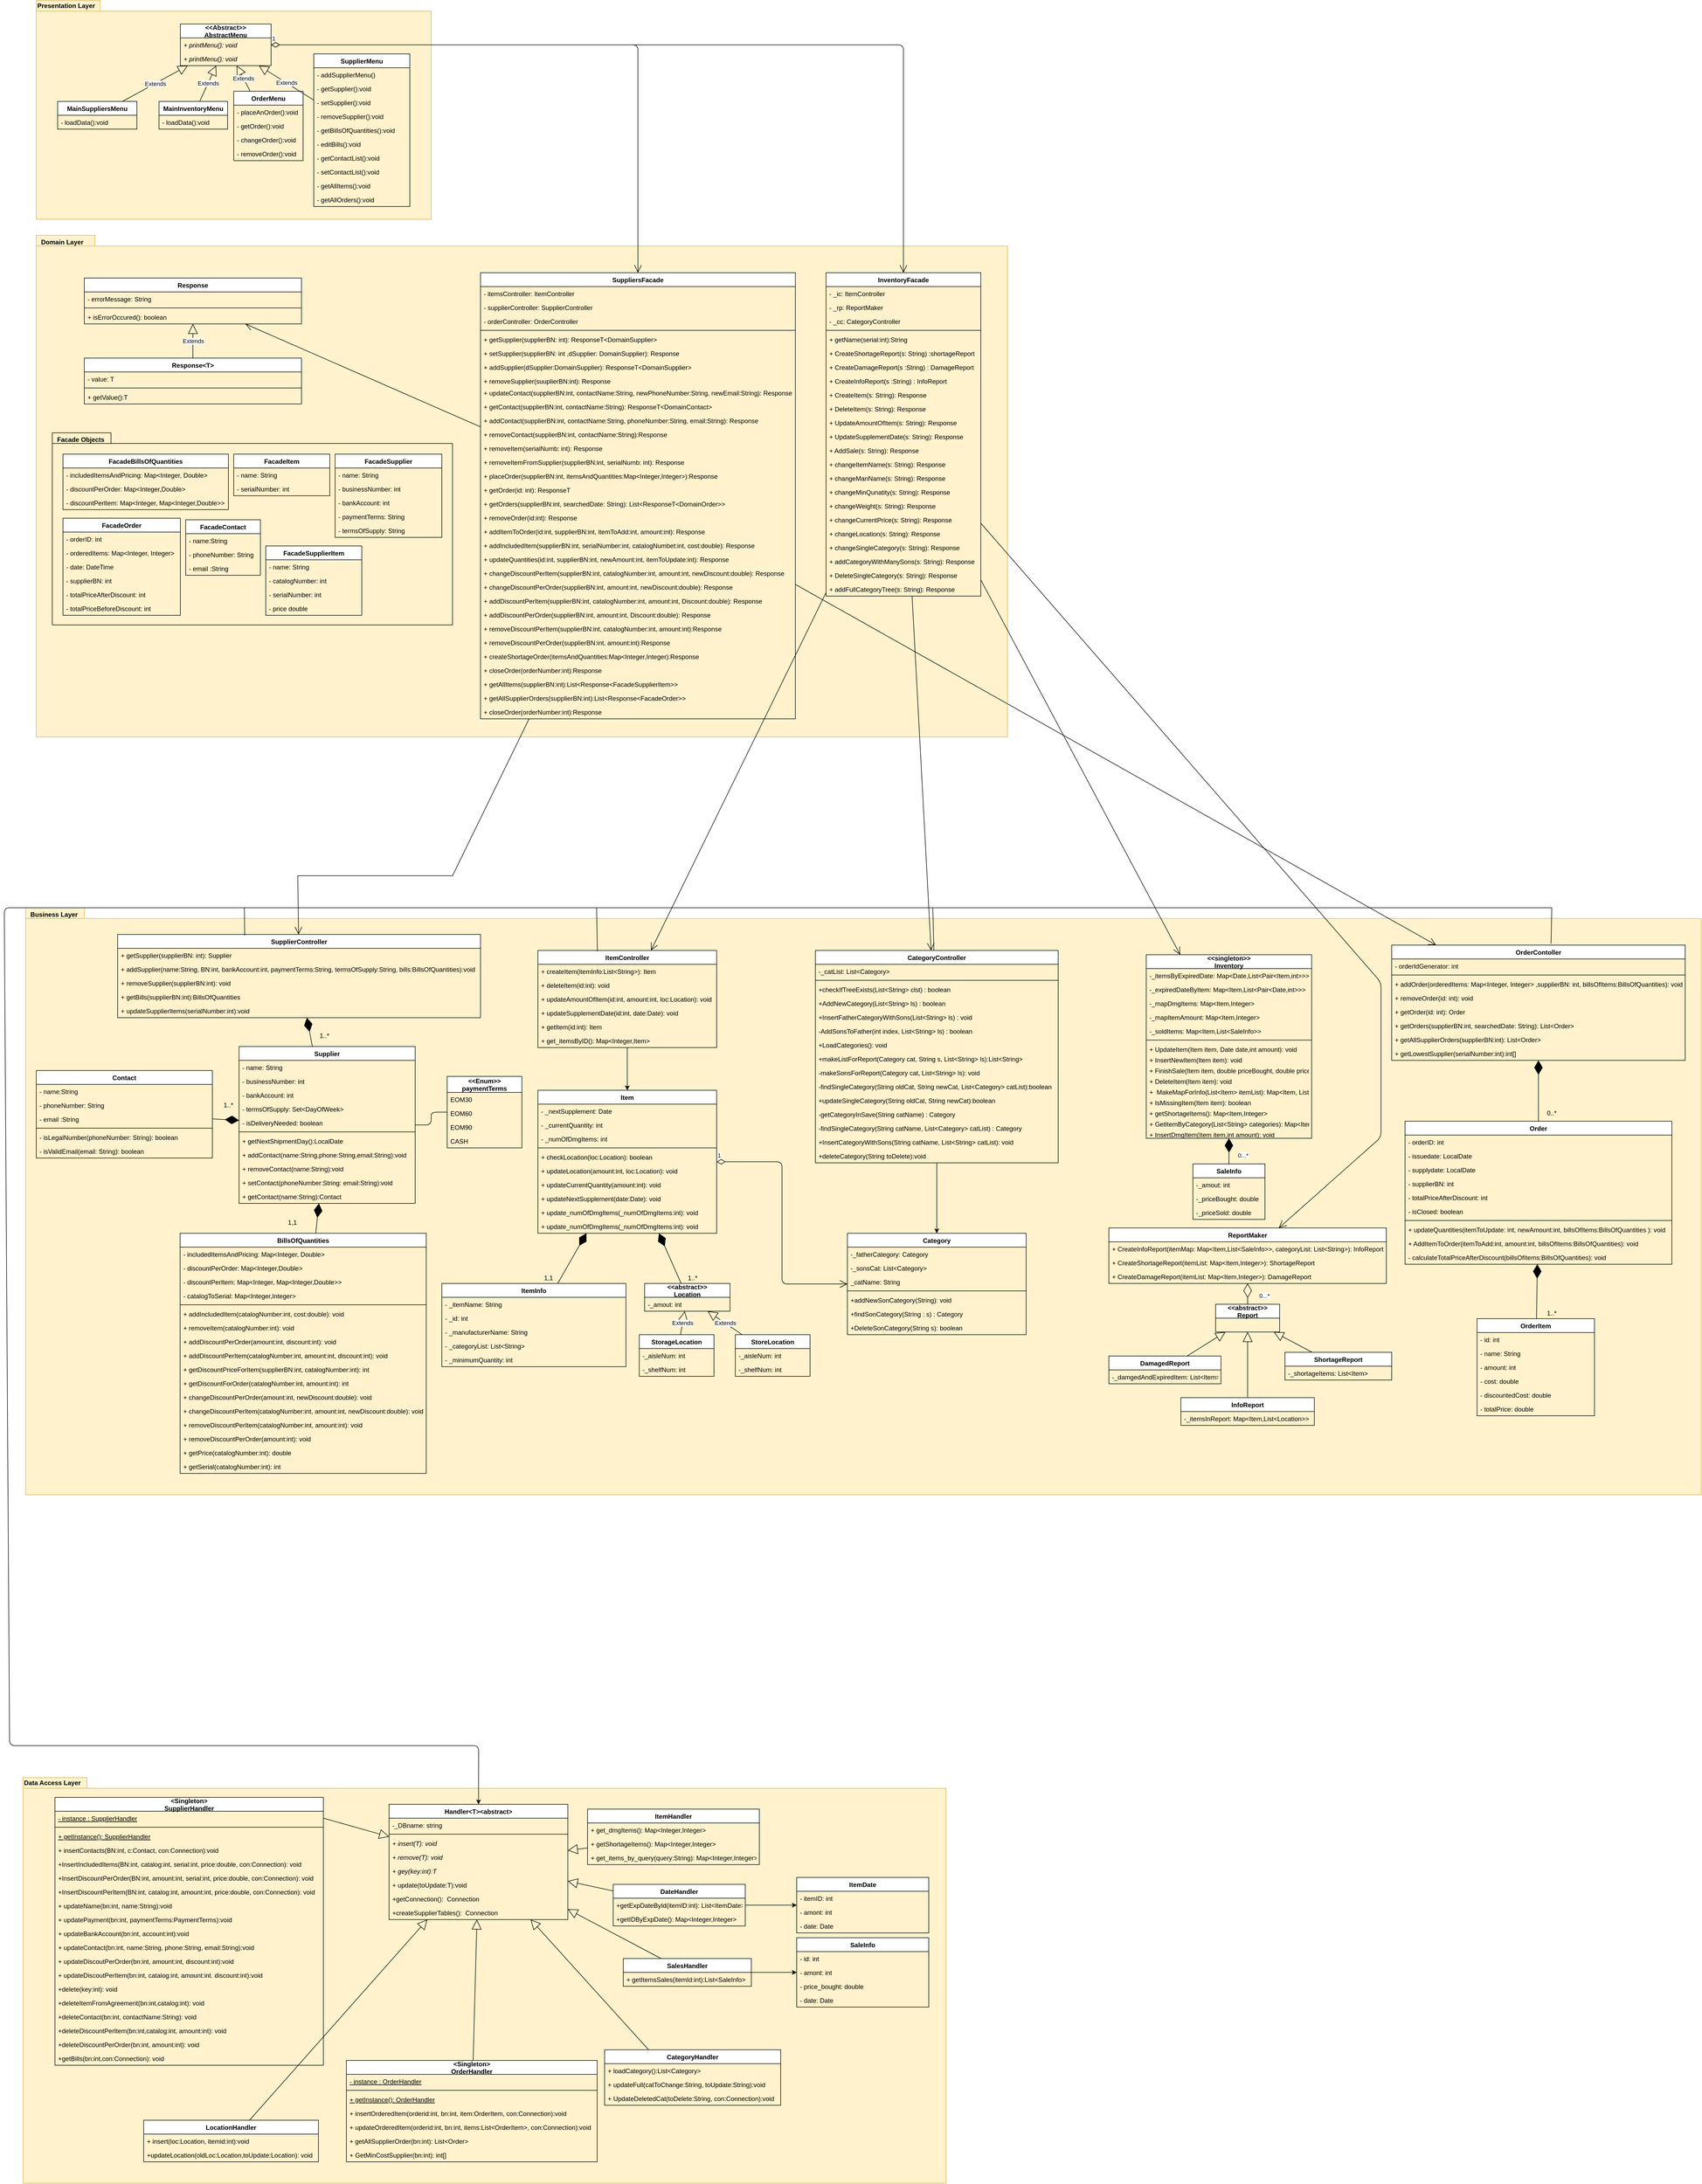 <mxfile version="13.2.2" type="device" pages="8"><diagram id="nr_7-hzqTtUQ7X3dpWbU" name="תרשים מחלקות"><mxGraphModel dx="1097" dy="689" grid="1" gridSize="10" guides="1" tooltips="1" connect="1" arrows="1" fold="1" page="1" pageScale="1" pageWidth="2336" pageHeight="1654" math="0" shadow="0"><root><mxCell id="0"/><mxCell id="1" parent="0"/><mxCell id="75tNLraLN_Z_FXwEYPuk-11" value="&lt;p style=&quot;line-height: 130%&quot;&gt;Business Layer&lt;/p&gt;" style="shape=folder;fontStyle=1;spacingTop=-13;tabWidth=110;tabHeight=20;tabPosition=left;html=1;fillColor=#fff2cc;strokeColor=#d6b656;align=left;verticalAlign=top;spacingLeft=7;" parent="1" vertex="1"><mxGeometry x="180" y="1860" width="3140" height="1100" as="geometry"/></mxCell><mxCell id="Raby7wvkFuuxI6Y98Tkh-21" value="CategoryController" style="swimlane;fontStyle=1;childLayout=stackLayout;horizontal=1;startSize=26;fillColor=#ffffff;horizontalStack=0;resizeParent=1;resizeParentMax=0;resizeLast=0;collapsible=1;marginBottom=0;strokeColor=#000000;" parent="1" vertex="1"><mxGeometry x="1660" y="1940" width="455" height="398" as="geometry"/></mxCell><mxCell id="Raby7wvkFuuxI6Y98Tkh-22" value="-_catList: List&lt;Category&gt;" style="text;strokeColor=none;fillColor=none;align=left;verticalAlign=top;spacingLeft=4;spacingRight=4;overflow=hidden;rotatable=0;points=[[0,0.5],[1,0.5]];portConstraint=eastwest;" parent="Raby7wvkFuuxI6Y98Tkh-21" vertex="1"><mxGeometry y="26" width="455" height="26" as="geometry"/></mxCell><mxCell id="Raby7wvkFuuxI6Y98Tkh-25" value="" style="line;strokeWidth=1;fillColor=none;align=left;verticalAlign=middle;spacingTop=-1;spacingLeft=3;spacingRight=3;rotatable=0;labelPosition=right;points=[];portConstraint=eastwest;" parent="Raby7wvkFuuxI6Y98Tkh-21" vertex="1"><mxGeometry y="52" width="455" height="8" as="geometry"/></mxCell><mxCell id="Raby7wvkFuuxI6Y98Tkh-26" value="+checkIfTreeExists(List&lt;String&gt; clst) : boolean" style="text;strokeColor=none;fillColor=none;align=left;verticalAlign=top;spacingLeft=4;spacingRight=4;overflow=hidden;rotatable=0;points=[[0,0.5],[1,0.5]];portConstraint=eastwest;fontStyle=0;fontFamily=Helvetica;" parent="Raby7wvkFuuxI6Y98Tkh-21" vertex="1"><mxGeometry y="60" width="455" height="26" as="geometry"/></mxCell><mxCell id="Raby7wvkFuuxI6Y98Tkh-27" value="+AddNewCategory(List&lt;String&gt; ls) : boolean" style="text;strokeColor=none;fillColor=none;align=left;verticalAlign=top;spacingLeft=4;spacingRight=4;overflow=hidden;rotatable=0;points=[[0,0.5],[1,0.5]];portConstraint=eastwest;fontStyle=0;fontFamily=Helvetica;" parent="Raby7wvkFuuxI6Y98Tkh-21" vertex="1"><mxGeometry y="86" width="455" height="26" as="geometry"/></mxCell><mxCell id="Raby7wvkFuuxI6Y98Tkh-28" value="+InsertFatherCategoryWithSons(List&lt;String&gt; ls) : void" style="text;strokeColor=none;fillColor=none;align=left;verticalAlign=top;spacingLeft=4;spacingRight=4;overflow=hidden;rotatable=0;points=[[0,0.5],[1,0.5]];portConstraint=eastwest;" parent="Raby7wvkFuuxI6Y98Tkh-21" vertex="1"><mxGeometry y="112" width="455" height="26" as="geometry"/></mxCell><mxCell id="Raby7wvkFuuxI6Y98Tkh-29" value="-AddSonsToFather(int index, List&lt;String&gt; ls) : boolean" style="text;strokeColor=none;fillColor=none;align=left;verticalAlign=top;spacingLeft=4;spacingRight=4;overflow=hidden;rotatable=0;points=[[0,0.5],[1,0.5]];portConstraint=eastwest;fontStyle=0;fontFamily=Helvetica;" parent="Raby7wvkFuuxI6Y98Tkh-21" vertex="1"><mxGeometry y="138" width="455" height="26" as="geometry"/></mxCell><mxCell id="Raby7wvkFuuxI6Y98Tkh-30" value="+LoadCategories(): void" style="text;strokeColor=none;fillColor=none;align=left;verticalAlign=top;spacingLeft=4;spacingRight=4;overflow=hidden;rotatable=0;points=[[0,0.5],[1,0.5]];portConstraint=eastwest;" parent="Raby7wvkFuuxI6Y98Tkh-21" vertex="1"><mxGeometry y="164" width="455" height="26" as="geometry"/></mxCell><mxCell id="Raby7wvkFuuxI6Y98Tkh-31" value="+makeListForReport(Category cat, String s, List&lt;String&gt; ls):List&lt;String&gt;" style="text;strokeColor=none;fillColor=none;align=left;verticalAlign=top;spacingLeft=4;spacingRight=4;overflow=hidden;rotatable=0;points=[[0,0.5],[1,0.5]];portConstraint=eastwest;" parent="Raby7wvkFuuxI6Y98Tkh-21" vertex="1"><mxGeometry y="190" width="455" height="26" as="geometry"/></mxCell><mxCell id="Raby7wvkFuuxI6Y98Tkh-32" value="-makeSonsForReport(Category cat, List&lt;String&gt; ls): void" style="text;strokeColor=none;fillColor=none;align=left;verticalAlign=top;spacingLeft=4;spacingRight=4;overflow=hidden;rotatable=0;points=[[0,0.5],[1,0.5]];portConstraint=eastwest;" parent="Raby7wvkFuuxI6Y98Tkh-21" vertex="1"><mxGeometry y="216" width="455" height="26" as="geometry"/></mxCell><mxCell id="Raby7wvkFuuxI6Y98Tkh-36" value="-findSingleCategory(String oldCat, String newCat, List&lt;Category&gt; catList):boolean" style="text;strokeColor=none;fillColor=none;align=left;verticalAlign=top;spacingLeft=4;spacingRight=4;overflow=hidden;rotatable=0;points=[[0,0.5],[1,0.5]];portConstraint=eastwest;" parent="Raby7wvkFuuxI6Y98Tkh-21" vertex="1"><mxGeometry y="242" width="455" height="26" as="geometry"/></mxCell><mxCell id="Raby7wvkFuuxI6Y98Tkh-37" value="+updateSingleCategory(String oldCat, String newCat):boolean" style="text;strokeColor=none;fillColor=none;align=left;verticalAlign=top;spacingLeft=4;spacingRight=4;overflow=hidden;rotatable=0;points=[[0,0.5],[1,0.5]];portConstraint=eastwest;" parent="Raby7wvkFuuxI6Y98Tkh-21" vertex="1"><mxGeometry y="268" width="455" height="26" as="geometry"/></mxCell><mxCell id="Raby7wvkFuuxI6Y98Tkh-38" value="-getCategoryInSave(String catName) : Category" style="text;strokeColor=none;fillColor=none;align=left;verticalAlign=top;spacingLeft=4;spacingRight=4;overflow=hidden;rotatable=0;points=[[0,0.5],[1,0.5]];portConstraint=eastwest;" parent="Raby7wvkFuuxI6Y98Tkh-21" vertex="1"><mxGeometry y="294" width="455" height="26" as="geometry"/></mxCell><mxCell id="Raby7wvkFuuxI6Y98Tkh-39" value="-findSingleCategory(String catName, List&lt;Category&gt; catList) : Category" style="text;strokeColor=none;fillColor=none;align=left;verticalAlign=top;spacingLeft=4;spacingRight=4;overflow=hidden;rotatable=0;points=[[0,0.5],[1,0.5]];portConstraint=eastwest;" parent="Raby7wvkFuuxI6Y98Tkh-21" vertex="1"><mxGeometry y="320" width="455" height="26" as="geometry"/></mxCell><mxCell id="Raby7wvkFuuxI6Y98Tkh-40" value="+InsertCategoryWithSons(String catName, List&lt;String&gt; catList): void" style="text;strokeColor=none;fillColor=none;align=left;verticalAlign=top;spacingLeft=4;spacingRight=4;overflow=hidden;rotatable=0;points=[[0,0.5],[1,0.5]];portConstraint=eastwest;" parent="Raby7wvkFuuxI6Y98Tkh-21" vertex="1"><mxGeometry y="346" width="455" height="26" as="geometry"/></mxCell><mxCell id="Raby7wvkFuuxI6Y98Tkh-42" value="+deleteCategory(String toDelete):void" style="text;strokeColor=none;fillColor=none;align=left;verticalAlign=top;spacingLeft=4;spacingRight=4;overflow=hidden;rotatable=0;points=[[0,0.5],[1,0.5]];portConstraint=eastwest;" parent="Raby7wvkFuuxI6Y98Tkh-21" vertex="1"><mxGeometry y="372" width="455" height="26" as="geometry"/></mxCell><mxCell id="Raby7wvkFuuxI6Y98Tkh-8" value="Category" style="swimlane;fontStyle=1;childLayout=stackLayout;horizontal=1;startSize=26;fillColor=#ffffff;horizontalStack=0;resizeParent=1;resizeParentMax=0;resizeLast=0;collapsible=1;marginBottom=0;strokeColor=#000000;" parent="1" vertex="1"><mxGeometry x="1720" y="2470" width="335" height="190" as="geometry"/></mxCell><mxCell id="Raby7wvkFuuxI6Y98Tkh-9" value="-_fatherCategory: Category" style="text;strokeColor=none;fillColor=none;align=left;verticalAlign=top;spacingLeft=4;spacingRight=4;overflow=hidden;rotatable=0;points=[[0,0.5],[1,0.5]];portConstraint=eastwest;" parent="Raby7wvkFuuxI6Y98Tkh-8" vertex="1"><mxGeometry y="26" width="335" height="26" as="geometry"/></mxCell><mxCell id="Raby7wvkFuuxI6Y98Tkh-10" value="-_sonsCat: List&lt;Category&gt;" style="text;strokeColor=none;fillColor=none;align=left;verticalAlign=top;spacingLeft=4;spacingRight=4;overflow=hidden;rotatable=0;points=[[0,0.5],[1,0.5]];portConstraint=eastwest;" parent="Raby7wvkFuuxI6Y98Tkh-8" vertex="1"><mxGeometry y="52" width="335" height="26" as="geometry"/></mxCell><mxCell id="Raby7wvkFuuxI6Y98Tkh-11" value="_catName: String" style="text;strokeColor=none;fillColor=none;align=left;verticalAlign=top;spacingLeft=4;spacingRight=4;overflow=hidden;rotatable=0;points=[[0,0.5],[1,0.5]];portConstraint=eastwest;" parent="Raby7wvkFuuxI6Y98Tkh-8" vertex="1"><mxGeometry y="78" width="335" height="26" as="geometry"/></mxCell><mxCell id="Raby7wvkFuuxI6Y98Tkh-12" value="" style="line;strokeWidth=1;fillColor=none;align=left;verticalAlign=middle;spacingTop=-1;spacingLeft=3;spacingRight=3;rotatable=0;labelPosition=right;points=[];portConstraint=eastwest;" parent="Raby7wvkFuuxI6Y98Tkh-8" vertex="1"><mxGeometry y="104" width="335" height="8" as="geometry"/></mxCell><mxCell id="Raby7wvkFuuxI6Y98Tkh-18" value="+addNewSonCategory(String): void" style="text;strokeColor=none;fillColor=none;align=left;verticalAlign=top;spacingLeft=4;spacingRight=4;overflow=hidden;rotatable=0;points=[[0,0.5],[1,0.5]];portConstraint=eastwest;" parent="Raby7wvkFuuxI6Y98Tkh-8" vertex="1"><mxGeometry y="112" width="335" height="26" as="geometry"/></mxCell><mxCell id="Raby7wvkFuuxI6Y98Tkh-34" value="+findSonCategory(String : s) : Category" style="text;strokeColor=none;fillColor=none;align=left;verticalAlign=top;spacingLeft=4;spacingRight=4;overflow=hidden;rotatable=0;points=[[0,0.5],[1,0.5]];portConstraint=eastwest;" parent="Raby7wvkFuuxI6Y98Tkh-8" vertex="1"><mxGeometry y="138" width="335" height="26" as="geometry"/></mxCell><mxCell id="Raby7wvkFuuxI6Y98Tkh-35" value="+DeleteSonCategory(String s): boolean " style="text;strokeColor=none;fillColor=none;align=left;verticalAlign=top;spacingLeft=4;spacingRight=4;overflow=hidden;rotatable=0;points=[[0,0.5],[1,0.5]];portConstraint=eastwest;" parent="Raby7wvkFuuxI6Y98Tkh-8" vertex="1"><mxGeometry y="164" width="335" height="26" as="geometry"/></mxCell><mxCell id="-i9X_FWKBs_Yvn-c8SE3-23" value="OrderItem" style="swimlane;fontStyle=1;childLayout=stackLayout;horizontal=1;startSize=26;fillColor=#ffffff;horizontalStack=0;resizeParent=1;resizeParentMax=0;resizeLast=0;collapsible=1;marginBottom=0;" parent="1" vertex="1"><mxGeometry x="2900" y="2630" width="220" height="182" as="geometry"><mxRectangle x="190" y="180" width="90" height="26" as="alternateBounds"/></mxGeometry></mxCell><mxCell id="-i9X_FWKBs_Yvn-c8SE3-26" value="- id: int" style="text;strokeColor=none;fillColor=none;align=left;verticalAlign=top;spacingLeft=4;spacingRight=4;overflow=hidden;rotatable=0;points=[[0,0.5],[1,0.5]];portConstraint=eastwest;" parent="-i9X_FWKBs_Yvn-c8SE3-23" vertex="1"><mxGeometry y="26" width="220" height="26" as="geometry"/></mxCell><mxCell id="-i9X_FWKBs_Yvn-c8SE3-24" value="- name: String" style="text;strokeColor=none;fillColor=none;align=left;verticalAlign=top;spacingLeft=4;spacingRight=4;overflow=hidden;rotatable=0;points=[[0,0.5],[1,0.5]];portConstraint=eastwest;" parent="-i9X_FWKBs_Yvn-c8SE3-23" vertex="1"><mxGeometry y="52" width="220" height="26" as="geometry"/></mxCell><mxCell id="-i9X_FWKBs_Yvn-c8SE3-29" value="- amount: int" style="text;strokeColor=none;fillColor=none;align=left;verticalAlign=top;spacingLeft=4;spacingRight=4;overflow=hidden;rotatable=0;points=[[0,0.5],[1,0.5]];portConstraint=eastwest;" parent="-i9X_FWKBs_Yvn-c8SE3-23" vertex="1"><mxGeometry y="78" width="220" height="26" as="geometry"/></mxCell><mxCell id="-i9X_FWKBs_Yvn-c8SE3-27" value="- cost: double" style="text;strokeColor=none;fillColor=none;align=left;verticalAlign=top;spacingLeft=4;spacingRight=4;overflow=hidden;rotatable=0;points=[[0,0.5],[1,0.5]];portConstraint=eastwest;" parent="-i9X_FWKBs_Yvn-c8SE3-23" vertex="1"><mxGeometry y="104" width="220" height="26" as="geometry"/></mxCell><mxCell id="-i9X_FWKBs_Yvn-c8SE3-28" value="- discountedCost: double" style="text;strokeColor=none;fillColor=none;align=left;verticalAlign=top;spacingLeft=4;spacingRight=4;overflow=hidden;rotatable=0;points=[[0,0.5],[1,0.5]];portConstraint=eastwest;" parent="-i9X_FWKBs_Yvn-c8SE3-23" vertex="1"><mxGeometry y="130" width="220" height="26" as="geometry"/></mxCell><mxCell id="-i9X_FWKBs_Yvn-c8SE3-30" value="- totalPrice: double" style="text;strokeColor=none;fillColor=none;align=left;verticalAlign=top;spacingLeft=4;spacingRight=4;overflow=hidden;rotatable=0;points=[[0,0.5],[1,0.5]];portConstraint=eastwest;" parent="-i9X_FWKBs_Yvn-c8SE3-23" vertex="1"><mxGeometry y="156" width="220" height="26" as="geometry"/></mxCell><mxCell id="CU8ahF0l7A7gT8LgUnEo-63" value="Order" style="swimlane;fontStyle=1;childLayout=stackLayout;horizontal=1;startSize=26;fillColor=#ffffff;horizontalStack=0;resizeParent=1;resizeParentMax=0;resizeLast=0;collapsible=1;marginBottom=0;strokeColor=#000000;" parent="1" vertex="1"><mxGeometry x="2765" y="2260" width="500" height="268" as="geometry"/></mxCell><mxCell id="CU8ahF0l7A7gT8LgUnEo-64" value="- orderID: int" style="text;strokeColor=none;fillColor=none;align=left;verticalAlign=top;spacingLeft=4;spacingRight=4;overflow=hidden;rotatable=0;points=[[0,0.5],[1,0.5]];portConstraint=eastwest;" parent="CU8ahF0l7A7gT8LgUnEo-63" vertex="1"><mxGeometry y="26" width="500" height="26" as="geometry"/></mxCell><mxCell id="CU8ahF0l7A7gT8LgUnEo-67" value="- issuedate: LocalDate" style="text;strokeColor=none;fillColor=none;align=left;verticalAlign=top;spacingLeft=4;spacingRight=4;overflow=hidden;rotatable=0;points=[[0,0.5],[1,0.5]];portConstraint=eastwest;" parent="CU8ahF0l7A7gT8LgUnEo-63" vertex="1"><mxGeometry y="52" width="500" height="26" as="geometry"/></mxCell><mxCell id="-i9X_FWKBs_Yvn-c8SE3-22" value="- supplydate: LocalDate" style="text;strokeColor=none;fillColor=none;align=left;verticalAlign=top;spacingLeft=4;spacingRight=4;overflow=hidden;rotatable=0;points=[[0,0.5],[1,0.5]];portConstraint=eastwest;" parent="CU8ahF0l7A7gT8LgUnEo-63" vertex="1"><mxGeometry y="78" width="500" height="26" as="geometry"/></mxCell><mxCell id="CU8ahF0l7A7gT8LgUnEo-68" value="- supplierBN: int" style="text;strokeColor=none;fillColor=none;align=left;verticalAlign=top;spacingLeft=4;spacingRight=4;overflow=hidden;rotatable=0;points=[[0,0.5],[1,0.5]];portConstraint=eastwest;" parent="CU8ahF0l7A7gT8LgUnEo-63" vertex="1"><mxGeometry y="104" width="500" height="26" as="geometry"/></mxCell><mxCell id="CU8ahF0l7A7gT8LgUnEo-75" value="- totalPriceAfterDiscount: int" style="text;strokeColor=none;fillColor=none;align=left;verticalAlign=top;spacingLeft=4;spacingRight=4;overflow=hidden;rotatable=0;points=[[0,0.5],[1,0.5]];portConstraint=eastwest;" parent="CU8ahF0l7A7gT8LgUnEo-63" vertex="1"><mxGeometry y="130" width="500" height="26" as="geometry"/></mxCell><mxCell id="h8PdDjcg-OQa1wAXaKST-33" value="- isClosed: boolean" style="text;strokeColor=none;fillColor=none;align=left;verticalAlign=top;spacingLeft=4;spacingRight=4;overflow=hidden;rotatable=0;points=[[0,0.5],[1,0.5]];portConstraint=eastwest;" parent="CU8ahF0l7A7gT8LgUnEo-63" vertex="1"><mxGeometry y="156" width="500" height="26" as="geometry"/></mxCell><mxCell id="h8PdDjcg-OQa1wAXaKST-35" value="" style="line;strokeWidth=1;fillColor=none;align=left;verticalAlign=middle;spacingTop=-1;spacingLeft=3;spacingRight=3;rotatable=0;labelPosition=right;points=[];portConstraint=eastwest;" parent="CU8ahF0l7A7gT8LgUnEo-63" vertex="1"><mxGeometry y="182" width="500" height="8" as="geometry"/></mxCell><mxCell id="V9eKZHMJ8Pb1MQuRoCu6-12" value="+ updateQuantities(itemToUpdate: int, newAmount:int, billsOfItems:BillsOfQuantities ): void" style="text;strokeColor=none;fillColor=none;align=left;verticalAlign=top;spacingLeft=4;spacingRight=4;overflow=hidden;rotatable=0;points=[[0,0.5],[1,0.5]];portConstraint=eastwest;" parent="CU8ahF0l7A7gT8LgUnEo-63" vertex="1"><mxGeometry y="190" width="500" height="26" as="geometry"/></mxCell><mxCell id="V9eKZHMJ8Pb1MQuRoCu6-11" value="+ AddItemToOrder(itemToAdd:int, amount:int, billsOfItems:BillsOfQuantities): void" style="text;strokeColor=none;fillColor=none;align=left;verticalAlign=top;spacingLeft=4;spacingRight=4;overflow=hidden;rotatable=0;points=[[0,0.5],[1,0.5]];portConstraint=eastwest;" parent="CU8ahF0l7A7gT8LgUnEo-63" vertex="1"><mxGeometry y="216" width="500" height="26" as="geometry"/></mxCell><mxCell id="0Rx3Ng6T7mwm7oNqMrQM-1" value="- calculateTotalPriceAfterDiscount(billsOfItems:BillsOfQuantities): void" style="text;strokeColor=none;fillColor=none;align=left;verticalAlign=top;spacingLeft=4;spacingRight=4;overflow=hidden;rotatable=0;points=[[0,0.5],[1,0.5]];portConstraint=eastwest;" vertex="1" parent="CU8ahF0l7A7gT8LgUnEo-63"><mxGeometry y="242" width="500" height="26" as="geometry"/></mxCell><mxCell id="CU8ahF0l7A7gT8LgUnEo-69" value="OrderContoller" style="swimlane;fontStyle=1;childLayout=stackLayout;horizontal=1;startSize=26;fillColor=#ffffff;horizontalStack=0;resizeParent=1;resizeParentMax=0;resizeLast=0;collapsible=1;marginBottom=0;strokeColor=#000000;" parent="1" vertex="1"><mxGeometry x="2740" y="1930" width="550" height="216" as="geometry"/></mxCell><mxCell id="xd8cEIE6q77gf_qYV4xW-1" value="- orderIdGenerator: int" style="text;strokeColor=none;fillColor=none;align=left;verticalAlign=top;spacingLeft=4;spacingRight=4;overflow=hidden;rotatable=0;points=[[0,0.5],[1,0.5]];portConstraint=eastwest;" parent="CU8ahF0l7A7gT8LgUnEo-69" vertex="1"><mxGeometry y="26" width="550" height="26" as="geometry"/></mxCell><mxCell id="V9eKZHMJ8Pb1MQuRoCu6-5" value="" style="line;strokeWidth=1;fillColor=none;align=left;verticalAlign=middle;spacingTop=-1;spacingLeft=3;spacingRight=3;rotatable=0;labelPosition=right;points=[];portConstraint=eastwest;" parent="CU8ahF0l7A7gT8LgUnEo-69" vertex="1"><mxGeometry y="52" width="550" height="8" as="geometry"/></mxCell><mxCell id="V9eKZHMJ8Pb1MQuRoCu6-4" value="+ addOrder(orderedItems: Map&lt;Integer, Integer&gt; ,supplierBN: int, billsOfItems:BillsOfQuantities): void" style="text;strokeColor=none;fillColor=none;align=left;verticalAlign=top;spacingLeft=4;spacingRight=4;overflow=hidden;rotatable=0;points=[[0,0.5],[1,0.5]];portConstraint=eastwest;" parent="CU8ahF0l7A7gT8LgUnEo-69" vertex="1"><mxGeometry y="60" width="550" height="26" as="geometry"/></mxCell><mxCell id="V9eKZHMJ8Pb1MQuRoCu6-8" value="+ removeOrder(id: int): void" style="text;strokeColor=none;fillColor=none;align=left;verticalAlign=top;spacingLeft=4;spacingRight=4;overflow=hidden;rotatable=0;points=[[0,0.5],[1,0.5]];portConstraint=eastwest;" parent="CU8ahF0l7A7gT8LgUnEo-69" vertex="1"><mxGeometry y="86" width="550" height="26" as="geometry"/></mxCell><mxCell id="V9eKZHMJ8Pb1MQuRoCu6-9" value="+ getOrder(id: int): Order" style="text;strokeColor=none;fillColor=none;align=left;verticalAlign=top;spacingLeft=4;spacingRight=4;overflow=hidden;rotatable=0;points=[[0,0.5],[1,0.5]];portConstraint=eastwest;" parent="CU8ahF0l7A7gT8LgUnEo-69" vertex="1"><mxGeometry y="112" width="550" height="26" as="geometry"/></mxCell><mxCell id="V9eKZHMJ8Pb1MQuRoCu6-10" value="+ getOrders(supplierBN:int, searchedDate: String): List&lt;Order&gt;" style="text;strokeColor=none;fillColor=none;align=left;verticalAlign=top;spacingLeft=4;spacingRight=4;overflow=hidden;rotatable=0;points=[[0,0.5],[1,0.5]];portConstraint=eastwest;" parent="CU8ahF0l7A7gT8LgUnEo-69" vertex="1"><mxGeometry y="138" width="550" height="26" as="geometry"/></mxCell><mxCell id="0Rx3Ng6T7mwm7oNqMrQM-3" value="+ getAllSupplierOrders(supplierBN:int): List&lt;Order&gt;" style="text;strokeColor=none;fillColor=none;align=left;verticalAlign=top;spacingLeft=4;spacingRight=4;overflow=hidden;rotatable=0;points=[[0,0.5],[1,0.5]];portConstraint=eastwest;" vertex="1" parent="CU8ahF0l7A7gT8LgUnEo-69"><mxGeometry y="164" width="550" height="26" as="geometry"/></mxCell><mxCell id="1fS3M0D1oNlqT5s4xxnX-3" value="+ getLowestSupplier(serialNumber:int):int[]" style="text;strokeColor=none;fillColor=none;align=left;verticalAlign=top;spacingLeft=4;spacingRight=4;overflow=hidden;rotatable=0;points=[[0,0.5],[1,0.5]];portConstraint=eastwest;" parent="CU8ahF0l7A7gT8LgUnEo-69" vertex="1"><mxGeometry y="190" width="550" height="26" as="geometry"/></mxCell><mxCell id="90uBHc-bgwWvLUOaZ0wz-1" value="Data Access Layer" style="shape=folder;fontStyle=1;spacingTop=-4;tabWidth=120;tabHeight=20;tabPosition=left;html=1;align=left;verticalAlign=top;fillColor=#fff2cc;strokeColor=#d6b656;" parent="1" vertex="1"><mxGeometry x="175" y="3490" width="1730" height="760" as="geometry"/></mxCell><mxCell id="dbYOcdq-hI5gfC9--J8m-3" value="&lt;p style=&quot;line-height: 130%&quot;&gt;Domain Layer&lt;/p&gt;" style="shape=folder;fontStyle=1;spacingTop=-13;tabWidth=110;tabHeight=20;tabPosition=left;html=1;fillColor=#fff2cc;strokeColor=#d6b656;align=left;verticalAlign=top;spacingLeft=7;" parent="1" vertex="1"><mxGeometry x="200" y="600" width="1820" height="940" as="geometry"/></mxCell><mxCell id="75tNLraLN_Z_FXwEYPuk-13" value="Presentation Layer" style="shape=folder;fontStyle=1;spacingTop=-4;tabWidth=120;tabHeight=20;tabPosition=left;html=1;align=left;verticalAlign=top;fillColor=#fff2cc;strokeColor=#d6b656;" parent="1" vertex="1"><mxGeometry x="200" y="160" width="740" height="410" as="geometry"/></mxCell><mxCell id="W6U_hAwvRI8rcMSo9oB2-39" value="MainSuppliersMenu" style="swimlane;fontStyle=1;childLayout=stackLayout;horizontal=1;startSize=26;fillColor=#ffffff;horizontalStack=0;resizeParent=1;resizeParentMax=0;resizeLast=0;collapsible=1;marginBottom=0;align=center;" parent="1" vertex="1"><mxGeometry x="240" y="349" width="148.5" height="52" as="geometry"/></mxCell><mxCell id="W6U_hAwvRI8rcMSo9oB2-40" value="- loadData():void" style="text;strokeColor=none;fillColor=none;align=left;verticalAlign=top;spacingLeft=4;spacingRight=4;overflow=hidden;rotatable=0;points=[[0,0.5],[1,0.5]];portConstraint=eastwest;" parent="W6U_hAwvRI8rcMSo9oB2-39" vertex="1"><mxGeometry y="26" width="148.5" height="26" as="geometry"/></mxCell><mxCell id="W6U_hAwvRI8rcMSo9oB2-33" value="&lt;&lt;Abstract&gt;&gt;&#10;AbstractMenu" style="swimlane;fontStyle=1;childLayout=stackLayout;horizontal=1;startSize=26;fillColor=#ffffff;horizontalStack=0;resizeParent=1;resizeParentMax=0;resizeLast=0;collapsible=1;marginBottom=0;align=center;" parent="1" vertex="1"><mxGeometry x="470" y="204" width="170" height="78" as="geometry"/></mxCell><mxCell id="yiM5K3o0sc9WbUbOcqoO-10" value="+ printMenu(): void" style="text;strokeColor=none;fillColor=none;align=left;verticalAlign=top;spacingLeft=4;spacingRight=4;overflow=hidden;rotatable=0;points=[[0,0.5],[1,0.5]];portConstraint=eastwest;fontStyle=2" parent="W6U_hAwvRI8rcMSo9oB2-33" vertex="1"><mxGeometry y="26" width="170" height="26" as="geometry"/></mxCell><mxCell id="W6U_hAwvRI8rcMSo9oB2-36" value="+ printMenu(): void" style="text;strokeColor=none;fillColor=none;align=left;verticalAlign=top;spacingLeft=4;spacingRight=4;overflow=hidden;rotatable=0;points=[[0,0.5],[1,0.5]];portConstraint=eastwest;fontStyle=2" parent="W6U_hAwvRI8rcMSo9oB2-33" vertex="1"><mxGeometry y="52" width="170" height="26" as="geometry"/></mxCell><mxCell id="W6U_hAwvRI8rcMSo9oB2-41" value="SupplierMenu" style="swimlane;fontStyle=1;childLayout=stackLayout;horizontal=1;startSize=26;fillColor=#ffffff;horizontalStack=0;resizeParent=1;resizeParentMax=0;resizeLast=0;collapsible=1;marginBottom=0;align=center;" parent="1" vertex="1"><mxGeometry x="720" y="260" width="180" height="286" as="geometry"><mxRectangle x="988" y="140" width="110" height="26" as="alternateBounds"/></mxGeometry></mxCell><mxCell id="W6U_hAwvRI8rcMSo9oB2-30" value="- addSupplierMenu()" style="text;strokeColor=none;fillColor=none;align=left;verticalAlign=top;spacingLeft=4;spacingRight=4;overflow=hidden;rotatable=0;points=[[0,0.5],[1,0.5]];portConstraint=eastwest;" parent="W6U_hAwvRI8rcMSo9oB2-41" vertex="1"><mxGeometry y="26" width="180" height="26" as="geometry"/></mxCell><mxCell id="W6U_hAwvRI8rcMSo9oB2-55" value="- getSupplier():void" style="text;strokeColor=none;fillColor=none;align=left;verticalAlign=top;spacingLeft=4;spacingRight=4;overflow=hidden;rotatable=0;points=[[0,0.5],[1,0.5]];portConstraint=eastwest;" parent="W6U_hAwvRI8rcMSo9oB2-41" vertex="1"><mxGeometry y="52" width="180" height="26" as="geometry"/></mxCell><mxCell id="W6U_hAwvRI8rcMSo9oB2-60" value="- setSupplier():void" style="text;strokeColor=none;fillColor=none;align=left;verticalAlign=top;spacingLeft=4;spacingRight=4;overflow=hidden;rotatable=0;points=[[0,0.5],[1,0.5]];portConstraint=eastwest;" parent="W6U_hAwvRI8rcMSo9oB2-41" vertex="1"><mxGeometry y="78" width="180" height="26" as="geometry"/></mxCell><mxCell id="W6U_hAwvRI8rcMSo9oB2-59" value="- removeSupplier():void" style="text;strokeColor=none;fillColor=none;align=left;verticalAlign=top;spacingLeft=4;spacingRight=4;overflow=hidden;rotatable=0;points=[[0,0.5],[1,0.5]];portConstraint=eastwest;" parent="W6U_hAwvRI8rcMSo9oB2-41" vertex="1"><mxGeometry y="104" width="180" height="26" as="geometry"/></mxCell><mxCell id="W6U_hAwvRI8rcMSo9oB2-53" value="- getBillsOfQuantities():void" style="text;strokeColor=none;fillColor=none;align=left;verticalAlign=top;spacingLeft=4;spacingRight=4;overflow=hidden;rotatable=0;points=[[0,0.5],[1,0.5]];portConstraint=eastwest;" parent="W6U_hAwvRI8rcMSo9oB2-41" vertex="1"><mxGeometry y="130" width="180" height="26" as="geometry"/></mxCell><mxCell id="W6U_hAwvRI8rcMSo9oB2-54" value="- editBills():void" style="text;strokeColor=none;fillColor=none;align=left;verticalAlign=top;spacingLeft=4;spacingRight=4;overflow=hidden;rotatable=0;points=[[0,0.5],[1,0.5]];portConstraint=eastwest;" parent="W6U_hAwvRI8rcMSo9oB2-41" vertex="1"><mxGeometry y="156" width="180" height="26" as="geometry"/></mxCell><mxCell id="W6U_hAwvRI8rcMSo9oB2-56" value="- getContactList():void" style="text;strokeColor=none;fillColor=none;align=left;verticalAlign=top;spacingLeft=4;spacingRight=4;overflow=hidden;rotatable=0;points=[[0,0.5],[1,0.5]];portConstraint=eastwest;" parent="W6U_hAwvRI8rcMSo9oB2-41" vertex="1"><mxGeometry y="182" width="180" height="26" as="geometry"/></mxCell><mxCell id="W6U_hAwvRI8rcMSo9oB2-61" value="- setContactList():void" style="text;strokeColor=none;fillColor=none;align=left;verticalAlign=top;spacingLeft=4;spacingRight=4;overflow=hidden;rotatable=0;points=[[0,0.5],[1,0.5]];portConstraint=eastwest;" parent="W6U_hAwvRI8rcMSo9oB2-41" vertex="1"><mxGeometry y="208" width="180" height="26" as="geometry"/></mxCell><mxCell id="j6I08lxInD7SGp9ck9ds-2" value="- getAllItems():void" style="text;strokeColor=none;fillColor=none;align=left;verticalAlign=top;spacingLeft=4;spacingRight=4;overflow=hidden;rotatable=0;points=[[0,0.5],[1,0.5]];portConstraint=eastwest;" parent="W6U_hAwvRI8rcMSo9oB2-41" vertex="1"><mxGeometry y="234" width="180" height="26" as="geometry"/></mxCell><mxCell id="j6I08lxInD7SGp9ck9ds-3" value="- getAllOrders():void" style="text;strokeColor=none;fillColor=none;align=left;verticalAlign=top;spacingLeft=4;spacingRight=4;overflow=hidden;rotatable=0;points=[[0,0.5],[1,0.5]];portConstraint=eastwest;" parent="W6U_hAwvRI8rcMSo9oB2-41" vertex="1"><mxGeometry y="260" width="180" height="26" as="geometry"/></mxCell><mxCell id="W6U_hAwvRI8rcMSo9oB2-43" value="OrderMenu" style="swimlane;fontStyle=1;childLayout=stackLayout;horizontal=1;startSize=26;fillColor=#ffffff;horizontalStack=0;resizeParent=1;resizeParentMax=0;resizeLast=0;collapsible=1;marginBottom=0;align=center;" parent="1" vertex="1"><mxGeometry x="570" y="330" width="130" height="130" as="geometry"/></mxCell><mxCell id="W6U_hAwvRI8rcMSo9oB2-44" value="- placeAnOrder():void" style="text;strokeColor=none;fillColor=none;align=left;verticalAlign=top;spacingLeft=4;spacingRight=4;overflow=hidden;rotatable=0;points=[[0,0.5],[1,0.5]];portConstraint=eastwest;" parent="W6U_hAwvRI8rcMSo9oB2-43" vertex="1"><mxGeometry y="26" width="130" height="26" as="geometry"/></mxCell><mxCell id="W6U_hAwvRI8rcMSo9oB2-51" value="- getOrder():void" style="text;strokeColor=none;fillColor=none;align=left;verticalAlign=top;spacingLeft=4;spacingRight=4;overflow=hidden;rotatable=0;points=[[0,0.5],[1,0.5]];portConstraint=eastwest;" parent="W6U_hAwvRI8rcMSo9oB2-43" vertex="1"><mxGeometry y="52" width="130" height="26" as="geometry"/></mxCell><mxCell id="W6U_hAwvRI8rcMSo9oB2-52" value="- changeOrder():void" style="text;strokeColor=none;fillColor=none;align=left;verticalAlign=top;spacingLeft=4;spacingRight=4;overflow=hidden;rotatable=0;points=[[0,0.5],[1,0.5]];portConstraint=eastwest;" parent="W6U_hAwvRI8rcMSo9oB2-43" vertex="1"><mxGeometry y="78" width="130" height="26" as="geometry"/></mxCell><mxCell id="j6I08lxInD7SGp9ck9ds-1" value="- removeOrder():void" style="text;strokeColor=none;fillColor=none;align=left;verticalAlign=top;spacingLeft=4;spacingRight=4;overflow=hidden;rotatable=0;points=[[0,0.5],[1,0.5]];portConstraint=eastwest;" parent="W6U_hAwvRI8rcMSo9oB2-43" vertex="1"><mxGeometry y="104" width="130" height="26" as="geometry"/></mxCell><mxCell id="sjycwmlSDPf2g5ZMLUYe-1" value="MainInventoryMenu" style="swimlane;fontStyle=1;childLayout=stackLayout;horizontal=1;startSize=26;fillColor=#ffffff;horizontalStack=0;resizeParent=1;resizeParentMax=0;resizeLast=0;collapsible=1;marginBottom=0;align=center;" parent="1" vertex="1"><mxGeometry x="430" y="349" width="128.5" height="52" as="geometry"/></mxCell><mxCell id="sjycwmlSDPf2g5ZMLUYe-2" value="- loadData():void" style="text;strokeColor=none;fillColor=none;align=left;verticalAlign=top;spacingLeft=4;spacingRight=4;overflow=hidden;rotatable=0;points=[[0,0.5],[1,0.5]];portConstraint=eastwest;" parent="sjycwmlSDPf2g5ZMLUYe-1" vertex="1"><mxGeometry y="26" width="128.5" height="26" as="geometry"/></mxCell><mxCell id="75tNLraLN_Z_FXwEYPuk-14" value="SuppliersFacade" style="swimlane;fontStyle=1;childLayout=stackLayout;horizontal=1;startSize=26;fillColor=#ffffff;horizontalStack=0;resizeParent=1;resizeParentMax=0;resizeLast=0;collapsible=1;marginBottom=0;align=center;" parent="1" vertex="1"><mxGeometry x="1032.5" y="670" width="590" height="836" as="geometry"/></mxCell><mxCell id="dbYOcdq-hI5gfC9--J8m-9" value="- itemsController: ItemController" style="text;strokeColor=none;fillColor=none;align=left;verticalAlign=top;spacingLeft=4;spacingRight=4;overflow=hidden;rotatable=0;points=[[0,0.5],[1,0.5]];portConstraint=eastwest;" parent="75tNLraLN_Z_FXwEYPuk-14" vertex="1"><mxGeometry y="26" width="590" height="26" as="geometry"/></mxCell><mxCell id="dbYOcdq-hI5gfC9--J8m-10" value="- supplierController: SupplierController" style="text;strokeColor=none;fillColor=none;align=left;verticalAlign=top;spacingLeft=4;spacingRight=4;overflow=hidden;rotatable=0;points=[[0,0.5],[1,0.5]];portConstraint=eastwest;" parent="75tNLraLN_Z_FXwEYPuk-14" vertex="1"><mxGeometry y="52" width="590" height="26" as="geometry"/></mxCell><mxCell id="dbYOcdq-hI5gfC9--J8m-5" value="- orderController: OrderController" style="text;strokeColor=none;fillColor=none;align=left;verticalAlign=top;spacingLeft=4;spacingRight=4;overflow=hidden;rotatable=0;points=[[0,0.5],[1,0.5]];portConstraint=eastwest;" parent="75tNLraLN_Z_FXwEYPuk-14" vertex="1"><mxGeometry y="78" width="590" height="26" as="geometry"/></mxCell><mxCell id="64sbHamd6BHPm0y7nA2M-75" value="" style="line;strokeWidth=1;fillColor=none;align=left;verticalAlign=middle;spacingTop=-1;spacingLeft=3;spacingRight=3;rotatable=0;labelPosition=right;points=[];portConstraint=eastwest;" parent="75tNLraLN_Z_FXwEYPuk-14" vertex="1"><mxGeometry y="104" width="590" height="8" as="geometry"/></mxCell><mxCell id="64sbHamd6BHPm0y7nA2M-76" value="+ getSupplier(supplierBN: int): ResponseT&lt;DomainSupplier&gt;" style="text;strokeColor=none;fillColor=none;align=left;verticalAlign=top;spacingLeft=4;spacingRight=4;overflow=hidden;rotatable=0;points=[[0,0.5],[1,0.5]];portConstraint=eastwest;" parent="75tNLraLN_Z_FXwEYPuk-14" vertex="1"><mxGeometry y="112" width="590" height="26" as="geometry"/></mxCell><mxCell id="64sbHamd6BHPm0y7nA2M-77" value="+ setSupplier(supplierBN: int ,dSupplier: DomainSupplier): Response" style="text;strokeColor=none;fillColor=none;align=left;verticalAlign=top;spacingLeft=4;spacingRight=4;overflow=hidden;rotatable=0;points=[[0,0.5],[1,0.5]];portConstraint=eastwest;" parent="75tNLraLN_Z_FXwEYPuk-14" vertex="1"><mxGeometry y="138" width="590" height="26" as="geometry"/></mxCell><mxCell id="64sbHamd6BHPm0y7nA2M-79" value="+ addSupplier(dSupplier:DomainSupplier): ResponseT&lt;DomainSupplier&gt;" style="text;strokeColor=none;fillColor=none;align=left;verticalAlign=top;spacingLeft=4;spacingRight=4;overflow=hidden;rotatable=0;points=[[0,0.5],[1,0.5]];portConstraint=eastwest;" parent="75tNLraLN_Z_FXwEYPuk-14" vertex="1"><mxGeometry y="164" width="590" height="26" as="geometry"/></mxCell><mxCell id="64sbHamd6BHPm0y7nA2M-81" value="+ removeSupplier(suuplierBN:int): Response" style="text;strokeColor=none;fillColor=none;align=left;verticalAlign=top;spacingLeft=4;spacingRight=4;overflow=hidden;rotatable=0;points=[[0,0.5],[1,0.5]];portConstraint=eastwest;" parent="75tNLraLN_Z_FXwEYPuk-14" vertex="1"><mxGeometry y="190" width="590" height="22" as="geometry"/></mxCell><mxCell id="64sbHamd6BHPm0y7nA2M-83" value="+ updateContact(supplierBN:int, contactName:String, newPhoneNumber:String, newEmail:String): Response" style="text;strokeColor=none;fillColor=none;align=left;verticalAlign=top;spacingLeft=4;spacingRight=4;overflow=hidden;rotatable=0;points=[[0,0.5],[1,0.5]];portConstraint=eastwest;" parent="75tNLraLN_Z_FXwEYPuk-14" vertex="1"><mxGeometry y="212" width="590" height="26" as="geometry"/></mxCell><mxCell id="W6U_hAwvRI8rcMSo9oB2-1" value="+ getContact(supplierBN:int, contactName:String): ResponseT&lt;DomainContact&gt;" style="text;strokeColor=none;fillColor=none;align=left;verticalAlign=top;spacingLeft=4;spacingRight=4;overflow=hidden;rotatable=0;points=[[0,0.5],[1,0.5]];portConstraint=eastwest;" parent="75tNLraLN_Z_FXwEYPuk-14" vertex="1"><mxGeometry y="238" width="590" height="26" as="geometry"/></mxCell><mxCell id="W6U_hAwvRI8rcMSo9oB2-2" value="+ addContact(supplierBN:int, contactName:String, phoneNumber:String, email:String): Response" style="text;strokeColor=none;fillColor=none;align=left;verticalAlign=top;spacingLeft=4;spacingRight=4;overflow=hidden;rotatable=0;points=[[0,0.5],[1,0.5]];portConstraint=eastwest;" parent="75tNLraLN_Z_FXwEYPuk-14" vertex="1"><mxGeometry y="264" width="590" height="26" as="geometry"/></mxCell><mxCell id="W6U_hAwvRI8rcMSo9oB2-3" value="+ removeContact(supplierBN:int, contactName:String):Response" style="text;strokeColor=none;fillColor=none;align=left;verticalAlign=top;spacingLeft=4;spacingRight=4;overflow=hidden;rotatable=0;points=[[0,0.5],[1,0.5]];portConstraint=eastwest;" parent="75tNLraLN_Z_FXwEYPuk-14" vertex="1"><mxGeometry y="290" width="590" height="26" as="geometry"/></mxCell><mxCell id="W6U_hAwvRI8rcMSo9oB2-12" value="+ removeItem(serialNumb: int): Response" style="text;strokeColor=none;fillColor=none;align=left;verticalAlign=top;spacingLeft=4;spacingRight=4;overflow=hidden;rotatable=0;points=[[0,0.5],[1,0.5]];portConstraint=eastwest;" parent="75tNLraLN_Z_FXwEYPuk-14" vertex="1"><mxGeometry y="316" width="590" height="26" as="geometry"/></mxCell><mxCell id="j6I08lxInD7SGp9ck9ds-7" value="+ removeItemFromSupplier(supplierBN:int, serialNumb: int): Response" style="text;strokeColor=none;fillColor=none;align=left;verticalAlign=top;spacingLeft=4;spacingRight=4;overflow=hidden;rotatable=0;points=[[0,0.5],[1,0.5]];portConstraint=eastwest;" parent="75tNLraLN_Z_FXwEYPuk-14" vertex="1"><mxGeometry y="342" width="590" height="26" as="geometry"/></mxCell><mxCell id="W6U_hAwvRI8rcMSo9oB2-13" value="+ placeOrder(supplierBN:int, itemsAndQuantities:Map&lt;Integer,Integer&gt;):Response" style="text;strokeColor=none;fillColor=none;align=left;verticalAlign=top;spacingLeft=4;spacingRight=4;overflow=hidden;rotatable=0;points=[[0,0.5],[1,0.5]];portConstraint=eastwest;" parent="75tNLraLN_Z_FXwEYPuk-14" vertex="1"><mxGeometry y="368" width="590" height="26" as="geometry"/></mxCell><mxCell id="W6U_hAwvRI8rcMSo9oB2-15" value="+ getOrder(id: int): ResponseT" style="text;strokeColor=none;fillColor=none;align=left;verticalAlign=top;spacingLeft=4;spacingRight=4;overflow=hidden;rotatable=0;points=[[0,0.5],[1,0.5]];portConstraint=eastwest;" parent="75tNLraLN_Z_FXwEYPuk-14" vertex="1"><mxGeometry y="394" width="590" height="26" as="geometry"/></mxCell><mxCell id="W6U_hAwvRI8rcMSo9oB2-18" value="+ getOrders(supplierBN:int, searchedDate: String): List&lt;ResponseT&lt;DomainOrder&gt;&gt;" style="text;strokeColor=none;fillColor=none;align=left;verticalAlign=top;spacingLeft=4;spacingRight=4;overflow=hidden;rotatable=0;points=[[0,0.5],[1,0.5]];portConstraint=eastwest;" parent="75tNLraLN_Z_FXwEYPuk-14" vertex="1"><mxGeometry y="420" width="590" height="26" as="geometry"/></mxCell><mxCell id="W6U_hAwvRI8rcMSo9oB2-17" value="+ removeOrder(id:int): Response" style="text;strokeColor=none;fillColor=none;align=left;verticalAlign=top;spacingLeft=4;spacingRight=4;overflow=hidden;rotatable=0;points=[[0,0.5],[1,0.5]];portConstraint=eastwest;" parent="75tNLraLN_Z_FXwEYPuk-14" vertex="1"><mxGeometry y="446" width="590" height="26" as="geometry"/></mxCell><mxCell id="W6U_hAwvRI8rcMSo9oB2-19" value="+ addItemToOrder(id:int, supplierBN:int, itemToAdd:int, amount:int): Response" style="text;strokeColor=none;fillColor=none;align=left;verticalAlign=top;spacingLeft=4;spacingRight=4;overflow=hidden;rotatable=0;points=[[0,0.5],[1,0.5]];portConstraint=eastwest;" parent="75tNLraLN_Z_FXwEYPuk-14" vertex="1"><mxGeometry y="472" width="590" height="26" as="geometry"/></mxCell><mxCell id="W6U_hAwvRI8rcMSo9oB2-27" value="+ addIncludedItem(supplierBN:int, serialNumber:int, catalogNumbet:int, cost:double): Response" style="text;strokeColor=none;fillColor=none;align=left;verticalAlign=top;spacingLeft=4;spacingRight=4;overflow=hidden;rotatable=0;points=[[0,0.5],[1,0.5]];portConstraint=eastwest;" parent="75tNLraLN_Z_FXwEYPuk-14" vertex="1"><mxGeometry y="498" width="590" height="26" as="geometry"/></mxCell><mxCell id="W6U_hAwvRI8rcMSo9oB2-20" value="+ updateQuantities(id:int, supplierBN:int, newAmount:int, itemToUpdate:int): Response" style="text;strokeColor=none;fillColor=none;align=left;verticalAlign=top;spacingLeft=4;spacingRight=4;overflow=hidden;rotatable=0;points=[[0,0.5],[1,0.5]];portConstraint=eastwest;" parent="75tNLraLN_Z_FXwEYPuk-14" vertex="1"><mxGeometry y="524" width="590" height="26" as="geometry"/></mxCell><mxCell id="W6U_hAwvRI8rcMSo9oB2-21" value="+ changeDiscountPerItem(supplierBN:int, catalogNumber:int, amount:int, newDiscount:double): Response " style="text;strokeColor=none;fillColor=none;align=left;verticalAlign=top;spacingLeft=4;spacingRight=4;overflow=hidden;rotatable=0;points=[[0,0.5],[1,0.5]];portConstraint=eastwest;" parent="75tNLraLN_Z_FXwEYPuk-14" vertex="1"><mxGeometry y="550" width="590" height="26" as="geometry"/></mxCell><mxCell id="W6U_hAwvRI8rcMSo9oB2-22" value="+ changeDiscountPerOrder(supplierBN:int, amount:int, newDiscount:double): Response " style="text;strokeColor=none;fillColor=none;align=left;verticalAlign=top;spacingLeft=4;spacingRight=4;overflow=hidden;rotatable=0;points=[[0,0.5],[1,0.5]];portConstraint=eastwest;" parent="75tNLraLN_Z_FXwEYPuk-14" vertex="1"><mxGeometry y="576" width="590" height="26" as="geometry"/></mxCell><mxCell id="W6U_hAwvRI8rcMSo9oB2-23" value="+ addDiscountPerItem(supplierBN:int, catalogNumber:int, amount:int, Discount:double): Response " style="text;strokeColor=none;fillColor=none;align=left;verticalAlign=top;spacingLeft=4;spacingRight=4;overflow=hidden;rotatable=0;points=[[0,0.5],[1,0.5]];portConstraint=eastwest;" parent="75tNLraLN_Z_FXwEYPuk-14" vertex="1"><mxGeometry y="602" width="590" height="26" as="geometry"/></mxCell><mxCell id="W6U_hAwvRI8rcMSo9oB2-24" value="+ addDiscountPerOrder(supplierBN:int, amount:int, Discount:double): Response " style="text;strokeColor=none;fillColor=none;align=left;verticalAlign=top;spacingLeft=4;spacingRight=4;overflow=hidden;rotatable=0;points=[[0,0.5],[1,0.5]];portConstraint=eastwest;" parent="75tNLraLN_Z_FXwEYPuk-14" vertex="1"><mxGeometry y="628" width="590" height="26" as="geometry"/></mxCell><mxCell id="W6U_hAwvRI8rcMSo9oB2-25" value="+ removeDiscountPerItem(supplierBN:int, catalogNumber:int, amount:int):Response" style="text;strokeColor=none;fillColor=none;align=left;verticalAlign=top;spacingLeft=4;spacingRight=4;overflow=hidden;rotatable=0;points=[[0,0.5],[1,0.5]];portConstraint=eastwest;" parent="75tNLraLN_Z_FXwEYPuk-14" vertex="1"><mxGeometry y="654" width="590" height="26" as="geometry"/></mxCell><mxCell id="W6U_hAwvRI8rcMSo9oB2-26" value="+ removeDiscountPerOrder(supplierBN:int, amount:int):Response" style="text;strokeColor=none;fillColor=none;align=left;verticalAlign=top;spacingLeft=4;spacingRight=4;overflow=hidden;rotatable=0;points=[[0,0.5],[1,0.5]];portConstraint=eastwest;" parent="75tNLraLN_Z_FXwEYPuk-14" vertex="1"><mxGeometry y="680" width="590" height="26" as="geometry"/></mxCell><mxCell id="sjycwmlSDPf2g5ZMLUYe-57" value="+ createShortageOrder(itemsAndQuantities:Map&lt;Integer,Integer):Response" style="text;strokeColor=none;fillColor=none;align=left;verticalAlign=top;spacingLeft=4;spacingRight=4;overflow=hidden;rotatable=0;points=[[0,0.5],[1,0.5]];portConstraint=eastwest;" parent="75tNLraLN_Z_FXwEYPuk-14" vertex="1"><mxGeometry y="706" width="590" height="26" as="geometry"/></mxCell><mxCell id="sjycwmlSDPf2g5ZMLUYe-58" value="+ closeOrder(orderNumber:int):Response" style="text;strokeColor=none;fillColor=none;align=left;verticalAlign=top;spacingLeft=4;spacingRight=4;overflow=hidden;rotatable=0;points=[[0,0.5],[1,0.5]];portConstraint=eastwest;" parent="75tNLraLN_Z_FXwEYPuk-14" vertex="1"><mxGeometry y="732" width="590" height="26" as="geometry"/></mxCell><mxCell id="sjycwmlSDPf2g5ZMLUYe-59" value="+ getAllItems(supplierBN:int):List&lt;Response&lt;FacadeSupplierItem&gt;&gt;" style="text;strokeColor=none;fillColor=none;align=left;verticalAlign=top;spacingLeft=4;spacingRight=4;overflow=hidden;rotatable=0;points=[[0,0.5],[1,0.5]];portConstraint=eastwest;" parent="75tNLraLN_Z_FXwEYPuk-14" vertex="1"><mxGeometry y="758" width="590" height="26" as="geometry"/></mxCell><mxCell id="sjycwmlSDPf2g5ZMLUYe-61" value="+ getAllSupplierOrders(supplierBN:int):List&lt;Response&lt;FacadeOrder&gt;&gt;" style="text;strokeColor=none;fillColor=none;align=left;verticalAlign=top;spacingLeft=4;spacingRight=4;overflow=hidden;rotatable=0;points=[[0,0.5],[1,0.5]];portConstraint=eastwest;" parent="75tNLraLN_Z_FXwEYPuk-14" vertex="1"><mxGeometry y="784" width="590" height="26" as="geometry"/></mxCell><mxCell id="sjycwmlSDPf2g5ZMLUYe-60" value="+ closeOrder(orderNumber:int):Response" style="text;strokeColor=none;fillColor=none;align=left;verticalAlign=top;spacingLeft=4;spacingRight=4;overflow=hidden;rotatable=0;points=[[0,0.5],[1,0.5]];portConstraint=eastwest;" parent="75tNLraLN_Z_FXwEYPuk-14" vertex="1"><mxGeometry y="810" width="590" height="26" as="geometry"/></mxCell><mxCell id="sjycwmlSDPf2g5ZMLUYe-4" value="InventoryFacade" style="swimlane;fontStyle=1;childLayout=stackLayout;horizontal=1;startSize=26;fillColor=#ffffff;horizontalStack=0;resizeParent=1;resizeParentMax=0;resizeLast=0;collapsible=1;marginBottom=0;align=center;" parent="1" vertex="1"><mxGeometry x="1680" y="670" width="290" height="606" as="geometry"/></mxCell><mxCell id="sjycwmlSDPf2g5ZMLUYe-5" value="- _ic: ItemController" style="text;strokeColor=none;fillColor=none;align=left;verticalAlign=top;spacingLeft=4;spacingRight=4;overflow=hidden;rotatable=0;points=[[0,0.5],[1,0.5]];portConstraint=eastwest;" parent="sjycwmlSDPf2g5ZMLUYe-4" vertex="1"><mxGeometry y="26" width="290" height="26" as="geometry"/></mxCell><mxCell id="sjycwmlSDPf2g5ZMLUYe-6" value="- _rp: ReportMaker" style="text;strokeColor=none;fillColor=none;align=left;verticalAlign=top;spacingLeft=4;spacingRight=4;overflow=hidden;rotatable=0;points=[[0,0.5],[1,0.5]];portConstraint=eastwest;" parent="sjycwmlSDPf2g5ZMLUYe-4" vertex="1"><mxGeometry y="52" width="290" height="26" as="geometry"/></mxCell><mxCell id="sjycwmlSDPf2g5ZMLUYe-45" value="- _cc: CategoryController" style="text;strokeColor=none;fillColor=none;align=left;verticalAlign=top;spacingLeft=4;spacingRight=4;overflow=hidden;rotatable=0;points=[[0,0.5],[1,0.5]];portConstraint=eastwest;" parent="sjycwmlSDPf2g5ZMLUYe-4" vertex="1"><mxGeometry y="78" width="290" height="26" as="geometry"/></mxCell><mxCell id="sjycwmlSDPf2g5ZMLUYe-8" value="" style="line;strokeWidth=1;fillColor=none;align=left;verticalAlign=middle;spacingTop=-1;spacingLeft=3;spacingRight=3;rotatable=0;labelPosition=right;points=[];portConstraint=eastwest;" parent="sjycwmlSDPf2g5ZMLUYe-4" vertex="1"><mxGeometry y="104" width="290" height="8" as="geometry"/></mxCell><mxCell id="sjycwmlSDPf2g5ZMLUYe-17" value="+ getName(serial:int):String" style="text;strokeColor=none;fillColor=none;align=left;verticalAlign=top;spacingLeft=4;spacingRight=4;overflow=hidden;rotatable=0;points=[[0,0.5],[1,0.5]];portConstraint=eastwest;" parent="sjycwmlSDPf2g5ZMLUYe-4" vertex="1"><mxGeometry y="112" width="290" height="26" as="geometry"/></mxCell><mxCell id="sjycwmlSDPf2g5ZMLUYe-36" value="+ CreateShortageReport(s: String) :shortageReport" style="text;strokeColor=none;fillColor=none;align=left;verticalAlign=top;spacingLeft=4;spacingRight=4;overflow=hidden;rotatable=0;points=[[0,0.5],[1,0.5]];portConstraint=eastwest;" parent="sjycwmlSDPf2g5ZMLUYe-4" vertex="1"><mxGeometry y="138" width="290" height="26" as="geometry"/></mxCell><mxCell id="sjycwmlSDPf2g5ZMLUYe-37" value="+ CreateDamageReport(s :String) : DamageReport" style="text;strokeColor=none;fillColor=none;align=left;verticalAlign=top;spacingLeft=4;spacingRight=4;overflow=hidden;rotatable=0;points=[[0,0.5],[1,0.5]];portConstraint=eastwest;" parent="sjycwmlSDPf2g5ZMLUYe-4" vertex="1"><mxGeometry y="164" width="290" height="26" as="geometry"/></mxCell><mxCell id="sjycwmlSDPf2g5ZMLUYe-38" value="+ CreateInfoReport(s :String) : InfoReport" style="text;strokeColor=none;fillColor=none;align=left;verticalAlign=top;spacingLeft=4;spacingRight=4;overflow=hidden;rotatable=0;points=[[0,0.5],[1,0.5]];portConstraint=eastwest;" parent="sjycwmlSDPf2g5ZMLUYe-4" vertex="1"><mxGeometry y="190" width="290" height="26" as="geometry"/></mxCell><mxCell id="sjycwmlSDPf2g5ZMLUYe-39" value="+ CreateItem(s: String): Response" style="text;strokeColor=none;fillColor=none;align=left;verticalAlign=top;spacingLeft=4;spacingRight=4;overflow=hidden;rotatable=0;points=[[0,0.5],[1,0.5]];portConstraint=eastwest;" parent="sjycwmlSDPf2g5ZMLUYe-4" vertex="1"><mxGeometry y="216" width="290" height="26" as="geometry"/></mxCell><mxCell id="sjycwmlSDPf2g5ZMLUYe-40" value="+ DeleteItem(s: String): Response" style="text;strokeColor=none;fillColor=none;align=left;verticalAlign=top;spacingLeft=4;spacingRight=4;overflow=hidden;rotatable=0;points=[[0,0.5],[1,0.5]];portConstraint=eastwest;" parent="sjycwmlSDPf2g5ZMLUYe-4" vertex="1"><mxGeometry y="242" width="290" height="26" as="geometry"/></mxCell><mxCell id="sjycwmlSDPf2g5ZMLUYe-41" value="+ UpdateAmountOfItem(s: String): Response" style="text;strokeColor=none;fillColor=none;align=left;verticalAlign=top;spacingLeft=4;spacingRight=4;overflow=hidden;rotatable=0;points=[[0,0.5],[1,0.5]];portConstraint=eastwest;" parent="sjycwmlSDPf2g5ZMLUYe-4" vertex="1"><mxGeometry y="268" width="290" height="26" as="geometry"/></mxCell><mxCell id="sjycwmlSDPf2g5ZMLUYe-42" value="+ UpdateSupplementDate(s: String): Response" style="text;strokeColor=none;fillColor=none;align=left;verticalAlign=top;spacingLeft=4;spacingRight=4;overflow=hidden;rotatable=0;points=[[0,0.5],[1,0.5]];portConstraint=eastwest;" parent="sjycwmlSDPf2g5ZMLUYe-4" vertex="1"><mxGeometry y="294" width="290" height="26" as="geometry"/></mxCell><mxCell id="sjycwmlSDPf2g5ZMLUYe-43" value="+ AddSale(s: String): Response" style="text;strokeColor=none;fillColor=none;align=left;verticalAlign=top;spacingLeft=4;spacingRight=4;overflow=hidden;rotatable=0;points=[[0,0.5],[1,0.5]];portConstraint=eastwest;" parent="sjycwmlSDPf2g5ZMLUYe-4" vertex="1"><mxGeometry y="320" width="290" height="26" as="geometry"/></mxCell><mxCell id="sjycwmlSDPf2g5ZMLUYe-47" value="+ changeItemName(s: String): Response" style="text;strokeColor=none;fillColor=none;align=left;verticalAlign=top;spacingLeft=4;spacingRight=4;overflow=hidden;rotatable=0;points=[[0,0.5],[1,0.5]];portConstraint=eastwest;" parent="sjycwmlSDPf2g5ZMLUYe-4" vertex="1"><mxGeometry y="346" width="290" height="26" as="geometry"/></mxCell><mxCell id="sjycwmlSDPf2g5ZMLUYe-46" value="+ changeManName(s: String): Response" style="text;strokeColor=none;fillColor=none;align=left;verticalAlign=top;spacingLeft=4;spacingRight=4;overflow=hidden;rotatable=0;points=[[0,0.5],[1,0.5]];portConstraint=eastwest;" parent="sjycwmlSDPf2g5ZMLUYe-4" vertex="1"><mxGeometry y="372" width="290" height="26" as="geometry"/></mxCell><mxCell id="sjycwmlSDPf2g5ZMLUYe-48" value="+ changeMinQunatity(s: String): Response" style="text;strokeColor=none;fillColor=none;align=left;verticalAlign=top;spacingLeft=4;spacingRight=4;overflow=hidden;rotatable=0;points=[[0,0.5],[1,0.5]];portConstraint=eastwest;" parent="sjycwmlSDPf2g5ZMLUYe-4" vertex="1"><mxGeometry y="398" width="290" height="26" as="geometry"/></mxCell><mxCell id="sjycwmlSDPf2g5ZMLUYe-49" value="+ changeWeight(s: String): Response" style="text;strokeColor=none;fillColor=none;align=left;verticalAlign=top;spacingLeft=4;spacingRight=4;overflow=hidden;rotatable=0;points=[[0,0.5],[1,0.5]];portConstraint=eastwest;" parent="sjycwmlSDPf2g5ZMLUYe-4" vertex="1"><mxGeometry y="424" width="290" height="26" as="geometry"/></mxCell><mxCell id="sjycwmlSDPf2g5ZMLUYe-50" value="+ changeCurrentPrice(s: String): Response" style="text;strokeColor=none;fillColor=none;align=left;verticalAlign=top;spacingLeft=4;spacingRight=4;overflow=hidden;rotatable=0;points=[[0,0.5],[1,0.5]];portConstraint=eastwest;" parent="sjycwmlSDPf2g5ZMLUYe-4" vertex="1"><mxGeometry y="450" width="290" height="26" as="geometry"/></mxCell><mxCell id="sjycwmlSDPf2g5ZMLUYe-51" value="+ changeLocation(s: String): Response" style="text;strokeColor=none;fillColor=none;align=left;verticalAlign=top;spacingLeft=4;spacingRight=4;overflow=hidden;rotatable=0;points=[[0,0.5],[1,0.5]];portConstraint=eastwest;" parent="sjycwmlSDPf2g5ZMLUYe-4" vertex="1"><mxGeometry y="476" width="290" height="26" as="geometry"/></mxCell><mxCell id="sjycwmlSDPf2g5ZMLUYe-52" value="+ changeSingleCategory(s: String): Response" style="text;strokeColor=none;fillColor=none;align=left;verticalAlign=top;spacingLeft=4;spacingRight=4;overflow=hidden;rotatable=0;points=[[0,0.5],[1,0.5]];portConstraint=eastwest;" parent="sjycwmlSDPf2g5ZMLUYe-4" vertex="1"><mxGeometry y="502" width="290" height="26" as="geometry"/></mxCell><mxCell id="sjycwmlSDPf2g5ZMLUYe-44" value="+ addCategoryWithManySons(s: String): Response" style="text;strokeColor=none;fillColor=none;align=left;verticalAlign=top;spacingLeft=4;spacingRight=4;overflow=hidden;rotatable=0;points=[[0,0.5],[1,0.5]];portConstraint=eastwest;" parent="sjycwmlSDPf2g5ZMLUYe-4" vertex="1"><mxGeometry y="528" width="290" height="26" as="geometry"/></mxCell><mxCell id="sjycwmlSDPf2g5ZMLUYe-55" value="+ DeleteSingleCategory(s: String): Response" style="text;strokeColor=none;fillColor=none;align=left;verticalAlign=top;spacingLeft=4;spacingRight=4;overflow=hidden;rotatable=0;points=[[0,0.5],[1,0.5]];portConstraint=eastwest;" parent="sjycwmlSDPf2g5ZMLUYe-4" vertex="1"><mxGeometry y="554" width="290" height="26" as="geometry"/></mxCell><mxCell id="sjycwmlSDPf2g5ZMLUYe-56" value="+ addFullCategoryTree(s: String): Response" style="text;strokeColor=none;fillColor=none;align=left;verticalAlign=top;spacingLeft=4;spacingRight=4;overflow=hidden;rotatable=0;points=[[0,0.5],[1,0.5]];portConstraint=eastwest;" parent="sjycwmlSDPf2g5ZMLUYe-4" vertex="1"><mxGeometry y="580" width="290" height="26" as="geometry"/></mxCell><mxCell id="64sbHamd6BHPm0y7nA2M-61" value="Response" style="swimlane;fontStyle=1;childLayout=stackLayout;horizontal=1;startSize=26;fillColor=#ffffff;horizontalStack=0;resizeParent=1;resizeParentMax=0;resizeLast=0;collapsible=1;marginBottom=0;align=center;" parent="1" vertex="1"><mxGeometry x="290" y="680" width="407" height="86" as="geometry"/></mxCell><mxCell id="64sbHamd6BHPm0y7nA2M-62" value="- errorMessage: String" style="text;strokeColor=none;fillColor=none;align=left;verticalAlign=top;spacingLeft=4;spacingRight=4;overflow=hidden;rotatable=0;points=[[0,0.5],[1,0.5]];portConstraint=eastwest;" parent="64sbHamd6BHPm0y7nA2M-61" vertex="1"><mxGeometry y="26" width="407" height="26" as="geometry"/></mxCell><mxCell id="64sbHamd6BHPm0y7nA2M-70" value="" style="line;strokeWidth=1;fillColor=none;align=left;verticalAlign=middle;spacingTop=-1;spacingLeft=3;spacingRight=3;rotatable=0;labelPosition=right;points=[];portConstraint=eastwest;" parent="64sbHamd6BHPm0y7nA2M-61" vertex="1"><mxGeometry y="52" width="407" height="8" as="geometry"/></mxCell><mxCell id="64sbHamd6BHPm0y7nA2M-64" value="+ isErrorOccured(): boolean" style="text;strokeColor=none;fillColor=none;align=left;verticalAlign=top;spacingLeft=4;spacingRight=4;overflow=hidden;rotatable=0;points=[[0,0.5],[1,0.5]];portConstraint=eastwest;" parent="64sbHamd6BHPm0y7nA2M-61" vertex="1"><mxGeometry y="60" width="407" height="26" as="geometry"/></mxCell><mxCell id="64sbHamd6BHPm0y7nA2M-65" value="Response&lt;T&gt;" style="swimlane;fontStyle=1;childLayout=stackLayout;horizontal=1;startSize=26;fillColor=#ffffff;horizontalStack=0;resizeParent=1;resizeParentMax=0;resizeLast=0;collapsible=1;marginBottom=0;align=center;" parent="1" vertex="1"><mxGeometry x="290" y="830" width="407" height="86" as="geometry"/></mxCell><mxCell id="64sbHamd6BHPm0y7nA2M-66" value="- value: T" style="text;strokeColor=none;fillColor=none;align=left;verticalAlign=top;spacingLeft=4;spacingRight=4;overflow=hidden;rotatable=0;points=[[0,0.5],[1,0.5]];portConstraint=eastwest;" parent="64sbHamd6BHPm0y7nA2M-65" vertex="1"><mxGeometry y="26" width="407" height="26" as="geometry"/></mxCell><mxCell id="64sbHamd6BHPm0y7nA2M-71" value="" style="line;strokeWidth=1;fillColor=none;align=left;verticalAlign=middle;spacingTop=-1;spacingLeft=3;spacingRight=3;rotatable=0;labelPosition=right;points=[];portConstraint=eastwest;" parent="64sbHamd6BHPm0y7nA2M-65" vertex="1"><mxGeometry y="52" width="407" height="8" as="geometry"/></mxCell><mxCell id="64sbHamd6BHPm0y7nA2M-68" value="+ getValue():T" style="text;strokeColor=none;fillColor=none;align=left;verticalAlign=top;spacingLeft=4;spacingRight=4;overflow=hidden;rotatable=0;points=[[0,0.5],[1,0.5]];portConstraint=eastwest;" parent="64sbHamd6BHPm0y7nA2M-65" vertex="1"><mxGeometry y="60" width="407" height="26" as="geometry"/></mxCell><mxCell id="64sbHamd6BHPm0y7nA2M-37" value="FacadeSupplier" style="swimlane;fontStyle=1;childLayout=stackLayout;horizontal=1;startSize=26;fillColor=#ffffff;horizontalStack=0;resizeParent=1;resizeParentMax=0;resizeLast=0;collapsible=1;marginBottom=0;" parent="1" vertex="1"><mxGeometry x="760" y="1010" width="200" height="156" as="geometry"><mxRectangle x="190" y="180" width="90" height="26" as="alternateBounds"/></mxGeometry></mxCell><mxCell id="64sbHamd6BHPm0y7nA2M-38" value="- name: String" style="text;strokeColor=none;fillColor=none;align=left;verticalAlign=top;spacingLeft=4;spacingRight=4;overflow=hidden;rotatable=0;points=[[0,0.5],[1,0.5]];portConstraint=eastwest;" parent="64sbHamd6BHPm0y7nA2M-37" vertex="1"><mxGeometry y="26" width="200" height="26" as="geometry"/></mxCell><mxCell id="64sbHamd6BHPm0y7nA2M-39" value="- businessNumber: int" style="text;strokeColor=none;fillColor=none;align=left;verticalAlign=top;spacingLeft=4;spacingRight=4;overflow=hidden;rotatable=0;points=[[0,0.5],[1,0.5]];portConstraint=eastwest;" parent="64sbHamd6BHPm0y7nA2M-37" vertex="1"><mxGeometry y="52" width="200" height="26" as="geometry"/></mxCell><mxCell id="64sbHamd6BHPm0y7nA2M-40" value="- bankAccount: int" style="text;strokeColor=none;fillColor=none;align=left;verticalAlign=top;spacingLeft=4;spacingRight=4;overflow=hidden;rotatable=0;points=[[0,0.5],[1,0.5]];portConstraint=eastwest;" parent="64sbHamd6BHPm0y7nA2M-37" vertex="1"><mxGeometry y="78" width="200" height="26" as="geometry"/></mxCell><mxCell id="64sbHamd6BHPm0y7nA2M-41" value="- paymentTerms: String" style="text;strokeColor=none;fillColor=none;align=left;verticalAlign=top;spacingLeft=4;spacingRight=4;overflow=hidden;rotatable=0;points=[[0,0.5],[1,0.5]];portConstraint=eastwest;" parent="64sbHamd6BHPm0y7nA2M-37" vertex="1"><mxGeometry y="104" width="200" height="26" as="geometry"/></mxCell><mxCell id="64sbHamd6BHPm0y7nA2M-42" value="- termsOfSupply: String" style="text;strokeColor=none;fillColor=none;align=left;verticalAlign=top;spacingLeft=4;spacingRight=4;overflow=hidden;rotatable=0;points=[[0,0.5],[1,0.5]];portConstraint=eastwest;" parent="64sbHamd6BHPm0y7nA2M-37" vertex="1"><mxGeometry y="130" width="200" height="26" as="geometry"/></mxCell><mxCell id="64sbHamd6BHPm0y7nA2M-46" value="FacadeItem" style="swimlane;fontStyle=1;childLayout=stackLayout;horizontal=1;startSize=26;fillColor=#ffffff;horizontalStack=0;resizeParent=1;resizeParentMax=0;resizeLast=0;collapsible=1;marginBottom=0;strokeColor=#000000;" parent="1" vertex="1"><mxGeometry x="570" y="1010" width="180" height="78" as="geometry"/></mxCell><mxCell id="64sbHamd6BHPm0y7nA2M-47" value="- name: String" style="text;strokeColor=none;fillColor=none;align=left;verticalAlign=top;spacingLeft=4;spacingRight=4;overflow=hidden;rotatable=0;points=[[0,0.5],[1,0.5]];portConstraint=eastwest;" parent="64sbHamd6BHPm0y7nA2M-46" vertex="1"><mxGeometry y="26" width="180" height="26" as="geometry"/></mxCell><mxCell id="64sbHamd6BHPm0y7nA2M-48" value="- serialNumber: int" style="text;strokeColor=none;fillColor=none;align=left;verticalAlign=top;spacingLeft=4;spacingRight=4;overflow=hidden;rotatable=0;points=[[0,0.5],[1,0.5]];portConstraint=eastwest;" parent="64sbHamd6BHPm0y7nA2M-46" vertex="1"><mxGeometry y="52" width="180" height="26" as="geometry"/></mxCell><mxCell id="64sbHamd6BHPm0y7nA2M-11" value="FacadeBillsOfQuantities" style="swimlane;fontStyle=1;childLayout=stackLayout;horizontal=1;startSize=26;fillColor=#ffffff;horizontalStack=0;resizeParent=1;resizeParentMax=0;resizeLast=0;collapsible=1;marginBottom=0;strokeColor=#000000;" parent="1" vertex="1"><mxGeometry x="250" y="1010" width="310" height="104" as="geometry"/></mxCell><mxCell id="64sbHamd6BHPm0y7nA2M-12" value="- includedItemsAndPricing: Map&lt;Integer, Double&gt;" style="text;strokeColor=none;fillColor=none;align=left;verticalAlign=top;spacingLeft=4;spacingRight=4;overflow=hidden;rotatable=0;points=[[0,0.5],[1,0.5]];portConstraint=eastwest;" parent="64sbHamd6BHPm0y7nA2M-11" vertex="1"><mxGeometry y="26" width="310" height="26" as="geometry"/></mxCell><mxCell id="64sbHamd6BHPm0y7nA2M-13" value="- discountPerOrder: Map&lt;Integer,Double&gt;" style="text;strokeColor=none;fillColor=none;align=left;verticalAlign=top;spacingLeft=4;spacingRight=4;overflow=hidden;rotatable=0;points=[[0,0.5],[1,0.5]];portConstraint=eastwest;" parent="64sbHamd6BHPm0y7nA2M-11" vertex="1"><mxGeometry y="52" width="310" height="26" as="geometry"/></mxCell><mxCell id="64sbHamd6BHPm0y7nA2M-14" value="- discountPerItem: Map&lt;Integer, Map&lt;Integer,Double&gt;&gt;" style="text;strokeColor=none;fillColor=none;align=left;verticalAlign=top;spacingLeft=4;spacingRight=4;overflow=hidden;rotatable=0;points=[[0,0.5],[1,0.5]];portConstraint=eastwest;" parent="64sbHamd6BHPm0y7nA2M-11" vertex="1"><mxGeometry y="78" width="310" height="26" as="geometry"/></mxCell><mxCell id="sjycwmlSDPf2g5ZMLUYe-63" value="FacadeSupplierItem" style="swimlane;fontStyle=1;childLayout=stackLayout;horizontal=1;startSize=26;fillColor=#ffffff;horizontalStack=0;resizeParent=1;resizeParentMax=0;resizeLast=0;collapsible=1;marginBottom=0;strokeColor=#000000;" parent="1" vertex="1"><mxGeometry x="630.01" y="1182" width="180" height="130" as="geometry"/></mxCell><mxCell id="sjycwmlSDPf2g5ZMLUYe-64" value="- name: String" style="text;strokeColor=none;fillColor=none;align=left;verticalAlign=top;spacingLeft=4;spacingRight=4;overflow=hidden;rotatable=0;points=[[0,0.5],[1,0.5]];portConstraint=eastwest;" parent="sjycwmlSDPf2g5ZMLUYe-63" vertex="1"><mxGeometry y="26" width="180" height="26" as="geometry"/></mxCell><mxCell id="sjycwmlSDPf2g5ZMLUYe-67" value="- catalogNumber: int" style="text;strokeColor=none;fillColor=none;align=left;verticalAlign=top;spacingLeft=4;spacingRight=4;overflow=hidden;rotatable=0;points=[[0,0.5],[1,0.5]];portConstraint=eastwest;" parent="sjycwmlSDPf2g5ZMLUYe-63" vertex="1"><mxGeometry y="52" width="180" height="26" as="geometry"/></mxCell><mxCell id="sjycwmlSDPf2g5ZMLUYe-65" value="- serialNumber: int" style="text;strokeColor=none;fillColor=none;align=left;verticalAlign=top;spacingLeft=4;spacingRight=4;overflow=hidden;rotatable=0;points=[[0,0.5],[1,0.5]];portConstraint=eastwest;" parent="sjycwmlSDPf2g5ZMLUYe-63" vertex="1"><mxGeometry y="78" width="180" height="26" as="geometry"/></mxCell><mxCell id="sjycwmlSDPf2g5ZMLUYe-66" value="- price double" style="text;strokeColor=none;fillColor=none;align=left;verticalAlign=top;spacingLeft=4;spacingRight=4;overflow=hidden;rotatable=0;points=[[0,0.5],[1,0.5]];portConstraint=eastwest;" parent="sjycwmlSDPf2g5ZMLUYe-63" vertex="1"><mxGeometry y="104" width="180" height="26" as="geometry"/></mxCell><mxCell id="64sbHamd6BHPm0y7nA2M-29" value="FacadeContact" style="swimlane;fontStyle=1;childLayout=stackLayout;horizontal=1;startSize=26;fillColor=#ffffff;horizontalStack=0;resizeParent=1;resizeParentMax=0;resizeLast=0;collapsible=1;marginBottom=0;strokeColor=#000000;" parent="1" vertex="1"><mxGeometry x="480" y="1133" width="140" height="104" as="geometry"/></mxCell><mxCell id="64sbHamd6BHPm0y7nA2M-30" value="- name:String" style="text;strokeColor=none;fillColor=none;align=left;verticalAlign=top;spacingLeft=4;spacingRight=4;overflow=hidden;rotatable=0;points=[[0,0.5],[1,0.5]];portConstraint=eastwest;" parent="64sbHamd6BHPm0y7nA2M-29" vertex="1"><mxGeometry y="26" width="140" height="26" as="geometry"/></mxCell><mxCell id="64sbHamd6BHPm0y7nA2M-31" value="- phoneNumber: String" style="text;strokeColor=none;fillColor=none;align=left;verticalAlign=top;spacingLeft=4;spacingRight=4;overflow=hidden;rotatable=0;points=[[0,0.5],[1,0.5]];portConstraint=eastwest;" parent="64sbHamd6BHPm0y7nA2M-29" vertex="1"><mxGeometry y="52" width="140" height="26" as="geometry"/></mxCell><mxCell id="64sbHamd6BHPm0y7nA2M-32" value="- email :String" style="text;strokeColor=none;fillColor=none;align=left;verticalAlign=top;spacingLeft=4;spacingRight=4;overflow=hidden;rotatable=0;points=[[0,0.5],[1,0.5]];portConstraint=eastwest;" parent="64sbHamd6BHPm0y7nA2M-29" vertex="1"><mxGeometry y="78" width="140" height="26" as="geometry"/></mxCell><mxCell id="64sbHamd6BHPm0y7nA2M-49" value="FacadeOrder" style="swimlane;fontStyle=1;childLayout=stackLayout;horizontal=1;startSize=26;fillColor=#ffffff;horizontalStack=0;resizeParent=1;resizeParentMax=0;resizeLast=0;collapsible=1;marginBottom=0;strokeColor=#000000;" parent="1" vertex="1"><mxGeometry x="250" y="1130" width="220" height="182" as="geometry"/></mxCell><mxCell id="64sbHamd6BHPm0y7nA2M-50" value="- orderID: int" style="text;strokeColor=none;fillColor=none;align=left;verticalAlign=top;spacingLeft=4;spacingRight=4;overflow=hidden;rotatable=0;points=[[0,0.5],[1,0.5]];portConstraint=eastwest;" parent="64sbHamd6BHPm0y7nA2M-49" vertex="1"><mxGeometry y="26" width="220" height="26" as="geometry"/></mxCell><mxCell id="64sbHamd6BHPm0y7nA2M-51" value="- orderedItems: Map&lt;Integer, Integer&gt;" style="text;strokeColor=none;fillColor=none;align=left;verticalAlign=top;spacingLeft=4;spacingRight=4;overflow=hidden;rotatable=0;points=[[0,0.5],[1,0.5]];portConstraint=eastwest;" parent="64sbHamd6BHPm0y7nA2M-49" vertex="1"><mxGeometry y="52" width="220" height="26" as="geometry"/></mxCell><mxCell id="64sbHamd6BHPm0y7nA2M-52" value="- date: DateTime" style="text;strokeColor=none;fillColor=none;align=left;verticalAlign=top;spacingLeft=4;spacingRight=4;overflow=hidden;rotatable=0;points=[[0,0.5],[1,0.5]];portConstraint=eastwest;" parent="64sbHamd6BHPm0y7nA2M-49" vertex="1"><mxGeometry y="78" width="220" height="26" as="geometry"/></mxCell><mxCell id="64sbHamd6BHPm0y7nA2M-53" value="- supplierBN: int" style="text;strokeColor=none;fillColor=none;align=left;verticalAlign=top;spacingLeft=4;spacingRight=4;overflow=hidden;rotatable=0;points=[[0,0.5],[1,0.5]];portConstraint=eastwest;" parent="64sbHamd6BHPm0y7nA2M-49" vertex="1"><mxGeometry y="104" width="220" height="26" as="geometry"/></mxCell><mxCell id="64sbHamd6BHPm0y7nA2M-54" value="- totalPriceAfterDiscount: int" style="text;strokeColor=none;fillColor=none;align=left;verticalAlign=top;spacingLeft=4;spacingRight=4;overflow=hidden;rotatable=0;points=[[0,0.5],[1,0.5]];portConstraint=eastwest;" parent="64sbHamd6BHPm0y7nA2M-49" vertex="1"><mxGeometry y="130" width="220" height="26" as="geometry"/></mxCell><mxCell id="64sbHamd6BHPm0y7nA2M-55" value="- totalPriceBeforeDiscount: int" style="text;strokeColor=none;fillColor=none;align=left;verticalAlign=top;spacingLeft=4;spacingRight=4;overflow=hidden;rotatable=0;points=[[0,0.5],[1,0.5]];portConstraint=eastwest;" parent="64sbHamd6BHPm0y7nA2M-49" vertex="1"><mxGeometry y="156" width="220" height="26" as="geometry"/></mxCell><mxCell id="-i9X_FWKBs_Yvn-c8SE3-7" value="&lt;&lt;Enum&gt;&gt;&#10;paymentTerms" style="swimlane;fontStyle=1;childLayout=stackLayout;horizontal=1;startSize=30;fillColor=#ffffff;horizontalStack=0;resizeParent=1;resizeParentMax=0;resizeLast=0;collapsible=1;marginBottom=0;" parent="1" vertex="1"><mxGeometry x="970" y="2176" width="140" height="134" as="geometry"><mxRectangle x="190" y="180" width="90" height="26" as="alternateBounds"/></mxGeometry></mxCell><mxCell id="-i9X_FWKBs_Yvn-c8SE3-8" value="EOM30" style="text;strokeColor=none;fillColor=none;align=left;verticalAlign=top;spacingLeft=4;spacingRight=4;overflow=hidden;rotatable=0;points=[[0,0.5],[1,0.5]];portConstraint=eastwest;" parent="-i9X_FWKBs_Yvn-c8SE3-7" vertex="1"><mxGeometry y="30" width="140" height="26" as="geometry"/></mxCell><mxCell id="-i9X_FWKBs_Yvn-c8SE3-15" value="EOM60" style="text;strokeColor=none;fillColor=none;align=left;verticalAlign=top;spacingLeft=4;spacingRight=4;overflow=hidden;rotatable=0;points=[[0,0.5],[1,0.5]];portConstraint=eastwest;" parent="-i9X_FWKBs_Yvn-c8SE3-7" vertex="1"><mxGeometry y="56" width="140" height="26" as="geometry"/></mxCell><mxCell id="-i9X_FWKBs_Yvn-c8SE3-16" value="EOM90" style="text;strokeColor=none;fillColor=none;align=left;verticalAlign=top;spacingLeft=4;spacingRight=4;overflow=hidden;rotatable=0;points=[[0,0.5],[1,0.5]];portConstraint=eastwest;" parent="-i9X_FWKBs_Yvn-c8SE3-7" vertex="1"><mxGeometry y="82" width="140" height="26" as="geometry"/></mxCell><mxCell id="-i9X_FWKBs_Yvn-c8SE3-20" value="CASH" style="text;strokeColor=none;fillColor=none;align=left;verticalAlign=top;spacingLeft=4;spacingRight=4;overflow=hidden;rotatable=0;points=[[0,0.5],[1,0.5]];portConstraint=eastwest;" parent="-i9X_FWKBs_Yvn-c8SE3-7" vertex="1"><mxGeometry y="108" width="140" height="26" as="geometry"/></mxCell><mxCell id="CU8ahF0l7A7gT8LgUnEo-55" value="SupplierController" style="swimlane;fontStyle=1;childLayout=stackLayout;horizontal=1;startSize=26;fillColor=#ffffff;horizontalStack=0;resizeParent=1;resizeParentMax=0;resizeLast=0;collapsible=1;marginBottom=0;strokeColor=#000000;" parent="1" vertex="1"><mxGeometry x="352.5" y="1910" width="680" height="156" as="geometry"/></mxCell><mxCell id="h8PdDjcg-OQa1wAXaKST-23" value="+ getSupplier(supplierBN: int): Supplier" style="text;strokeColor=none;fillColor=none;align=left;verticalAlign=top;spacingLeft=4;spacingRight=4;overflow=hidden;rotatable=0;points=[[0,0.5],[1,0.5]];portConstraint=eastwest;" parent="CU8ahF0l7A7gT8LgUnEo-55" vertex="1"><mxGeometry y="26" width="680" height="26" as="geometry"/></mxCell><mxCell id="h8PdDjcg-OQa1wAXaKST-29" value="+ addSupplier(name:String, BN:int, bankAccount:int, paymentTerms:String, termsOfSupply:String, bills:BillsOfQuantities):void" style="text;strokeColor=none;fillColor=none;align=left;verticalAlign=top;spacingLeft=4;spacingRight=4;overflow=hidden;rotatable=0;points=[[0,0.5],[1,0.5]];portConstraint=eastwest;" parent="CU8ahF0l7A7gT8LgUnEo-55" vertex="1"><mxGeometry y="52" width="680" height="26" as="geometry"/></mxCell><mxCell id="h8PdDjcg-OQa1wAXaKST-30" value="+ removeSupplier(supplierBN:int): void" style="text;strokeColor=none;fillColor=none;align=left;verticalAlign=top;spacingLeft=4;spacingRight=4;overflow=hidden;rotatable=0;points=[[0,0.5],[1,0.5]];portConstraint=eastwest;" parent="CU8ahF0l7A7gT8LgUnEo-55" vertex="1"><mxGeometry y="78" width="680" height="26" as="geometry"/></mxCell><mxCell id="h8PdDjcg-OQa1wAXaKST-24" value="+ getBills(supplierBN:int):BillsOfQuantities" style="text;strokeColor=none;fillColor=none;align=left;verticalAlign=top;spacingLeft=4;spacingRight=4;overflow=hidden;rotatable=0;points=[[0,0.5],[1,0.5]];portConstraint=eastwest;" parent="CU8ahF0l7A7gT8LgUnEo-55" vertex="1"><mxGeometry y="104" width="680" height="26" as="geometry"/></mxCell><mxCell id="sjycwmlSDPf2g5ZMLUYe-68" value="+ updateSupplierItems(serialNumber:int):void" style="text;strokeColor=none;fillColor=none;align=left;verticalAlign=top;spacingLeft=4;spacingRight=4;overflow=hidden;rotatable=0;points=[[0,0.5],[1,0.5]];portConstraint=eastwest;" parent="CU8ahF0l7A7gT8LgUnEo-55" vertex="1"><mxGeometry y="130" width="680" height="26" as="geometry"/></mxCell><mxCell id="CU8ahF0l7A7gT8LgUnEo-2" value="Supplier" style="swimlane;fontStyle=1;childLayout=stackLayout;horizontal=1;startSize=26;fillColor=#ffffff;horizontalStack=0;resizeParent=1;resizeParentMax=0;resizeLast=0;collapsible=1;marginBottom=0;" parent="1" vertex="1"><mxGeometry x="580" y="2120" width="330" height="294" as="geometry"><mxRectangle x="190" y="180" width="90" height="26" as="alternateBounds"/></mxGeometry></mxCell><mxCell id="CU8ahF0l7A7gT8LgUnEo-3" value="- name: String" style="text;strokeColor=none;fillColor=none;align=left;verticalAlign=top;spacingLeft=4;spacingRight=4;overflow=hidden;rotatable=0;points=[[0,0.5],[1,0.5]];portConstraint=eastwest;" parent="CU8ahF0l7A7gT8LgUnEo-2" vertex="1"><mxGeometry y="26" width="330" height="26" as="geometry"/></mxCell><mxCell id="CU8ahF0l7A7gT8LgUnEo-4" value="- businessNumber: int" style="text;strokeColor=none;fillColor=none;align=left;verticalAlign=top;spacingLeft=4;spacingRight=4;overflow=hidden;rotatable=0;points=[[0,0.5],[1,0.5]];portConstraint=eastwest;" parent="CU8ahF0l7A7gT8LgUnEo-2" vertex="1"><mxGeometry y="52" width="330" height="26" as="geometry"/></mxCell><mxCell id="CU8ahF0l7A7gT8LgUnEo-5" value="- bankAccount: int" style="text;strokeColor=none;fillColor=none;align=left;verticalAlign=top;spacingLeft=4;spacingRight=4;overflow=hidden;rotatable=0;points=[[0,0.5],[1,0.5]];portConstraint=eastwest;" parent="CU8ahF0l7A7gT8LgUnEo-2" vertex="1"><mxGeometry y="78" width="330" height="26" as="geometry"/></mxCell><mxCell id="h8PdDjcg-OQa1wAXaKST-21" value="- termsOfSupply: Set&lt;DayOfWeek&gt;" style="text;strokeColor=none;fillColor=none;align=left;verticalAlign=top;spacingLeft=4;spacingRight=4;overflow=hidden;rotatable=0;points=[[0,0.5],[1,0.5]];portConstraint=eastwest;" parent="CU8ahF0l7A7gT8LgUnEo-2" vertex="1"><mxGeometry y="104" width="330" height="26" as="geometry"/></mxCell><mxCell id="sjycwmlSDPf2g5ZMLUYe-72" value="- isDeliveryNeeded: boolean" style="text;strokeColor=none;fillColor=none;align=left;verticalAlign=top;spacingLeft=4;spacingRight=4;overflow=hidden;rotatable=0;points=[[0,0.5],[1,0.5]];portConstraint=eastwest;" parent="CU8ahF0l7A7gT8LgUnEo-2" vertex="1"><mxGeometry y="130" width="330" height="26" as="geometry"/></mxCell><mxCell id="sjycwmlSDPf2g5ZMLUYe-73" value="" style="line;strokeWidth=1;fillColor=none;align=left;verticalAlign=middle;spacingTop=-1;spacingLeft=3;spacingRight=3;rotatable=0;labelPosition=right;points=[];portConstraint=eastwest;" parent="CU8ahF0l7A7gT8LgUnEo-2" vertex="1"><mxGeometry y="156" width="330" height="8" as="geometry"/></mxCell><mxCell id="-i9X_FWKBs_Yvn-c8SE3-5" value="+ getNextShipmentDay():LocalDate" style="text;strokeColor=none;fillColor=none;align=left;verticalAlign=top;spacingLeft=4;spacingRight=4;overflow=hidden;rotatable=0;points=[[0,0.5],[1,0.5]];portConstraint=eastwest;" parent="CU8ahF0l7A7gT8LgUnEo-2" vertex="1"><mxGeometry y="164" width="330" height="26" as="geometry"/></mxCell><mxCell id="sjycwmlSDPf2g5ZMLUYe-74" value="+ addContact(name:String,phone:String,email:String):void" style="text;strokeColor=none;fillColor=none;align=left;verticalAlign=top;spacingLeft=4;spacingRight=4;overflow=hidden;rotatable=0;points=[[0,0.5],[1,0.5]];portConstraint=eastwest;" parent="CU8ahF0l7A7gT8LgUnEo-2" vertex="1"><mxGeometry y="190" width="330" height="26" as="geometry"/></mxCell><mxCell id="sjycwmlSDPf2g5ZMLUYe-75" value="+ removeContact(name:String):void" style="text;strokeColor=none;fillColor=none;align=left;verticalAlign=top;spacingLeft=4;spacingRight=4;overflow=hidden;rotatable=0;points=[[0,0.5],[1,0.5]];portConstraint=eastwest;" parent="CU8ahF0l7A7gT8LgUnEo-2" vertex="1"><mxGeometry y="216" width="330" height="26" as="geometry"/></mxCell><mxCell id="CU8ahF0l7A7gT8LgUnEo-17" value="+ setContact(phoneNumber:String: email:String):void" style="text;strokeColor=none;fillColor=none;align=left;verticalAlign=top;spacingLeft=4;spacingRight=4;overflow=hidden;rotatable=0;points=[[0,0.5],[1,0.5]];portConstraint=eastwest;" parent="CU8ahF0l7A7gT8LgUnEo-2" vertex="1"><mxGeometry y="242" width="330" height="26" as="geometry"/></mxCell><mxCell id="sjycwmlSDPf2g5ZMLUYe-77" value="+ getContact(name:String):Contact" style="text;strokeColor=none;fillColor=none;align=left;verticalAlign=top;spacingLeft=4;spacingRight=4;overflow=hidden;rotatable=0;points=[[0,0.5],[1,0.5]];portConstraint=eastwest;" parent="CU8ahF0l7A7gT8LgUnEo-2" vertex="1"><mxGeometry y="268" width="330" height="26" as="geometry"/></mxCell><mxCell id="CU8ahF0l7A7gT8LgUnEo-13" value="Contact" style="swimlane;fontStyle=1;childLayout=stackLayout;horizontal=1;startSize=26;fillColor=#ffffff;horizontalStack=0;resizeParent=1;resizeParentMax=0;resizeLast=0;collapsible=1;marginBottom=0;strokeColor=#000000;" parent="1" vertex="1"><mxGeometry x="200" y="2165" width="330" height="164" as="geometry"/></mxCell><mxCell id="CU8ahF0l7A7gT8LgUnEo-14" value="- name:String" style="text;strokeColor=none;fillColor=none;align=left;verticalAlign=top;spacingLeft=4;spacingRight=4;overflow=hidden;rotatable=0;points=[[0,0.5],[1,0.5]];portConstraint=eastwest;" parent="CU8ahF0l7A7gT8LgUnEo-13" vertex="1"><mxGeometry y="26" width="330" height="26" as="geometry"/></mxCell><mxCell id="CU8ahF0l7A7gT8LgUnEo-15" value="- phoneNumber: String" style="text;strokeColor=none;fillColor=none;align=left;verticalAlign=top;spacingLeft=4;spacingRight=4;overflow=hidden;rotatable=0;points=[[0,0.5],[1,0.5]];portConstraint=eastwest;" parent="CU8ahF0l7A7gT8LgUnEo-13" vertex="1"><mxGeometry y="52" width="330" height="26" as="geometry"/></mxCell><mxCell id="h8PdDjcg-OQa1wAXaKST-14" value="- email :String" style="text;strokeColor=none;fillColor=none;align=left;verticalAlign=top;spacingLeft=4;spacingRight=4;overflow=hidden;rotatable=0;points=[[0,0.5],[1,0.5]];portConstraint=eastwest;" parent="CU8ahF0l7A7gT8LgUnEo-13" vertex="1"><mxGeometry y="78" width="330" height="26" as="geometry"/></mxCell><mxCell id="h8PdDjcg-OQa1wAXaKST-15" value="" style="line;strokeWidth=1;fillColor=none;align=left;verticalAlign=middle;spacingTop=-1;spacingLeft=3;spacingRight=3;rotatable=0;labelPosition=right;points=[];portConstraint=eastwest;" parent="CU8ahF0l7A7gT8LgUnEo-13" vertex="1"><mxGeometry y="104" width="330" height="8" as="geometry"/></mxCell><mxCell id="h8PdDjcg-OQa1wAXaKST-20" value="- isLegalNumber(phoneNumber: String): boolean" style="text;strokeColor=none;fillColor=none;align=left;verticalAlign=top;spacingLeft=4;spacingRight=4;overflow=hidden;rotatable=0;points=[[0,0.5],[1,0.5]];portConstraint=eastwest;" parent="CU8ahF0l7A7gT8LgUnEo-13" vertex="1"><mxGeometry y="112" width="330" height="26" as="geometry"/></mxCell><mxCell id="64sbHamd6BHPm0y7nA2M-4" value="- isValidEmail(email: String): boolean" style="text;strokeColor=none;fillColor=none;align=left;verticalAlign=top;spacingLeft=4;spacingRight=4;overflow=hidden;rotatable=0;points=[[0,0.5],[1,0.5]];portConstraint=eastwest;" parent="CU8ahF0l7A7gT8LgUnEo-13" vertex="1"><mxGeometry y="138" width="330" height="26" as="geometry"/></mxCell><mxCell id="u8KA2pR5g6iWgY7_otlP-4" value="StorageLocation" style="swimlane;fontStyle=1;childLayout=stackLayout;horizontal=1;startSize=26;fillColor=#ffffff;horizontalStack=0;resizeParent=1;resizeParentMax=0;resizeLast=0;collapsible=1;marginBottom=0;" parent="1" vertex="1"><mxGeometry x="1330" y="2660" width="140" height="78" as="geometry"/></mxCell><mxCell id="u8KA2pR5g6iWgY7_otlP-5" value="-_aisleNum: int" style="text;strokeColor=none;fillColor=none;align=left;verticalAlign=top;spacingLeft=4;spacingRight=4;overflow=hidden;rotatable=0;points=[[0,0.5],[1,0.5]];portConstraint=eastwest;" parent="u8KA2pR5g6iWgY7_otlP-4" vertex="1"><mxGeometry y="26" width="140" height="26" as="geometry"/></mxCell><mxCell id="u8KA2pR5g6iWgY7_otlP-6" value="-_shelfNum: int" style="text;strokeColor=none;fillColor=none;align=left;verticalAlign=top;spacingLeft=4;spacingRight=4;overflow=hidden;rotatable=0;points=[[0,0.5],[1,0.5]];portConstraint=eastwest;" parent="u8KA2pR5g6iWgY7_otlP-4" vertex="1"><mxGeometry y="52" width="140" height="26" as="geometry"/></mxCell><mxCell id="CU8ahF0l7A7gT8LgUnEo-49" value="1,1" style="text;html=1;strokeColor=none;fillColor=none;align=center;verticalAlign=middle;whiteSpace=wrap;rounded=0;" parent="1" vertex="1"><mxGeometry x="660" y="2440" width="40" height="20" as="geometry"/></mxCell><mxCell id="CU8ahF0l7A7gT8LgUnEo-22" value="1..*" style="text;html=1;strokeColor=none;fillColor=none;align=center;verticalAlign=middle;whiteSpace=wrap;rounded=0;" parent="1" vertex="1"><mxGeometry x="720" y="2090" width="40" height="20" as="geometry"/></mxCell><mxCell id="CU8ahF0l7A7gT8LgUnEo-48" value="" style="endArrow=diamondThin;endFill=1;endSize=24;html=1;" parent="1" source="CU8ahF0l7A7gT8LgUnEo-42" target="CU8ahF0l7A7gT8LgUnEo-2" edge="1"><mxGeometry width="160" relative="1" as="geometry"><mxPoint x="650" y="2260" as="sourcePoint"/><mxPoint x="810" y="2270" as="targetPoint"/></mxGeometry></mxCell><mxCell id="CU8ahF0l7A7gT8LgUnEo-59" value="" style="endArrow=diamondThin;endFill=1;endSize=24;html=1;" parent="1" source="CU8ahF0l7A7gT8LgUnEo-2" target="CU8ahF0l7A7gT8LgUnEo-55" edge="1"><mxGeometry width="160" relative="1" as="geometry"><mxPoint x="644.41" y="2106" as="sourcePoint"/><mxPoint x="644.41" y="1958" as="targetPoint"/></mxGeometry></mxCell><object label="" id="CU8ahF0l7A7gT8LgUnEo-19"><mxCell style="endArrow=diamondThin;endFill=1;endSize=24;html=1;" parent="1" source="CU8ahF0l7A7gT8LgUnEo-13" target="CU8ahF0l7A7gT8LgUnEo-2" edge="1"><mxGeometry width="160" relative="1" as="geometry"><mxPoint x="900" y="2180.345" as="sourcePoint"/><mxPoint x="890" y="2080" as="targetPoint"/></mxGeometry></mxCell></object><mxCell id="75tNLraLN_Z_FXwEYPuk-20" value="0..*" style="text;html=1;strokeColor=none;fillColor=none;align=center;verticalAlign=middle;whiteSpace=wrap;rounded=0;labelBackgroundColor=none;" parent="1" vertex="1"><mxGeometry x="3020" y="2230" width="40" height="30" as="geometry"/></mxCell><mxCell id="pqzp6en4ze8BHwL-UYDR-1" value="" style="endArrow=open;endFill=1;endSize=12;html=1;" parent="1" source="sjycwmlSDPf2g5ZMLUYe-4" target="z2g8nojzKMPZnGz40Iy0-1" edge="1"><mxGeometry width="160" relative="1" as="geometry"><mxPoint x="1970" y="680" as="sourcePoint"/><mxPoint x="1310" y="2080" as="targetPoint"/></mxGeometry></mxCell><mxCell id="pqzp6en4ze8BHwL-UYDR-2" value="" style="endArrow=open;endFill=1;endSize=12;html=1;rounded=0;" parent="1" source="75tNLraLN_Z_FXwEYPuk-14" target="CU8ahF0l7A7gT8LgUnEo-55" edge="1"><mxGeometry width="160" relative="1" as="geometry"><mxPoint x="1770" y="1821" as="sourcePoint"/><mxPoint x="1146.587" y="2150" as="targetPoint"/><Array as="points"><mxPoint x="980" y="1800"/><mxPoint x="690" y="1800"/></Array></mxGeometry></mxCell><mxCell id="75tNLraLN_Z_FXwEYPuk-5" value="" style="endArrow=diamondThin;endFill=1;endSize=24;html=1;fontStyle=1" parent="1" source="CU8ahF0l7A7gT8LgUnEo-63" target="CU8ahF0l7A7gT8LgUnEo-69" edge="1"><mxGeometry width="160" relative="1" as="geometry"><mxPoint x="628" y="2630" as="sourcePoint"/><mxPoint x="628" y="2558" as="targetPoint"/></mxGeometry></mxCell><mxCell id="h8PdDjcg-OQa1wAXaKST-27" value="" style="endArrow=open;endFill=1;endSize=12;html=1;" parent="1" source="75tNLraLN_Z_FXwEYPuk-14" target="CU8ahF0l7A7gT8LgUnEo-69" edge="1"><mxGeometry width="160" relative="1" as="geometry"><mxPoint x="1130" y="2000.99" as="sourcePoint"/><mxPoint x="1040" y="2002.039" as="targetPoint"/></mxGeometry></mxCell><mxCell id="64sbHamd6BHPm0y7nA2M-5" value="1..*" style="text;html=1;strokeColor=none;fillColor=none;align=center;verticalAlign=middle;whiteSpace=wrap;rounded=0;" parent="1" vertex="1"><mxGeometry x="540" y="2220" width="40" height="20" as="geometry"/></mxCell><mxCell id="64sbHamd6BHPm0y7nA2M-10" value="&lt;p style=&quot;line-height: 130%&quot;&gt;Facade Objects&lt;/p&gt;" style="shape=folder;fontStyle=1;spacingTop=-13;tabWidth=110;tabHeight=20;tabPosition=left;html=1;fillColor=none;strokeColor=#000000;align=left;verticalAlign=top;spacingLeft=7;" parent="1" vertex="1"><mxGeometry x="230" y="970" width="750" height="360" as="geometry"/></mxCell><mxCell id="64sbHamd6BHPm0y7nA2M-69" value="Extends" style="endArrow=block;endSize=16;endFill=0;html=1;" parent="1" source="64sbHamd6BHPm0y7nA2M-65" target="64sbHamd6BHPm0y7nA2M-61" edge="1"><mxGeometry width="160" relative="1" as="geometry"><mxPoint x="1470" y="1650" as="sourcePoint"/><mxPoint x="1630" y="1650" as="targetPoint"/></mxGeometry></mxCell><mxCell id="64sbHamd6BHPm0y7nA2M-72" value="" style="endArrow=open;endFill=1;endSize=12;html=1;" parent="1" source="75tNLraLN_Z_FXwEYPuk-14" target="64sbHamd6BHPm0y7nA2M-61" edge="1"><mxGeometry width="160" relative="1" as="geometry"><mxPoint x="1297.299" y="1524" as="sourcePoint"/><mxPoint x="1774.033" y="2090" as="targetPoint"/><Array as="points"/></mxGeometry></mxCell><mxCell id="W6U_hAwvRI8rcMSo9oB2-45" value="Extends" style="endArrow=block;endSize=16;endFill=0;html=1;" parent="1" source="W6U_hAwvRI8rcMSo9oB2-39" target="W6U_hAwvRI8rcMSo9oB2-33" edge="1"><mxGeometry width="160" relative="1" as="geometry"><mxPoint x="300" y="390" as="sourcePoint"/><mxPoint x="460" y="390" as="targetPoint"/></mxGeometry></mxCell><mxCell id="W6U_hAwvRI8rcMSo9oB2-47" value="Extends" style="endArrow=block;endSize=16;endFill=0;html=1;" parent="1" source="W6U_hAwvRI8rcMSo9oB2-41" target="W6U_hAwvRI8rcMSo9oB2-33" edge="1"><mxGeometry width="160" relative="1" as="geometry"><mxPoint x="335.451" y="390" as="sourcePoint"/><mxPoint x="287.331" y="326" as="targetPoint"/><Array as="points"/></mxGeometry></mxCell><mxCell id="W6U_hAwvRI8rcMSo9oB2-48" value="Extends" style="endArrow=block;endSize=16;endFill=0;html=1;" parent="1" source="W6U_hAwvRI8rcMSo9oB2-43" target="W6U_hAwvRI8rcMSo9oB2-33" edge="1"><mxGeometry width="160" relative="1" as="geometry"><mxPoint x="237.441" y="470" as="sourcePoint"/><mxPoint x="250.962" y="326" as="targetPoint"/></mxGeometry></mxCell><mxCell id="j6I08lxInD7SGp9ck9ds-5" value="1" style="endArrow=open;html=1;endSize=12;startArrow=diamondThin;startSize=14;startFill=0;edgeStyle=orthogonalEdgeStyle;align=left;verticalAlign=bottom;" parent="1" source="W6U_hAwvRI8rcMSo9oB2-33" target="75tNLraLN_Z_FXwEYPuk-14" edge="1"><mxGeometry x="-1" y="3" relative="1" as="geometry"><mxPoint x="740" y="840" as="sourcePoint"/><mxPoint x="900" y="840" as="targetPoint"/></mxGeometry></mxCell><mxCell id="z2g8nojzKMPZnGz40Iy0-17" value="" style="edgeStyle=orthogonalEdgeStyle;rounded=0;orthogonalLoop=1;jettySize=auto;html=1;" parent="1" source="z2g8nojzKMPZnGz40Iy0-1" target="z2g8nojzKMPZnGz40Iy0-10" edge="1"><mxGeometry relative="1" as="geometry"/></mxCell><mxCell id="7Z0Y-9kBVjZ0pbTEwbOh-17" value="SaleInfo" style="swimlane;fontStyle=1;childLayout=stackLayout;horizontal=1;startSize=26;fillColor=#ffffff;horizontalStack=0;resizeParent=1;resizeParentMax=0;resizeLast=0;collapsible=1;marginBottom=0;" parent="1" vertex="1"><mxGeometry x="2367.5" y="2340" width="135" height="104" as="geometry"/></mxCell><mxCell id="7Z0Y-9kBVjZ0pbTEwbOh-18" value="-_amout: int" style="text;strokeColor=none;fillColor=none;align=left;verticalAlign=top;spacingLeft=4;spacingRight=4;overflow=hidden;rotatable=0;points=[[0,0.5],[1,0.5]];portConstraint=eastwest;" parent="7Z0Y-9kBVjZ0pbTEwbOh-17" vertex="1"><mxGeometry y="26" width="135" height="26" as="geometry"/></mxCell><mxCell id="7Z0Y-9kBVjZ0pbTEwbOh-19" value="-_priceBought: double" style="text;strokeColor=none;fillColor=none;align=left;verticalAlign=top;spacingLeft=4;spacingRight=4;overflow=hidden;rotatable=0;points=[[0,0.5],[1,0.5]];portConstraint=eastwest;" parent="7Z0Y-9kBVjZ0pbTEwbOh-17" vertex="1"><mxGeometry y="52" width="135" height="26" as="geometry"/></mxCell><mxCell id="7Z0Y-9kBVjZ0pbTEwbOh-20" value="-_priceSold: double" style="text;strokeColor=none;fillColor=none;align=left;verticalAlign=top;spacingLeft=4;spacingRight=4;overflow=hidden;rotatable=0;points=[[0,0.5],[1,0.5]];portConstraint=eastwest;" parent="7Z0Y-9kBVjZ0pbTEwbOh-17" vertex="1"><mxGeometry y="78" width="135" height="26" as="geometry"/></mxCell><mxCell id="7Z0Y-9kBVjZ0pbTEwbOh-11" value="&lt;&lt;singleton&gt;&gt;&#10;Inventory" style="swimlane;fontStyle=1;childLayout=stackLayout;horizontal=1;startSize=26;fillColor=#ffffff;horizontalStack=0;resizeParent=1;resizeParentMax=0;resizeLast=0;collapsible=1;marginBottom=0;" parent="1" vertex="1"><mxGeometry x="2280" y="1948" width="310" height="344" as="geometry"/></mxCell><mxCell id="7Z0Y-9kBVjZ0pbTEwbOh-12" value="-_itemsByExpiredDate: Map&lt;Date,List&lt;Pair&lt;Item,int&gt;&gt;&gt;" style="text;strokeColor=none;fillColor=none;align=left;verticalAlign=top;spacingLeft=4;spacingRight=4;overflow=hidden;rotatable=0;points=[[0,0.5],[1,0.5]];portConstraint=eastwest;" parent="7Z0Y-9kBVjZ0pbTEwbOh-11" vertex="1"><mxGeometry y="26" width="310" height="26" as="geometry"/></mxCell><mxCell id="7Z0Y-9kBVjZ0pbTEwbOh-13" value="-_expiredDateByItem: Map&lt;Item,List&lt;Pair&lt;Date,int&gt;&gt;&gt;" style="text;strokeColor=none;fillColor=none;align=left;verticalAlign=top;spacingLeft=4;spacingRight=4;overflow=hidden;rotatable=0;points=[[0,0.5],[1,0.5]];portConstraint=eastwest;" parent="7Z0Y-9kBVjZ0pbTEwbOh-11" vertex="1"><mxGeometry y="52" width="310" height="26" as="geometry"/></mxCell><mxCell id="7Z0Y-9kBVjZ0pbTEwbOh-14" value="-_mapDmgItems: Map&lt;Item,Integer&gt;" style="text;strokeColor=none;fillColor=none;align=left;verticalAlign=top;spacingLeft=4;spacingRight=4;overflow=hidden;rotatable=0;points=[[0,0.5],[1,0.5]];portConstraint=eastwest;" parent="7Z0Y-9kBVjZ0pbTEwbOh-11" vertex="1"><mxGeometry y="78" width="310" height="26" as="geometry"/></mxCell><mxCell id="7Z0Y-9kBVjZ0pbTEwbOh-15" value="-_mapItemAmount: Map&lt;Item,Integer&gt;" style="text;strokeColor=none;fillColor=none;align=left;verticalAlign=top;spacingLeft=4;spacingRight=4;overflow=hidden;rotatable=0;points=[[0,0.5],[1,0.5]];portConstraint=eastwest;" parent="7Z0Y-9kBVjZ0pbTEwbOh-11" vertex="1"><mxGeometry y="104" width="310" height="26" as="geometry"/></mxCell><mxCell id="7Z0Y-9kBVjZ0pbTEwbOh-16" value="-_soldItems: Map&lt;Item,List&lt;SaleInfo&gt;&gt;" style="text;strokeColor=none;fillColor=none;align=left;verticalAlign=top;spacingLeft=4;spacingRight=4;overflow=hidden;rotatable=0;points=[[0,0.5],[1,0.5]];portConstraint=eastwest;" parent="7Z0Y-9kBVjZ0pbTEwbOh-11" vertex="1"><mxGeometry y="130" width="310" height="26" as="geometry"/></mxCell><mxCell id="yiM5K3o0sc9WbUbOcqoO-20" value="" style="line;strokeWidth=1;fillColor=none;align=left;verticalAlign=middle;spacingTop=-1;spacingLeft=3;spacingRight=3;rotatable=0;labelPosition=right;points=[];portConstraint=eastwest;" parent="7Z0Y-9kBVjZ0pbTEwbOh-11" vertex="1"><mxGeometry y="156" width="310" height="8" as="geometry"/></mxCell><mxCell id="yiM5K3o0sc9WbUbOcqoO-11" value="+ UpdateItem(Item item, Date date,int amount): void" style="text;strokeColor=none;fillColor=none;align=left;verticalAlign=top;spacingLeft=4;spacingRight=4;overflow=hidden;rotatable=0;points=[[0,0.5],[1,0.5]];portConstraint=eastwest;" parent="7Z0Y-9kBVjZ0pbTEwbOh-11" vertex="1"><mxGeometry y="164" width="310" height="20" as="geometry"/></mxCell><mxCell id="yiM5K3o0sc9WbUbOcqoO-12" value="+ InsertNewItem(Item item): void" style="text;strokeColor=none;fillColor=none;align=left;verticalAlign=top;spacingLeft=4;spacingRight=4;overflow=hidden;rotatable=0;points=[[0,0.5],[1,0.5]];portConstraint=eastwest;" parent="7Z0Y-9kBVjZ0pbTEwbOh-11" vertex="1"><mxGeometry y="184" width="310" height="20" as="geometry"/></mxCell><mxCell id="yiM5K3o0sc9WbUbOcqoO-13" value="+ FinishSale(Item item, double priceBought, double priceSold, int amount): void " style="text;strokeColor=none;fillColor=none;align=left;verticalAlign=top;spacingLeft=4;spacingRight=4;overflow=hidden;rotatable=0;points=[[0,0.5],[1,0.5]];portConstraint=eastwest;" parent="7Z0Y-9kBVjZ0pbTEwbOh-11" vertex="1"><mxGeometry y="204" width="310" height="20" as="geometry"/></mxCell><mxCell id="yiM5K3o0sc9WbUbOcqoO-19" value="+ DeleteItem(Item item): void" style="text;strokeColor=none;fillColor=none;align=left;verticalAlign=top;spacingLeft=4;spacingRight=4;overflow=hidden;rotatable=0;points=[[0,0.5],[1,0.5]];portConstraint=eastwest;" parent="7Z0Y-9kBVjZ0pbTEwbOh-11" vertex="1"><mxGeometry y="224" width="310" height="20" as="geometry"/></mxCell><mxCell id="yiM5K3o0sc9WbUbOcqoO-18" value="+  MakeMapForInfo(List&lt;Item&gt; itemList): Map&lt;Item, List&lt;SaleInfo&gt;&gt; " style="text;strokeColor=none;fillColor=none;align=left;verticalAlign=top;spacingLeft=4;spacingRight=4;overflow=hidden;rotatable=0;points=[[0,0.5],[1,0.5]];portConstraint=eastwest;" parent="7Z0Y-9kBVjZ0pbTEwbOh-11" vertex="1"><mxGeometry y="244" width="310" height="20" as="geometry"/></mxCell><mxCell id="yiM5K3o0sc9WbUbOcqoO-17" value="+ IsMissingItem(Item item): boolean" style="text;strokeColor=none;fillColor=none;align=left;verticalAlign=top;spacingLeft=4;spacingRight=4;overflow=hidden;rotatable=0;points=[[0,0.5],[1,0.5]];portConstraint=eastwest;" parent="7Z0Y-9kBVjZ0pbTEwbOh-11" vertex="1"><mxGeometry y="264" width="310" height="20" as="geometry"/></mxCell><mxCell id="yiM5K3o0sc9WbUbOcqoO-16" value="+ getShortageItems(): Map&lt;Item,Integer&gt; " style="text;strokeColor=none;fillColor=none;align=left;verticalAlign=top;spacingLeft=4;spacingRight=4;overflow=hidden;rotatable=0;points=[[0,0.5],[1,0.5]];portConstraint=eastwest;" parent="7Z0Y-9kBVjZ0pbTEwbOh-11" vertex="1"><mxGeometry y="284" width="310" height="20" as="geometry"/></mxCell><mxCell id="yiM5K3o0sc9WbUbOcqoO-15" value="+ GetItemByCategory(List&lt;String&gt; categories): Map&lt;Item,List&lt;SaleInfo&gt;&gt;" style="text;strokeColor=none;fillColor=none;align=left;verticalAlign=top;spacingLeft=4;spacingRight=4;overflow=hidden;rotatable=0;points=[[0,0.5],[1,0.5]];portConstraint=eastwest;" parent="7Z0Y-9kBVjZ0pbTEwbOh-11" vertex="1"><mxGeometry y="304" width="310" height="20" as="geometry"/></mxCell><mxCell id="yiM5K3o0sc9WbUbOcqoO-14" value="+ InsertDmgItem(Item item,int amount): void" style="text;strokeColor=none;fillColor=none;align=left;verticalAlign=top;spacingLeft=4;spacingRight=4;overflow=hidden;rotatable=0;points=[[0,0.5],[1,0.5]];portConstraint=eastwest;" parent="7Z0Y-9kBVjZ0pbTEwbOh-11" vertex="1"><mxGeometry y="324" width="310" height="20" as="geometry"/></mxCell><mxCell id="-i9X_FWKBs_Yvn-c8SE3-17" value="" style="endArrow=none;html=1;edgeStyle=orthogonalEdgeStyle;" parent="1" source="CU8ahF0l7A7gT8LgUnEo-2" target="-i9X_FWKBs_Yvn-c8SE3-7" edge="1"><mxGeometry relative="1" as="geometry"><mxPoint x="780" y="2240" as="sourcePoint"/><mxPoint x="940" y="2240" as="targetPoint"/></mxGeometry></mxCell><mxCell id="-i9X_FWKBs_Yvn-c8SE3-18" value="" style="resizable=0;html=1;align=left;verticalAlign=bottom;labelBackgroundColor=#ffffff;fontSize=10;" parent="-i9X_FWKBs_Yvn-c8SE3-17" connectable="0" vertex="1"><mxGeometry x="-1" relative="1" as="geometry"/></mxCell><mxCell id="-i9X_FWKBs_Yvn-c8SE3-19" value="" style="resizable=0;html=1;align=right;verticalAlign=bottom;labelBackgroundColor=#ffffff;fontSize=10;" parent="-i9X_FWKBs_Yvn-c8SE3-17" connectable="0" vertex="1"><mxGeometry x="1" relative="1" as="geometry"/></mxCell><mxCell id="-i9X_FWKBs_Yvn-c8SE3-31" value="" style="endArrow=diamondThin;endFill=1;endSize=24;html=1;fontStyle=1;" parent="1" source="-i9X_FWKBs_Yvn-c8SE3-23" target="CU8ahF0l7A7gT8LgUnEo-63" edge="1"><mxGeometry width="160" relative="1" as="geometry"><mxPoint x="1265" y="2280" as="sourcePoint"/><mxPoint x="1265" y="2140" as="targetPoint"/></mxGeometry></mxCell><mxCell id="-i9X_FWKBs_Yvn-c8SE3-32" value="1..*" style="text;html=1;strokeColor=none;fillColor=none;align=center;verticalAlign=middle;whiteSpace=wrap;rounded=0;" parent="1" vertex="1"><mxGeometry x="3020" y="2610" width="40" height="20" as="geometry"/></mxCell><mxCell id="z2g8nojzKMPZnGz40Iy0-38" value="" style="endArrow=diamondThin;endFill=1;endSize=24;html=1;" parent="1" source="z2g8nojzKMPZnGz40Iy0-24" target="z2g8nojzKMPZnGz40Iy0-10" edge="1"><mxGeometry width="160" relative="1" as="geometry"><mxPoint x="700.008" y="2394" as="sourcePoint"/><mxPoint x="700.009" y="2333" as="targetPoint"/></mxGeometry></mxCell><mxCell id="z2g8nojzKMPZnGz40Iy0-39" value="1,1" style="text;html=1;strokeColor=none;fillColor=none;align=center;verticalAlign=middle;whiteSpace=wrap;rounded=0;" parent="1" vertex="1"><mxGeometry x="1140" y="2544" width="40" height="20" as="geometry"/></mxCell><mxCell id="OTsgYNz3S70uECWS-KFi-4" value="Extends" style="endArrow=block;endSize=16;endFill=0;html=1;" parent="1" source="sjycwmlSDPf2g5ZMLUYe-79" target="u8KA2pR5g6iWgY7_otlP-1" edge="1"><mxGeometry width="160" relative="1" as="geometry"><mxPoint x="1413.023" y="2650.0" as="sourcePoint"/><mxPoint x="1700" y="2510" as="targetPoint"/></mxGeometry></mxCell><mxCell id="OTsgYNz3S70uECWS-KFi-5" value="Extends" style="endArrow=block;endSize=16;endFill=0;html=1;" parent="1" source="u8KA2pR5g6iWgY7_otlP-4" target="u8KA2pR5g6iWgY7_otlP-1" edge="1"><mxGeometry width="160" relative="1" as="geometry"><mxPoint x="1699.434" y="2374" as="sourcePoint"/><mxPoint x="1730.377" y="2333.0" as="targetPoint"/></mxGeometry></mxCell><mxCell id="OTsgYNz3S70uECWS-KFi-6" value="" style="endArrow=diamondThin;endFill=1;endSize=24;html=1;" parent="1" source="u8KA2pR5g6iWgY7_otlP-1" target="z2g8nojzKMPZnGz40Iy0-10" edge="1"><mxGeometry width="160" relative="1" as="geometry"><mxPoint x="1317.5" y="2574" as="sourcePoint"/><mxPoint x="1317.5" y="2506" as="targetPoint"/></mxGeometry></mxCell><mxCell id="OTsgYNz3S70uECWS-KFi-7" value="1..*" style="text;html=1;strokeColor=none;fillColor=none;align=center;verticalAlign=middle;whiteSpace=wrap;rounded=0;" parent="1" vertex="1"><mxGeometry x="1410" y="2544" width="40" height="20" as="geometry"/></mxCell><mxCell id="7Z0Y-9kBVjZ0pbTEwbOh-21" value="" style="endArrow=diamondThin;endFill=1;endSize=24;html=1;" parent="1" source="7Z0Y-9kBVjZ0pbTEwbOh-17" target="7Z0Y-9kBVjZ0pbTEwbOh-11" edge="1"><mxGeometry width="160" relative="1" as="geometry"><mxPoint x="2535" y="2021" as="sourcePoint"/><mxPoint x="2537.575" y="1940.004" as="targetPoint"/></mxGeometry></mxCell><mxCell id="7Z0Y-9kBVjZ0pbTEwbOh-27" value="" style="endArrow=open;endFill=1;endSize=12;html=1;" parent="1" source="sjycwmlSDPf2g5ZMLUYe-4" target="7Z0Y-9kBVjZ0pbTEwbOh-11" edge="1"><mxGeometry width="160" relative="1" as="geometry"><mxPoint x="1615" y="1618.198" as="sourcePoint"/><mxPoint x="2147.731" y="1940" as="targetPoint"/></mxGeometry></mxCell><mxCell id="7Z0Y-9kBVjZ0pbTEwbOh-36" value="" style="endArrow=open;endFill=1;endSize=12;html=1;" parent="1" source="sjycwmlSDPf2g5ZMLUYe-4" target="7Z0Y-9kBVjZ0pbTEwbOh-35" edge="1"><mxGeometry width="160" relative="1" as="geometry"><mxPoint x="2435" y="2315" as="sourcePoint"/><mxPoint x="2490.63" y="2225.338" as="targetPoint"/><Array as="points"><mxPoint x="2720" y="2000"/><mxPoint x="2720" y="2290"/></Array></mxGeometry></mxCell><mxCell id="7Z0Y-9kBVjZ0pbTEwbOh-37" value="" style="endArrow=block;endSize=16;endFill=0;html=1;" parent="1" source="7Z0Y-9kBVjZ0pbTEwbOh-33" target="7Z0Y-9kBVjZ0pbTEwbOh-28" edge="1"><mxGeometry x="0.125" y="-158" width="160" relative="1" as="geometry"><mxPoint x="2510" y="2620" as="sourcePoint"/><mxPoint x="2300" y="2927" as="targetPoint"/><mxPoint as="offset"/></mxGeometry></mxCell><mxCell id="7Z0Y-9kBVjZ0pbTEwbOh-38" value="" style="endArrow=block;endSize=16;endFill=0;html=1;" parent="1" source="7Z0Y-9kBVjZ0pbTEwbOh-29" target="7Z0Y-9kBVjZ0pbTEwbOh-28" edge="1"><mxGeometry x="0.125" y="-158" width="160" relative="1" as="geometry"><mxPoint x="2490" y="2466" as="sourcePoint"/><mxPoint x="2650" y="2466" as="targetPoint"/><mxPoint as="offset"/></mxGeometry></mxCell><mxCell id="7Z0Y-9kBVjZ0pbTEwbOh-39" value="" style="endArrow=block;endSize=16;endFill=0;html=1;" parent="1" source="7Z0Y-9kBVjZ0pbTEwbOh-31" target="7Z0Y-9kBVjZ0pbTEwbOh-28" edge="1"><mxGeometry x="0.125" y="-158" width="160" relative="1" as="geometry"><mxPoint x="2690" y="2507" as="sourcePoint"/><mxPoint x="2650" y="2401" as="targetPoint"/><mxPoint as="offset"/></mxGeometry></mxCell><mxCell id="7Z0Y-9kBVjZ0pbTEwbOh-40" value="" style="endArrow=diamondThin;endFill=0;endSize=24;html=1;" parent="1" source="7Z0Y-9kBVjZ0pbTEwbOh-28" target="7Z0Y-9kBVjZ0pbTEwbOh-35" edge="1"><mxGeometry width="160" relative="1" as="geometry"><mxPoint x="2300" y="2419" as="sourcePoint"/><mxPoint x="2609.91" y="2253.678" as="targetPoint"/></mxGeometry></mxCell><mxCell id="7Z0Y-9kBVjZ0pbTEwbOh-42" value="&lt;span style=&quot;color: rgb(0 , 0 , 0) ; font-family: &amp;#34;helvetica&amp;#34; ; font-size: 11px ; font-style: normal ; font-weight: 400 ; letter-spacing: normal ; text-align: left ; text-indent: 0px ; text-transform: none ; word-spacing: 0px ; background-color: rgb(255 , 255 , 255) ; display: inline ; float: none&quot;&gt;0...*&lt;/span&gt;" style="text;whiteSpace=wrap;html=1;" parent="1" vertex="1"><mxGeometry x="2450" y="2310" width="30" height="30" as="geometry"/></mxCell><mxCell id="z2g8nojzKMPZnGz40Iy0-1" value="ItemController" style="swimlane;fontStyle=1;childLayout=stackLayout;horizontal=1;startSize=26;fillColor=#ffffff;horizontalStack=0;resizeParent=1;resizeParentMax=0;resizeLast=0;collapsible=1;marginBottom=0;strokeColor=#000000;" parent="1" vertex="1"><mxGeometry x="1140" y="1940" width="335" height="182" as="geometry"/></mxCell><mxCell id="z2g8nojzKMPZnGz40Iy0-4" value="+ createItem(itemInfo:List&lt;String&gt;): Item" style="text;strokeColor=none;fillColor=none;align=left;verticalAlign=top;spacingLeft=4;spacingRight=4;overflow=hidden;rotatable=0;points=[[0,0.5],[1,0.5]];portConstraint=eastwest;" parent="z2g8nojzKMPZnGz40Iy0-1" vertex="1"><mxGeometry y="26" width="335" height="26" as="geometry"/></mxCell><mxCell id="z2g8nojzKMPZnGz40Iy0-5" value="+ deleteItem(id:int): void" style="text;strokeColor=none;fillColor=none;align=left;verticalAlign=top;spacingLeft=4;spacingRight=4;overflow=hidden;rotatable=0;points=[[0,0.5],[1,0.5]];portConstraint=eastwest;" parent="z2g8nojzKMPZnGz40Iy0-1" vertex="1"><mxGeometry y="52" width="335" height="26" as="geometry"/></mxCell><mxCell id="z2g8nojzKMPZnGz40Iy0-6" value="+ updateAmountOfItem(id:int, amount:int, loc:Location): void" style="text;strokeColor=none;fillColor=none;align=left;verticalAlign=top;spacingLeft=4;spacingRight=4;overflow=hidden;rotatable=0;points=[[0,0.5],[1,0.5]];portConstraint=eastwest;" parent="z2g8nojzKMPZnGz40Iy0-1" vertex="1"><mxGeometry y="78" width="335" height="26" as="geometry"/></mxCell><mxCell id="z2g8nojzKMPZnGz40Iy0-7" value="+ updateSupplementDate(id:int, date:Date): void" style="text;strokeColor=none;fillColor=none;align=left;verticalAlign=top;spacingLeft=4;spacingRight=4;overflow=hidden;rotatable=0;points=[[0,0.5],[1,0.5]];portConstraint=eastwest;" parent="z2g8nojzKMPZnGz40Iy0-1" vertex="1"><mxGeometry y="104" width="335" height="26" as="geometry"/></mxCell><mxCell id="z2g8nojzKMPZnGz40Iy0-8" value="+ getItem(id:int): Item" style="text;strokeColor=none;fillColor=none;align=left;verticalAlign=top;spacingLeft=4;spacingRight=4;overflow=hidden;rotatable=0;points=[[0,0.5],[1,0.5]];portConstraint=eastwest;" parent="z2g8nojzKMPZnGz40Iy0-1" vertex="1"><mxGeometry y="130" width="335" height="26" as="geometry"/></mxCell><mxCell id="z2g8nojzKMPZnGz40Iy0-9" value="+ get_itemsByID(): Map&lt;Integer,Item&gt;" style="text;strokeColor=none;fillColor=none;align=left;verticalAlign=top;spacingLeft=4;spacingRight=4;overflow=hidden;rotatable=0;points=[[0,0.5],[1,0.5]];portConstraint=eastwest;" parent="z2g8nojzKMPZnGz40Iy0-1" vertex="1"><mxGeometry y="156" width="335" height="26" as="geometry"/></mxCell><mxCell id="z2g8nojzKMPZnGz40Iy0-10" value="Item" style="swimlane;fontStyle=1;childLayout=stackLayout;horizontal=1;startSize=26;fillColor=#ffffff;horizontalStack=0;resizeParent=1;resizeParentMax=0;resizeLast=0;collapsible=1;marginBottom=0;strokeColor=#000000;" parent="1" vertex="1"><mxGeometry x="1140" y="2202" width="335" height="268" as="geometry"/></mxCell><mxCell id="z2g8nojzKMPZnGz40Iy0-11" value="- _nextSupplement: Date" style="text;strokeColor=none;fillColor=none;align=left;verticalAlign=top;spacingLeft=4;spacingRight=4;overflow=hidden;rotatable=0;points=[[0,0.5],[1,0.5]];portConstraint=eastwest;" parent="z2g8nojzKMPZnGz40Iy0-10" vertex="1"><mxGeometry y="26" width="335" height="26" as="geometry"/></mxCell><mxCell id="z2g8nojzKMPZnGz40Iy0-13" value="- _currentQuantity: int" style="text;strokeColor=none;fillColor=none;align=left;verticalAlign=top;spacingLeft=4;spacingRight=4;overflow=hidden;rotatable=0;points=[[0,0.5],[1,0.5]];portConstraint=eastwest;" parent="z2g8nojzKMPZnGz40Iy0-10" vertex="1"><mxGeometry y="52" width="335" height="26" as="geometry"/></mxCell><mxCell id="z2g8nojzKMPZnGz40Iy0-14" value="- _numOfDmgItems: int" style="text;strokeColor=none;fillColor=none;align=left;verticalAlign=top;spacingLeft=4;spacingRight=4;overflow=hidden;rotatable=0;points=[[0,0.5],[1,0.5]];portConstraint=eastwest;" parent="z2g8nojzKMPZnGz40Iy0-10" vertex="1"><mxGeometry y="78" width="335" height="26" as="geometry"/></mxCell><mxCell id="z2g8nojzKMPZnGz40Iy0-18" value="" style="line;strokeWidth=1;fillColor=none;align=left;verticalAlign=middle;spacingTop=-1;spacingLeft=3;spacingRight=3;rotatable=0;labelPosition=right;points=[];portConstraint=eastwest;" parent="z2g8nojzKMPZnGz40Iy0-10" vertex="1"><mxGeometry y="104" width="335" height="8" as="geometry"/></mxCell><mxCell id="z2g8nojzKMPZnGz40Iy0-15" value="+ checkLocation(loc:Location): boolean" style="text;strokeColor=none;fillColor=none;align=left;verticalAlign=top;spacingLeft=4;spacingRight=4;overflow=hidden;rotatable=0;points=[[0,0.5],[1,0.5]];portConstraint=eastwest;" parent="z2g8nojzKMPZnGz40Iy0-10" vertex="1"><mxGeometry y="112" width="335" height="26" as="geometry"/></mxCell><mxCell id="z2g8nojzKMPZnGz40Iy0-16" value="+ updateLocation(amount:int, loc:Location): void" style="text;strokeColor=none;fillColor=none;align=left;verticalAlign=top;spacingLeft=4;spacingRight=4;overflow=hidden;rotatable=0;points=[[0,0.5],[1,0.5]];portConstraint=eastwest;" parent="z2g8nojzKMPZnGz40Iy0-10" vertex="1"><mxGeometry y="138" width="335" height="26" as="geometry"/></mxCell><mxCell id="z2g8nojzKMPZnGz40Iy0-19" value="+ updateCurrentQuantity(amount:int): void" style="text;strokeColor=none;fillColor=none;align=left;verticalAlign=top;spacingLeft=4;spacingRight=4;overflow=hidden;rotatable=0;points=[[0,0.5],[1,0.5]];portConstraint=eastwest;" parent="z2g8nojzKMPZnGz40Iy0-10" vertex="1"><mxGeometry y="164" width="335" height="26" as="geometry"/></mxCell><mxCell id="z2g8nojzKMPZnGz40Iy0-20" value="+ updateNextSupplement(date:Date): void" style="text;strokeColor=none;fillColor=none;align=left;verticalAlign=top;spacingLeft=4;spacingRight=4;overflow=hidden;rotatable=0;points=[[0,0.5],[1,0.5]];portConstraint=eastwest;" parent="z2g8nojzKMPZnGz40Iy0-10" vertex="1"><mxGeometry y="190" width="335" height="26" as="geometry"/></mxCell><mxCell id="z2g8nojzKMPZnGz40Iy0-21" value="+ update_numOfDmgItems(_numOfDmgItems:int): void" style="text;strokeColor=none;fillColor=none;align=left;verticalAlign=top;spacingLeft=4;spacingRight=4;overflow=hidden;rotatable=0;points=[[0,0.5],[1,0.5]];portConstraint=eastwest;" parent="z2g8nojzKMPZnGz40Iy0-10" vertex="1"><mxGeometry y="216" width="335" height="26" as="geometry"/></mxCell><mxCell id="z2g8nojzKMPZnGz40Iy0-22" value="+ update_numOfDmgItems(_numOfDmgItems:int): void" style="text;strokeColor=none;fillColor=none;align=left;verticalAlign=top;spacingLeft=4;spacingRight=4;overflow=hidden;rotatable=0;points=[[0,0.5],[1,0.5]];portConstraint=eastwest;" parent="z2g8nojzKMPZnGz40Iy0-10" vertex="1"><mxGeometry y="242" width="335" height="26" as="geometry"/></mxCell><mxCell id="z2g8nojzKMPZnGz40Iy0-24" value="ItemInfo" style="swimlane;fontStyle=1;childLayout=stackLayout;horizontal=1;startSize=26;fillColor=#ffffff;horizontalStack=0;resizeParent=1;resizeParentMax=0;resizeLast=0;collapsible=1;marginBottom=0;strokeColor=#000000;" parent="1" vertex="1"><mxGeometry x="960" y="2564" width="345" height="156" as="geometry"/></mxCell><mxCell id="z2g8nojzKMPZnGz40Iy0-25" value="- _itemName: String" style="text;strokeColor=none;fillColor=none;align=left;verticalAlign=top;spacingLeft=4;spacingRight=4;overflow=hidden;rotatable=0;points=[[0,0.5],[1,0.5]];portConstraint=eastwest;" parent="z2g8nojzKMPZnGz40Iy0-24" vertex="1"><mxGeometry y="26" width="345" height="26" as="geometry"/></mxCell><mxCell id="z2g8nojzKMPZnGz40Iy0-26" value="- _id: int" style="text;strokeColor=none;fillColor=none;align=left;verticalAlign=top;spacingLeft=4;spacingRight=4;overflow=hidden;rotatable=0;points=[[0,0.5],[1,0.5]];portConstraint=eastwest;" parent="z2g8nojzKMPZnGz40Iy0-24" vertex="1"><mxGeometry y="52" width="345" height="26" as="geometry"/></mxCell><mxCell id="z2g8nojzKMPZnGz40Iy0-27" value="- _manufacturerName: String" style="text;strokeColor=none;fillColor=none;align=left;verticalAlign=top;spacingLeft=4;spacingRight=4;overflow=hidden;rotatable=0;points=[[0,0.5],[1,0.5]];portConstraint=eastwest;" parent="z2g8nojzKMPZnGz40Iy0-24" vertex="1"><mxGeometry y="78" width="345" height="26" as="geometry"/></mxCell><mxCell id="z2g8nojzKMPZnGz40Iy0-28" value="- _categoryList: List&lt;String&gt;" style="text;strokeColor=none;fillColor=none;align=left;verticalAlign=top;spacingLeft=4;spacingRight=4;overflow=hidden;rotatable=0;points=[[0,0.5],[1,0.5]];portConstraint=eastwest;" parent="z2g8nojzKMPZnGz40Iy0-24" vertex="1"><mxGeometry y="104" width="345" height="26" as="geometry"/></mxCell><mxCell id="z2g8nojzKMPZnGz40Iy0-37" value="- _minimumQuantity: int" style="text;strokeColor=none;fillColor=none;align=left;verticalAlign=top;spacingLeft=4;spacingRight=4;overflow=hidden;rotatable=0;points=[[0,0.5],[1,0.5]];portConstraint=eastwest;" parent="z2g8nojzKMPZnGz40Iy0-24" vertex="1"><mxGeometry y="130" width="345" height="26" as="geometry"/></mxCell><mxCell id="u8KA2pR5g6iWgY7_otlP-1" value="&lt;&lt;abstract&gt;&gt;&#10;Location" style="swimlane;fontStyle=1;childLayout=stackLayout;horizontal=1;startSize=26;fillColor=#ffffff;horizontalStack=0;resizeParent=1;resizeParentMax=0;resizeLast=0;collapsible=1;marginBottom=0;" parent="1" vertex="1"><mxGeometry x="1340" y="2564" width="160" height="52" as="geometry"/></mxCell><mxCell id="u8KA2pR5g6iWgY7_otlP-3" value="-_amout: int" style="text;strokeColor=none;fillColor=none;align=left;verticalAlign=top;spacingLeft=4;spacingRight=4;overflow=hidden;rotatable=0;points=[[0,0.5],[1,0.5]];portConstraint=eastwest;" parent="u8KA2pR5g6iWgY7_otlP-1" vertex="1"><mxGeometry y="26" width="160" height="26" as="geometry"/></mxCell><mxCell id="7Z0Y-9kBVjZ0pbTEwbOh-28" value="&lt;&lt;abstract&gt;&gt;&#10;Report" style="swimlane;fontStyle=1;childLayout=stackLayout;horizontal=1;startSize=26;fillColor=#ffffff;horizontalStack=0;resizeParent=1;resizeParentMax=0;resizeLast=0;collapsible=1;marginBottom=0;rounded=0;" parent="1" vertex="1"><mxGeometry x="2410" y="2603" width="120" height="52" as="geometry"/></mxCell><mxCell id="7Z0Y-9kBVjZ0pbTEwbOh-31" value="ShortageReport" style="swimlane;fontStyle=1;childLayout=stackLayout;horizontal=1;startSize=26;fillColor=#ffffff;horizontalStack=0;resizeParent=1;resizeParentMax=0;resizeLast=0;collapsible=1;marginBottom=0;rounded=0;" parent="1" vertex="1"><mxGeometry x="2540" y="2693" width="200" height="52" as="geometry"/></mxCell><mxCell id="7Z0Y-9kBVjZ0pbTEwbOh-32" value="-_shortageItems: List&lt;Item&gt;" style="text;strokeColor=none;fillColor=none;align=left;verticalAlign=top;spacingLeft=4;spacingRight=4;overflow=hidden;rotatable=0;points=[[0,0.5],[1,0.5]];portConstraint=eastwest;" parent="7Z0Y-9kBVjZ0pbTEwbOh-31" vertex="1"><mxGeometry y="26" width="200" height="26" as="geometry"/></mxCell><mxCell id="7Z0Y-9kBVjZ0pbTEwbOh-29" value="DamagedReport" style="swimlane;fontStyle=1;childLayout=stackLayout;horizontal=1;startSize=26;fillColor=#ffffff;horizontalStack=0;resizeParent=1;resizeParentMax=0;resizeLast=0;collapsible=1;marginBottom=0;rounded=0;" parent="1" vertex="1"><mxGeometry x="2210" y="2700" width="210" height="52" as="geometry"/></mxCell><mxCell id="7Z0Y-9kBVjZ0pbTEwbOh-30" value="-_damgedAndExpiredItem: List&lt;Item&gt;" style="text;strokeColor=none;fillColor=none;align=left;verticalAlign=top;spacingLeft=4;spacingRight=4;overflow=hidden;rotatable=0;points=[[0,0.5],[1,0.5]];portConstraint=eastwest;" parent="7Z0Y-9kBVjZ0pbTEwbOh-29" vertex="1"><mxGeometry y="26" width="210" height="26" as="geometry"/></mxCell><mxCell id="7Z0Y-9kBVjZ0pbTEwbOh-35" value="ReportMaker" style="swimlane;fontStyle=1;childLayout=stackLayout;horizontal=1;startSize=26;fillColor=#ffffff;horizontalStack=0;resizeParent=1;resizeParentMax=0;resizeLast=0;collapsible=1;marginBottom=0;" parent="1" vertex="1"><mxGeometry x="2210" y="2460" width="520" height="104" as="geometry"/></mxCell><mxCell id="7Z0Y-9kBVjZ0pbTEwbOh-49" value="+ CreateInfoReport(itemMap: Map&lt;Item,List&lt;SaleInfo&gt;&gt;, categoryList: List&lt;String&gt;): InfoReport" style="text;strokeColor=none;fillColor=none;align=left;verticalAlign=top;spacingLeft=4;spacingRight=4;overflow=hidden;rotatable=0;points=[[0,0.5],[1,0.5]];portConstraint=eastwest;rounded=0;" parent="7Z0Y-9kBVjZ0pbTEwbOh-35" vertex="1"><mxGeometry y="26" width="520" height="26" as="geometry"/></mxCell><mxCell id="7Z0Y-9kBVjZ0pbTEwbOh-50" value="+ CreateShortageReport(itemList: Map&lt;Item,Integer&gt;): ShortageReport" style="text;strokeColor=none;fillColor=none;align=left;verticalAlign=top;spacingLeft=4;spacingRight=4;overflow=hidden;rotatable=0;points=[[0,0.5],[1,0.5]];portConstraint=eastwest;rounded=0;" parent="7Z0Y-9kBVjZ0pbTEwbOh-35" vertex="1"><mxGeometry y="52" width="520" height="26" as="geometry"/></mxCell><mxCell id="7Z0Y-9kBVjZ0pbTEwbOh-51" value="+ CreateDamageReport(itemList: Map&lt;Item,Integer&gt;): DamageReport" style="text;strokeColor=none;fillColor=none;align=left;verticalAlign=top;spacingLeft=4;spacingRight=4;overflow=hidden;rotatable=0;points=[[0,0.5],[1,0.5]];portConstraint=eastwest;rounded=0;" parent="7Z0Y-9kBVjZ0pbTEwbOh-35" vertex="1"><mxGeometry y="78" width="520" height="26" as="geometry"/></mxCell><mxCell id="7Z0Y-9kBVjZ0pbTEwbOh-33" value="InfoReport" style="swimlane;fontStyle=1;childLayout=stackLayout;horizontal=1;startSize=26;fillColor=#ffffff;horizontalStack=0;resizeParent=1;resizeParentMax=0;resizeLast=0;collapsible=1;marginBottom=0;rounded=0;" parent="1" vertex="1"><mxGeometry x="2345" y="2778" width="250" height="52" as="geometry"/></mxCell><mxCell id="7Z0Y-9kBVjZ0pbTEwbOh-34" value="-_itemsInReport: Map&lt;Item,List&lt;Location&gt;&gt;" style="text;strokeColor=none;fillColor=none;align=left;verticalAlign=top;spacingLeft=4;spacingRight=4;overflow=hidden;rotatable=0;points=[[0,0.5],[1,0.5]];portConstraint=eastwest;" parent="7Z0Y-9kBVjZ0pbTEwbOh-33" vertex="1"><mxGeometry y="26" width="250" height="26" as="geometry"/></mxCell><mxCell id="yiM5K3o0sc9WbUbOcqoO-21" value="&lt;span style=&quot;color: rgb(0 , 0 , 0) ; font-family: &amp;#34;helvetica&amp;#34; ; font-size: 11px ; font-style: normal ; font-weight: 400 ; letter-spacing: normal ; text-align: left ; text-indent: 0px ; text-transform: none ; word-spacing: 0px ; background-color: rgb(255 , 255 , 255) ; display: inline ; float: none&quot;&gt;0...*&lt;/span&gt;" style="text;whiteSpace=wrap;html=1;" parent="1" vertex="1"><mxGeometry x="2490" y="2573" width="30" height="30" as="geometry"/></mxCell><mxCell id="T8amLBVWwvIFcdemK6VN-18" value="" style="endArrow=block;endSize=16;endFill=0;html=1;exitX=1;exitY=0.5;exitDx=0;exitDy=0;" parent="1" source="lFVohqoD0dBVI55P8dUv-64" target="lFVohqoD0dBVI55P8dUv-9" edge="1"><mxGeometry x="0.125" y="-158" width="160" relative="1" as="geometry"><mxPoint x="672.596" y="3823.0" as="sourcePoint"/><mxPoint x="724.5" y="3798" as="targetPoint"/><mxPoint as="offset"/></mxGeometry></mxCell><mxCell id="T8amLBVWwvIFcdemK6VN-19" value="" style="endArrow=block;endSize=16;endFill=0;html=1;" parent="1" source="lFVohqoD0dBVI55P8dUv-39" target="lFVohqoD0dBVI55P8dUv-9" edge="1"><mxGeometry x="0.125" y="-158" width="160" relative="1" as="geometry"><mxPoint x="672.5" y="4135" as="sourcePoint"/><mxPoint x="564.5" y="3613.0" as="targetPoint"/><mxPoint as="offset"/></mxGeometry></mxCell><mxCell id="T8amLBVWwvIFcdemK6VN-22" value="" style="endArrow=block;endSize=16;endFill=0;html=1;exitX=0.25;exitY=0;exitDx=0;exitDy=0;" parent="1" source="T8amLBVWwvIFcdemK6VN-1" edge="1" target="lFVohqoD0dBVI55P8dUv-9"><mxGeometry x="0.125" y="-158" width="160" relative="1" as="geometry"><mxPoint x="734.5" y="3846" as="sourcePoint"/><mxPoint x="799.5" y="3668" as="targetPoint"/><mxPoint as="offset"/></mxGeometry></mxCell><mxCell id="T8amLBVWwvIFcdemK6VN-25" value="" style="endArrow=block;endSize=16;endFill=0;html=1;" parent="1" source="lFVohqoD0dBVI55P8dUv-67" target="lFVohqoD0dBVI55P8dUv-9" edge="1"><mxGeometry x="0.125" y="-158" width="160" relative="1" as="geometry"><mxPoint x="474.5" y="3791" as="sourcePoint"/><mxPoint x="564.835" y="3647.216" as="targetPoint"/><mxPoint as="offset"/></mxGeometry></mxCell><mxCell id="T8amLBVWwvIFcdemK6VN-26" value="" style="endArrow=classic;html=1;" parent="1" target="lFVohqoD0dBVI55P8dUv-9" edge="1"><mxGeometry width="50" height="50" relative="1" as="geometry"><mxPoint x="3040" y="1860" as="sourcePoint"/><mxPoint x="1960" y="1780" as="targetPoint"/><Array as="points"><mxPoint x="1925" y="1860"/><mxPoint x="1160" y="1860"/><mxPoint x="460" y="1860"/><mxPoint x="140" y="1860"/><mxPoint x="150" y="3430"/><mxPoint x="1029" y="3430"/></Array></mxGeometry></mxCell><mxCell id="T8amLBVWwvIFcdemK6VN-27" value="" style="endArrow=none;html=1;exitX=0.35;exitY=0.011;exitDx=0;exitDy=0;exitPerimeter=0;" parent="1" source="CU8ahF0l7A7gT8LgUnEo-55" edge="1"><mxGeometry width="50" height="50" relative="1" as="geometry"><mxPoint x="550" y="2220" as="sourcePoint"/><mxPoint x="590" y="1860" as="targetPoint"/></mxGeometry></mxCell><mxCell id="T8amLBVWwvIFcdemK6VN-28" value="" style="endArrow=none;html=1;exitX=0.333;exitY=0.008;exitDx=0;exitDy=0;exitPerimeter=0;" parent="1" source="z2g8nojzKMPZnGz40Iy0-1" edge="1"><mxGeometry width="50" height="50" relative="1" as="geometry"><mxPoint x="1300" y="2220" as="sourcePoint"/><mxPoint x="1250" y="1860" as="targetPoint"/></mxGeometry></mxCell><mxCell id="j0kfYjIlzcSD_Lloe2Bx-6" value="" style="endArrow=block;endSize=16;endFill=0;html=1;" parent="1" source="lFVohqoD0dBVI55P8dUv-48" edge="1" target="lFVohqoD0dBVI55P8dUv-9"><mxGeometry x="0.125" y="-158" width="160" relative="1" as="geometry"><mxPoint x="474.5" y="3791" as="sourcePoint"/><mxPoint x="576.5" y="3668" as="targetPoint"/><mxPoint as="offset"/></mxGeometry></mxCell><mxCell id="sjycwmlSDPf2g5ZMLUYe-3" value="Extends" style="endArrow=block;endSize=16;endFill=0;html=1;" parent="1" source="sjycwmlSDPf2g5ZMLUYe-1" target="W6U_hAwvRI8rcMSo9oB2-33" edge="1"><mxGeometry width="160" relative="1" as="geometry"><mxPoint x="379.701" y="359" as="sourcePoint"/><mxPoint x="496.824" y="292" as="targetPoint"/></mxGeometry></mxCell><mxCell id="sjycwmlSDPf2g5ZMLUYe-62" value="1" style="endArrow=open;html=1;endSize=12;startArrow=diamondThin;startSize=14;startFill=0;edgeStyle=orthogonalEdgeStyle;align=left;verticalAlign=bottom;" parent="1" source="W6U_hAwvRI8rcMSo9oB2-33" target="sjycwmlSDPf2g5ZMLUYe-4" edge="1"><mxGeometry x="-1" y="3" relative="1" as="geometry"><mxPoint x="650" y="253" as="sourcePoint"/><mxPoint x="1951.111" y="510" as="targetPoint"/></mxGeometry></mxCell><mxCell id="CU8ahF0l7A7gT8LgUnEo-42" value="BillsOfQuantities" style="swimlane;fontStyle=1;childLayout=stackLayout;horizontal=1;startSize=26;fillColor=#ffffff;horizontalStack=0;resizeParent=1;resizeParentMax=0;resizeLast=0;collapsible=1;marginBottom=0;strokeColor=#000000;" parent="1" vertex="1"><mxGeometry x="469.5" y="2470" width="461.25" height="450" as="geometry"/></mxCell><mxCell id="75tNLraLN_Z_FXwEYPuk-2" value="- includedItemsAndPricing: Map&lt;Integer, Double&gt;" style="text;strokeColor=none;fillColor=none;align=left;verticalAlign=top;spacingLeft=4;spacingRight=4;overflow=hidden;rotatable=0;points=[[0,0.5],[1,0.5]];portConstraint=eastwest;" parent="CU8ahF0l7A7gT8LgUnEo-42" vertex="1"><mxGeometry y="26" width="461.25" height="26" as="geometry"/></mxCell><mxCell id="CU8ahF0l7A7gT8LgUnEo-43" value="- discountPerOrder: Map&lt;Integer,Double&gt;" style="text;strokeColor=none;fillColor=none;align=left;verticalAlign=top;spacingLeft=4;spacingRight=4;overflow=hidden;rotatable=0;points=[[0,0.5],[1,0.5]];portConstraint=eastwest;" parent="CU8ahF0l7A7gT8LgUnEo-42" vertex="1"><mxGeometry y="52" width="461.25" height="26" as="geometry"/></mxCell><mxCell id="h8PdDjcg-OQa1wAXaKST-3" value="- discountPerItem: Map&lt;Integer, Map&lt;Integer,Double&gt;&gt;" style="text;strokeColor=none;fillColor=none;align=left;verticalAlign=top;spacingLeft=4;spacingRight=4;overflow=hidden;rotatable=0;points=[[0,0.5],[1,0.5]];portConstraint=eastwest;" parent="CU8ahF0l7A7gT8LgUnEo-42" vertex="1"><mxGeometry y="78" width="461.25" height="26" as="geometry"/></mxCell><mxCell id="1fS3M0D1oNlqT5s4xxnX-1" value="- catalogToSerial: Map&lt;Integer,Integer&gt;" style="text;strokeColor=none;fillColor=none;align=left;verticalAlign=top;spacingLeft=4;spacingRight=4;overflow=hidden;rotatable=0;points=[[0,0.5],[1,0.5]];portConstraint=eastwest;" parent="CU8ahF0l7A7gT8LgUnEo-42" vertex="1"><mxGeometry y="104" width="461.25" height="26" as="geometry"/></mxCell><mxCell id="h8PdDjcg-OQa1wAXaKST-4" value="" style="line;strokeWidth=1;fillColor=none;align=left;verticalAlign=middle;spacingTop=-1;spacingLeft=3;spacingRight=3;rotatable=0;labelPosition=right;points=[];portConstraint=eastwest;" parent="CU8ahF0l7A7gT8LgUnEo-42" vertex="1"><mxGeometry y="130" width="461.25" height="8" as="geometry"/></mxCell><mxCell id="CU8ahF0l7A7gT8LgUnEo-45" value="+ addIncludedItem(catalogNumber:int, cost:double): void" style="text;strokeColor=none;fillColor=none;align=left;verticalAlign=top;spacingLeft=4;spacingRight=4;overflow=hidden;rotatable=0;points=[[0,0.5],[1,0.5]];portConstraint=eastwest;" parent="CU8ahF0l7A7gT8LgUnEo-42" vertex="1"><mxGeometry y="138" width="461.25" height="26" as="geometry"/></mxCell><mxCell id="dbYOcdq-hI5gfC9--J8m-1" value="+ removeItem(catalogNumber:int): void" style="text;strokeColor=none;fillColor=none;align=left;verticalAlign=top;spacingLeft=4;spacingRight=4;overflow=hidden;rotatable=0;points=[[0,0.5],[1,0.5]];portConstraint=eastwest;" parent="CU8ahF0l7A7gT8LgUnEo-42" vertex="1"><mxGeometry y="164" width="461.25" height="26" as="geometry"/></mxCell><mxCell id="h8PdDjcg-OQa1wAXaKST-5" value="+ addDiscountPerOrder(amount:int, discount:int): void" style="text;strokeColor=none;fillColor=none;align=left;verticalAlign=top;spacingLeft=4;spacingRight=4;overflow=hidden;rotatable=0;points=[[0,0.5],[1,0.5]];portConstraint=eastwest;" parent="CU8ahF0l7A7gT8LgUnEo-42" vertex="1"><mxGeometry y="190" width="461.25" height="26" as="geometry"/></mxCell><mxCell id="h8PdDjcg-OQa1wAXaKST-7" value="+ addDiscountPerItem(catalogNumber:int, amount:int, discount:int): void" style="text;strokeColor=none;fillColor=none;align=left;verticalAlign=top;spacingLeft=4;spacingRight=4;overflow=hidden;rotatable=0;points=[[0,0.5],[1,0.5]];portConstraint=eastwest;" parent="CU8ahF0l7A7gT8LgUnEo-42" vertex="1"><mxGeometry y="216" width="461.25" height="26" as="geometry"/></mxCell><mxCell id="h8PdDjcg-OQa1wAXaKST-6" value="+ getDiscountPriceForItem(supplierBN:int, catalogNumber:int): int" style="text;strokeColor=none;fillColor=none;align=left;verticalAlign=top;spacingLeft=4;spacingRight=4;overflow=hidden;rotatable=0;points=[[0,0.5],[1,0.5]];portConstraint=eastwest;" parent="CU8ahF0l7A7gT8LgUnEo-42" vertex="1"><mxGeometry y="242" width="461.25" height="26" as="geometry"/></mxCell><mxCell id="h8PdDjcg-OQa1wAXaKST-8" value="+ getDiscountForOrder(catalogNumber:int, amount:int): int" style="text;strokeColor=none;fillColor=none;align=left;verticalAlign=top;spacingLeft=4;spacingRight=4;overflow=hidden;rotatable=0;points=[[0,0.5],[1,0.5]];portConstraint=eastwest;" parent="CU8ahF0l7A7gT8LgUnEo-42" vertex="1"><mxGeometry y="268" width="461.25" height="26" as="geometry"/></mxCell><mxCell id="h8PdDjcg-OQa1wAXaKST-10" value="+ changeDiscountPerOrder(amount:int, newDiscount:double): void" style="text;strokeColor=none;fillColor=none;align=left;verticalAlign=top;spacingLeft=4;spacingRight=4;overflow=hidden;rotatable=0;points=[[0,0.5],[1,0.5]];portConstraint=eastwest;" parent="CU8ahF0l7A7gT8LgUnEo-42" vertex="1"><mxGeometry y="294" width="461.25" height="26" as="geometry"/></mxCell><mxCell id="h8PdDjcg-OQa1wAXaKST-11" value="+ changeDiscountPerItem(catalogNumber:int, amount:int, newDiscount:double): void" style="text;strokeColor=none;fillColor=none;align=left;verticalAlign=top;spacingLeft=4;spacingRight=4;overflow=hidden;rotatable=0;points=[[0,0.5],[1,0.5]];portConstraint=eastwest;" parent="CU8ahF0l7A7gT8LgUnEo-42" vertex="1"><mxGeometry y="320" width="461.25" height="26" as="geometry"/></mxCell><mxCell id="64sbHamd6BHPm0y7nA2M-1" value="+ removeDiscountPerItem(catalogNumber:int, amount:int): void" style="text;strokeColor=none;fillColor=none;align=left;verticalAlign=top;spacingLeft=4;spacingRight=4;overflow=hidden;rotatable=0;points=[[0,0.5],[1,0.5]];portConstraint=eastwest;" parent="CU8ahF0l7A7gT8LgUnEo-42" vertex="1"><mxGeometry y="346" width="461.25" height="26" as="geometry"/></mxCell><mxCell id="64sbHamd6BHPm0y7nA2M-2" value="+ removeDiscountPerOrder(amount:int): void" style="text;strokeColor=none;fillColor=none;align=left;verticalAlign=top;spacingLeft=4;spacingRight=4;overflow=hidden;rotatable=0;points=[[0,0.5],[1,0.5]];portConstraint=eastwest;" parent="CU8ahF0l7A7gT8LgUnEo-42" vertex="1"><mxGeometry y="372" width="461.25" height="26" as="geometry"/></mxCell><mxCell id="h8PdDjcg-OQa1wAXaKST-12" value="+ getPrice(catalogNumber:int): double" style="text;strokeColor=none;fillColor=none;align=left;verticalAlign=top;spacingLeft=4;spacingRight=4;overflow=hidden;rotatable=0;points=[[0,0.5],[1,0.5]];portConstraint=eastwest;" parent="CU8ahF0l7A7gT8LgUnEo-42" vertex="1"><mxGeometry y="398" width="461.25" height="26" as="geometry"/></mxCell><mxCell id="1fS3M0D1oNlqT5s4xxnX-2" value="+ getSerial(catalogNumber:int): int" style="text;strokeColor=none;fillColor=none;align=left;verticalAlign=top;spacingLeft=4;spacingRight=4;overflow=hidden;rotatable=0;points=[[0,0.5],[1,0.5]];portConstraint=eastwest;" parent="CU8ahF0l7A7gT8LgUnEo-42" vertex="1"><mxGeometry y="424" width="461.25" height="26" as="geometry"/></mxCell><mxCell id="sjycwmlSDPf2g5ZMLUYe-79" value="StoreLocation" style="swimlane;fontStyle=1;childLayout=stackLayout;horizontal=1;startSize=26;fillColor=#ffffff;horizontalStack=0;resizeParent=1;resizeParentMax=0;resizeLast=0;collapsible=1;marginBottom=0;" parent="1" vertex="1"><mxGeometry x="1510" y="2660" width="140" height="78" as="geometry"/></mxCell><mxCell id="sjycwmlSDPf2g5ZMLUYe-80" value="-_aisleNum: int" style="text;strokeColor=none;fillColor=none;align=left;verticalAlign=top;spacingLeft=4;spacingRight=4;overflow=hidden;rotatable=0;points=[[0,0.5],[1,0.5]];portConstraint=eastwest;" parent="sjycwmlSDPf2g5ZMLUYe-79" vertex="1"><mxGeometry y="26" width="140" height="26" as="geometry"/></mxCell><mxCell id="sjycwmlSDPf2g5ZMLUYe-81" value="-_shelfNum: int" style="text;strokeColor=none;fillColor=none;align=left;verticalAlign=top;spacingLeft=4;spacingRight=4;overflow=hidden;rotatable=0;points=[[0,0.5],[1,0.5]];portConstraint=eastwest;" parent="sjycwmlSDPf2g5ZMLUYe-79" vertex="1"><mxGeometry y="52" width="140" height="26" as="geometry"/></mxCell><mxCell id="Raby7wvkFuuxI6Y98Tkh-33" style="edgeStyle=orthogonalEdgeStyle;rounded=0;orthogonalLoop=1;jettySize=auto;html=1;" parent="1" source="Raby7wvkFuuxI6Y98Tkh-21" target="Raby7wvkFuuxI6Y98Tkh-8" edge="1"><mxGeometry relative="1" as="geometry"/></mxCell><mxCell id="Raby7wvkFuuxI6Y98Tkh-44" value="" style="endArrow=none;html=1;fontFamily=Helvetica;fontColor=#000000;" parent="1" source="Raby7wvkFuuxI6Y98Tkh-21" edge="1"><mxGeometry width="50" height="50" relative="1" as="geometry"><mxPoint x="2890" y="1740" as="sourcePoint"/><mxPoint x="1880" y="1860" as="targetPoint"/></mxGeometry></mxCell><mxCell id="Raby7wvkFuuxI6Y98Tkh-45" value="1" style="endArrow=open;html=1;endSize=12;startArrow=diamondThin;startSize=14;startFill=0;edgeStyle=orthogonalEdgeStyle;align=left;verticalAlign=bottom;fontFamily=Helvetica;fontColor=#000000;" parent="1" source="z2g8nojzKMPZnGz40Iy0-10" target="Raby7wvkFuuxI6Y98Tkh-8" edge="1"><mxGeometry x="-1" y="3" relative="1" as="geometry"><mxPoint x="1879.608" y="2380" as="sourcePoint"/><mxPoint x="2310" y="2490" as="targetPoint"/></mxGeometry></mxCell><mxCell id="0Rx3Ng6T7mwm7oNqMrQM-5" value="" style="endArrow=block;endSize=16;endFill=0;html=1;" edge="1" parent="1" source="T8amLBVWwvIFcdemK6VN-12" target="lFVohqoD0dBVI55P8dUv-9"><mxGeometry x="0.125" y="-158" width="160" relative="1" as="geometry"><mxPoint x="985" y="3613" as="sourcePoint"/><mxPoint x="900" y="3613" as="targetPoint"/><mxPoint as="offset"/></mxGeometry></mxCell><mxCell id="0Rx3Ng6T7mwm7oNqMrQM-6" value="" style="endArrow=block;endSize=16;endFill=0;html=1;" edge="1" parent="1" source="T8amLBVWwvIFcdemK6VN-7" target="lFVohqoD0dBVI55P8dUv-9"><mxGeometry x="0.125" y="-158" width="160" relative="1" as="geometry"><mxPoint x="994.5" y="3688.391" as="sourcePoint"/><mxPoint x="900" y="3661.198" as="targetPoint"/><mxPoint as="offset"/></mxGeometry></mxCell><mxCell id="0Rx3Ng6T7mwm7oNqMrQM-45" value="" style="endArrow=classic;html=1;" edge="1" parent="1" source="T8amLBVWwvIFcdemK6VN-12" target="0Rx3Ng6T7mwm7oNqMrQM-41"><mxGeometry width="50" height="50" relative="1" as="geometry"><mxPoint x="1475" y="3680" as="sourcePoint"/><mxPoint x="1525" y="3630" as="targetPoint"/></mxGeometry></mxCell><mxCell id="0Rx3Ng6T7mwm7oNqMrQM-53" value="" style="endArrow=classic;html=1;" edge="1" parent="1" source="T8amLBVWwvIFcdemK6VN-7" target="0Rx3Ng6T7mwm7oNqMrQM-48"><mxGeometry width="50" height="50" relative="1" as="geometry"><mxPoint x="1538.62" y="3739" as="sourcePoint"/><mxPoint x="1635" y="3739" as="targetPoint"/></mxGeometry></mxCell><mxCell id="lFVohqoD0dBVI55P8dUv-67" value="ItemHandler" style="swimlane;fontStyle=1;childLayout=stackLayout;horizontal=1;startSize=26;fillColor=#ffffff;horizontalStack=0;resizeParent=1;resizeParentMax=0;resizeLast=0;collapsible=1;marginBottom=0;strokeColor=#000000;" parent="1" vertex="1"><mxGeometry x="1233.06" y="3549" width="321.94" height="104" as="geometry"/></mxCell><mxCell id="0Rx3Ng6T7mwm7oNqMrQM-47" value="+ get_dmgItems(): Map&lt;Integer,Integer&gt;" style="text;strokeColor=none;fillColor=none;align=left;verticalAlign=top;spacingLeft=4;spacingRight=4;overflow=hidden;rotatable=0;points=[[0,0.5],[1,0.5]];portConstraint=eastwest;" vertex="1" parent="lFVohqoD0dBVI55P8dUv-67"><mxGeometry y="26" width="321.94" height="26" as="geometry"/></mxCell><mxCell id="lFVohqoD0dBVI55P8dUv-70" value="+ getShortageItems(): Map&lt;Integer,Integer&gt;" style="text;strokeColor=none;fillColor=none;align=left;verticalAlign=top;spacingLeft=4;spacingRight=4;overflow=hidden;rotatable=0;points=[[0,0.5],[1,0.5]];portConstraint=eastwest;" parent="lFVohqoD0dBVI55P8dUv-67" vertex="1"><mxGeometry y="52" width="321.94" height="26" as="geometry"/></mxCell><mxCell id="lFVohqoD0dBVI55P8dUv-72" value="+ get_items_by_query(query:String): Map&lt;Integer,Integer&gt;" style="text;strokeColor=none;fillColor=none;align=left;verticalAlign=top;spacingLeft=4;spacingRight=4;overflow=hidden;rotatable=0;points=[[0,0.5],[1,0.5]];portConstraint=eastwest;" parent="lFVohqoD0dBVI55P8dUv-67" vertex="1"><mxGeometry y="78" width="321.94" height="26" as="geometry"/></mxCell><mxCell id="lFVohqoD0dBVI55P8dUv-61" value="&lt;Singleton&gt;&#10;SupplierHandler" style="swimlane;fontStyle=1;childLayout=stackLayout;horizontal=1;startSize=26;fillColor=#ffffff;horizontalStack=0;resizeParent=1;resizeParentMax=0;resizeLast=0;collapsible=1;marginBottom=0;strokeColor=#000000;" parent="1" vertex="1"><mxGeometry x="235" y="3527" width="503" height="502" as="geometry"/></mxCell><mxCell id="lFVohqoD0dBVI55P8dUv-64" value="- instance : SupplierHandler" style="text;strokeColor=none;fillColor=none;align=left;verticalAlign=top;spacingLeft=4;spacingRight=4;overflow=hidden;rotatable=0;points=[[0,0.5],[1,0.5]];portConstraint=eastwest;fontStyle=4" parent="lFVohqoD0dBVI55P8dUv-61" vertex="1"><mxGeometry y="26" width="503" height="26" as="geometry"/></mxCell><mxCell id="0Rx3Ng6T7mwm7oNqMrQM-11" value="" style="line;strokeWidth=1;fillColor=none;align=left;verticalAlign=middle;spacingTop=-1;spacingLeft=3;spacingRight=3;rotatable=0;labelPosition=right;points=[];portConstraint=eastwest;" vertex="1" parent="lFVohqoD0dBVI55P8dUv-61"><mxGeometry y="52" width="503" height="8" as="geometry"/></mxCell><mxCell id="lFVohqoD0dBVI55P8dUv-65" value="+ getInstance(): SupplierHandler" style="text;strokeColor=none;fillColor=none;align=left;verticalAlign=top;spacingLeft=4;spacingRight=4;overflow=hidden;rotatable=0;points=[[0,0.5],[1,0.5]];portConstraint=eastwest;fontStyle=4" parent="lFVohqoD0dBVI55P8dUv-61" vertex="1"><mxGeometry y="60" width="503" height="26" as="geometry"/></mxCell><mxCell id="0Rx3Ng6T7mwm7oNqMrQM-12" value="+ insertContacts(BN:int, c:Contact, con:Connection):void" style="text;strokeColor=none;fillColor=none;align=left;verticalAlign=top;spacingLeft=4;spacingRight=4;overflow=hidden;rotatable=0;points=[[0,0.5],[1,0.5]];portConstraint=eastwest;" vertex="1" parent="lFVohqoD0dBVI55P8dUv-61"><mxGeometry y="86" width="503" height="26" as="geometry"/></mxCell><mxCell id="0Rx3Ng6T7mwm7oNqMrQM-13" value="+InsertIncludedItems(BN:int, catalog:int, serial:int, price:double, con:Connection): void" style="text;strokeColor=none;fillColor=none;align=left;verticalAlign=top;spacingLeft=4;spacingRight=4;overflow=hidden;rotatable=0;points=[[0,0.5],[1,0.5]];portConstraint=eastwest;" vertex="1" parent="lFVohqoD0dBVI55P8dUv-61"><mxGeometry y="112" width="503" height="26" as="geometry"/></mxCell><mxCell id="0Rx3Ng6T7mwm7oNqMrQM-15" value="+InsertDiscountPerOrder(BN:int, amount:int, serial:int, price:double, con:Connection): void" style="text;strokeColor=none;fillColor=none;align=left;verticalAlign=top;spacingLeft=4;spacingRight=4;overflow=hidden;rotatable=0;points=[[0,0.5],[1,0.5]];portConstraint=eastwest;" vertex="1" parent="lFVohqoD0dBVI55P8dUv-61"><mxGeometry y="138" width="503" height="26" as="geometry"/></mxCell><mxCell id="0Rx3Ng6T7mwm7oNqMrQM-14" value="+InsertDiscountPerItem(BN:int, catalog:int, amount:int, price:double, con:Connection): void" style="text;strokeColor=none;fillColor=none;align=left;verticalAlign=top;spacingLeft=4;spacingRight=4;overflow=hidden;rotatable=0;points=[[0,0.5],[1,0.5]];portConstraint=eastwest;" vertex="1" parent="lFVohqoD0dBVI55P8dUv-61"><mxGeometry y="164" width="503" height="26" as="geometry"/></mxCell><mxCell id="0Rx3Ng6T7mwm7oNqMrQM-16" value="+ updateName(bn:int, name:String):void" style="text;strokeColor=none;fillColor=none;align=left;verticalAlign=top;spacingLeft=4;spacingRight=4;overflow=hidden;rotatable=0;points=[[0,0.5],[1,0.5]];portConstraint=eastwest;" vertex="1" parent="lFVohqoD0dBVI55P8dUv-61"><mxGeometry y="190" width="503" height="26" as="geometry"/></mxCell><mxCell id="0Rx3Ng6T7mwm7oNqMrQM-18" value="+ updatePayment(bn:int, paymentTerms:PaymentTerms):void" style="text;strokeColor=none;fillColor=none;align=left;verticalAlign=top;spacingLeft=4;spacingRight=4;overflow=hidden;rotatable=0;points=[[0,0.5],[1,0.5]];portConstraint=eastwest;" vertex="1" parent="lFVohqoD0dBVI55P8dUv-61"><mxGeometry y="216" width="503" height="26" as="geometry"/></mxCell><mxCell id="0Rx3Ng6T7mwm7oNqMrQM-17" value="+ updateBankAccount(bn:int, account:int):void" style="text;strokeColor=none;fillColor=none;align=left;verticalAlign=top;spacingLeft=4;spacingRight=4;overflow=hidden;rotatable=0;points=[[0,0.5],[1,0.5]];portConstraint=eastwest;" vertex="1" parent="lFVohqoD0dBVI55P8dUv-61"><mxGeometry y="242" width="503" height="26" as="geometry"/></mxCell><mxCell id="0Rx3Ng6T7mwm7oNqMrQM-25" value="+ updateContact(bn:int, name:String, phone:String, email:String):void" style="text;strokeColor=none;fillColor=none;align=left;verticalAlign=top;spacingLeft=4;spacingRight=4;overflow=hidden;rotatable=0;points=[[0,0.5],[1,0.5]];portConstraint=eastwest;" vertex="1" parent="lFVohqoD0dBVI55P8dUv-61"><mxGeometry y="268" width="503" height="26" as="geometry"/></mxCell><mxCell id="0Rx3Ng6T7mwm7oNqMrQM-26" value="+ updateDiscoutPerOrder(bn:int, amount:int, discount:int):void" style="text;strokeColor=none;fillColor=none;align=left;verticalAlign=top;spacingLeft=4;spacingRight=4;overflow=hidden;rotatable=0;points=[[0,0.5],[1,0.5]];portConstraint=eastwest;" vertex="1" parent="lFVohqoD0dBVI55P8dUv-61"><mxGeometry y="294" width="503" height="26" as="geometry"/></mxCell><mxCell id="0Rx3Ng6T7mwm7oNqMrQM-27" value="+ updateDiscoutPerItem(bn:int, catalog:int, amount:int. discount:int):void" style="text;strokeColor=none;fillColor=none;align=left;verticalAlign=top;spacingLeft=4;spacingRight=4;overflow=hidden;rotatable=0;points=[[0,0.5],[1,0.5]];portConstraint=eastwest;" vertex="1" parent="lFVohqoD0dBVI55P8dUv-61"><mxGeometry y="320" width="503" height="26" as="geometry"/></mxCell><mxCell id="lFVohqoD0dBVI55P8dUv-66" value="+delete(key:int): void" style="text;strokeColor=none;fillColor=none;align=left;verticalAlign=top;spacingLeft=4;spacingRight=4;overflow=hidden;rotatable=0;points=[[0,0.5],[1,0.5]];portConstraint=eastwest;" parent="lFVohqoD0dBVI55P8dUv-61" vertex="1"><mxGeometry y="346" width="503" height="26" as="geometry"/></mxCell><mxCell id="0Rx3Ng6T7mwm7oNqMrQM-19" value="+deleteItemFromAgreement(bn:int,catalog:int): void" style="text;strokeColor=none;fillColor=none;align=left;verticalAlign=top;spacingLeft=4;spacingRight=4;overflow=hidden;rotatable=0;points=[[0,0.5],[1,0.5]];portConstraint=eastwest;" vertex="1" parent="lFVohqoD0dBVI55P8dUv-61"><mxGeometry y="372" width="503" height="26" as="geometry"/></mxCell><mxCell id="0Rx3Ng6T7mwm7oNqMrQM-20" value="+deleteContact(bn:int, contactName:String): void" style="text;strokeColor=none;fillColor=none;align=left;verticalAlign=top;spacingLeft=4;spacingRight=4;overflow=hidden;rotatable=0;points=[[0,0.5],[1,0.5]];portConstraint=eastwest;" vertex="1" parent="lFVohqoD0dBVI55P8dUv-61"><mxGeometry y="398" width="503" height="26" as="geometry"/></mxCell><mxCell id="0Rx3Ng6T7mwm7oNqMrQM-21" value="+deleteDiscountPerItem(bn:int,catalog:int, amount:int): void" style="text;strokeColor=none;fillColor=none;align=left;verticalAlign=top;spacingLeft=4;spacingRight=4;overflow=hidden;rotatable=0;points=[[0,0.5],[1,0.5]];portConstraint=eastwest;" vertex="1" parent="lFVohqoD0dBVI55P8dUv-61"><mxGeometry y="424" width="503" height="26" as="geometry"/></mxCell><mxCell id="0Rx3Ng6T7mwm7oNqMrQM-22" value="+deleteDiscountPerOrder(bn:int, amount:int): void" style="text;strokeColor=none;fillColor=none;align=left;verticalAlign=top;spacingLeft=4;spacingRight=4;overflow=hidden;rotatable=0;points=[[0,0.5],[1,0.5]];portConstraint=eastwest;" vertex="1" parent="lFVohqoD0dBVI55P8dUv-61"><mxGeometry y="450" width="503" height="26" as="geometry"/></mxCell><mxCell id="0Rx3Ng6T7mwm7oNqMrQM-23" value="+getBills(bn:int,con:Connection): void" style="text;strokeColor=none;fillColor=none;align=left;verticalAlign=top;spacingLeft=4;spacingRight=4;overflow=hidden;rotatable=0;points=[[0,0.5],[1,0.5]];portConstraint=eastwest;" vertex="1" parent="lFVohqoD0dBVI55P8dUv-61"><mxGeometry y="476" width="503" height="26" as="geometry"/></mxCell><mxCell id="lFVohqoD0dBVI55P8dUv-9" value="Handler&lt;T&gt;&lt;abstract&gt;" style="swimlane;fontStyle=1;childLayout=stackLayout;horizontal=1;startSize=26;fillColor=#ffffff;horizontalStack=0;resizeParent=1;resizeParentMax=0;resizeLast=0;collapsible=1;marginBottom=0;strokeColor=#000000;" parent="1" vertex="1"><mxGeometry x="861.12" y="3540" width="335" height="216" as="geometry"/></mxCell><mxCell id="lFVohqoD0dBVI55P8dUv-10" value="-_DBname: string" style="text;strokeColor=none;fillColor=none;align=left;verticalAlign=top;spacingLeft=4;spacingRight=4;overflow=hidden;rotatable=0;points=[[0,0.5],[1,0.5]];portConstraint=eastwest;" parent="lFVohqoD0dBVI55P8dUv-9" vertex="1"><mxGeometry y="26" width="335" height="26" as="geometry"/></mxCell><mxCell id="lFVohqoD0dBVI55P8dUv-13" value="" style="line;strokeWidth=1;fillColor=none;align=left;verticalAlign=middle;spacingTop=-1;spacingLeft=3;spacingRight=3;rotatable=0;labelPosition=right;points=[];portConstraint=eastwest;" parent="lFVohqoD0dBVI55P8dUv-9" vertex="1"><mxGeometry y="52" width="335" height="8" as="geometry"/></mxCell><mxCell id="lFVohqoD0dBVI55P8dUv-14" value="+ insert(T): void" style="text;strokeColor=none;fillColor=none;align=left;verticalAlign=top;spacingLeft=4;spacingRight=4;overflow=hidden;rotatable=0;points=[[0,0.5],[1,0.5]];portConstraint=eastwest;fontStyle=2" parent="lFVohqoD0dBVI55P8dUv-9" vertex="1"><mxGeometry y="60" width="335" height="26" as="geometry"/></mxCell><mxCell id="lFVohqoD0dBVI55P8dUv-20" value="+ remove(T): void " style="text;strokeColor=none;fillColor=none;align=left;verticalAlign=top;spacingLeft=4;spacingRight=4;overflow=hidden;rotatable=0;points=[[0,0.5],[1,0.5]];portConstraint=eastwest;fontStyle=2" parent="lFVohqoD0dBVI55P8dUv-9" vertex="1"><mxGeometry y="86" width="335" height="26" as="geometry"/></mxCell><mxCell id="0Rx3Ng6T7mwm7oNqMrQM-7" value="+ gey(key:int):T" style="text;strokeColor=none;fillColor=none;align=left;verticalAlign=top;spacingLeft=4;spacingRight=4;overflow=hidden;rotatable=0;points=[[0,0.5],[1,0.5]];portConstraint=eastwest;fontStyle=2" vertex="1" parent="lFVohqoD0dBVI55P8dUv-9"><mxGeometry y="112" width="335" height="26" as="geometry"/></mxCell><mxCell id="lFVohqoD0dBVI55P8dUv-15" value="+ update(toUpdate:T):void" style="text;strokeColor=none;fillColor=none;align=left;verticalAlign=top;spacingLeft=4;spacingRight=4;overflow=hidden;rotatable=0;points=[[0,0.5],[1,0.5]];portConstraint=eastwest;" parent="lFVohqoD0dBVI55P8dUv-9" vertex="1"><mxGeometry y="138" width="335" height="26" as="geometry"/></mxCell><mxCell id="0Rx3Ng6T7mwm7oNqMrQM-8" value="+getConnection():  Connection" style="text;strokeColor=none;fillColor=none;align=left;verticalAlign=top;spacingLeft=4;spacingRight=4;overflow=hidden;rotatable=0;points=[[0,0.5],[1,0.5]];portConstraint=eastwest;" vertex="1" parent="lFVohqoD0dBVI55P8dUv-9"><mxGeometry y="164" width="335" height="26" as="geometry"/></mxCell><mxCell id="0Rx3Ng6T7mwm7oNqMrQM-4" value="+createSupplierTables():  Connection" style="text;strokeColor=none;fillColor=none;align=left;verticalAlign=top;spacingLeft=4;spacingRight=4;overflow=hidden;rotatable=0;points=[[0,0.5],[1,0.5]];portConstraint=eastwest;" vertex="1" parent="lFVohqoD0dBVI55P8dUv-9"><mxGeometry y="190" width="335" height="26" as="geometry"/></mxCell><mxCell id="lFVohqoD0dBVI55P8dUv-48" value="&lt;Singleton&gt;&#10;OrderHandler" style="swimlane;fontStyle=1;childLayout=stackLayout;horizontal=1;startSize=26;fillColor=#ffffff;horizontalStack=0;resizeParent=1;resizeParentMax=0;resizeLast=0;collapsible=1;marginBottom=0;strokeColor=#000000;" parent="1" vertex="1"><mxGeometry x="781.12" y="4020" width="470" height="190" as="geometry"/></mxCell><mxCell id="0Rx3Ng6T7mwm7oNqMrQM-29" value="- instance : OrderHandler" style="text;strokeColor=none;fillColor=none;align=left;verticalAlign=top;spacingLeft=4;spacingRight=4;overflow=hidden;rotatable=0;points=[[0,0.5],[1,0.5]];portConstraint=eastwest;fontStyle=4" vertex="1" parent="lFVohqoD0dBVI55P8dUv-48"><mxGeometry y="26" width="470" height="26" as="geometry"/></mxCell><mxCell id="lFVohqoD0dBVI55P8dUv-50" value="" style="line;strokeWidth=1;fillColor=none;align=left;verticalAlign=middle;spacingTop=-1;spacingLeft=3;spacingRight=3;rotatable=0;labelPosition=right;points=[];portConstraint=eastwest;" parent="lFVohqoD0dBVI55P8dUv-48" vertex="1"><mxGeometry y="52" width="470" height="8" as="geometry"/></mxCell><mxCell id="0Rx3Ng6T7mwm7oNqMrQM-30" value="+ getInstance(): OrderHandler" style="text;strokeColor=none;fillColor=none;align=left;verticalAlign=top;spacingLeft=4;spacingRight=4;overflow=hidden;rotatable=0;points=[[0,0.5],[1,0.5]];portConstraint=eastwest;fontStyle=4" vertex="1" parent="lFVohqoD0dBVI55P8dUv-48"><mxGeometry y="60" width="470" height="26" as="geometry"/></mxCell><mxCell id="0Rx3Ng6T7mwm7oNqMrQM-32" value="+ insertOrderedItem(orderid:int, bn:int, item:OrderItem, con:Connection):void" style="text;strokeColor=none;fillColor=none;align=left;verticalAlign=top;spacingLeft=4;spacingRight=4;overflow=hidden;rotatable=0;points=[[0,0.5],[1,0.5]];portConstraint=eastwest;" vertex="1" parent="lFVohqoD0dBVI55P8dUv-48"><mxGeometry y="86" width="470" height="26" as="geometry"/></mxCell><mxCell id="0Rx3Ng6T7mwm7oNqMrQM-31" value="+ updateOrderedItem(orderid:int, bn:int, items:List&lt;OrderItem&gt;, con:Connection):void" style="text;strokeColor=none;fillColor=none;align=left;verticalAlign=top;spacingLeft=4;spacingRight=4;overflow=hidden;rotatable=0;points=[[0,0.5],[1,0.5]];portConstraint=eastwest;" vertex="1" parent="lFVohqoD0dBVI55P8dUv-48"><mxGeometry y="112" width="470" height="26" as="geometry"/></mxCell><mxCell id="0Rx3Ng6T7mwm7oNqMrQM-28" value="+ getAllSupplierOrder(bn:int): List&lt;Order&gt;" style="text;strokeColor=none;fillColor=none;align=left;verticalAlign=top;spacingLeft=4;spacingRight=4;overflow=hidden;rotatable=0;points=[[0,0.5],[1,0.5]];portConstraint=eastwest;" vertex="1" parent="lFVohqoD0dBVI55P8dUv-48"><mxGeometry y="138" width="470" height="26" as="geometry"/></mxCell><mxCell id="0Rx3Ng6T7mwm7oNqMrQM-35" value="+ GetMinCostSupplier(bn:int): int[]" style="text;strokeColor=none;fillColor=none;align=left;verticalAlign=top;spacingLeft=4;spacingRight=4;overflow=hidden;rotatable=0;points=[[0,0.5],[1,0.5]];portConstraint=eastwest;" vertex="1" parent="lFVohqoD0dBVI55P8dUv-48"><mxGeometry y="164" width="470" height="26" as="geometry"/></mxCell><mxCell id="T8amLBVWwvIFcdemK6VN-1" value="CategoryHandler" style="swimlane;fontStyle=1;childLayout=stackLayout;horizontal=1;startSize=26;fillColor=#ffffff;horizontalStack=0;resizeParent=1;resizeParentMax=0;resizeLast=0;collapsible=1;marginBottom=0;strokeColor=#000000;" parent="1" vertex="1"><mxGeometry x="1265" y="4000" width="330" height="104" as="geometry"/></mxCell><mxCell id="T8amLBVWwvIFcdemK6VN-4" value="+ loadCategory():List&lt;Category&gt;" style="text;strokeColor=none;fillColor=none;align=left;verticalAlign=top;spacingLeft=4;spacingRight=4;overflow=hidden;rotatable=0;points=[[0,0.5],[1,0.5]];portConstraint=eastwest;" parent="T8amLBVWwvIFcdemK6VN-1" vertex="1"><mxGeometry y="26" width="330" height="26" as="geometry"/></mxCell><mxCell id="T8amLBVWwvIFcdemK6VN-5" value="+ updateFull(catToChange:String, toUpdate:String):void" style="text;strokeColor=none;fillColor=none;align=left;verticalAlign=top;spacingLeft=4;spacingRight=4;overflow=hidden;rotatable=0;points=[[0,0.5],[1,0.5]];portConstraint=eastwest;" parent="T8amLBVWwvIFcdemK6VN-1" vertex="1"><mxGeometry y="52" width="330" height="26" as="geometry"/></mxCell><mxCell id="0Rx3Ng6T7mwm7oNqMrQM-40" value="+ UpdateDeletedCat(toDelete:String, con:Connection):void" style="text;strokeColor=none;fillColor=none;align=left;verticalAlign=top;spacingLeft=4;spacingRight=4;overflow=hidden;rotatable=0;points=[[0,0.5],[1,0.5]];portConstraint=eastwest;" vertex="1" parent="T8amLBVWwvIFcdemK6VN-1"><mxGeometry y="78" width="330" height="26" as="geometry"/></mxCell><mxCell id="T8amLBVWwvIFcdemK6VN-12" value="DateHandler" style="swimlane;fontStyle=1;childLayout=stackLayout;horizontal=1;startSize=26;fillColor=#ffffff;horizontalStack=0;resizeParent=1;resizeParentMax=0;resizeLast=0;collapsible=1;marginBottom=0;strokeColor=#000000;" parent="1" vertex="1"><mxGeometry x="1281.12" y="3690" width="247.5" height="78" as="geometry"/></mxCell><mxCell id="T8amLBVWwvIFcdemK6VN-15" value="+getExpDateById(itemID:int): List&lt;ItemDate&gt;" style="text;strokeColor=none;fillColor=none;align=left;verticalAlign=top;spacingLeft=4;spacingRight=4;overflow=hidden;rotatable=0;points=[[0,0.5],[1,0.5]];portConstraint=eastwest;" parent="T8amLBVWwvIFcdemK6VN-12" vertex="1"><mxGeometry y="26" width="247.5" height="26" as="geometry"/></mxCell><mxCell id="T8amLBVWwvIFcdemK6VN-17" value="+getIDByExpDate(): Map&lt;Integer,Integer&gt;" style="text;strokeColor=none;fillColor=none;align=left;verticalAlign=top;spacingLeft=4;spacingRight=4;overflow=hidden;rotatable=0;points=[[0,0.5],[1,0.5]];portConstraint=eastwest;" parent="T8amLBVWwvIFcdemK6VN-12" vertex="1"><mxGeometry y="52" width="247.5" height="26" as="geometry"/></mxCell><mxCell id="lFVohqoD0dBVI55P8dUv-39" value="LocationHandler" style="swimlane;fontStyle=1;childLayout=stackLayout;horizontal=1;startSize=26;fillColor=#ffffff;horizontalStack=0;resizeParent=1;resizeParentMax=0;resizeLast=0;collapsible=1;marginBottom=0;strokeColor=#000000;" parent="1" vertex="1"><mxGeometry x="401.25" y="4132" width="327.5" height="78" as="geometry"/></mxCell><mxCell id="lFVohqoD0dBVI55P8dUv-40" value="+ insert(loc:Location, itemid:int):void" style="text;strokeColor=none;fillColor=none;align=left;verticalAlign=top;spacingLeft=4;spacingRight=4;overflow=hidden;rotatable=0;points=[[0,0.5],[1,0.5]];portConstraint=eastwest;" parent="lFVohqoD0dBVI55P8dUv-39" vertex="1"><mxGeometry y="26" width="327.5" height="26" as="geometry"/></mxCell><mxCell id="lFVohqoD0dBVI55P8dUv-46" value="+updateLocation(oldLoc:Location,toUpdate:Location): void" style="text;strokeColor=none;fillColor=none;align=left;verticalAlign=top;spacingLeft=4;spacingRight=4;overflow=hidden;rotatable=0;points=[[0,0.5],[1,0.5]];portConstraint=eastwest;" parent="lFVohqoD0dBVI55P8dUv-39" vertex="1"><mxGeometry y="52" width="327.5" height="26" as="geometry"/></mxCell><mxCell id="0Rx3Ng6T7mwm7oNqMrQM-41" value="ItemDate" style="swimlane;fontStyle=1;childLayout=stackLayout;horizontal=1;startSize=26;fillColor=#ffffff;horizontalStack=0;resizeParent=1;resizeParentMax=0;resizeLast=0;collapsible=1;marginBottom=0;strokeColor=#000000;" vertex="1" parent="1"><mxGeometry x="1625" y="3677" width="247.5" height="104" as="geometry"/></mxCell><mxCell id="0Rx3Ng6T7mwm7oNqMrQM-42" value="- itemID: int" style="text;strokeColor=none;fillColor=none;align=left;verticalAlign=top;spacingLeft=4;spacingRight=4;overflow=hidden;rotatable=0;points=[[0,0.5],[1,0.5]];portConstraint=eastwest;" vertex="1" parent="0Rx3Ng6T7mwm7oNqMrQM-41"><mxGeometry y="26" width="247.5" height="26" as="geometry"/></mxCell><mxCell id="0Rx3Ng6T7mwm7oNqMrQM-43" value="- amont: int" style="text;strokeColor=none;fillColor=none;align=left;verticalAlign=top;spacingLeft=4;spacingRight=4;overflow=hidden;rotatable=0;points=[[0,0.5],[1,0.5]];portConstraint=eastwest;" vertex="1" parent="0Rx3Ng6T7mwm7oNqMrQM-41"><mxGeometry y="52" width="247.5" height="26" as="geometry"/></mxCell><mxCell id="0Rx3Ng6T7mwm7oNqMrQM-44" value="- date: Date" style="text;strokeColor=none;fillColor=none;align=left;verticalAlign=top;spacingLeft=4;spacingRight=4;overflow=hidden;rotatable=0;points=[[0,0.5],[1,0.5]];portConstraint=eastwest;" vertex="1" parent="0Rx3Ng6T7mwm7oNqMrQM-41"><mxGeometry y="78" width="247.5" height="26" as="geometry"/></mxCell><mxCell id="0Rx3Ng6T7mwm7oNqMrQM-48" value="SaleInfo" style="swimlane;fontStyle=1;childLayout=stackLayout;horizontal=1;startSize=26;fillColor=#ffffff;horizontalStack=0;resizeParent=1;resizeParentMax=0;resizeLast=0;collapsible=1;marginBottom=0;strokeColor=#000000;" vertex="1" parent="1"><mxGeometry x="1625" y="3790" width="247.5" height="130" as="geometry"/></mxCell><mxCell id="0Rx3Ng6T7mwm7oNqMrQM-49" value="- id: int" style="text;strokeColor=none;fillColor=none;align=left;verticalAlign=top;spacingLeft=4;spacingRight=4;overflow=hidden;rotatable=0;points=[[0,0.5],[1,0.5]];portConstraint=eastwest;" vertex="1" parent="0Rx3Ng6T7mwm7oNqMrQM-48"><mxGeometry y="26" width="247.5" height="26" as="geometry"/></mxCell><mxCell id="0Rx3Ng6T7mwm7oNqMrQM-50" value="- amont: int" style="text;strokeColor=none;fillColor=none;align=left;verticalAlign=top;spacingLeft=4;spacingRight=4;overflow=hidden;rotatable=0;points=[[0,0.5],[1,0.5]];portConstraint=eastwest;" vertex="1" parent="0Rx3Ng6T7mwm7oNqMrQM-48"><mxGeometry y="52" width="247.5" height="26" as="geometry"/></mxCell><mxCell id="0Rx3Ng6T7mwm7oNqMrQM-52" value="- price_bought: double" style="text;strokeColor=none;fillColor=none;align=left;verticalAlign=top;spacingLeft=4;spacingRight=4;overflow=hidden;rotatable=0;points=[[0,0.5],[1,0.5]];portConstraint=eastwest;" vertex="1" parent="0Rx3Ng6T7mwm7oNqMrQM-48"><mxGeometry y="78" width="247.5" height="26" as="geometry"/></mxCell><mxCell id="0Rx3Ng6T7mwm7oNqMrQM-51" value="- date: Date" style="text;strokeColor=none;fillColor=none;align=left;verticalAlign=top;spacingLeft=4;spacingRight=4;overflow=hidden;rotatable=0;points=[[0,0.5],[1,0.5]];portConstraint=eastwest;" vertex="1" parent="0Rx3Ng6T7mwm7oNqMrQM-48"><mxGeometry y="104" width="247.5" height="26" as="geometry"/></mxCell><mxCell id="T8amLBVWwvIFcdemK6VN-7" value="SalesHandler" style="swimlane;fontStyle=1;childLayout=stackLayout;horizontal=1;startSize=26;fillColor=#ffffff;horizontalStack=0;resizeParent=1;resizeParentMax=0;resizeLast=0;collapsible=1;marginBottom=0;strokeColor=#000000;" parent="1" vertex="1"><mxGeometry x="1300" y="3829" width="240" height="52" as="geometry"/></mxCell><mxCell id="T8amLBVWwvIFcdemK6VN-8" value="+ getItemsSales(itemId:int):List&lt;SaleInfo&gt;" style="text;strokeColor=none;fillColor=none;align=left;verticalAlign=top;spacingLeft=4;spacingRight=4;overflow=hidden;rotatable=0;points=[[0,0.5],[1,0.5]];portConstraint=eastwest;" parent="T8amLBVWwvIFcdemK6VN-7" vertex="1"><mxGeometry y="26" width="240" height="26" as="geometry"/></mxCell><mxCell id="0Rx3Ng6T7mwm7oNqMrQM-55" value="" style="endArrow=none;html=1;exitX=0.543;exitY=-0.012;exitDx=0;exitDy=0;exitPerimeter=0;" edge="1" parent="1" source="CU8ahF0l7A7gT8LgUnEo-69"><mxGeometry width="50" height="50" relative="1" as="geometry"><mxPoint x="2770" y="1960" as="sourcePoint"/><mxPoint x="3040" y="1860" as="targetPoint"/></mxGeometry></mxCell><mxCell id="0Rx3Ng6T7mwm7oNqMrQM-56" value="" style="endArrow=open;endFill=1;endSize=12;html=1;" edge="1" parent="1" source="sjycwmlSDPf2g5ZMLUYe-4" target="Raby7wvkFuuxI6Y98Tkh-21"><mxGeometry width="160" relative="1" as="geometry"><mxPoint x="2200" y="840" as="sourcePoint"/><mxPoint x="1870" y="1740" as="targetPoint"/></mxGeometry></mxCell></root></mxGraphModel></diagram><diagram id="pL5D1HKtGEVdFwN3hM8q" name="ERD"><mxGraphModel dx="1000" dy="579" grid="1" gridSize="10" guides="1" tooltips="1" connect="1" arrows="1" fold="1" page="1" pageScale="1" pageWidth="2336" pageHeight="1654" math="0" shadow="0"><root><mxCell id="9649vm96ocafPSKnv1mf-0"/><mxCell id="9649vm96ocafPSKnv1mf-1" parent="9649vm96ocafPSKnv1mf-0"/><mxCell id="6UYsLkd7sFoHEEnWvc3t-0" value="name" style="ellipse;whiteSpace=wrap;html=1;align=center;" parent="9649vm96ocafPSKnv1mf-1" vertex="1"><mxGeometry x="385" y="100" width="100" height="40" as="geometry"/></mxCell><mxCell id="6UYsLkd7sFoHEEnWvc3t-1" value="&lt;u&gt;Business Number&lt;/u&gt;" style="ellipse;whiteSpace=wrap;html=1;align=center;" parent="9649vm96ocafPSKnv1mf-1" vertex="1"><mxGeometry x="260" y="100" width="100" height="40" as="geometry"/></mxCell><mxCell id="6UYsLkd7sFoHEEnWvc3t-2" value="Bank Account" style="ellipse;whiteSpace=wrap;html=1;align=center;" parent="9649vm96ocafPSKnv1mf-1" vertex="1"><mxGeometry x="485" y="130" width="100" height="40" as="geometry"/></mxCell><mxCell id="6UYsLkd7sFoHEEnWvc3t-3" value="Term Of Payment" style="ellipse;whiteSpace=wrap;html=1;align=center;" parent="9649vm96ocafPSKnv1mf-1" vertex="1"><mxGeometry x="170" y="130" width="100" height="40" as="geometry"/></mxCell><mxCell id="6UYsLkd7sFoHEEnWvc3t-4" value="TermOfSupply" style="ellipse;shape=doubleEllipse;margin=3;whiteSpace=wrap;html=1;align=center;" parent="9649vm96ocafPSKnv1mf-1" vertex="1"><mxGeometry x="160" y="180" width="100" height="40" as="geometry"/></mxCell><mxCell id="6UYsLkd7sFoHEEnWvc3t-5" value="needDelivery" style="ellipse;whiteSpace=wrap;html=1;align=center;" parent="9649vm96ocafPSKnv1mf-1" vertex="1"><mxGeometry x="200" y="230" width="100" height="40" as="geometry"/></mxCell><mxCell id="6UYsLkd7sFoHEEnWvc3t-6" value="Supplier" style="whiteSpace=wrap;html=1;align=center;" parent="9649vm96ocafPSKnv1mf-1" vertex="1"><mxGeometry x="330" y="200" width="100" height="40" as="geometry"/></mxCell><mxCell id="6UYsLkd7sFoHEEnWvc3t-7" value="" style="endArrow=none;html=1;rounded=0;" parent="9649vm96ocafPSKnv1mf-1" source="6UYsLkd7sFoHEEnWvc3t-6" target="6UYsLkd7sFoHEEnWvc3t-3" edge="1"><mxGeometry relative="1" as="geometry"><mxPoint x="230" y="150" as="sourcePoint"/><mxPoint x="390" y="150" as="targetPoint"/></mxGeometry></mxCell><mxCell id="6UYsLkd7sFoHEEnWvc3t-8" value="" style="endArrow=none;html=1;rounded=0;" parent="9649vm96ocafPSKnv1mf-1" source="6UYsLkd7sFoHEEnWvc3t-6" target="6UYsLkd7sFoHEEnWvc3t-0" edge="1"><mxGeometry relative="1" as="geometry"><mxPoint x="310" y="201.485" as="sourcePoint"/><mxPoint x="493.33" y="133.596" as="targetPoint"/></mxGeometry></mxCell><mxCell id="6UYsLkd7sFoHEEnWvc3t-9" value="" style="endArrow=none;html=1;rounded=0;" parent="9649vm96ocafPSKnv1mf-1" source="6UYsLkd7sFoHEEnWvc3t-6" target="6UYsLkd7sFoHEEnWvc3t-1" edge="1"><mxGeometry relative="1" as="geometry"><mxPoint x="310" y="213.105" as="sourcePoint"/><mxPoint x="502.736" y="186.526" as="targetPoint"/></mxGeometry></mxCell><mxCell id="6UYsLkd7sFoHEEnWvc3t-10" value="" style="endArrow=none;html=1;rounded=0;" parent="9649vm96ocafPSKnv1mf-1" source="6UYsLkd7sFoHEEnWvc3t-6" target="6UYsLkd7sFoHEEnWvc3t-2" edge="1"><mxGeometry relative="1" as="geometry"><mxPoint x="310" y="211.667" as="sourcePoint"/><mxPoint x="453.846" y="187.692" as="targetPoint"/></mxGeometry></mxCell><mxCell id="6UYsLkd7sFoHEEnWvc3t-11" value="" style="endArrow=none;html=1;rounded=0;" parent="9649vm96ocafPSKnv1mf-1" source="6UYsLkd7sFoHEEnWvc3t-6" target="6UYsLkd7sFoHEEnWvc3t-5" edge="1"><mxGeometry relative="1" as="geometry"><mxPoint x="310" y="222.014" as="sourcePoint"/><mxPoint x="460.235" y="228.064" as="targetPoint"/></mxGeometry></mxCell><mxCell id="6UYsLkd7sFoHEEnWvc3t-12" value="" style="endArrow=none;html=1;rounded=0;" parent="9649vm96ocafPSKnv1mf-1" source="6UYsLkd7sFoHEEnWvc3t-6" target="6UYsLkd7sFoHEEnWvc3t-4" edge="1"><mxGeometry relative="1" as="geometry"><mxPoint x="310" y="235.997" as="sourcePoint"/><mxPoint x="470.974" y="287.497" as="targetPoint"/></mxGeometry></mxCell><mxCell id="6UYsLkd7sFoHEEnWvc3t-13" value="Contact" style="whiteSpace=wrap;html=1;align=center;dashed=1;" parent="9649vm96ocafPSKnv1mf-1" vertex="1"><mxGeometry x="140" y="330" width="100" height="40" as="geometry"/></mxCell><mxCell id="6UYsLkd7sFoHEEnWvc3t-14" value="phoneNumber" style="ellipse;whiteSpace=wrap;html=1;align=center;" parent="9649vm96ocafPSKnv1mf-1" vertex="1"><mxGeometry x="20" y="330" width="100" height="40" as="geometry"/></mxCell><mxCell id="6UYsLkd7sFoHEEnWvc3t-15" value="name" style="ellipse;whiteSpace=wrap;html=1;align=center;fontStyle=4;" parent="9649vm96ocafPSKnv1mf-1" vertex="1"><mxGeometry x="20" y="280" width="100" height="40" as="geometry"/></mxCell><mxCell id="6UYsLkd7sFoHEEnWvc3t-16" value="email" style="ellipse;whiteSpace=wrap;html=1;align=center;" parent="9649vm96ocafPSKnv1mf-1" vertex="1"><mxGeometry x="40" y="390" width="100" height="40" as="geometry"/></mxCell><mxCell id="6UYsLkd7sFoHEEnWvc3t-17" value="" style="endArrow=none;html=1;rounded=0;" parent="9649vm96ocafPSKnv1mf-1" source="6UYsLkd7sFoHEEnWvc3t-14" target="6UYsLkd7sFoHEEnWvc3t-13" edge="1"><mxGeometry relative="1" as="geometry"><mxPoint x="180" y="320" as="sourcePoint"/><mxPoint x="340" y="320" as="targetPoint"/></mxGeometry></mxCell><mxCell id="6UYsLkd7sFoHEEnWvc3t-18" value="" style="endArrow=none;html=1;rounded=0;" parent="9649vm96ocafPSKnv1mf-1" source="6UYsLkd7sFoHEEnWvc3t-15" target="6UYsLkd7sFoHEEnWvc3t-13" edge="1"><mxGeometry relative="1" as="geometry"><mxPoint x="185.725" y="317.15" as="sourcePoint"/><mxPoint x="220" y="340" as="targetPoint"/></mxGeometry></mxCell><mxCell id="6UYsLkd7sFoHEEnWvc3t-19" value="" style="endArrow=none;html=1;rounded=0;" parent="9649vm96ocafPSKnv1mf-1" source="6UYsLkd7sFoHEEnWvc3t-16" target="6UYsLkd7sFoHEEnWvc3t-13" edge="1"><mxGeometry relative="1" as="geometry"><mxPoint x="263.485" y="319.829" as="sourcePoint"/><mxPoint x="256.667" y="340" as="targetPoint"/></mxGeometry></mxCell><mxCell id="6UYsLkd7sFoHEEnWvc3t-20" style="edgeStyle=orthogonalEdgeStyle;rounded=0;orthogonalLoop=1;jettySize=auto;html=1;endArrow=none;endFill=0;" parent="9649vm96ocafPSKnv1mf-1" source="6UYsLkd7sFoHEEnWvc3t-22" target="6UYsLkd7sFoHEEnWvc3t-13" edge="1"><mxGeometry relative="1" as="geometry"/></mxCell><mxCell id="6UYsLkd7sFoHEEnWvc3t-21" style="edgeStyle=orthogonalEdgeStyle;rounded=0;orthogonalLoop=1;jettySize=auto;html=1;endArrow=none;endFill=0;" parent="9649vm96ocafPSKnv1mf-1" source="6UYsLkd7sFoHEEnWvc3t-22" target="6UYsLkd7sFoHEEnWvc3t-6" edge="1"><mxGeometry relative="1" as="geometry"><mxPoint x="300" y="220" as="sourcePoint"/></mxGeometry></mxCell><mxCell id="6UYsLkd7sFoHEEnWvc3t-22" value="contact Of" style="shape=rhombus;perimeter=rhombusPerimeter;whiteSpace=wrap;html=1;align=center;dashed=1;" parent="9649vm96ocafPSKnv1mf-1" vertex="1"><mxGeometry x="290" y="330" width="120" height="60" as="geometry"/></mxCell><mxCell id="6UYsLkd7sFoHEEnWvc3t-23" value="Order" style="whiteSpace=wrap;html=1;align=center;" parent="9649vm96ocafPSKnv1mf-1" vertex="1"><mxGeometry x="600" y="660" width="100" height="40" as="geometry"/></mxCell><mxCell id="6UYsLkd7sFoHEEnWvc3t-24" value="orderID" style="ellipse;whiteSpace=wrap;html=1;align=center;fontStyle=4;" parent="9649vm96ocafPSKnv1mf-1" vertex="1"><mxGeometry x="730" y="640" width="100" height="40" as="geometry"/></mxCell><mxCell id="6UYsLkd7sFoHEEnWvc3t-25" value="issueDate" style="ellipse;whiteSpace=wrap;html=1;align=center;" parent="9649vm96ocafPSKnv1mf-1" vertex="1"><mxGeometry x="730" y="710" width="100" height="40" as="geometry"/></mxCell><mxCell id="6UYsLkd7sFoHEEnWvc3t-26" value="supplyDate" style="ellipse;whiteSpace=wrap;html=1;align=center;" parent="9649vm96ocafPSKnv1mf-1" vertex="1"><mxGeometry x="680" y="760" width="100" height="40" as="geometry"/></mxCell><mxCell id="6UYsLkd7sFoHEEnWvc3t-27" value="supplierBN" style="ellipse;whiteSpace=wrap;html=1;align=center;" parent="9649vm96ocafPSKnv1mf-1" vertex="1"><mxGeometry x="640" y="810" width="100" height="40" as="geometry"/></mxCell><mxCell id="6UYsLkd7sFoHEEnWvc3t-29" value="total Price After Discount" style="ellipse;whiteSpace=wrap;html=1;align=center;" parent="9649vm96ocafPSKnv1mf-1" vertex="1"><mxGeometry x="515" y="790" width="120" height="50" as="geometry"/></mxCell><mxCell id="6UYsLkd7sFoHEEnWvc3t-30" value="" style="endArrow=none;html=1;rounded=0;" parent="9649vm96ocafPSKnv1mf-1" source="6UYsLkd7sFoHEEnWvc3t-24" target="6UYsLkd7sFoHEEnWvc3t-23" edge="1"><mxGeometry relative="1" as="geometry"><mxPoint x="555" y="630" as="sourcePoint"/><mxPoint x="715" y="630" as="targetPoint"/></mxGeometry></mxCell><mxCell id="6UYsLkd7sFoHEEnWvc3t-31" value="" style="endArrow=none;html=1;rounded=0;" parent="9649vm96ocafPSKnv1mf-1" source="6UYsLkd7sFoHEEnWvc3t-25" target="6UYsLkd7sFoHEEnWvc3t-23" edge="1"><mxGeometry relative="1" as="geometry"><mxPoint x="552.179" y="636.787" as="sourcePoint"/><mxPoint x="622.5" y="680" as="targetPoint"/></mxGeometry></mxCell><mxCell id="6UYsLkd7sFoHEEnWvc3t-32" value="" style="endArrow=none;html=1;rounded=0;" parent="9649vm96ocafPSKnv1mf-1" source="6UYsLkd7sFoHEEnWvc3t-26" target="6UYsLkd7sFoHEEnWvc3t-23" edge="1"><mxGeometry relative="1" as="geometry"><mxPoint x="530.758" y="678.062" as="sourcePoint"/><mxPoint x="605" y="691.176" as="targetPoint"/></mxGeometry></mxCell><mxCell id="6UYsLkd7sFoHEEnWvc3t-33" value="" style="endArrow=none;html=1;rounded=0;" parent="9649vm96ocafPSKnv1mf-1" source="6UYsLkd7sFoHEEnWvc3t-27" target="6UYsLkd7sFoHEEnWvc3t-23" edge="1"><mxGeometry relative="1" as="geometry"><mxPoint x="540.758" y="688.062" as="sourcePoint"/><mxPoint x="615" y="701.176" as="targetPoint"/></mxGeometry></mxCell><mxCell id="6UYsLkd7sFoHEEnWvc3t-35" value="" style="endArrow=none;html=1;rounded=0;" parent="9649vm96ocafPSKnv1mf-1" source="6UYsLkd7sFoHEEnWvc3t-23" target="6UYsLkd7sFoHEEnWvc3t-29" edge="1"><mxGeometry relative="1" as="geometry"><mxPoint x="560.758" y="708.062" as="sourcePoint"/><mxPoint x="635" y="721.176" as="targetPoint"/></mxGeometry></mxCell><mxCell id="6UYsLkd7sFoHEEnWvc3t-36" value="OrderItem" style="whiteSpace=wrap;html=1;align=center;dashed=1;" parent="9649vm96ocafPSKnv1mf-1" vertex="1"><mxGeometry x="220" y="660" width="100" height="40" as="geometry"/></mxCell><mxCell id="6UYsLkd7sFoHEEnWvc3t-37" style="edgeStyle=orthogonalEdgeStyle;rounded=0;orthogonalLoop=1;jettySize=auto;html=1;endArrow=none;endFill=0;" parent="9649vm96ocafPSKnv1mf-1" source="6UYsLkd7sFoHEEnWvc3t-39" target="6UYsLkd7sFoHEEnWvc3t-23" edge="1"><mxGeometry relative="1" as="geometry"><mxPoint x="735" y="880" as="sourcePoint"/></mxGeometry></mxCell><mxCell id="6UYsLkd7sFoHEEnWvc3t-38" style="edgeStyle=orthogonalEdgeStyle;rounded=0;orthogonalLoop=1;jettySize=auto;html=1;endArrow=none;endFill=0;" parent="9649vm96ocafPSKnv1mf-1" source="6UYsLkd7sFoHEEnWvc3t-39" target="6UYsLkd7sFoHEEnWvc3t-36" edge="1"><mxGeometry relative="1" as="geometry"/></mxCell><mxCell id="6UYsLkd7sFoHEEnWvc3t-39" value="contians" style="shape=rhombus;perimeter=rhombusPerimeter;whiteSpace=wrap;html=1;align=center;dashed=1;" parent="9649vm96ocafPSKnv1mf-1" vertex="1"><mxGeometry x="415" y="650" width="120" height="60" as="geometry"/></mxCell><mxCell id="6UYsLkd7sFoHEEnWvc3t-40" value="amount" style="ellipse;whiteSpace=wrap;html=1;align=center;" parent="9649vm96ocafPSKnv1mf-1" vertex="1"><mxGeometry x="320" y="610" width="100" height="40" as="geometry"/></mxCell><mxCell id="6UYsLkd7sFoHEEnWvc3t-41" value="id" style="ellipse;whiteSpace=wrap;html=1;align=center;fontStyle=4;" parent="9649vm96ocafPSKnv1mf-1" vertex="1"><mxGeometry x="220" y="600" width="100" height="40" as="geometry"/></mxCell><mxCell id="6UYsLkd7sFoHEEnWvc3t-42" value="name" style="ellipse;whiteSpace=wrap;html=1;align=center;" parent="9649vm96ocafPSKnv1mf-1" vertex="1"><mxGeometry x="60" y="620" width="100" height="40" as="geometry"/></mxCell><mxCell id="6UYsLkd7sFoHEEnWvc3t-43" value="cost" style="ellipse;whiteSpace=wrap;html=1;align=center;" parent="9649vm96ocafPSKnv1mf-1" vertex="1"><mxGeometry x="110" y="710" width="100" height="40" as="geometry"/></mxCell><mxCell id="6UYsLkd7sFoHEEnWvc3t-44" value="discountCost" style="ellipse;whiteSpace=wrap;html=1;align=center;" parent="9649vm96ocafPSKnv1mf-1" vertex="1"><mxGeometry x="280" y="790" width="100" height="40" as="geometry"/></mxCell><mxCell id="6UYsLkd7sFoHEEnWvc3t-45" value="totalCost" style="ellipse;whiteSpace=wrap;html=1;align=center;" parent="9649vm96ocafPSKnv1mf-1" vertex="1"><mxGeometry x="180" y="780" width="100" height="40" as="geometry"/></mxCell><mxCell id="6UYsLkd7sFoHEEnWvc3t-46" value="" style="endArrow=none;html=1;rounded=0;" parent="9649vm96ocafPSKnv1mf-1" source="6UYsLkd7sFoHEEnWvc3t-41" target="6UYsLkd7sFoHEEnWvc3t-36" edge="1"><mxGeometry relative="1" as="geometry"><mxPoint x="150" y="740" as="sourcePoint"/><mxPoint x="310" y="740" as="targetPoint"/></mxGeometry></mxCell><mxCell id="6UYsLkd7sFoHEEnWvc3t-47" value="" style="endArrow=none;html=1;rounded=0;" parent="9649vm96ocafPSKnv1mf-1" source="6UYsLkd7sFoHEEnWvc3t-40" target="6UYsLkd7sFoHEEnWvc3t-36" edge="1"><mxGeometry relative="1" as="geometry"><mxPoint x="228.57" y="628.57" as="sourcePoint"/><mxPoint x="270" y="670" as="targetPoint"/></mxGeometry></mxCell><mxCell id="6UYsLkd7sFoHEEnWvc3t-48" value="" style="endArrow=none;html=1;rounded=0;" parent="9649vm96ocafPSKnv1mf-1" source="6UYsLkd7sFoHEEnWvc3t-42" target="6UYsLkd7sFoHEEnWvc3t-36" edge="1"><mxGeometry relative="1" as="geometry"><mxPoint x="238.57" y="638.57" as="sourcePoint"/><mxPoint x="280" y="680" as="targetPoint"/></mxGeometry></mxCell><mxCell id="6UYsLkd7sFoHEEnWvc3t-49" value="" style="endArrow=none;html=1;rounded=0;" parent="9649vm96ocafPSKnv1mf-1" source="6UYsLkd7sFoHEEnWvc3t-43" target="6UYsLkd7sFoHEEnWvc3t-36" edge="1"><mxGeometry relative="1" as="geometry"><mxPoint x="354.445" y="678.243" as="sourcePoint"/><mxPoint x="340" y="680.909" as="targetPoint"/></mxGeometry></mxCell><mxCell id="6UYsLkd7sFoHEEnWvc3t-50" value="" style="endArrow=none;html=1;rounded=0;" parent="9649vm96ocafPSKnv1mf-1" source="6UYsLkd7sFoHEEnWvc3t-36" target="6UYsLkd7sFoHEEnWvc3t-44" edge="1"><mxGeometry relative="1" as="geometry"><mxPoint x="364.445" y="688.243" as="sourcePoint"/><mxPoint x="350" y="690.909" as="targetPoint"/></mxGeometry></mxCell><mxCell id="6UYsLkd7sFoHEEnWvc3t-51" value="" style="endArrow=none;html=1;rounded=0;" parent="9649vm96ocafPSKnv1mf-1" source="6UYsLkd7sFoHEEnWvc3t-45" target="6UYsLkd7sFoHEEnWvc3t-36" edge="1"><mxGeometry relative="1" as="geometry"><mxPoint x="374.445" y="698.243" as="sourcePoint"/><mxPoint x="360" y="700.909" as="targetPoint"/></mxGeometry></mxCell><mxCell id="6UYsLkd7sFoHEEnWvc3t-91" value="Bill Of Quantities" style="whiteSpace=wrap;html=1;align=center;dashed=1;" parent="9649vm96ocafPSKnv1mf-1" vertex="1"><mxGeometry x="670" y="200" width="100" height="40" as="geometry"/></mxCell><mxCell id="6UYsLkd7sFoHEEnWvc3t-92" style="edgeStyle=orthogonalEdgeStyle;rounded=0;orthogonalLoop=1;jettySize=auto;html=1;endArrow=none;endFill=0;" parent="9649vm96ocafPSKnv1mf-1" source="6UYsLkd7sFoHEEnWvc3t-94" target="6UYsLkd7sFoHEEnWvc3t-6" edge="1"><mxGeometry relative="1" as="geometry"/></mxCell><mxCell id="6UYsLkd7sFoHEEnWvc3t-93" style="edgeStyle=orthogonalEdgeStyle;rounded=0;orthogonalLoop=1;jettySize=auto;html=1;endArrow=none;endFill=0;" parent="9649vm96ocafPSKnv1mf-1" source="6UYsLkd7sFoHEEnWvc3t-94" target="6UYsLkd7sFoHEEnWvc3t-91" edge="1"><mxGeometry relative="1" as="geometry"/></mxCell><mxCell id="6UYsLkd7sFoHEEnWvc3t-94" value="belongTo" style="shape=rhombus;perimeter=rhombusPerimeter;whiteSpace=wrap;html=1;align=center;dashed=1;" parent="9649vm96ocafPSKnv1mf-1" vertex="1"><mxGeometry x="485" y="190" width="120" height="60" as="geometry"/></mxCell><mxCell id="6UYsLkd7sFoHEEnWvc3t-95" style="edgeStyle=orthogonalEdgeStyle;rounded=0;orthogonalLoop=1;jettySize=auto;html=1;endArrow=none;endFill=0;" parent="9649vm96ocafPSKnv1mf-1" source="6UYsLkd7sFoHEEnWvc3t-97" target="6UYsLkd7sFoHEEnWvc3t-91" edge="1"><mxGeometry relative="1" as="geometry"/></mxCell><mxCell id="6UYsLkd7sFoHEEnWvc3t-96" style="edgeStyle=orthogonalEdgeStyle;rounded=0;orthogonalLoop=1;jettySize=auto;html=1;endArrow=none;endFill=0;" parent="9649vm96ocafPSKnv1mf-1" source="6UYsLkd7sFoHEEnWvc3t-97" target="6UYsLkd7sFoHEEnWvc3t-115" edge="1"><mxGeometry relative="1" as="geometry"/></mxCell><mxCell id="6UYsLkd7sFoHEEnWvc3t-97" value="PricesOf" style="shape=rhombus;perimeter=rhombusPerimeter;whiteSpace=wrap;html=1;align=center;" parent="9649vm96ocafPSKnv1mf-1" vertex="1"><mxGeometry x="860" y="190" width="120" height="60" as="geometry"/></mxCell><mxCell id="6UYsLkd7sFoHEEnWvc3t-98" value="price" style="ellipse;whiteSpace=wrap;html=1;align=center;" parent="9649vm96ocafPSKnv1mf-1" vertex="1"><mxGeometry x="870" y="130" width="100" height="40" as="geometry"/></mxCell><mxCell id="6UYsLkd7sFoHEEnWvc3t-99" value="" style="endArrow=none;html=1;rounded=0;" parent="9649vm96ocafPSKnv1mf-1" source="6UYsLkd7sFoHEEnWvc3t-98" target="6UYsLkd7sFoHEEnWvc3t-97" edge="1"><mxGeometry relative="1" as="geometry"><mxPoint x="1146.936" y="168.818" as="sourcePoint"/><mxPoint x="1202" y="230" as="targetPoint"/></mxGeometry></mxCell><mxCell id="6UYsLkd7sFoHEEnWvc3t-100" style="edgeStyle=orthogonalEdgeStyle;rounded=0;orthogonalLoop=1;jettySize=auto;html=1;endArrow=none;endFill=0;" parent="9649vm96ocafPSKnv1mf-1" source="6UYsLkd7sFoHEEnWvc3t-102" target="6UYsLkd7sFoHEEnWvc3t-91" edge="1"><mxGeometry relative="1" as="geometry"/></mxCell><mxCell id="6UYsLkd7sFoHEEnWvc3t-101" style="edgeStyle=orthogonalEdgeStyle;rounded=0;orthogonalLoop=1;jettySize=auto;html=1;endArrow=none;endFill=0;" parent="9649vm96ocafPSKnv1mf-1" source="6UYsLkd7sFoHEEnWvc3t-102" target="6UYsLkd7sFoHEEnWvc3t-115" edge="1"><mxGeometry relative="1" as="geometry"/></mxCell><mxCell id="6UYsLkd7sFoHEEnWvc3t-102" value="discountFor" style="shape=rhombus;perimeter=rhombusPerimeter;whiteSpace=wrap;html=1;align=center;" parent="9649vm96ocafPSKnv1mf-1" vertex="1"><mxGeometry x="860" y="310" width="120" height="60" as="geometry"/></mxCell><mxCell id="6UYsLkd7sFoHEEnWvc3t-103" value="discount" style="ellipse;whiteSpace=wrap;html=1;align=center;" parent="9649vm96ocafPSKnv1mf-1" vertex="1"><mxGeometry x="830" y="430" width="100" height="40" as="geometry"/></mxCell><mxCell id="6UYsLkd7sFoHEEnWvc3t-104" value="&lt;u&gt;catalogNumber&lt;/u&gt;" style="ellipse;whiteSpace=wrap;html=1;align=center;" parent="9649vm96ocafPSKnv1mf-1" vertex="1"><mxGeometry x="1220" y="260" width="100" height="40" as="geometry"/></mxCell><mxCell id="6UYsLkd7sFoHEEnWvc3t-105" value="" style="endArrow=none;html=1;rounded=0;" parent="9649vm96ocafPSKnv1mf-1" source="6UYsLkd7sFoHEEnWvc3t-102" target="6UYsLkd7sFoHEEnWvc3t-103" edge="1"><mxGeometry relative="1" as="geometry"><mxPoint x="922.054" y="159.983" as="sourcePoint"/><mxPoint x="926.842" y="201.579" as="targetPoint"/></mxGeometry></mxCell><mxCell id="6UYsLkd7sFoHEEnWvc3t-106" value="" style="endArrow=none;html=1;rounded=0;" parent="9649vm96ocafPSKnv1mf-1" source="6UYsLkd7sFoHEEnWvc3t-115" target="6UYsLkd7sFoHEEnWvc3t-104" edge="1"><mxGeometry relative="1" as="geometry"><mxPoint x="908.202" y="369.101" as="sourcePoint"/><mxPoint x="870.858" y="401.823" as="targetPoint"/></mxGeometry></mxCell><mxCell id="6UYsLkd7sFoHEEnWvc3t-107" style="edgeStyle=orthogonalEdgeStyle;rounded=0;orthogonalLoop=1;jettySize=auto;html=1;endArrow=none;endFill=0;" parent="9649vm96ocafPSKnv1mf-1" source="6UYsLkd7sFoHEEnWvc3t-108" target="6UYsLkd7sFoHEEnWvc3t-91" edge="1"><mxGeometry relative="1" as="geometry"/></mxCell><mxCell id="6UYsLkd7sFoHEEnWvc3t-108" value="DicountFor" style="shape=rhombus;perimeter=rhombusPerimeter;whiteSpace=wrap;html=1;align=center;" parent="9649vm96ocafPSKnv1mf-1" vertex="1"><mxGeometry x="610" y="350" width="120" height="60" as="geometry"/></mxCell><mxCell id="6UYsLkd7sFoHEEnWvc3t-109" value="&lt;u&gt;amount&lt;/u&gt;" style="ellipse;whiteSpace=wrap;html=1;align=center;" parent="9649vm96ocafPSKnv1mf-1" vertex="1"><mxGeometry x="480" y="480" width="100" height="40" as="geometry"/></mxCell><mxCell id="6UYsLkd7sFoHEEnWvc3t-110" value="discount" style="ellipse;whiteSpace=wrap;html=1;align=center;" parent="9649vm96ocafPSKnv1mf-1" vertex="1"><mxGeometry x="495" y="360" width="100" height="40" as="geometry"/></mxCell><mxCell id="6UYsLkd7sFoHEEnWvc3t-111" value="" style="endArrow=none;html=1;rounded=0;" parent="9649vm96ocafPSKnv1mf-1" source="6UYsLkd7sFoHEEnWvc3t-109" target="6UYsLkd7sFoHEEnWvc3t-114" edge="1"><mxGeometry relative="1" as="geometry"><mxPoint x="580" y="420" as="sourcePoint"/><mxPoint x="740" y="420" as="targetPoint"/></mxGeometry></mxCell><mxCell id="6UYsLkd7sFoHEEnWvc3t-112" value="" style="endArrow=none;html=1;rounded=0;" parent="9649vm96ocafPSKnv1mf-1" source="6UYsLkd7sFoHEEnWvc3t-110" target="6UYsLkd7sFoHEEnWvc3t-108" edge="1"><mxGeometry relative="1" as="geometry"><mxPoint x="665.355" y="474.142" as="sourcePoint"/><mxPoint x="696.667" y="486.667" as="targetPoint"/></mxGeometry></mxCell><mxCell id="6UYsLkd7sFoHEEnWvc3t-113" style="edgeStyle=orthogonalEdgeStyle;rounded=0;orthogonalLoop=1;jettySize=auto;html=1;endArrow=none;endFill=0;" parent="9649vm96ocafPSKnv1mf-1" source="6UYsLkd7sFoHEEnWvc3t-114" target="6UYsLkd7sFoHEEnWvc3t-108" edge="1"><mxGeometry relative="1" as="geometry"/></mxCell><mxCell id="6UYsLkd7sFoHEEnWvc3t-114" value="OrderDiscount" style="whiteSpace=wrap;html=1;align=center;" parent="9649vm96ocafPSKnv1mf-1" vertex="1"><mxGeometry x="620" y="480" width="100" height="40" as="geometry"/></mxCell><mxCell id="6UYsLkd7sFoHEEnWvc3t-115" value="itemDiscount" style="whiteSpace=wrap;html=1;align=center;" parent="9649vm96ocafPSKnv1mf-1" vertex="1"><mxGeometry x="1080" y="260" width="100" height="40" as="geometry"/></mxCell><mxCell id="6UYsLkd7sFoHEEnWvc3t-116" value="&lt;u&gt;amount&lt;/u&gt;" style="ellipse;whiteSpace=wrap;html=1;align=center;" parent="9649vm96ocafPSKnv1mf-1" vertex="1"><mxGeometry x="940" y="430" width="100" height="40" as="geometry"/></mxCell><mxCell id="6UYsLkd7sFoHEEnWvc3t-117" value="" style="endArrow=none;html=1;rounded=0;" parent="9649vm96ocafPSKnv1mf-1" source="6UYsLkd7sFoHEEnWvc3t-102" target="6UYsLkd7sFoHEEnWvc3t-116" edge="1"><mxGeometry relative="1" as="geometry"><mxPoint x="920.775" y="375.387" as="sourcePoint"/><mxPoint x="897.219" y="440.21" as="targetPoint"/></mxGeometry></mxCell><mxCell id="6UYsLkd7sFoHEEnWvc3t-118" style="edgeStyle=orthogonalEdgeStyle;rounded=0;orthogonalLoop=1;jettySize=auto;html=1;endArrow=none;endFill=0;" parent="9649vm96ocafPSKnv1mf-1" source="6UYsLkd7sFoHEEnWvc3t-120" target="6UYsLkd7sFoHEEnWvc3t-91" edge="1"><mxGeometry relative="1" as="geometry"/></mxCell><mxCell id="6UYsLkd7sFoHEEnWvc3t-119" style="edgeStyle=orthogonalEdgeStyle;rounded=0;orthogonalLoop=1;jettySize=auto;html=1;endArrow=none;endFill=0;" parent="9649vm96ocafPSKnv1mf-1" source="6UYsLkd7sFoHEEnWvc3t-120" target="6UYsLkd7sFoHEEnWvc3t-115" edge="1"><mxGeometry relative="1" as="geometry"><Array as="points"><mxPoint x="1180" y="90"/></Array></mxGeometry></mxCell><mxCell id="6UYsLkd7sFoHEEnWvc3t-120" value="toSerial" style="shape=rhombus;perimeter=rhombusPerimeter;whiteSpace=wrap;html=1;align=center;" parent="9649vm96ocafPSKnv1mf-1" vertex="1"><mxGeometry x="980" y="70" width="120" height="60" as="geometry"/></mxCell><mxCell id="6UYsLkd7sFoHEEnWvc3t-121" value="serialNumber" style="ellipse;whiteSpace=wrap;html=1;align=center;" parent="9649vm96ocafPSKnv1mf-1" vertex="1"><mxGeometry x="910" y="30" width="100" height="40" as="geometry"/></mxCell><mxCell id="6UYsLkd7sFoHEEnWvc3t-122" value="" style="endArrow=none;html=1;rounded=0;" parent="9649vm96ocafPSKnv1mf-1" source="6UYsLkd7sFoHEEnWvc3t-120" target="6UYsLkd7sFoHEEnWvc3t-121" edge="1"><mxGeometry relative="1" as="geometry"><mxPoint x="930" y="180" as="sourcePoint"/><mxPoint x="930" y="200" as="targetPoint"/></mxGeometry></mxCell><mxCell id="6UYsLkd7sFoHEEnWvc3t-123" value="(1,n)" style="text;html=1;align=center;verticalAlign=middle;resizable=0;points=[];autosize=1;strokeColor=none;" parent="9649vm96ocafPSKnv1mf-1" vertex="1"><mxGeometry x="320" y="660" width="40" height="20" as="geometry"/></mxCell><mxCell id="6UYsLkd7sFoHEEnWvc3t-124" value="(1,1)" style="text;html=1;align=center;verticalAlign=middle;resizable=0;points=[];autosize=1;strokeColor=none;" parent="9649vm96ocafPSKnv1mf-1" vertex="1"><mxGeometry x="565" y="660" width="40" height="20" as="geometry"/></mxCell><mxCell id="6UYsLkd7sFoHEEnWvc3t-125" value="(1,1)" style="text;html=1;align=center;verticalAlign=middle;resizable=0;points=[];autosize=1;strokeColor=none;" parent="9649vm96ocafPSKnv1mf-1" vertex="1"><mxGeometry x="380" y="240" width="40" height="20" as="geometry"/></mxCell><mxCell id="6UYsLkd7sFoHEEnWvc3t-126" value="(1,n)" style="text;html=1;align=center;verticalAlign=middle;resizable=0;points=[];autosize=1;strokeColor=none;" parent="9649vm96ocafPSKnv1mf-1" vertex="1"><mxGeometry x="240" y="330" width="40" height="20" as="geometry"/></mxCell><mxCell id="6UYsLkd7sFoHEEnWvc3t-127" value="(1,1)" style="text;html=1;align=center;verticalAlign=middle;resizable=0;points=[];autosize=1;strokeColor=none;" parent="9649vm96ocafPSKnv1mf-1" vertex="1"><mxGeometry x="630" y="200" width="40" height="20" as="geometry"/></mxCell><mxCell id="6UYsLkd7sFoHEEnWvc3t-128" value="(1,1)" style="text;html=1;align=center;verticalAlign=middle;resizable=0;points=[];autosize=1;strokeColor=none;" parent="9649vm96ocafPSKnv1mf-1" vertex="1"><mxGeometry x="430" y="200" width="40" height="20" as="geometry"/></mxCell><mxCell id="6UYsLkd7sFoHEEnWvc3t-129" value="(0,n)" style="text;html=1;align=center;verticalAlign=middle;resizable=0;points=[];autosize=1;strokeColor=none;" parent="9649vm96ocafPSKnv1mf-1" vertex="1"><mxGeometry x="670" y="460" width="40" height="20" as="geometry"/></mxCell><mxCell id="6UYsLkd7sFoHEEnWvc3t-130" value="(1,1)" style="text;html=1;align=center;verticalAlign=middle;resizable=0;points=[];autosize=1;strokeColor=none;" parent="9649vm96ocafPSKnv1mf-1" vertex="1"><mxGeometry x="680" y="240" width="40" height="20" as="geometry"/></mxCell><mxCell id="6UYsLkd7sFoHEEnWvc3t-131" value="(1,n)" style="text;html=1;align=center;verticalAlign=middle;resizable=0;points=[];autosize=1;strokeColor=none;" parent="9649vm96ocafPSKnv1mf-1" vertex="1"><mxGeometry x="1130" y="300" width="40" height="20" as="geometry"/></mxCell><mxCell id="6UYsLkd7sFoHEEnWvc3t-132" value="(1,n)" style="text;html=1;align=center;verticalAlign=middle;resizable=0;points=[];autosize=1;strokeColor=none;" parent="9649vm96ocafPSKnv1mf-1" vertex="1"><mxGeometry x="720" y="240" width="40" height="20" as="geometry"/></mxCell><mxCell id="6UYsLkd7sFoHEEnWvc3t-133" value="(1,n)" style="text;html=1;align=center;verticalAlign=middle;resizable=0;points=[];autosize=1;strokeColor=none;" parent="9649vm96ocafPSKnv1mf-1" vertex="1"><mxGeometry x="1090" y="240" width="40" height="20" as="geometry"/></mxCell><mxCell id="6UYsLkd7sFoHEEnWvc3t-134" value="(1,1)" style="text;html=1;align=center;verticalAlign=middle;resizable=0;points=[];autosize=1;strokeColor=none;" parent="9649vm96ocafPSKnv1mf-1" vertex="1"><mxGeometry x="770" y="200" width="40" height="20" as="geometry"/></mxCell><mxCell id="6UYsLkd7sFoHEEnWvc3t-135" value="(1,1)" style="text;html=1;align=center;verticalAlign=middle;resizable=0;points=[];autosize=1;strokeColor=none;" parent="9649vm96ocafPSKnv1mf-1" vertex="1"><mxGeometry x="690" y="180" width="40" height="20" as="geometry"/></mxCell><mxCell id="6UYsLkd7sFoHEEnWvc3t-136" value="(1,n)" style="text;html=1;align=center;verticalAlign=middle;resizable=0;points=[];autosize=1;strokeColor=none;" parent="9649vm96ocafPSKnv1mf-1" vertex="1"><mxGeometry x="1170" y="240" width="40" height="20" as="geometry"/></mxCell><mxCell id="5yHI91SYj-cIa84Z-wyn-0" value="Item" style="whiteSpace=wrap;html=1;align=center;" parent="9649vm96ocafPSKnv1mf-1" vertex="1"><mxGeometry x="1222" y="767" width="100" height="40" as="geometry"/></mxCell><mxCell id="5yHI91SYj-cIa84Z-wyn-1" value="id" style="ellipse;whiteSpace=wrap;html=1;align=center;fontStyle=4;" parent="9649vm96ocafPSKnv1mf-1" vertex="1"><mxGeometry x="1502" y="827" width="100" height="40" as="geometry"/></mxCell><mxCell id="5yHI91SYj-cIa84Z-wyn-2" value="next Supply Day" style="ellipse;whiteSpace=wrap;html=1;align=center;" parent="9649vm96ocafPSKnv1mf-1" vertex="1"><mxGeometry x="1102" y="857" width="100" height="40" as="geometry"/></mxCell><mxCell id="5yHI91SYj-cIa84Z-wyn-3" value="current Quantity" style="ellipse;whiteSpace=wrap;html=1;align=center;" parent="9649vm96ocafPSKnv1mf-1" vertex="1"><mxGeometry x="1090" y="957" width="100" height="40" as="geometry"/></mxCell><mxCell id="5yHI91SYj-cIa84Z-wyn-5" value="number of damage Items" style="ellipse;whiteSpace=wrap;html=1;align=center;" parent="9649vm96ocafPSKnv1mf-1" vertex="1"><mxGeometry x="1170" y="930" width="105" height="40" as="geometry"/></mxCell><mxCell id="5yHI91SYj-cIa84Z-wyn-6" value="current Quantity" style="ellipse;whiteSpace=wrap;html=1;align=center;" parent="9649vm96ocafPSKnv1mf-1" vertex="1"><mxGeometry x="1287" y="867" width="100" height="40" as="geometry"/></mxCell><mxCell id="5yHI91SYj-cIa84Z-wyn-7" value="name" style="ellipse;whiteSpace=wrap;html=1;align=center;" parent="9649vm96ocafPSKnv1mf-1" vertex="1"><mxGeometry x="1062" y="817" width="100" height="40" as="geometry"/></mxCell><mxCell id="5yHI91SYj-cIa84Z-wyn-8" value="manufactore name" style="ellipse;whiteSpace=wrap;html=1;align=center;" parent="9649vm96ocafPSKnv1mf-1" vertex="1"><mxGeometry x="1392" y="877" width="100" height="40" as="geometry"/></mxCell><mxCell id="5yHI91SYj-cIa84Z-wyn-9" value="minimum Quantity" style="ellipse;whiteSpace=wrap;html=1;align=center;" parent="9649vm96ocafPSKnv1mf-1" vertex="1"><mxGeometry x="1382" y="827" width="100" height="40" as="geometry"/></mxCell><mxCell id="5yHI91SYj-cIa84Z-wyn-10" value="" style="endArrow=none;html=1;rounded=0;" parent="9649vm96ocafPSKnv1mf-1" source="5yHI91SYj-cIa84Z-wyn-1" target="5yHI91SYj-cIa84Z-wyn-0" edge="1"><mxGeometry relative="1" as="geometry"><mxPoint x="1172" y="737" as="sourcePoint"/><mxPoint x="1332" y="737" as="targetPoint"/></mxGeometry></mxCell><mxCell id="5yHI91SYj-cIa84Z-wyn-11" value="" style="endArrow=none;html=1;rounded=0;" parent="9649vm96ocafPSKnv1mf-1" source="5yHI91SYj-cIa84Z-wyn-7" target="5yHI91SYj-cIa84Z-wyn-0" edge="1"><mxGeometry relative="1" as="geometry"><mxPoint x="1297.591" y="726.922" as="sourcePoint"/><mxPoint x="1286.444" y="777" as="targetPoint"/></mxGeometry></mxCell><mxCell id="5yHI91SYj-cIa84Z-wyn-12" value="" style="endArrow=none;html=1;rounded=0;" parent="9649vm96ocafPSKnv1mf-1" source="5yHI91SYj-cIa84Z-wyn-2" target="5yHI91SYj-cIa84Z-wyn-0" edge="1"><mxGeometry relative="1" as="geometry"><mxPoint x="1208.936" y="715.818" as="sourcePoint"/><mxPoint x="1264" y="777" as="targetPoint"/></mxGeometry></mxCell><mxCell id="5yHI91SYj-cIa84Z-wyn-13" value="" style="endArrow=none;html=1;rounded=0;" parent="9649vm96ocafPSKnv1mf-1" source="5yHI91SYj-cIa84Z-wyn-3" target="5yHI91SYj-cIa84Z-wyn-0" edge="1"><mxGeometry relative="1" as="geometry"><mxPoint x="1170.501" y="759.76" as="sourcePoint"/><mxPoint x="1232" y="780.333" as="targetPoint"/></mxGeometry></mxCell><mxCell id="5yHI91SYj-cIa84Z-wyn-15" value="" style="endArrow=none;html=1;rounded=0;" parent="9649vm96ocafPSKnv1mf-1" source="5yHI91SYj-cIa84Z-wyn-5" target="5yHI91SYj-cIa84Z-wyn-0" edge="1"><mxGeometry relative="1" as="geometry"><mxPoint x="1179.318" y="833.689" as="sourcePoint"/><mxPoint x="1232" y="814.857" as="targetPoint"/></mxGeometry></mxCell><mxCell id="5yHI91SYj-cIa84Z-wyn-16" value="" style="endArrow=none;html=1;rounded=0;entryX=0.75;entryY=1;entryDx=0;entryDy=0;" parent="9649vm96ocafPSKnv1mf-1" source="5yHI91SYj-cIa84Z-wyn-6" target="5yHI91SYj-cIa84Z-wyn-0" edge="1"><mxGeometry relative="1" as="geometry"><mxPoint x="1198.538" y="878.361" as="sourcePoint"/><mxPoint x="1261.5" y="817" as="targetPoint"/></mxGeometry></mxCell><mxCell id="5yHI91SYj-cIa84Z-wyn-17" value="" style="endArrow=none;html=1;rounded=0;" parent="9649vm96ocafPSKnv1mf-1" source="5yHI91SYj-cIa84Z-wyn-8" target="5yHI91SYj-cIa84Z-wyn-0" edge="1"><mxGeometry relative="1" as="geometry"><mxPoint x="1298.693" y="897.044" as="sourcePoint"/><mxPoint x="1285.333" y="817" as="targetPoint"/></mxGeometry></mxCell><mxCell id="5yHI91SYj-cIa84Z-wyn-18" value="" style="endArrow=none;html=1;rounded=0;" parent="9649vm96ocafPSKnv1mf-1" source="5yHI91SYj-cIa84Z-wyn-9" target="5yHI91SYj-cIa84Z-wyn-0" edge="1"><mxGeometry relative="1" as="geometry"><mxPoint x="1376.335" y="859.836" as="sourcePoint"/><mxPoint x="1312" y="817" as="targetPoint"/></mxGeometry></mxCell><mxCell id="5yHI91SYj-cIa84Z-wyn-19" value="Location" style="whiteSpace=wrap;html=1;align=center;" parent="9649vm96ocafPSKnv1mf-1" vertex="1"><mxGeometry x="1682" y="767" width="100" height="40" as="geometry"/></mxCell><mxCell id="5yHI91SYj-cIa84Z-wyn-20" style="edgeStyle=orthogonalEdgeStyle;rounded=0;orthogonalLoop=1;jettySize=auto;html=1;endArrow=none;endFill=0;" parent="9649vm96ocafPSKnv1mf-1" source="5yHI91SYj-cIa84Z-wyn-22" target="5yHI91SYj-cIa84Z-wyn-0" edge="1"><mxGeometry relative="1" as="geometry"><Array as="points"><mxPoint x="1410" y="780"/><mxPoint x="1410" y="780"/></Array></mxGeometry></mxCell><mxCell id="5yHI91SYj-cIa84Z-wyn-21" style="edgeStyle=orthogonalEdgeStyle;rounded=0;orthogonalLoop=1;jettySize=auto;html=1;endArrow=none;endFill=0;" parent="9649vm96ocafPSKnv1mf-1" source="5yHI91SYj-cIa84Z-wyn-22" target="5yHI91SYj-cIa84Z-wyn-19" edge="1"><mxGeometry relative="1" as="geometry"/></mxCell><mxCell id="5yHI91SYj-cIa84Z-wyn-22" value="located at" style="shape=rhombus;perimeter=rhombusPerimeter;whiteSpace=wrap;html=1;align=center;" parent="9649vm96ocafPSKnv1mf-1" vertex="1"><mxGeometry x="1467" y="757" width="120" height="60" as="geometry"/></mxCell><mxCell id="5yHI91SYj-cIa84Z-wyn-23" value="StorageLocation" style="whiteSpace=wrap;html=1;align=center;" parent="9649vm96ocafPSKnv1mf-1" vertex="1"><mxGeometry x="1602" y="877" width="100" height="40" as="geometry"/></mxCell><mxCell id="5yHI91SYj-cIa84Z-wyn-24" value="StoreLocation" style="whiteSpace=wrap;html=1;align=center;" parent="9649vm96ocafPSKnv1mf-1" vertex="1"><mxGeometry x="1772" y="877" width="100" height="40" as="geometry"/></mxCell><mxCell id="5yHI91SYj-cIa84Z-wyn-25" value="" style="endArrow=none;html=1;rounded=0;" parent="9649vm96ocafPSKnv1mf-1" source="5yHI91SYj-cIa84Z-wyn-23" target="5yHI91SYj-cIa84Z-wyn-29" edge="1"><mxGeometry relative="1" as="geometry"><mxPoint x="1712" y="867" as="sourcePoint"/><mxPoint x="1872" y="867" as="targetPoint"/></mxGeometry></mxCell><mxCell id="5yHI91SYj-cIa84Z-wyn-26" value="" style="endArrow=none;html=1;rounded=0;" parent="9649vm96ocafPSKnv1mf-1" source="5yHI91SYj-cIa84Z-wyn-24" target="5yHI91SYj-cIa84Z-wyn-29" edge="1"><mxGeometry relative="1" as="geometry"><mxPoint x="1691.091" y="887" as="sourcePoint"/><mxPoint x="1733.257" y="858.011" as="targetPoint"/></mxGeometry></mxCell><mxCell id="5yHI91SYj-cIa84Z-wyn-27" value="" style="endArrow=none;html=1;rounded=0;" parent="9649vm96ocafPSKnv1mf-1" source="5yHI91SYj-cIa84Z-wyn-19" target="5yHI91SYj-cIa84Z-wyn-29" edge="1"><mxGeometry relative="1" as="geometry"><mxPoint x="1799.273" y="887" as="sourcePoint"/><mxPoint x="1751.045" y="857.528" as="targetPoint"/></mxGeometry></mxCell><mxCell id="5yHI91SYj-cIa84Z-wyn-28" value="" style="group" parent="9649vm96ocafPSKnv1mf-1" vertex="1" connectable="0"><mxGeometry x="1707" y="837" width="50" height="40" as="geometry"/></mxCell><mxCell id="5yHI91SYj-cIa84Z-wyn-29" value="" style="triangle;whiteSpace=wrap;html=1;rotation=90;" parent="5yHI91SYj-cIa84Z-wyn-28" vertex="1"><mxGeometry x="5" y="-5" width="40" height="50" as="geometry"/></mxCell><mxCell id="5yHI91SYj-cIa84Z-wyn-30" value="isA" style="text;html=1;align=center;verticalAlign=middle;resizable=0;points=[];autosize=1;strokeColor=none;" parent="5yHI91SYj-cIa84Z-wyn-28" vertex="1"><mxGeometry x="10" y="5" width="30" height="20" as="geometry"/></mxCell><mxCell id="5yHI91SYj-cIa84Z-wyn-31" value="amount" style="ellipse;whiteSpace=wrap;html=1;align=center;" parent="9649vm96ocafPSKnv1mf-1" vertex="1"><mxGeometry x="1782" y="717" width="90" height="40" as="geometry"/></mxCell><mxCell id="5yHI91SYj-cIa84Z-wyn-32" value="aisleNum" style="ellipse;whiteSpace=wrap;html=1;align=center;fontStyle=4;" parent="9649vm96ocafPSKnv1mf-1" vertex="1"><mxGeometry x="1707" y="687" width="100" height="40" as="geometry"/></mxCell><mxCell id="5yHI91SYj-cIa84Z-wyn-33" value="shelfNum" style="ellipse;whiteSpace=wrap;html=1;align=center;fontStyle=4;" parent="9649vm96ocafPSKnv1mf-1" vertex="1"><mxGeometry x="1612" y="707" width="100" height="40" as="geometry"/></mxCell><mxCell id="5yHI91SYj-cIa84Z-wyn-34" value="" style="endArrow=none;html=1;rounded=0;exitX=0.25;exitY=0;exitDx=0;exitDy=0;" parent="9649vm96ocafPSKnv1mf-1" source="5yHI91SYj-cIa84Z-wyn-19" target="5yHI91SYj-cIa84Z-wyn-33" edge="1"><mxGeometry relative="1" as="geometry"><mxPoint x="1822" y="817" as="sourcePoint"/><mxPoint x="1982" y="817" as="targetPoint"/></mxGeometry></mxCell><mxCell id="5yHI91SYj-cIa84Z-wyn-35" value="" style="endArrow=none;html=1;rounded=0;exitX=0.5;exitY=0;exitDx=0;exitDy=0;" parent="9649vm96ocafPSKnv1mf-1" source="5yHI91SYj-cIa84Z-wyn-19" target="5yHI91SYj-cIa84Z-wyn-32" edge="1"><mxGeometry relative="1" as="geometry"><mxPoint x="1792" y="801.707" as="sourcePoint"/><mxPoint x="1853.295" y="807.477" as="targetPoint"/></mxGeometry></mxCell><mxCell id="5yHI91SYj-cIa84Z-wyn-36" value="" style="endArrow=none;html=1;rounded=0;" parent="9649vm96ocafPSKnv1mf-1" source="5yHI91SYj-cIa84Z-wyn-19" target="5yHI91SYj-cIa84Z-wyn-31" edge="1"><mxGeometry relative="1" as="geometry"><mxPoint x="1792" y="782.714" as="sourcePoint"/><mxPoint x="1841.313" y="768.625" as="targetPoint"/></mxGeometry></mxCell><mxCell id="5yHI91SYj-cIa84Z-wyn-37" value="(1,1)" style="text;html=1;align=center;verticalAlign=middle;resizable=0;points=[];autosize=1;strokeColor=none;" parent="9649vm96ocafPSKnv1mf-1" vertex="1"><mxGeometry x="1317" y="767" width="40" height="20" as="geometry"/></mxCell><mxCell id="5yHI91SYj-cIa84Z-wyn-38" value="(1,n)" style="text;html=1;align=center;verticalAlign=middle;resizable=0;points=[];autosize=1;strokeColor=none;" parent="9649vm96ocafPSKnv1mf-1" vertex="1"><mxGeometry x="1632" y="767" width="40" height="20" as="geometry"/></mxCell><mxCell id="5yHI91SYj-cIa84Z-wyn-39" value="T" style="text;html=1;align=center;verticalAlign=middle;resizable=0;points=[];autosize=1;strokeColor=none;" parent="9649vm96ocafPSKnv1mf-1" vertex="1"><mxGeometry x="1712" y="817" width="20" height="20" as="geometry"/></mxCell><mxCell id="5yHI91SYj-cIa84Z-wyn-40" value="belongTo" style="shape=rhombus;perimeter=rhombusPerimeter;whiteSpace=wrap;html=1;align=center;dashed=1;" parent="9649vm96ocafPSKnv1mf-1" vertex="1"><mxGeometry x="1227" y="633" width="85" height="60" as="geometry"/></mxCell><mxCell id="5yHI91SYj-cIa84Z-wyn-41" value="(1,n)" style="text;html=1;align=center;verticalAlign=middle;resizable=0;points=[];autosize=1;strokeColor=none;" parent="9649vm96ocafPSKnv1mf-1" vertex="1"><mxGeometry x="1282" y="737" width="40" height="20" as="geometry"/></mxCell><mxCell id="5yHI91SYj-cIa84Z-wyn-42" value="(1)" style="text;html=1;align=center;verticalAlign=middle;resizable=0;points=[];autosize=1;strokeColor=none;" parent="9649vm96ocafPSKnv1mf-1" vertex="1"><mxGeometry x="1407" y="633" width="30" height="20" as="geometry"/></mxCell><mxCell id="5yHI91SYj-cIa84Z-wyn-43" style="edgeStyle=orthogonalEdgeStyle;rounded=0;orthogonalLoop=1;jettySize=auto;html=1;endArrow=none;endFill=0;exitX=1;exitY=0.5;exitDx=0;exitDy=0;entryX=0;entryY=0.5;entryDx=0;entryDy=0;" parent="9649vm96ocafPSKnv1mf-1" source="5yHI91SYj-cIa84Z-wyn-40" target="5yHI91SYj-cIa84Z-wyn-45" edge="1"><mxGeometry relative="1" as="geometry"><mxPoint x="1357" y="693" as="sourcePoint"/><mxPoint x="1422" y="693" as="targetPoint"/><Array as="points"><mxPoint x="1452" y="663"/></Array></mxGeometry></mxCell><mxCell id="5yHI91SYj-cIa84Z-wyn-44" style="edgeStyle=orthogonalEdgeStyle;rounded=0;orthogonalLoop=1;jettySize=auto;html=1;endArrow=none;endFill=0;exitX=0.5;exitY=1;exitDx=0;exitDy=0;entryX=0.5;entryY=0;entryDx=0;entryDy=0;" parent="9649vm96ocafPSKnv1mf-1" source="5yHI91SYj-cIa84Z-wyn-40" target="5yHI91SYj-cIa84Z-wyn-0" edge="1"><mxGeometry relative="1" as="geometry"><mxPoint x="1327" y="553" as="sourcePoint"/><mxPoint x="1392" y="553" as="targetPoint"/><Array as="points"><mxPoint x="1272" y="693"/></Array></mxGeometry></mxCell><mxCell id="5yHI91SYj-cIa84Z-wyn-45" value="Category" style="whiteSpace=wrap;html=1;align=center;" parent="9649vm96ocafPSKnv1mf-1" vertex="1"><mxGeometry x="1457" y="643" width="100" height="40" as="geometry"/></mxCell><mxCell id="5yHI91SYj-cIa84Z-wyn-46" style="edgeStyle=orthogonalEdgeStyle;rounded=0;orthogonalLoop=1;jettySize=auto;html=1;endArrow=none;endFill=0;exitX=1;exitY=0.5;exitDx=0;exitDy=0;entryX=1;entryY=0.5;entryDx=0;entryDy=0;" parent="9649vm96ocafPSKnv1mf-1" source="3xc0Xj1nsAkepvzNespZ-0" target="5yHI91SYj-cIa84Z-wyn-45" edge="1"><mxGeometry relative="1" as="geometry"><mxPoint x="1487" y="491.57" as="sourcePoint"/><mxPoint x="1672" y="423" as="targetPoint"/><Array as="points"><mxPoint x="1662" y="560"/><mxPoint x="1662" y="663"/></Array></mxGeometry></mxCell><mxCell id="5yHI91SYj-cIa84Z-wyn-47" value="(0,1)" style="text;html=1;align=center;verticalAlign=middle;resizable=0;points=[];autosize=1;strokeColor=none;" parent="9649vm96ocafPSKnv1mf-1" vertex="1"><mxGeometry x="1562" y="643" width="40" height="20" as="geometry"/></mxCell><mxCell id="5yHI91SYj-cIa84Z-wyn-48" value="(0,1)" style="text;html=1;align=center;verticalAlign=middle;resizable=0;points=[];autosize=1;strokeColor=none;" parent="9649vm96ocafPSKnv1mf-1" vertex="1"><mxGeometry x="1482" y="623" width="40" height="20" as="geometry"/></mxCell><mxCell id="3xc0Xj1nsAkepvzNespZ-1" style="edgeStyle=orthogonalEdgeStyle;rounded=0;orthogonalLoop=1;jettySize=auto;html=1;exitX=0;exitY=0.5;exitDx=0;exitDy=0;entryX=0.151;entryY=0.02;entryDx=0;entryDy=0;entryPerimeter=0;endArrow=none;endFill=0;" parent="9649vm96ocafPSKnv1mf-1" source="3xc0Xj1nsAkepvzNespZ-0" target="5yHI91SYj-cIa84Z-wyn-45" edge="1"><mxGeometry relative="1" as="geometry"/></mxCell><mxCell id="3xc0Xj1nsAkepvzNespZ-0" value="contians" style="shape=rhombus;perimeter=rhombusPerimeter;whiteSpace=wrap;html=1;align=center;dashed=1;" parent="9649vm96ocafPSKnv1mf-1" vertex="1"><mxGeometry x="1492" y="530" width="120" height="60" as="geometry"/></mxCell><mxCell id="3xc0Xj1nsAkepvzNespZ-2" value="name" style="ellipse;whiteSpace=wrap;html=1;align=center;fontStyle=4;" parent="9649vm96ocafPSKnv1mf-1" vertex="1"><mxGeometry x="1372" y="693" width="100" height="40" as="geometry"/></mxCell><mxCell id="3xc0Xj1nsAkepvzNespZ-4" style="edgeStyle=orthogonalEdgeStyle;rounded=0;orthogonalLoop=1;jettySize=auto;html=1;endArrow=none;endFill=0;exitX=1;exitY=0.5;exitDx=0;exitDy=0;entryX=0.5;entryY=1;entryDx=0;entryDy=0;" parent="9649vm96ocafPSKnv1mf-1" source="3xc0Xj1nsAkepvzNespZ-2" target="5yHI91SYj-cIa84Z-wyn-45" edge="1"><mxGeometry relative="1" as="geometry"><mxPoint x="1322" y="673" as="sourcePoint"/><mxPoint x="1467" y="673" as="targetPoint"/><Array as="points"><mxPoint x="1507" y="713"/></Array></mxGeometry></mxCell><mxCell id="RbTQq4Cc5sKLLBUBvZrM-2" value="currentPrice" style="ellipse;whiteSpace=wrap;html=1;align=center;" parent="9649vm96ocafPSKnv1mf-1" vertex="1"><mxGeometry x="1040" y="760" width="100" height="40" as="geometry"/></mxCell><mxCell id="RbTQq4Cc5sKLLBUBvZrM-3" value="" style="endArrow=none;html=1;rounded=0;entryX=0;entryY=0.5;entryDx=0;entryDy=0;" parent="9649vm96ocafPSKnv1mf-1" source="RbTQq4Cc5sKLLBUBvZrM-2" target="5yHI91SYj-cIa84Z-wyn-0" edge="1"><mxGeometry relative="1" as="geometry"><mxPoint x="1275.591" y="669.922" as="sourcePoint"/><mxPoint x="1260" y="820" as="targetPoint"/></mxGeometry></mxCell><mxCell id="RbTQq4Cc5sKLLBUBvZrM-5" style="edgeStyle=orthogonalEdgeStyle;rounded=0;orthogonalLoop=1;jettySize=auto;html=1;endArrow=none;endFill=0;exitX=0.25;exitY=0;exitDx=0;exitDy=0;entryX=1;entryY=0.5;entryDx=0;entryDy=0;" parent="9649vm96ocafPSKnv1mf-1" source="5yHI91SYj-cIa84Z-wyn-0" target="RbTQq4Cc5sKLLBUBvZrM-10" edge="1"><mxGeometry relative="1" as="geometry"><mxPoint x="1250" y="456" as="sourcePoint"/><mxPoint x="1119.5" y="690" as="targetPoint"/></mxGeometry></mxCell><mxCell id="RbTQq4Cc5sKLLBUBvZrM-10" value="ExpiredDate" style="ellipse;shape=doubleEllipse;margin=3;whiteSpace=wrap;html=1;align=center;" parent="9649vm96ocafPSKnv1mf-1" vertex="1"><mxGeometry x="1060" y="700" width="100" height="40" as="geometry"/></mxCell><mxCell id="T9GiBWuCjoJI0I_XdFBO-5" value="anount" style="ellipse;whiteSpace=wrap;html=1;align=center;" vertex="1" parent="9649vm96ocafPSKnv1mf-1"><mxGeometry x="990" y="603" width="100" height="40" as="geometry"/></mxCell><mxCell id="T9GiBWuCjoJI0I_XdFBO-7" value="" style="endArrow=none;html=1;rounded=0;entryX=0;entryY=0;entryDx=0;entryDy=0;" edge="1" parent="9649vm96ocafPSKnv1mf-1" target="RbTQq4Cc5sKLLBUBvZrM-10"><mxGeometry relative="1" as="geometry"><mxPoint x="1052.277" y="642.37" as="sourcePoint"/><mxPoint x="1122.003" y="590" as="targetPoint"/></mxGeometry></mxCell><mxCell id="T9GiBWuCjoJI0I_XdFBO-8" value="Expiration Date" style="ellipse;whiteSpace=wrap;html=1;align=center;" vertex="1" parent="9649vm96ocafPSKnv1mf-1"><mxGeometry x="1102" y="603" width="100" height="40" as="geometry"/></mxCell><mxCell id="T9GiBWuCjoJI0I_XdFBO-9" value="" style="endArrow=none;html=1;rounded=0;entryX=1;entryY=0;entryDx=0;entryDy=0;exitX=0.5;exitY=1;exitDx=0;exitDy=0;" edge="1" parent="9649vm96ocafPSKnv1mf-1" source="T9GiBWuCjoJI0I_XdFBO-8" target="RbTQq4Cc5sKLLBUBvZrM-10"><mxGeometry relative="1" as="geometry"><mxPoint x="1152.277" y="643.0" as="sourcePoint"/><mxPoint x="1210" y="700.63" as="targetPoint"/></mxGeometry></mxCell><mxCell id="T9GiBWuCjoJI0I_XdFBO-10" value="Sales" style="whiteSpace=wrap;html=1;align=center;" vertex="1" parent="9649vm96ocafPSKnv1mf-1"><mxGeometry x="1437" y="1060" width="100" height="40" as="geometry"/></mxCell><mxCell id="T9GiBWuCjoJI0I_XdFBO-11" value="&lt;u&gt;location type&lt;/u&gt;" style="ellipse;whiteSpace=wrap;html=1;align=center;" vertex="1" parent="9649vm96ocafPSKnv1mf-1"><mxGeometry x="1810" y="770" width="90" height="40" as="geometry"/></mxCell><mxCell id="T9GiBWuCjoJI0I_XdFBO-12" value="" style="endArrow=none;html=1;rounded=0;entryX=0;entryY=0.5;entryDx=0;entryDy=0;exitX=1;exitY=0.5;exitDx=0;exitDy=0;" edge="1" parent="9649vm96ocafPSKnv1mf-1" source="5yHI91SYj-cIa84Z-wyn-19" target="T9GiBWuCjoJI0I_XdFBO-11"><mxGeometry relative="1" as="geometry"><mxPoint x="1779.958" y="777" as="sourcePoint"/><mxPoint x="1800" y="760" as="targetPoint"/></mxGeometry></mxCell><mxCell id="T9GiBWuCjoJI0I_XdFBO-13" value="has" style="shape=rhombus;perimeter=rhombusPerimeter;whiteSpace=wrap;html=1;align=center;dashed=1;" vertex="1" parent="9649vm96ocafPSKnv1mf-1"><mxGeometry x="1340" y="957" width="85" height="60" as="geometry"/></mxCell><mxCell id="T9GiBWuCjoJI0I_XdFBO-14" value="" style="endArrow=none;html=1;rounded=0;exitX=0;exitY=0;exitDx=0;exitDy=0;" edge="1" parent="9649vm96ocafPSKnv1mf-1" source="T9GiBWuCjoJI0I_XdFBO-13"><mxGeometry relative="1" as="geometry"><mxPoint x="1314.472" y="866.998" as="sourcePoint"/><mxPoint x="1275" y="806.36" as="targetPoint"/><Array as="points"><mxPoint x="1275" y="910"/></Array></mxGeometry></mxCell><mxCell id="T9GiBWuCjoJI0I_XdFBO-15" value="" style="endArrow=none;html=1;rounded=0;entryX=1;entryY=1;entryDx=0;entryDy=0;exitX=0.126;exitY=1.05;exitDx=0;exitDy=0;exitPerimeter=0;" edge="1" parent="9649vm96ocafPSKnv1mf-1" source="T9GiBWuCjoJI0I_XdFBO-17" target="T9GiBWuCjoJI0I_XdFBO-13"><mxGeometry relative="1" as="geometry"><mxPoint x="1480" y="1060" as="sourcePoint"/><mxPoint x="1545.756" y="936.87" as="targetPoint"/></mxGeometry></mxCell><mxCell id="T9GiBWuCjoJI0I_XdFBO-16" value="(1,1)" style="text;html=1;align=center;verticalAlign=middle;resizable=0;points=[];autosize=1;strokeColor=none;" vertex="1" parent="9649vm96ocafPSKnv1mf-1"><mxGeometry x="1270" y="817" width="40" height="20" as="geometry"/></mxCell><mxCell id="T9GiBWuCjoJI0I_XdFBO-17" value="(1,n)" style="text;html=1;align=center;verticalAlign=middle;resizable=0;points=[];autosize=1;strokeColor=none;" vertex="1" parent="9649vm96ocafPSKnv1mf-1"><mxGeometry x="1482" y="1040" width="40" height="20" as="geometry"/></mxCell><mxCell id="T9GiBWuCjoJI0I_XdFBO-18" value="price bought" style="ellipse;whiteSpace=wrap;html=1;align=center;" vertex="1" parent="9649vm96ocafPSKnv1mf-1"><mxGeometry x="1312" y="1090" width="90" height="40" as="geometry"/></mxCell><mxCell id="T9GiBWuCjoJI0I_XdFBO-19" value="" style="endArrow=none;html=1;rounded=0;entryX=0;entryY=0.5;entryDx=0;entryDy=0;exitX=1;exitY=0;exitDx=0;exitDy=0;" edge="1" parent="9649vm96ocafPSKnv1mf-1" source="T9GiBWuCjoJI0I_XdFBO-18" target="T9GiBWuCjoJI0I_XdFBO-10"><mxGeometry relative="1" as="geometry"><mxPoint x="1344.483" y="1093.127" as="sourcePoint"/><mxPoint x="1381.996" y="970" as="targetPoint"/></mxGeometry></mxCell><mxCell id="T9GiBWuCjoJI0I_XdFBO-20" value="price sold" style="ellipse;whiteSpace=wrap;html=1;align=center;" vertex="1" parent="9649vm96ocafPSKnv1mf-1"><mxGeometry x="1607" y="1060" width="90" height="40" as="geometry"/></mxCell><mxCell id="T9GiBWuCjoJI0I_XdFBO-21" value="" style="endArrow=none;html=1;rounded=0;entryX=0.014;entryY=0.319;entryDx=0;entryDy=0;exitX=1;exitY=0.25;exitDx=0;exitDy=0;entryPerimeter=0;" edge="1" parent="9649vm96ocafPSKnv1mf-1" source="T9GiBWuCjoJI0I_XdFBO-10" target="T9GiBWuCjoJI0I_XdFBO-20"><mxGeometry relative="1" as="geometry"><mxPoint x="1537" y="1080.0" as="sourcePoint"/><mxPoint x="1647" y="1070.0" as="targetPoint"/></mxGeometry></mxCell><mxCell id="T9GiBWuCjoJI0I_XdFBO-22" value="amount" style="ellipse;whiteSpace=wrap;html=1;align=center;" vertex="1" parent="9649vm96ocafPSKnv1mf-1"><mxGeometry x="1442" y="1130" width="90" height="40" as="geometry"/></mxCell><mxCell id="T9GiBWuCjoJI0I_XdFBO-23" value="" style="endArrow=none;html=1;rounded=0;entryX=0.5;entryY=1;entryDx=0;entryDy=0;exitX=0.5;exitY=0;exitDx=0;exitDy=0;" edge="1" parent="9649vm96ocafPSKnv1mf-1" source="T9GiBWuCjoJI0I_XdFBO-22" target="T9GiBWuCjoJI0I_XdFBO-10"><mxGeometry relative="1" as="geometry"><mxPoint x="1477" y="1130.0" as="sourcePoint"/><mxPoint x="1587" y="1120.0" as="targetPoint"/></mxGeometry></mxCell><mxCell id="T9GiBWuCjoJI0I_XdFBO-24" value="date" style="ellipse;whiteSpace=wrap;html=1;align=center;" vertex="1" parent="9649vm96ocafPSKnv1mf-1"><mxGeometry x="1570" y="1120" width="90" height="40" as="geometry"/></mxCell><mxCell id="T9GiBWuCjoJI0I_XdFBO-25" value="" style="endArrow=none;html=1;rounded=0;entryX=0.5;entryY=0;entryDx=0;entryDy=0;exitX=1;exitY=1;exitDx=0;exitDy=0;" edge="1" parent="9649vm96ocafPSKnv1mf-1" source="T9GiBWuCjoJI0I_XdFBO-10" target="T9GiBWuCjoJI0I_XdFBO-24"><mxGeometry relative="1" as="geometry"><mxPoint x="1537" y="1090.0" as="sourcePoint"/><mxPoint x="1608.26" y="1092.76" as="targetPoint"/></mxGeometry></mxCell></root></mxGraphModel></diagram><diagram id="TN9HBE347tVena6xYA88" name="תרשים אובייקטים 1"><mxGraphModel dx="768" dy="482" grid="1" gridSize="10" guides="1" tooltips="1" connect="1" arrows="1" fold="1" page="1" pageScale="1" pageWidth="2336" pageHeight="1654" math="0" shadow="0"><root><mxCell id="wh6AJ6TviAluvx4yeS1Z-0"/><mxCell id="wh6AJ6TviAluvx4yeS1Z-1" parent="wh6AJ6TviAluvx4yeS1Z-0"/><mxCell id="taRrBa1XshLBhWJKFMpR-1" value="" style="endArrow=diamondThin;endFill=1;endSize=24;html=1;" parent="wh6AJ6TviAluvx4yeS1Z-1" source="qYcq6baAcUziOn6IOiRW-16" target="qYcq6baAcUziOn6IOiRW-0" edge="1"><mxGeometry width="160" relative="1" as="geometry"><mxPoint x="673.596" y="590" as="sourcePoint"/><mxPoint x="675" y="550" as="targetPoint"/></mxGeometry></mxCell><mxCell id="taRrBa1XshLBhWJKFMpR-2" value="" style="endArrow=diamondThin;endFill=1;endSize=24;html=1;" parent="wh6AJ6TviAluvx4yeS1Z-1" source="qYcq6baAcUziOn6IOiRW-20" target="qYcq6baAcUziOn6IOiRW-16" edge="1"><mxGeometry width="160" relative="1" as="geometry"><mxPoint x="675" y="680" as="sourcePoint"/><mxPoint x="675" y="640" as="targetPoint"/></mxGeometry></mxCell><mxCell id="taRrBa1XshLBhWJKFMpR-3" value="" style="endArrow=diamondThin;endFill=1;endSize=24;html=1;" parent="wh6AJ6TviAluvx4yeS1Z-1" source="qYcq6baAcUziOn6IOiRW-12" target="qYcq6baAcUziOn6IOiRW-16" edge="1"><mxGeometry width="160" relative="1" as="geometry"><mxPoint x="685.0" y="610" as="sourcePoint"/><mxPoint x="620" y="615" as="targetPoint"/></mxGeometry></mxCell><mxCell id="taRrBa1XshLBhWJKFMpR-4" value="" style="endArrow=diamondThin;endFill=1;endSize=24;html=1;" parent="wh6AJ6TviAluvx4yeS1Z-1" source="qYcq6baAcUziOn6IOiRW-4" target="qYcq6baAcUziOn6IOiRW-24" edge="1"><mxGeometry width="160" relative="1" as="geometry"><mxPoint x="870" y="620" as="sourcePoint"/><mxPoint x="870" y="560" as="targetPoint"/></mxGeometry></mxCell><mxCell id="mlJwlEewLLl1PehA_lgf-0" value="ApplicationFacade1" style="html=1;labelBackgroundColor=none;fillColor=#ffffff;align=center;" parent="wh6AJ6TviAluvx4yeS1Z-1" vertex="1"><mxGeometry x="810" y="420" width="120" height="50" as="geometry"/></mxCell><mxCell id="mlJwlEewLLl1PehA_lgf-1" value="Main" style="html=1;labelBackgroundColor=none;fillColor=#ffffff;align=center;" parent="wh6AJ6TviAluvx4yeS1Z-1" vertex="1"><mxGeometry x="810" y="340" width="120" height="50" as="geometry"/></mxCell><mxCell id="mlJwlEewLLl1PehA_lgf-2" value="" style="endArrow=open;endFill=1;endSize=12;html=1;" parent="wh6AJ6TviAluvx4yeS1Z-1" source="mlJwlEewLLl1PehA_lgf-1" target="mlJwlEewLLl1PehA_lgf-0" edge="1"><mxGeometry width="160" relative="1" as="geometry"><mxPoint x="700" y="430" as="sourcePoint"/><mxPoint x="860" y="440" as="targetPoint"/></mxGeometry></mxCell><mxCell id="mlJwlEewLLl1PehA_lgf-6" value="" style="endArrow=open;endFill=1;endSize=12;html=1;" parent="wh6AJ6TviAluvx4yeS1Z-1" source="mlJwlEewLLl1PehA_lgf-0" target="qYcq6baAcUziOn6IOiRW-24" edge="1"><mxGeometry width="160" relative="1" as="geometry"><mxPoint x="710" y="470" as="sourcePoint"/><mxPoint x="870" y="510" as="targetPoint"/></mxGeometry></mxCell><mxCell id="JwDJjUfgrjvmw3dKLcw7-7" value="" style="endArrow=diamondThin;endFill=1;endSize=24;html=1;" parent="wh6AJ6TviAluvx4yeS1Z-1" source="qYcq6baAcUziOn6IOiRW-8" target="qYcq6baAcUziOn6IOiRW-4" edge="1"><mxGeometry width="160" relative="1" as="geometry"><mxPoint x="880" y="630" as="sourcePoint"/><mxPoint x="870" y="670" as="targetPoint"/></mxGeometry></mxCell><mxCell id="JwDJjUfgrjvmw3dKLcw7-8" value="" style="endArrow=diamondThin;endFill=1;endSize=24;html=1;" parent="wh6AJ6TviAluvx4yeS1Z-1" source="qYcq6baAcUziOn6IOiRW-28" target="qYcq6baAcUziOn6IOiRW-4" edge="1"><mxGeometry width="160" relative="1" as="geometry"><mxPoint x="979.038" y="750" as="sourcePoint"/><mxPoint x="895.962" y="670" as="targetPoint"/></mxGeometry></mxCell><mxCell id="qYcq6baAcUziOn6IOiRW-0" value="SupplierController" style="swimlane;fontStyle=0;childLayout=stackLayout;horizontal=1;startSize=26;fillColor=none;horizontalStack=0;resizeParent=1;resizeParentMax=0;resizeLast=0;collapsible=1;marginBottom=0;" parent="wh6AJ6TviAluvx4yeS1Z-1" vertex="1"><mxGeometry x="590" y="500" width="160" height="52" as="geometry"/></mxCell><mxCell id="qYcq6baAcUziOn6IOiRW-1" value="- suppliers: {{1,Supplier1}}" style="text;strokeColor=none;fillColor=none;align=left;verticalAlign=top;spacingLeft=4;spacingRight=4;overflow=hidden;rotatable=0;points=[[0,0.5],[1,0.5]];portConstraint=eastwest;" parent="qYcq6baAcUziOn6IOiRW-0" vertex="1"><mxGeometry y="26" width="160" height="26" as="geometry"/></mxCell><mxCell id="qYcq6baAcUziOn6IOiRW-16" value="Supplier1" style="swimlane;fontStyle=0;childLayout=stackLayout;horizontal=1;startSize=26;fillColor=none;horizontalStack=0;resizeParent=1;resizeParentMax=0;resizeLast=0;collapsible=1;marginBottom=0;" parent="wh6AJ6TviAluvx4yeS1Z-1" vertex="1"><mxGeometry x="600" y="600" width="140" height="156" as="geometry"/></mxCell><mxCell id="qYcq6baAcUziOn6IOiRW-17" value="- name: FoodDelivery-LTD" style="text;strokeColor=none;fillColor=none;align=left;verticalAlign=top;spacingLeft=4;spacingRight=4;overflow=hidden;rotatable=0;points=[[0,0.5],[1,0.5]];portConstraint=eastwest;" parent="qYcq6baAcUziOn6IOiRW-16" vertex="1"><mxGeometry y="26" width="140" height="26" as="geometry"/></mxCell><mxCell id="qYcq6baAcUziOn6IOiRW-18" value="- BN: 1" style="text;strokeColor=none;fillColor=none;align=left;verticalAlign=top;spacingLeft=4;spacingRight=4;overflow=hidden;rotatable=0;points=[[0,0.5],[1,0.5]];portConstraint=eastwest;" parent="qYcq6baAcUziOn6IOiRW-16" vertex="1"><mxGeometry y="52" width="140" height="26" as="geometry"/></mxCell><mxCell id="qYcq6baAcUziOn6IOiRW-19" value="- bankAccount: 1234" style="text;strokeColor=none;fillColor=none;align=left;verticalAlign=top;spacingLeft=4;spacingRight=4;overflow=hidden;rotatable=0;points=[[0,0.5],[1,0.5]];portConstraint=eastwest;" parent="qYcq6baAcUziOn6IOiRW-16" vertex="1"><mxGeometry y="78" width="140" height="26" as="geometry"/></mxCell><mxCell id="qYcq6baAcUziOn6IOiRW-32" value="- termsOfPayment: +60" style="text;strokeColor=none;fillColor=none;align=left;verticalAlign=top;spacingLeft=4;spacingRight=4;overflow=hidden;rotatable=0;points=[[0,0.5],[1,0.5]];portConstraint=eastwest;" parent="qYcq6baAcUziOn6IOiRW-16" vertex="1"><mxGeometry y="104" width="140" height="26" as="geometry"/></mxCell><mxCell id="qYcq6baAcUziOn6IOiRW-33" value="- termsOfSupply: {}" style="text;strokeColor=none;fillColor=none;align=left;verticalAlign=top;spacingLeft=4;spacingRight=4;overflow=hidden;rotatable=0;points=[[0,0.5],[1,0.5]];portConstraint=eastwest;" parent="qYcq6baAcUziOn6IOiRW-16" vertex="1"><mxGeometry y="130" width="140" height="26" as="geometry"/></mxCell><mxCell id="qYcq6baAcUziOn6IOiRW-20" value="billsOfQuantities1" style="swimlane;fontStyle=0;childLayout=stackLayout;horizontal=1;startSize=26;fillColor=none;horizontalStack=0;resizeParent=1;resizeParentMax=0;resizeLast=0;collapsible=1;marginBottom=0;" parent="wh6AJ6TviAluvx4yeS1Z-1" vertex="1"><mxGeometry x="580" y="800" width="180" height="130" as="geometry"/></mxCell><mxCell id="qYcq6baAcUziOn6IOiRW-21" value="- itemsAndPricing: {{11,35}} " style="text;strokeColor=none;fillColor=none;align=left;verticalAlign=top;spacingLeft=4;spacingRight=4;overflow=hidden;rotatable=0;points=[[0,0.5],[1,0.5]];portConstraint=eastwest;" parent="qYcq6baAcUziOn6IOiRW-20" vertex="1"><mxGeometry y="26" width="180" height="26" as="geometry"/></mxCell><mxCell id="qYcq6baAcUziOn6IOiRW-22" value="- discountPerOrder: {0.05,1500}" style="text;strokeColor=none;fillColor=none;align=left;verticalAlign=top;spacingLeft=4;spacingRight=4;overflow=hidden;rotatable=0;points=[[0,0.5],[1,0.5]];portConstraint=eastwest;" parent="qYcq6baAcUziOn6IOiRW-20" vertex="1"><mxGeometry y="52" width="180" height="26" as="geometry"/></mxCell><mxCell id="qYcq6baAcUziOn6IOiRW-23" value="- discountPerItem: {}" style="text;strokeColor=none;fillColor=none;align=left;verticalAlign=top;spacingLeft=4;spacingRight=4;overflow=hidden;rotatable=0;points=[[0,0.5],[1,0.5]];portConstraint=eastwest;" parent="qYcq6baAcUziOn6IOiRW-20" vertex="1"><mxGeometry y="78" width="180" height="26" as="geometry"/></mxCell><mxCell id="qYcq6baAcUziOn6IOiRW-35" value="- catalogToSerial: {{11,2}}" style="text;strokeColor=none;fillColor=none;align=left;verticalAlign=top;spacingLeft=4;spacingRight=4;overflow=hidden;rotatable=0;points=[[0,0.5],[1,0.5]];portConstraint=eastwest;" parent="qYcq6baAcUziOn6IOiRW-20" vertex="1"><mxGeometry y="104" width="180" height="26" as="geometry"/></mxCell><mxCell id="qYcq6baAcUziOn6IOiRW-12" value="Contact1" style="swimlane;fontStyle=0;childLayout=stackLayout;horizontal=1;startSize=26;fillColor=none;horizontalStack=0;resizeParent=1;resizeParentMax=0;resizeLast=0;collapsible=1;marginBottom=0;" parent="wh6AJ6TviAluvx4yeS1Z-1" vertex="1"><mxGeometry x="370" y="626" width="180" height="104" as="geometry"/></mxCell><mxCell id="qYcq6baAcUziOn6IOiRW-13" value="- name: moshe" style="text;strokeColor=none;fillColor=none;align=left;verticalAlign=top;spacingLeft=4;spacingRight=4;overflow=hidden;rotatable=0;points=[[0,0.5],[1,0.5]];portConstraint=eastwest;" parent="qYcq6baAcUziOn6IOiRW-12" vertex="1"><mxGeometry y="26" width="180" height="26" as="geometry"/></mxCell><mxCell id="qYcq6baAcUziOn6IOiRW-14" value="- phoneNumber: 052-5687093" style="text;strokeColor=none;fillColor=none;align=left;verticalAlign=top;spacingLeft=4;spacingRight=4;overflow=hidden;rotatable=0;points=[[0,0.5],[1,0.5]];portConstraint=eastwest;" parent="qYcq6baAcUziOn6IOiRW-12" vertex="1"><mxGeometry y="52" width="180" height="26" as="geometry"/></mxCell><mxCell id="qYcq6baAcUziOn6IOiRW-15" value="- email: moshe123@gmail.com" style="text;strokeColor=none;fillColor=none;align=left;verticalAlign=top;spacingLeft=4;spacingRight=4;overflow=hidden;rotatable=0;points=[[0,0.5],[1,0.5]];portConstraint=eastwest;" parent="qYcq6baAcUziOn6IOiRW-12" vertex="1"><mxGeometry y="78" width="180" height="26" as="geometry"/></mxCell><mxCell id="qYcq6baAcUziOn6IOiRW-24" value="itemController1" style="swimlane;fontStyle=0;childLayout=stackLayout;horizontal=1;startSize=26;fillColor=none;horizontalStack=0;resizeParent=1;resizeParentMax=0;resizeLast=0;collapsible=1;marginBottom=0;" parent="wh6AJ6TviAluvx4yeS1Z-1" vertex="1"><mxGeometry x="800" y="510" width="140" height="52" as="geometry"/></mxCell><mxCell id="qYcq6baAcUziOn6IOiRW-25" value="- items: {{2, Item1}}" style="text;strokeColor=none;fillColor=none;align=left;verticalAlign=top;spacingLeft=4;spacingRight=4;overflow=hidden;rotatable=0;points=[[0,0.5],[1,0.5]];portConstraint=eastwest;" parent="qYcq6baAcUziOn6IOiRW-24" vertex="1"><mxGeometry y="26" width="140" height="26" as="geometry"/></mxCell><mxCell id="qYcq6baAcUziOn6IOiRW-4" value="Item1" style="swimlane;fontStyle=0;childLayout=stackLayout;horizontal=1;startSize=26;fillColor=none;horizontalStack=0;resizeParent=1;resizeParentMax=0;resizeLast=0;collapsible=1;marginBottom=0;" parent="wh6AJ6TviAluvx4yeS1Z-1" vertex="1"><mxGeometry x="800" y="600" width="140" height="156" as="geometry"/></mxCell><mxCell id="qYcq6baAcUziOn6IOiRW-5" value="- itemInfo: itemInfo1" style="text;strokeColor=none;fillColor=none;align=left;verticalAlign=top;spacingLeft=4;spacingRight=4;overflow=hidden;rotatable=0;points=[[0,0.5],[1,0.5]];portConstraint=eastwest;" parent="qYcq6baAcUziOn6IOiRW-4" vertex="1"><mxGeometry y="26" width="140" height="26" as="geometry"/></mxCell><mxCell id="qYcq6baAcUziOn6IOiRW-6" value="- _nextSupplementDate: 27/05/2021" style="text;strokeColor=none;fillColor=none;align=left;verticalAlign=top;spacingLeft=4;spacingRight=4;overflow=hidden;rotatable=0;points=[[0,0.5],[1,0.5]];portConstraint=eastwest;" parent="qYcq6baAcUziOn6IOiRW-4" vertex="1"><mxGeometry y="52" width="140" height="26" as="geometry"/></mxCell><mxCell id="qYcq6baAcUziOn6IOiRW-39" value="- _locationList: {StorageLocation1}" style="text;strokeColor=none;fillColor=none;align=left;verticalAlign=top;spacingLeft=4;spacingRight=4;overflow=hidden;rotatable=0;points=[[0,0.5],[1,0.5]];portConstraint=eastwest;" parent="qYcq6baAcUziOn6IOiRW-4" vertex="1"><mxGeometry y="78" width="140" height="26" as="geometry"/></mxCell><mxCell id="qYcq6baAcUziOn6IOiRW-40" value="- _currentQuantity: 300" style="text;strokeColor=none;fillColor=none;align=left;verticalAlign=top;spacingLeft=4;spacingRight=4;overflow=hidden;rotatable=0;points=[[0,0.5],[1,0.5]];portConstraint=eastwest;" parent="qYcq6baAcUziOn6IOiRW-4" vertex="1"><mxGeometry y="104" width="140" height="26" as="geometry"/></mxCell><mxCell id="qYcq6baAcUziOn6IOiRW-7" value="_ numOfDmgItems: 0" style="text;strokeColor=none;fillColor=none;align=left;verticalAlign=top;spacingLeft=4;spacingRight=4;overflow=hidden;rotatable=0;points=[[0,0.5],[1,0.5]];portConstraint=eastwest;" parent="qYcq6baAcUziOn6IOiRW-4" vertex="1"><mxGeometry y="130" width="140" height="26" as="geometry"/></mxCell><mxCell id="qYcq6baAcUziOn6IOiRW-28" value="StorageLocation" style="swimlane;fontStyle=0;childLayout=stackLayout;horizontal=1;startSize=26;fillColor=none;horizontalStack=0;resizeParent=1;resizeParentMax=0;resizeLast=0;collapsible=1;marginBottom=0;" parent="wh6AJ6TviAluvx4yeS1Z-1" vertex="1"><mxGeometry x="980" y="652" width="140" height="52" as="geometry"/></mxCell><mxCell id="qYcq6baAcUziOn6IOiRW-29" value="- amount 300" style="text;strokeColor=none;fillColor=none;align=left;verticalAlign=top;spacingLeft=4;spacingRight=4;overflow=hidden;rotatable=0;points=[[0,0.5],[1,0.5]];portConstraint=eastwest;" parent="qYcq6baAcUziOn6IOiRW-28" vertex="1"><mxGeometry y="26" width="140" height="26" as="geometry"/></mxCell><mxCell id="qYcq6baAcUziOn6IOiRW-8" value="ItemInfo1" style="swimlane;fontStyle=0;childLayout=stackLayout;horizontal=1;startSize=26;fillColor=none;horizontalStack=0;resizeParent=1;resizeParentMax=0;resizeLast=0;collapsible=1;marginBottom=0;" parent="wh6AJ6TviAluvx4yeS1Z-1" vertex="1"><mxGeometry x="780" y="804" width="180" height="156" as="geometry"/></mxCell><mxCell id="qYcq6baAcUziOn6IOiRW-9" value="- _itemName: tuna-Filtuna" style="text;strokeColor=none;fillColor=none;align=left;verticalAlign=top;spacingLeft=4;spacingRight=4;overflow=hidden;rotatable=0;points=[[0,0.5],[1,0.5]];portConstraint=eastwest;" parent="qYcq6baAcUziOn6IOiRW-8" vertex="1"><mxGeometry y="26" width="180" height="26" as="geometry"/></mxCell><mxCell id="qYcq6baAcUziOn6IOiRW-10" value="- _id: 2" style="text;strokeColor=none;fillColor=none;align=left;verticalAlign=top;spacingLeft=4;spacingRight=4;overflow=hidden;rotatable=0;points=[[0,0.5],[1,0.5]];portConstraint=eastwest;" parent="qYcq6baAcUziOn6IOiRW-8" vertex="1"><mxGeometry y="52" width="180" height="26" as="geometry"/></mxCell><mxCell id="qYcq6baAcUziOn6IOiRW-11" value="- _manufacturerName: WiliFood" style="text;strokeColor=none;fillColor=none;align=left;verticalAlign=top;spacingLeft=4;spacingRight=4;overflow=hidden;rotatable=0;points=[[0,0.5],[1,0.5]];portConstraint=eastwest;" parent="qYcq6baAcUziOn6IOiRW-8" vertex="1"><mxGeometry y="78" width="180" height="26" as="geometry"/></mxCell><mxCell id="qYcq6baAcUziOn6IOiRW-36" value="- _categoryList: {cans}" style="text;strokeColor=none;fillColor=none;align=left;verticalAlign=top;spacingLeft=4;spacingRight=4;overflow=hidden;rotatable=0;points=[[0,0.5],[1,0.5]];portConstraint=eastwest;" parent="qYcq6baAcUziOn6IOiRW-8" vertex="1"><mxGeometry y="104" width="180" height="26" as="geometry"/></mxCell><mxCell id="qYcq6baAcUziOn6IOiRW-37" value="- _minimumQuantity: 200" style="text;strokeColor=none;fillColor=none;align=left;verticalAlign=top;spacingLeft=4;spacingRight=4;overflow=hidden;rotatable=0;points=[[0,0.5],[1,0.5]];portConstraint=eastwest;" parent="qYcq6baAcUziOn6IOiRW-8" vertex="1"><mxGeometry y="130" width="180" height="26" as="geometry"/></mxCell><mxCell id="qYcq6baAcUziOn6IOiRW-42" value="OrderController" style="swimlane;fontStyle=0;childLayout=stackLayout;horizontal=1;startSize=26;fillColor=none;horizontalStack=0;resizeParent=1;resizeParentMax=0;resizeLast=0;collapsible=1;marginBottom=0;" parent="wh6AJ6TviAluvx4yeS1Z-1" vertex="1"><mxGeometry x="990" y="510" width="140" height="78" as="geometry"/></mxCell><mxCell id="qYcq6baAcUziOn6IOiRW-43" value="- orders: {}" style="text;strokeColor=none;fillColor=none;align=left;verticalAlign=top;spacingLeft=4;spacingRight=4;overflow=hidden;rotatable=0;points=[[0,0.5],[1,0.5]];portConstraint=eastwest;" parent="qYcq6baAcUziOn6IOiRW-42" vertex="1"><mxGeometry y="26" width="140" height="26" as="geometry"/></mxCell><mxCell id="v0mpEyS4Hj5pixw1nE9K-0" value="- orderIdGenerator: 1" style="text;strokeColor=none;fillColor=none;align=left;verticalAlign=top;spacingLeft=4;spacingRight=4;overflow=hidden;rotatable=0;points=[[0,0.5],[1,0.5]];portConstraint=eastwest;" parent="qYcq6baAcUziOn6IOiRW-42" vertex="1"><mxGeometry y="52" width="140" height="26" as="geometry"/></mxCell><mxCell id="qYcq6baAcUziOn6IOiRW-49" value="" style="endArrow=open;endFill=1;endSize=12;html=1;" parent="wh6AJ6TviAluvx4yeS1Z-1" source="mlJwlEewLLl1PehA_lgf-0" target="qYcq6baAcUziOn6IOiRW-42" edge="1"><mxGeometry width="160" relative="1" as="geometry"><mxPoint x="880" y="480" as="sourcePoint"/><mxPoint x="880" y="520" as="targetPoint"/></mxGeometry></mxCell><mxCell id="qYcq6baAcUziOn6IOiRW-50" value="" style="endArrow=open;endFill=1;endSize=12;html=1;" parent="wh6AJ6TviAluvx4yeS1Z-1" source="mlJwlEewLLl1PehA_lgf-0" target="qYcq6baAcUziOn6IOiRW-0" edge="1"><mxGeometry width="160" relative="1" as="geometry"><mxPoint x="890" y="490" as="sourcePoint"/><mxPoint x="890" y="530" as="targetPoint"/></mxGeometry></mxCell></root></mxGraphModel></diagram><diagram name="תרשים אובייקטים 2" id="ivuDxMG6x1zub0aGwe49"><mxGraphModel dx="768" dy="482" grid="1" gridSize="10" guides="1" tooltips="1" connect="1" arrows="1" fold="1" page="1" pageScale="1" pageWidth="2336" pageHeight="1654" math="0" shadow="0"><root><mxCell id="sXGo1cri12lCWkmmRQ30-0"/><mxCell id="sXGo1cri12lCWkmmRQ30-1" parent="sXGo1cri12lCWkmmRQ30-0"/><mxCell id="ynMr5Mx03lsYi1xuaOdG-0" value="" style="endArrow=diamondThin;endFill=1;endSize=24;html=1;" parent="sXGo1cri12lCWkmmRQ30-1" source="ynMr5Mx03lsYi1xuaOdG-12" target="ynMr5Mx03lsYi1xuaOdG-10" edge="1"><mxGeometry width="160" relative="1" as="geometry"><mxPoint x="1493.596" y="340" as="sourcePoint"/><mxPoint x="1495" y="300" as="targetPoint"/></mxGeometry></mxCell><mxCell id="ynMr5Mx03lsYi1xuaOdG-1" value="" style="endArrow=diamondThin;endFill=1;endSize=24;html=1;" parent="sXGo1cri12lCWkmmRQ30-1" source="ynMr5Mx03lsYi1xuaOdG-18" target="ynMr5Mx03lsYi1xuaOdG-12" edge="1"><mxGeometry width="160" relative="1" as="geometry"><mxPoint x="1495" y="430" as="sourcePoint"/><mxPoint x="1495" y="390" as="targetPoint"/></mxGeometry></mxCell><mxCell id="ynMr5Mx03lsYi1xuaOdG-2" value="" style="endArrow=diamondThin;endFill=1;endSize=24;html=1;" parent="sXGo1cri12lCWkmmRQ30-1" source="ynMr5Mx03lsYi1xuaOdG-23" target="ynMr5Mx03lsYi1xuaOdG-12" edge="1"><mxGeometry width="160" relative="1" as="geometry"><mxPoint x="1505.0" y="360" as="sourcePoint"/><mxPoint x="1440" y="365" as="targetPoint"/></mxGeometry></mxCell><mxCell id="ynMr5Mx03lsYi1xuaOdG-3" value="" style="endArrow=diamondThin;endFill=1;endSize=24;html=1;" parent="sXGo1cri12lCWkmmRQ30-1" source="ynMr5Mx03lsYi1xuaOdG-29" target="ynMr5Mx03lsYi1xuaOdG-27" edge="1"><mxGeometry width="160" relative="1" as="geometry"><mxPoint x="1690" y="370" as="sourcePoint"/><mxPoint x="1690" y="310" as="targetPoint"/></mxGeometry></mxCell><mxCell id="ynMr5Mx03lsYi1xuaOdG-4" value="ApplicationFacade1" style="html=1;labelBackgroundColor=none;fillColor=#ffffff;align=center;" parent="sXGo1cri12lCWkmmRQ30-1" vertex="1"><mxGeometry x="1630" y="170" width="120" height="50" as="geometry"/></mxCell><mxCell id="ynMr5Mx03lsYi1xuaOdG-5" value="Main" style="html=1;labelBackgroundColor=none;fillColor=#ffffff;align=center;" parent="sXGo1cri12lCWkmmRQ30-1" vertex="1"><mxGeometry x="1630" y="90" width="120" height="50" as="geometry"/></mxCell><mxCell id="ynMr5Mx03lsYi1xuaOdG-6" value="" style="endArrow=open;endFill=1;endSize=12;html=1;" parent="sXGo1cri12lCWkmmRQ30-1" source="ynMr5Mx03lsYi1xuaOdG-5" target="ynMr5Mx03lsYi1xuaOdG-4" edge="1"><mxGeometry width="160" relative="1" as="geometry"><mxPoint x="1520" y="180" as="sourcePoint"/><mxPoint x="1680" y="190" as="targetPoint"/></mxGeometry></mxCell><mxCell id="ynMr5Mx03lsYi1xuaOdG-7" value="" style="endArrow=open;endFill=1;endSize=12;html=1;" parent="sXGo1cri12lCWkmmRQ30-1" source="ynMr5Mx03lsYi1xuaOdG-4" target="ynMr5Mx03lsYi1xuaOdG-27" edge="1"><mxGeometry width="160" relative="1" as="geometry"><mxPoint x="1530" y="220" as="sourcePoint"/><mxPoint x="1690" y="260" as="targetPoint"/></mxGeometry></mxCell><mxCell id="ynMr5Mx03lsYi1xuaOdG-8" value="" style="endArrow=diamondThin;endFill=1;endSize=24;html=1;" parent="sXGo1cri12lCWkmmRQ30-1" source="ynMr5Mx03lsYi1xuaOdG-37" target="ynMr5Mx03lsYi1xuaOdG-29" edge="1"><mxGeometry width="160" relative="1" as="geometry"><mxPoint x="1700" y="380" as="sourcePoint"/><mxPoint x="1690" y="420" as="targetPoint"/></mxGeometry></mxCell><mxCell id="ynMr5Mx03lsYi1xuaOdG-9" value="" style="endArrow=diamondThin;endFill=1;endSize=24;html=1;" parent="sXGo1cri12lCWkmmRQ30-1" source="ynMr5Mx03lsYi1xuaOdG-35" target="ynMr5Mx03lsYi1xuaOdG-29" edge="1"><mxGeometry width="160" relative="1" as="geometry"><mxPoint x="1799.038" y="500" as="sourcePoint"/><mxPoint x="1715.962" y="420" as="targetPoint"/></mxGeometry></mxCell><mxCell id="ynMr5Mx03lsYi1xuaOdG-45" value="" style="endArrow=open;endFill=1;endSize=12;html=1;" parent="sXGo1cri12lCWkmmRQ30-1" source="ynMr5Mx03lsYi1xuaOdG-4" target="ynMr5Mx03lsYi1xuaOdG-43" edge="1"><mxGeometry width="160" relative="1" as="geometry"><mxPoint x="1700" y="230" as="sourcePoint"/><mxPoint x="1700" y="270" as="targetPoint"/></mxGeometry></mxCell><mxCell id="ynMr5Mx03lsYi1xuaOdG-46" value="" style="endArrow=open;endFill=1;endSize=12;html=1;" parent="sXGo1cri12lCWkmmRQ30-1" source="ynMr5Mx03lsYi1xuaOdG-4" target="ynMr5Mx03lsYi1xuaOdG-10" edge="1"><mxGeometry width="160" relative="1" as="geometry"><mxPoint x="1710" y="240" as="sourcePoint"/><mxPoint x="1710" y="280" as="targetPoint"/></mxGeometry></mxCell><mxCell id="ynMr5Mx03lsYi1xuaOdG-10" value="SupplierController" style="swimlane;fontStyle=0;childLayout=stackLayout;horizontal=1;startSize=26;fillColor=none;horizontalStack=0;resizeParent=1;resizeParentMax=0;resizeLast=0;collapsible=1;marginBottom=0;" parent="sXGo1cri12lCWkmmRQ30-1" vertex="1"><mxGeometry x="1410" y="250" width="160" height="52" as="geometry"/></mxCell><mxCell id="ynMr5Mx03lsYi1xuaOdG-11" value="- suppliers: {{1,Supplier1}}" style="text;strokeColor=none;fillColor=none;align=left;verticalAlign=top;spacingLeft=4;spacingRight=4;overflow=hidden;rotatable=0;points=[[0,0.5],[1,0.5]];portConstraint=eastwest;" parent="ynMr5Mx03lsYi1xuaOdG-10" vertex="1"><mxGeometry y="26" width="160" height="26" as="geometry"/></mxCell><mxCell id="ynMr5Mx03lsYi1xuaOdG-12" value="Supplier1" style="swimlane;fontStyle=0;childLayout=stackLayout;horizontal=1;startSize=26;fillColor=none;horizontalStack=0;resizeParent=1;resizeParentMax=0;resizeLast=0;collapsible=1;marginBottom=0;" parent="sXGo1cri12lCWkmmRQ30-1" vertex="1"><mxGeometry x="1420" y="350" width="140" height="156" as="geometry"/></mxCell><mxCell id="ynMr5Mx03lsYi1xuaOdG-13" value="- name: FoodDelivery-LTD" style="text;strokeColor=none;fillColor=none;align=left;verticalAlign=top;spacingLeft=4;spacingRight=4;overflow=hidden;rotatable=0;points=[[0,0.5],[1,0.5]];portConstraint=eastwest;" parent="ynMr5Mx03lsYi1xuaOdG-12" vertex="1"><mxGeometry y="26" width="140" height="26" as="geometry"/></mxCell><mxCell id="ynMr5Mx03lsYi1xuaOdG-14" value="- BN: 1" style="text;strokeColor=none;fillColor=none;align=left;verticalAlign=top;spacingLeft=4;spacingRight=4;overflow=hidden;rotatable=0;points=[[0,0.5],[1,0.5]];portConstraint=eastwest;" parent="ynMr5Mx03lsYi1xuaOdG-12" vertex="1"><mxGeometry y="52" width="140" height="26" as="geometry"/></mxCell><mxCell id="ynMr5Mx03lsYi1xuaOdG-15" value="- bankAccount: 1234" style="text;strokeColor=none;fillColor=none;align=left;verticalAlign=top;spacingLeft=4;spacingRight=4;overflow=hidden;rotatable=0;points=[[0,0.5],[1,0.5]];portConstraint=eastwest;" parent="ynMr5Mx03lsYi1xuaOdG-12" vertex="1"><mxGeometry y="78" width="140" height="26" as="geometry"/></mxCell><mxCell id="ynMr5Mx03lsYi1xuaOdG-16" value="- termsOfPayment: +60" style="text;strokeColor=none;fillColor=none;align=left;verticalAlign=top;spacingLeft=4;spacingRight=4;overflow=hidden;rotatable=0;points=[[0,0.5],[1,0.5]];portConstraint=eastwest;" parent="ynMr5Mx03lsYi1xuaOdG-12" vertex="1"><mxGeometry y="104" width="140" height="26" as="geometry"/></mxCell><mxCell id="ynMr5Mx03lsYi1xuaOdG-17" value="- termsOfSupply: {}" style="text;strokeColor=none;fillColor=none;align=left;verticalAlign=top;spacingLeft=4;spacingRight=4;overflow=hidden;rotatable=0;points=[[0,0.5],[1,0.5]];portConstraint=eastwest;" parent="ynMr5Mx03lsYi1xuaOdG-12" vertex="1"><mxGeometry y="130" width="140" height="26" as="geometry"/></mxCell><mxCell id="ynMr5Mx03lsYi1xuaOdG-18" value="billsOfQuantities1" style="swimlane;fontStyle=0;childLayout=stackLayout;horizontal=1;startSize=26;fillColor=none;horizontalStack=0;resizeParent=1;resizeParentMax=0;resizeLast=0;collapsible=1;marginBottom=0;" parent="sXGo1cri12lCWkmmRQ30-1" vertex="1"><mxGeometry x="1400" y="550" width="180" height="130" as="geometry"/></mxCell><mxCell id="ynMr5Mx03lsYi1xuaOdG-19" value="- itemsAndPricing: {{11,35}} " style="text;strokeColor=none;fillColor=none;align=left;verticalAlign=top;spacingLeft=4;spacingRight=4;overflow=hidden;rotatable=0;points=[[0,0.5],[1,0.5]];portConstraint=eastwest;" parent="ynMr5Mx03lsYi1xuaOdG-18" vertex="1"><mxGeometry y="26" width="180" height="26" as="geometry"/></mxCell><mxCell id="ynMr5Mx03lsYi1xuaOdG-20" value="- discountPerOrder: {0.05,1500}" style="text;strokeColor=none;fillColor=none;align=left;verticalAlign=top;spacingLeft=4;spacingRight=4;overflow=hidden;rotatable=0;points=[[0,0.5],[1,0.5]];portConstraint=eastwest;" parent="ynMr5Mx03lsYi1xuaOdG-18" vertex="1"><mxGeometry y="52" width="180" height="26" as="geometry"/></mxCell><mxCell id="ynMr5Mx03lsYi1xuaOdG-21" value="- discountPerItem: {}" style="text;strokeColor=none;fillColor=none;align=left;verticalAlign=top;spacingLeft=4;spacingRight=4;overflow=hidden;rotatable=0;points=[[0,0.5],[1,0.5]];portConstraint=eastwest;" parent="ynMr5Mx03lsYi1xuaOdG-18" vertex="1"><mxGeometry y="78" width="180" height="26" as="geometry"/></mxCell><mxCell id="ynMr5Mx03lsYi1xuaOdG-22" value="- catalogToSerial: {{11,2}}" style="text;strokeColor=none;fillColor=none;align=left;verticalAlign=top;spacingLeft=4;spacingRight=4;overflow=hidden;rotatable=0;points=[[0,0.5],[1,0.5]];portConstraint=eastwest;" parent="ynMr5Mx03lsYi1xuaOdG-18" vertex="1"><mxGeometry y="104" width="180" height="26" as="geometry"/></mxCell><mxCell id="ynMr5Mx03lsYi1xuaOdG-23" value="Contact1" style="swimlane;fontStyle=0;childLayout=stackLayout;horizontal=1;startSize=26;fillColor=none;horizontalStack=0;resizeParent=1;resizeParentMax=0;resizeLast=0;collapsible=1;marginBottom=0;" parent="sXGo1cri12lCWkmmRQ30-1" vertex="1"><mxGeometry x="1190" y="376" width="180" height="104" as="geometry"/></mxCell><mxCell id="ynMr5Mx03lsYi1xuaOdG-24" value="- name: moshe" style="text;strokeColor=none;fillColor=none;align=left;verticalAlign=top;spacingLeft=4;spacingRight=4;overflow=hidden;rotatable=0;points=[[0,0.5],[1,0.5]];portConstraint=eastwest;" parent="ynMr5Mx03lsYi1xuaOdG-23" vertex="1"><mxGeometry y="26" width="180" height="26" as="geometry"/></mxCell><mxCell id="ynMr5Mx03lsYi1xuaOdG-25" value="- phoneNumber: 052-5687093" style="text;strokeColor=none;fillColor=none;align=left;verticalAlign=top;spacingLeft=4;spacingRight=4;overflow=hidden;rotatable=0;points=[[0,0.5],[1,0.5]];portConstraint=eastwest;" parent="ynMr5Mx03lsYi1xuaOdG-23" vertex="1"><mxGeometry y="52" width="180" height="26" as="geometry"/></mxCell><mxCell id="ynMr5Mx03lsYi1xuaOdG-26" value="- email: moshe123@gmail.com" style="text;strokeColor=none;fillColor=none;align=left;verticalAlign=top;spacingLeft=4;spacingRight=4;overflow=hidden;rotatable=0;points=[[0,0.5],[1,0.5]];portConstraint=eastwest;" parent="ynMr5Mx03lsYi1xuaOdG-23" vertex="1"><mxGeometry y="78" width="180" height="26" as="geometry"/></mxCell><mxCell id="ynMr5Mx03lsYi1xuaOdG-27" value="itemController1" style="swimlane;fontStyle=0;childLayout=stackLayout;horizontal=1;startSize=26;fillColor=none;horizontalStack=0;resizeParent=1;resizeParentMax=0;resizeLast=0;collapsible=1;marginBottom=0;" parent="sXGo1cri12lCWkmmRQ30-1" vertex="1"><mxGeometry x="1620" y="260" width="140" height="52" as="geometry"/></mxCell><mxCell id="ynMr5Mx03lsYi1xuaOdG-28" value="- items: {{2, Item1}}" style="text;strokeColor=none;fillColor=none;align=left;verticalAlign=top;spacingLeft=4;spacingRight=4;overflow=hidden;rotatable=0;points=[[0,0.5],[1,0.5]];portConstraint=eastwest;" parent="ynMr5Mx03lsYi1xuaOdG-27" vertex="1"><mxGeometry y="26" width="140" height="26" as="geometry"/></mxCell><mxCell id="ynMr5Mx03lsYi1xuaOdG-29" value="Item1" style="swimlane;fontStyle=0;childLayout=stackLayout;horizontal=1;startSize=26;fillColor=none;horizontalStack=0;resizeParent=1;resizeParentMax=0;resizeLast=0;collapsible=1;marginBottom=0;" parent="sXGo1cri12lCWkmmRQ30-1" vertex="1"><mxGeometry x="1620" y="350" width="140" height="156" as="geometry"/></mxCell><mxCell id="ynMr5Mx03lsYi1xuaOdG-30" value="- itemInfo: itemInfo1" style="text;strokeColor=none;fillColor=none;align=left;verticalAlign=top;spacingLeft=4;spacingRight=4;overflow=hidden;rotatable=0;points=[[0,0.5],[1,0.5]];portConstraint=eastwest;" parent="ynMr5Mx03lsYi1xuaOdG-29" vertex="1"><mxGeometry y="26" width="140" height="26" as="geometry"/></mxCell><mxCell id="ynMr5Mx03lsYi1xuaOdG-31" value="- _nextSupplementDate: 27/05/2021" style="text;strokeColor=none;fillColor=none;align=left;verticalAlign=top;spacingLeft=4;spacingRight=4;overflow=hidden;rotatable=0;points=[[0,0.5],[1,0.5]];portConstraint=eastwest;" parent="ynMr5Mx03lsYi1xuaOdG-29" vertex="1"><mxGeometry y="52" width="140" height="26" as="geometry"/></mxCell><mxCell id="ynMr5Mx03lsYi1xuaOdG-32" value="- _locationList: {StorageLocation1}" style="text;strokeColor=none;fillColor=none;align=left;verticalAlign=top;spacingLeft=4;spacingRight=4;overflow=hidden;rotatable=0;points=[[0,0.5],[1,0.5]];portConstraint=eastwest;" parent="ynMr5Mx03lsYi1xuaOdG-29" vertex="1"><mxGeometry y="78" width="140" height="26" as="geometry"/></mxCell><mxCell id="ynMr5Mx03lsYi1xuaOdG-33" value="- _currentQuantity: 300" style="text;strokeColor=none;fillColor=none;align=left;verticalAlign=top;spacingLeft=4;spacingRight=4;overflow=hidden;rotatable=0;points=[[0,0.5],[1,0.5]];portConstraint=eastwest;" parent="ynMr5Mx03lsYi1xuaOdG-29" vertex="1"><mxGeometry y="104" width="140" height="26" as="geometry"/></mxCell><mxCell id="ynMr5Mx03lsYi1xuaOdG-34" value="_ numOfDmgItems: 0" style="text;strokeColor=none;fillColor=none;align=left;verticalAlign=top;spacingLeft=4;spacingRight=4;overflow=hidden;rotatable=0;points=[[0,0.5],[1,0.5]];portConstraint=eastwest;" parent="ynMr5Mx03lsYi1xuaOdG-29" vertex="1"><mxGeometry y="130" width="140" height="26" as="geometry"/></mxCell><mxCell id="ynMr5Mx03lsYi1xuaOdG-35" value="StorageLocation" style="swimlane;fontStyle=0;childLayout=stackLayout;horizontal=1;startSize=26;fillColor=none;horizontalStack=0;resizeParent=1;resizeParentMax=0;resizeLast=0;collapsible=1;marginBottom=0;" parent="sXGo1cri12lCWkmmRQ30-1" vertex="1"><mxGeometry x="1800" y="402" width="140" height="52" as="geometry"/></mxCell><mxCell id="ynMr5Mx03lsYi1xuaOdG-36" value="- amount 300" style="text;strokeColor=none;fillColor=none;align=left;verticalAlign=top;spacingLeft=4;spacingRight=4;overflow=hidden;rotatable=0;points=[[0,0.5],[1,0.5]];portConstraint=eastwest;" parent="ynMr5Mx03lsYi1xuaOdG-35" vertex="1"><mxGeometry y="26" width="140" height="26" as="geometry"/></mxCell><mxCell id="ynMr5Mx03lsYi1xuaOdG-37" value="ItemInfo1" style="swimlane;fontStyle=0;childLayout=stackLayout;horizontal=1;startSize=26;fillColor=none;horizontalStack=0;resizeParent=1;resizeParentMax=0;resizeLast=0;collapsible=1;marginBottom=0;" parent="sXGo1cri12lCWkmmRQ30-1" vertex="1"><mxGeometry x="1600" y="554" width="180" height="156" as="geometry"/></mxCell><mxCell id="ynMr5Mx03lsYi1xuaOdG-38" value="- _itemName: tuna-Filtuna" style="text;strokeColor=none;fillColor=none;align=left;verticalAlign=top;spacingLeft=4;spacingRight=4;overflow=hidden;rotatable=0;points=[[0,0.5],[1,0.5]];portConstraint=eastwest;" parent="ynMr5Mx03lsYi1xuaOdG-37" vertex="1"><mxGeometry y="26" width="180" height="26" as="geometry"/></mxCell><mxCell id="ynMr5Mx03lsYi1xuaOdG-39" value="- _id: 2" style="text;strokeColor=none;fillColor=none;align=left;verticalAlign=top;spacingLeft=4;spacingRight=4;overflow=hidden;rotatable=0;points=[[0,0.5],[1,0.5]];portConstraint=eastwest;" parent="ynMr5Mx03lsYi1xuaOdG-37" vertex="1"><mxGeometry y="52" width="180" height="26" as="geometry"/></mxCell><mxCell id="ynMr5Mx03lsYi1xuaOdG-40" value="- _manufacturerName: WiliFood" style="text;strokeColor=none;fillColor=none;align=left;verticalAlign=top;spacingLeft=4;spacingRight=4;overflow=hidden;rotatable=0;points=[[0,0.5],[1,0.5]];portConstraint=eastwest;" parent="ynMr5Mx03lsYi1xuaOdG-37" vertex="1"><mxGeometry y="78" width="180" height="26" as="geometry"/></mxCell><mxCell id="ynMr5Mx03lsYi1xuaOdG-41" value="- _categoryList: {cans}" style="text;strokeColor=none;fillColor=none;align=left;verticalAlign=top;spacingLeft=4;spacingRight=4;overflow=hidden;rotatable=0;points=[[0,0.5],[1,0.5]];portConstraint=eastwest;" parent="ynMr5Mx03lsYi1xuaOdG-37" vertex="1"><mxGeometry y="104" width="180" height="26" as="geometry"/></mxCell><mxCell id="ynMr5Mx03lsYi1xuaOdG-42" value="- _minimumQuantity: 200" style="text;strokeColor=none;fillColor=none;align=left;verticalAlign=top;spacingLeft=4;spacingRight=4;overflow=hidden;rotatable=0;points=[[0,0.5],[1,0.5]];portConstraint=eastwest;" parent="ynMr5Mx03lsYi1xuaOdG-37" vertex="1"><mxGeometry y="130" width="180" height="26" as="geometry"/></mxCell><mxCell id="ynMr5Mx03lsYi1xuaOdG-43" value="OrderController" style="swimlane;fontStyle=0;childLayout=stackLayout;horizontal=1;startSize=26;fillColor=none;horizontalStack=0;resizeParent=1;resizeParentMax=0;resizeLast=0;collapsible=1;marginBottom=0;" parent="sXGo1cri12lCWkmmRQ30-1" vertex="1"><mxGeometry x="2010" y="246" width="140" height="80" as="geometry"/></mxCell><mxCell id="ynMr5Mx03lsYi1xuaOdG-44" value="- orders: {1,Order1}" style="text;strokeColor=none;fillColor=none;align=left;verticalAlign=top;spacingLeft=4;spacingRight=4;overflow=hidden;rotatable=0;points=[[0,0.5],[1,0.5]];portConstraint=eastwest;" parent="ynMr5Mx03lsYi1xuaOdG-43" vertex="1"><mxGeometry y="26" width="140" height="26" as="geometry"/></mxCell><mxCell id="ynMr5Mx03lsYi1xuaOdG-64" value="- orderIdGenerator: 2" style="text;strokeColor=none;fillColor=none;align=left;verticalAlign=top;spacingLeft=4;spacingRight=4;overflow=hidden;rotatable=0;points=[[0,0.5],[1,0.5]];portConstraint=eastwest;" parent="ynMr5Mx03lsYi1xuaOdG-43" vertex="1"><mxGeometry y="52" width="140" height="28" as="geometry"/></mxCell><mxCell id="ielEQpFvrkScgqlPIlqp-8" value="" style="endArrow=diamondThin;endFill=1;endSize=24;html=1;" parent="sXGo1cri12lCWkmmRQ30-1" source="ynMr5Mx03lsYi1xuaOdG-56" target="ynMr5Mx03lsYi1xuaOdG-43" edge="1"><mxGeometry width="160" relative="1" as="geometry"><mxPoint x="1810" y="438" as="sourcePoint"/><mxPoint x="1770" y="438" as="targetPoint"/></mxGeometry></mxCell><mxCell id="ynMr5Mx03lsYi1xuaOdG-56" value="Order1" style="swimlane;fontStyle=0;childLayout=stackLayout;horizontal=1;startSize=26;fillColor=none;horizontalStack=0;resizeParent=1;resizeParentMax=0;resizeLast=0;collapsible=1;marginBottom=0;" parent="sXGo1cri12lCWkmmRQ30-1" vertex="1"><mxGeometry x="1985" y="376" width="190" height="182" as="geometry"/></mxCell><mxCell id="ynMr5Mx03lsYi1xuaOdG-57" value="- id: 1" style="text;strokeColor=none;fillColor=none;align=left;verticalAlign=top;spacingLeft=4;spacingRight=4;overflow=hidden;rotatable=0;points=[[0,0.5],[1,0.5]];portConstraint=eastwest;" parent="ynMr5Mx03lsYi1xuaOdG-56" vertex="1"><mxGeometry y="26" width="190" height="26" as="geometry"/></mxCell><mxCell id="ynMr5Mx03lsYi1xuaOdG-58" value="- issueDate: 20/04/2021" style="text;strokeColor=none;fillColor=none;align=left;verticalAlign=top;spacingLeft=4;spacingRight=4;overflow=hidden;rotatable=0;points=[[0,0.5],[1,0.5]];portConstraint=eastwest;" parent="ynMr5Mx03lsYi1xuaOdG-56" vertex="1"><mxGeometry y="52" width="190" height="26" as="geometry"/></mxCell><mxCell id="ynMr5Mx03lsYi1xuaOdG-59" value="- supplyDate: 24/04/2021" style="text;strokeColor=none;fillColor=none;align=left;verticalAlign=top;spacingLeft=4;spacingRight=4;overflow=hidden;rotatable=0;points=[[0,0.5],[1,0.5]];portConstraint=eastwest;" parent="ynMr5Mx03lsYi1xuaOdG-56" vertex="1"><mxGeometry y="78" width="190" height="26" as="geometry"/></mxCell><mxCell id="ielEQpFvrkScgqlPIlqp-0" value="- supplierBN: 1" style="text;strokeColor=none;fillColor=none;align=left;verticalAlign=top;spacingLeft=4;spacingRight=4;overflow=hidden;rotatable=0;points=[[0,0.5],[1,0.5]];portConstraint=eastwest;" parent="ynMr5Mx03lsYi1xuaOdG-56" vertex="1"><mxGeometry y="104" width="190" height="26" as="geometry"/></mxCell><mxCell id="ielEQpFvrkScgqlPIlqp-1" value="- totalPriceBeforeDiscount: 70,000" style="text;strokeColor=none;fillColor=none;align=left;verticalAlign=top;spacingLeft=4;spacingRight=4;overflow=hidden;rotatable=0;points=[[0,0.5],[1,0.5]];portConstraint=eastwest;" parent="ynMr5Mx03lsYi1xuaOdG-56" vertex="1"><mxGeometry y="130" width="190" height="26" as="geometry"/></mxCell><mxCell id="ielEQpFvrkScgqlPIlqp-2" value="- totalPriceAfterDiscount: 66,500" style="text;strokeColor=none;fillColor=none;align=left;verticalAlign=top;spacingLeft=4;spacingRight=4;overflow=hidden;rotatable=0;points=[[0,0.5],[1,0.5]];portConstraint=eastwest;" parent="ynMr5Mx03lsYi1xuaOdG-56" vertex="1"><mxGeometry y="156" width="190" height="26" as="geometry"/></mxCell><mxCell id="ielEQpFvrkScgqlPIlqp-16" value="" style="endArrow=diamondThin;endFill=1;endSize=24;html=1;" parent="sXGo1cri12lCWkmmRQ30-1" source="ynMr5Mx03lsYi1xuaOdG-60" target="ynMr5Mx03lsYi1xuaOdG-56" edge="1"><mxGeometry width="160" relative="1" as="geometry"><mxPoint x="2090" y="386" as="sourcePoint"/><mxPoint x="2090" y="336" as="targetPoint"/></mxGeometry></mxCell><mxCell id="ynMr5Mx03lsYi1xuaOdG-60" value="OrderItem1" style="swimlane;fontStyle=0;childLayout=stackLayout;horizontal=1;startSize=26;fillColor=none;horizontalStack=0;resizeParent=1;resizeParentMax=0;resizeLast=0;collapsible=1;marginBottom=0;" parent="sXGo1cri12lCWkmmRQ30-1" vertex="1"><mxGeometry x="2007.5" y="600" width="145" height="182" as="geometry"/></mxCell><mxCell id="ynMr5Mx03lsYi1xuaOdG-61" value="- id: 2" style="text;strokeColor=none;fillColor=none;align=left;verticalAlign=top;spacingLeft=4;spacingRight=4;overflow=hidden;rotatable=0;points=[[0,0.5],[1,0.5]];portConstraint=eastwest;" parent="ynMr5Mx03lsYi1xuaOdG-60" vertex="1"><mxGeometry y="26" width="145" height="26" as="geometry"/></mxCell><mxCell id="ynMr5Mx03lsYi1xuaOdG-62" value="- name: tuna-Filtuna" style="text;strokeColor=none;fillColor=none;align=left;verticalAlign=top;spacingLeft=4;spacingRight=4;overflow=hidden;rotatable=0;points=[[0,0.5],[1,0.5]];portConstraint=eastwest;" parent="ynMr5Mx03lsYi1xuaOdG-60" vertex="1"><mxGeometry y="52" width="145" height="26" as="geometry"/></mxCell><mxCell id="ynMr5Mx03lsYi1xuaOdG-63" value="- amount: 2000" style="text;strokeColor=none;fillColor=none;align=left;verticalAlign=top;spacingLeft=4;spacingRight=4;overflow=hidden;rotatable=0;points=[[0,0.5],[1,0.5]];portConstraint=eastwest;" parent="ynMr5Mx03lsYi1xuaOdG-60" vertex="1"><mxGeometry y="78" width="145" height="26" as="geometry"/></mxCell><mxCell id="ielEQpFvrkScgqlPIlqp-3" value="- cost: 35" style="text;strokeColor=none;fillColor=none;align=left;verticalAlign=top;spacingLeft=4;spacingRight=4;overflow=hidden;rotatable=0;points=[[0,0.5],[1,0.5]];portConstraint=eastwest;" parent="ynMr5Mx03lsYi1xuaOdG-60" vertex="1"><mxGeometry y="104" width="145" height="26" as="geometry"/></mxCell><mxCell id="ielEQpFvrkScgqlPIlqp-4" value="- discountedCost:  33.25" style="text;strokeColor=none;fillColor=none;align=left;verticalAlign=top;spacingLeft=4;spacingRight=4;overflow=hidden;rotatable=0;points=[[0,0.5],[1,0.5]];portConstraint=eastwest;" parent="ynMr5Mx03lsYi1xuaOdG-60" vertex="1"><mxGeometry y="130" width="145" height="26" as="geometry"/></mxCell><mxCell id="ielEQpFvrkScgqlPIlqp-5" value="- totalPrice: 66,500" style="text;strokeColor=none;fillColor=none;align=left;verticalAlign=top;spacingLeft=4;spacingRight=4;overflow=hidden;rotatable=0;points=[[0,0.5],[1,0.5]];portConstraint=eastwest;" parent="ynMr5Mx03lsYi1xuaOdG-60" vertex="1"><mxGeometry y="156" width="145" height="26" as="geometry"/></mxCell></root></mxGraphModel></diagram><diagram id="Zz4qiPhFicDzSDtDZtlq" name="הוספת ספק"><mxGraphModel dx="768" dy="482" grid="1" gridSize="10" guides="1" tooltips="1" connect="1" arrows="1" fold="1" page="1" pageScale="1" pageWidth="2336" pageHeight="1654" math="0" shadow="0"><root><mxCell id="PSkFyUotFcAPn5mkaRUj-0"/><mxCell id="PSkFyUotFcAPn5mkaRUj-1" parent="PSkFyUotFcAPn5mkaRUj-0"/><mxCell id="PSkFyUotFcAPn5mkaRUj-2" value="Supply Manager" style="shape=umlActor;verticalLabelPosition=bottom;labelBackgroundColor=#ffffff;verticalAlign=top;html=1;" parent="PSkFyUotFcAPn5mkaRUj-1" vertex="1"><mxGeometry x="150" y="270" width="30" height="60" as="geometry"/></mxCell><mxCell id="PSkFyUotFcAPn5mkaRUj-3" value="" style="rounded=0;whiteSpace=wrap;html=1;fillColor=none;" parent="PSkFyUotFcAPn5mkaRUj-1" vertex="1"><mxGeometry x="240" y="200" width="320" height="280" as="geometry"/></mxCell><mxCell id="PSkFyUotFcAPn5mkaRUj-4" value="Add new Supplier" style="ellipse;whiteSpace=wrap;html=1;fillColor=none;" parent="PSkFyUotFcAPn5mkaRUj-1" vertex="1"><mxGeometry x="260" y="270" width="110" height="60" as="geometry"/></mxCell><mxCell id="PSkFyUotFcAPn5mkaRUj-5" value="create Bills of Quantities (given user infromation)" style="ellipse;whiteSpace=wrap;html=1;fillColor=none;" parent="PSkFyUotFcAPn5mkaRUj-1" vertex="1"><mxGeometry x="430" y="210" width="120" height="70" as="geometry"/></mxCell><mxCell id="PSkFyUotFcAPn5mkaRUj-6" value="create Contact list (given user infromation)" style="ellipse;whiteSpace=wrap;html=1;fillColor=none;" parent="PSkFyUotFcAPn5mkaRUj-1" vertex="1"><mxGeometry x="430" y="310" width="120" height="70" as="geometry"/></mxCell><mxCell id="PSkFyUotFcAPn5mkaRUj-7" value="&amp;lt;&amp;lt;include&amp;gt;&amp;gt;" style="endArrow=open;endSize=12;dashed=1;html=1;" parent="PSkFyUotFcAPn5mkaRUj-1" source="PSkFyUotFcAPn5mkaRUj-4" target="PSkFyUotFcAPn5mkaRUj-5" edge="1"><mxGeometry width="160" relative="1" as="geometry"><mxPoint x="460" y="290" as="sourcePoint"/><mxPoint x="620" y="290" as="targetPoint"/></mxGeometry></mxCell><mxCell id="PSkFyUotFcAPn5mkaRUj-8" value="&amp;lt;&amp;lt;include&amp;gt;&amp;gt;" style="endArrow=open;endSize=12;dashed=1;html=1;" parent="PSkFyUotFcAPn5mkaRUj-1" source="PSkFyUotFcAPn5mkaRUj-4" target="PSkFyUotFcAPn5mkaRUj-6" edge="1"><mxGeometry width="160" relative="1" as="geometry"><mxPoint x="371.306" y="293.812" as="sourcePoint"/><mxPoint x="448.824" y="266.298" as="targetPoint"/></mxGeometry></mxCell><mxCell id="PSkFyUotFcAPn5mkaRUj-9" value="" style="endArrow=none;html=1;" parent="PSkFyUotFcAPn5mkaRUj-1" source="PSkFyUotFcAPn5mkaRUj-2" target="PSkFyUotFcAPn5mkaRUj-4" edge="1"><mxGeometry width="50" height="50" relative="1" as="geometry"><mxPoint x="370" y="350" as="sourcePoint"/><mxPoint x="420" y="300" as="targetPoint"/></mxGeometry></mxCell><mxCell id="PSkFyUotFcAPn5mkaRUj-10" value="insert other relevant information for supplier" style="ellipse;whiteSpace=wrap;html=1;fillColor=none;" parent="PSkFyUotFcAPn5mkaRUj-1" vertex="1"><mxGeometry x="420" y="400" width="130" height="70" as="geometry"/></mxCell><mxCell id="PSkFyUotFcAPn5mkaRUj-11" value="&amp;lt;&amp;lt;include&amp;gt;&amp;gt;" style="endArrow=open;endSize=12;dashed=1;html=1;" parent="PSkFyUotFcAPn5mkaRUj-1" source="PSkFyUotFcAPn5mkaRUj-4" target="PSkFyUotFcAPn5mkaRUj-10" edge="1"><mxGeometry width="160" relative="1" as="geometry"><mxPoint x="373.59" y="324.055" as="sourcePoint"/><mxPoint x="446.589" y="345.762" as="targetPoint"/></mxGeometry></mxCell><mxCell id="PSkFyUotFcAPn5mkaRUj-23" value="" style="shape=umlLifeline;participant=umlActor;perimeter=lifelinePerimeter;whiteSpace=wrap;html=1;container=1;collapsible=0;recursiveResize=0;verticalAlign=top;spacingTop=36;labelBackgroundColor=#ffffff;outlineConnect=0;fillColor=none;" parent="PSkFyUotFcAPn5mkaRUj-1" vertex="1"><mxGeometry x="315" y="960" width="20" height="800" as="geometry"/></mxCell><mxCell id="PSkFyUotFcAPn5mkaRUj-24" value="" style="html=1;points=[];perimeter=orthogonalPerimeter;align=left;" parent="PSkFyUotFcAPn5mkaRUj-23" vertex="1"><mxGeometry x="5" y="80" width="10" height="690" as="geometry"/></mxCell><mxCell id="PSkFyUotFcAPn5mkaRUj-25" value="Supplier Menu" style="shape=umlLifeline;perimeter=lifelinePerimeter;whiteSpace=wrap;html=1;container=1;collapsible=0;recursiveResize=0;outlineConnect=0;fillColor=none;" parent="PSkFyUotFcAPn5mkaRUj-1" vertex="1"><mxGeometry x="506.17" y="960" width="100" height="800" as="geometry"/></mxCell><mxCell id="PSkFyUotFcAPn5mkaRUj-26" value="" style="html=1;points=[];perimeter=orthogonalPerimeter;align=left;" parent="PSkFyUotFcAPn5mkaRUj-25" vertex="1"><mxGeometry x="40" y="70" width="20" height="710" as="geometry"/></mxCell><mxCell id="PSkFyUotFcAPn5mkaRUj-27" value="" style="html=1;points=[];perimeter=orthogonalPerimeter;fillColor=none;" parent="PSkFyUotFcAPn5mkaRUj-25" vertex="1"><mxGeometry x="46.15" y="150" width="10" height="40" as="geometry"/></mxCell><mxCell id="PSkFyUotFcAPn5mkaRUj-28" value="1.2 CreateBillsOfQuantities()" style="edgeStyle=orthogonalEdgeStyle;html=1;align=left;spacingLeft=2;endArrow=block;rounded=0;entryX=1;entryY=0;" parent="PSkFyUotFcAPn5mkaRUj-25" target="PSkFyUotFcAPn5mkaRUj-27" edge="1"><mxGeometry relative="1" as="geometry"><mxPoint x="51.15" y="130" as="sourcePoint"/><Array as="points"><mxPoint x="76.15" y="130"/></Array></mxGeometry></mxCell><mxCell id="PSkFyUotFcAPn5mkaRUj-29" value="" style="html=1;points=[];perimeter=orthogonalPerimeter;fillColor=none;" parent="PSkFyUotFcAPn5mkaRUj-25" vertex="1"><mxGeometry x="45" y="200" width="10" height="40" as="geometry"/></mxCell><mxCell id="PSkFyUotFcAPn5mkaRUj-30" value="1.3 CreateContactList()" style="edgeStyle=orthogonalEdgeStyle;html=1;align=left;spacingLeft=2;endArrow=block;rounded=0;entryX=1;entryY=0;" parent="PSkFyUotFcAPn5mkaRUj-25" target="PSkFyUotFcAPn5mkaRUj-29" edge="1"><mxGeometry relative="1" as="geometry"><mxPoint x="60.0" y="90.059" as="sourcePoint"/><Array as="points"><mxPoint x="244" y="90"/><mxPoint x="244" y="200"/></Array></mxGeometry></mxCell><mxCell id="PSkFyUotFcAPn5mkaRUj-31" value="1.1 AddNewSupplier()" style="html=1;verticalAlign=bottom;endArrow=block;entryX=1;entryY=0;" parent="PSkFyUotFcAPn5mkaRUj-1" source="PSkFyUotFcAPn5mkaRUj-23" edge="1"><mxGeometry relative="1" as="geometry"><mxPoint x="230.003" y="1040" as="sourcePoint"/><mxPoint x="566.17" y="1040.0" as="targetPoint"/></mxGeometry></mxCell><mxCell id="PSkFyUotFcAPn5mkaRUj-32" value="1.2.1 insert Biils information" style="html=1;verticalAlign=bottom;endArrow=block;entryX=1;entryY=0;" parent="PSkFyUotFcAPn5mkaRUj-1" source="PSkFyUotFcAPn5mkaRUj-23" edge="1"><mxGeometry relative="1" as="geometry"><mxPoint x="230.003" y="1130" as="sourcePoint"/><mxPoint x="551.67" y="1130" as="targetPoint"/></mxGeometry></mxCell><mxCell id="PSkFyUotFcAPn5mkaRUj-33" value="1.3.1 insert info(name, BN, bank account, &lt;br&gt;payment terms, supply terms)" style="html=1;verticalAlign=bottom;endArrow=block;entryX=1;entryY=0;" parent="PSkFyUotFcAPn5mkaRUj-1" source="PSkFyUotFcAPn5mkaRUj-23" edge="1"><mxGeometry x="-0.036" y="-30" relative="1" as="geometry"><mxPoint x="230.003" y="1180" as="sourcePoint"/><mxPoint x="552.17" y="1180" as="targetPoint"/><mxPoint as="offset"/></mxGeometry></mxCell><mxCell id="PSkFyUotFcAPn5mkaRUj-34" value="Application Facade" style="shape=umlLifeline;perimeter=lifelinePerimeter;whiteSpace=wrap;html=1;container=1;collapsible=0;recursiveResize=0;outlineConnect=0;fillColor=none;" parent="PSkFyUotFcAPn5mkaRUj-1" vertex="1"><mxGeometry x="1095" y="960" width="128" height="800" as="geometry"/></mxCell><mxCell id="PSkFyUotFcAPn5mkaRUj-35" value="" style="html=1;points=[];perimeter=orthogonalPerimeter;fillColor=none;" parent="PSkFyUotFcAPn5mkaRUj-34" vertex="1"><mxGeometry x="59" y="440" width="10" height="130" as="geometry"/></mxCell><mxCell id="PSkFyUotFcAPn5mkaRUj-36" value="Supplier Controller" style="shape=umlLifeline;perimeter=lifelinePerimeter;whiteSpace=wrap;html=1;container=1;collapsible=0;recursiveResize=0;outlineConnect=0;fillColor=none;" parent="PSkFyUotFcAPn5mkaRUj-1" vertex="1"><mxGeometry x="1425" y="960" width="100" height="800" as="geometry"/></mxCell><mxCell id="PSkFyUotFcAPn5mkaRUj-37" value="" style="html=1;points=[];perimeter=orthogonalPerimeter;fillColor=none;" parent="PSkFyUotFcAPn5mkaRUj-36" vertex="1"><mxGeometry x="45" y="560" width="10" height="80" as="geometry"/></mxCell><mxCell id="PSkFyUotFcAPn5mkaRUj-38" value="Data Controller" style="shape=umlLifeline;perimeter=lifelinePerimeter;whiteSpace=wrap;html=1;container=1;collapsible=0;recursiveResize=0;outlineConnect=0;fillColor=none;" parent="PSkFyUotFcAPn5mkaRUj-1" vertex="1"><mxGeometry x="1605" y="960" width="100" height="800" as="geometry"/></mxCell><mxCell id="PSkFyUotFcAPn5mkaRUj-39" value="" style="html=1;points=[];perimeter=orthogonalPerimeter;fillColor=none;" parent="PSkFyUotFcAPn5mkaRUj-38" vertex="1"><mxGeometry x="40" y="640" width="20" height="80" as="geometry"/></mxCell><mxCell id="PSkFyUotFcAPn5mkaRUj-40" value="" style="html=1;points=[];perimeter=orthogonalPerimeter;fillColor=none;" parent="PSkFyUotFcAPn5mkaRUj-38" vertex="1"><mxGeometry x="45" y="670" width="10" height="40" as="geometry"/></mxCell><mxCell id="PSkFyUotFcAPn5mkaRUj-41" value="4.1 AddSupplier()" style="edgeStyle=orthogonalEdgeStyle;html=1;align=left;spacingLeft=2;endArrow=block;rounded=0;entryX=1;entryY=0;" parent="PSkFyUotFcAPn5mkaRUj-38" target="PSkFyUotFcAPn5mkaRUj-40" edge="1"><mxGeometry relative="1" as="geometry"><mxPoint x="50" y="650" as="sourcePoint"/><Array as="points"><mxPoint x="75" y="650"/></Array></mxGeometry></mxCell><mxCell id="PSkFyUotFcAPn5mkaRUj-42" value="fs:Facade Supplier" style="shape=umlLifeline;perimeter=lifelinePerimeter;whiteSpace=wrap;html=1;container=1;collapsible=0;recursiveResize=0;outlineConnect=0;fillColor=none;" parent="PSkFyUotFcAPn5mkaRUj-1" vertex="1"><mxGeometry x="740" y="1220" width="100" height="314.44" as="geometry"/></mxCell><mxCell id="PSkFyUotFcAPn5mkaRUj-43" value="&lt;div style=&quot;text-align: left&quot;&gt;1.4 create(name, BN, bank account,&lt;/div&gt;&lt;div style=&quot;text-align: left&quot;&gt;payment terms, supply terms,&lt;/div&gt;&lt;div style=&quot;text-align: left&quot;&gt;&amp;nbsp;bills, conatcts)&lt;/div&gt;" style="html=1;verticalAlign=bottom;endArrow=block;entryX=-0.047;entryY=-0.008;entryDx=0;entryDy=0;entryPerimeter=0;" parent="PSkFyUotFcAPn5mkaRUj-1" source="PSkFyUotFcAPn5mkaRUj-25" target="PSkFyUotFcAPn5mkaRUj-42" edge="1"><mxGeometry x="0.082" y="-50" width="80" relative="1" as="geometry"><mxPoint x="561.17" y="1230" as="sourcePoint"/><mxPoint x="730" y="1220" as="targetPoint"/><mxPoint as="offset"/></mxGeometry></mxCell><mxCell id="PSkFyUotFcAPn5mkaRUj-44" value="1.3.2 create()" style="html=1;verticalAlign=bottom;endArrow=block;" parent="PSkFyUotFcAPn5mkaRUj-1" source="PSkFyUotFcAPn5mkaRUj-29" target="PSkFyUotFcAPn5mkaRUj-53" edge="1"><mxGeometry width="80" relative="1" as="geometry"><mxPoint x="581.17" y="1190" as="sourcePoint"/><mxPoint x="666.67" y="1190" as="targetPoint"/></mxGeometry></mxCell><mxCell id="PSkFyUotFcAPn5mkaRUj-45" value="1.2.2 create()" style="html=1;verticalAlign=bottom;endArrow=block;entryX=0;entryY=0.028;entryDx=0;entryDy=0;entryPerimeter=0;" parent="PSkFyUotFcAPn5mkaRUj-1" source="PSkFyUotFcAPn5mkaRUj-27" target="PSkFyUotFcAPn5mkaRUj-46" edge="1"><mxGeometry x="0.707" width="80" relative="1" as="geometry"><mxPoint x="591.17" y="1130" as="sourcePoint"/><mxPoint x="1020" y="1130" as="targetPoint"/><mxPoint as="offset"/></mxGeometry></mxCell><mxCell id="PSkFyUotFcAPn5mkaRUj-46" value="bills: Facade Bills Of quantities" style="shape=umlLifeline;perimeter=lifelinePerimeter;whiteSpace=wrap;html=1;container=1;collapsible=0;recursiveResize=0;outlineConnect=0;fillColor=none;" parent="PSkFyUotFcAPn5mkaRUj-1" vertex="1"><mxGeometry x="1030" y="1140" width="100" height="360" as="geometry"/></mxCell><mxCell id="PSkFyUotFcAPn5mkaRUj-47" value="2. AddSupplier(fd)" style="html=1;verticalAlign=bottom;endArrow=block;entryX=0;entryY=0;" parent="PSkFyUotFcAPn5mkaRUj-1" source="PSkFyUotFcAPn5mkaRUj-25" target="PSkFyUotFcAPn5mkaRUj-35" edge="1"><mxGeometry x="0.82" relative="1" as="geometry"><mxPoint x="900.004" y="1400" as="sourcePoint"/><mxPoint as="offset"/></mxGeometry></mxCell><mxCell id="PSkFyUotFcAPn5mkaRUj-48" value="2.1 create()" style="html=1;verticalAlign=bottom;endArrow=block;" parent="PSkFyUotFcAPn5mkaRUj-1" source="PSkFyUotFcAPn5mkaRUj-35" edge="1"><mxGeometry width="80" relative="1" as="geometry"><mxPoint x="1155" y="1428.82" as="sourcePoint"/><mxPoint x="1225" y="1410" as="targetPoint"/></mxGeometry></mxCell><mxCell id="PSkFyUotFcAPn5mkaRUj-49" value="b_bills: Bills Of quantities" style="shape=umlLifeline;perimeter=lifelinePerimeter;whiteSpace=wrap;html=1;container=1;collapsible=0;recursiveResize=0;outlineConnect=0;fillColor=none;" parent="PSkFyUotFcAPn5mkaRUj-1" vertex="1"><mxGeometry x="1223" y="1410" width="100" height="350" as="geometry"/></mxCell><mxCell id="PSkFyUotFcAPn5mkaRUj-50" value="" style="group" parent="PSkFyUotFcAPn5mkaRUj-1" vertex="1" connectable="0"><mxGeometry x="900" y="1160" width="115" height="270" as="geometry"/></mxCell><mxCell id="PSkFyUotFcAPn5mkaRUj-51" value="" style="group" parent="PSkFyUotFcAPn5mkaRUj-50" vertex="1" connectable="0"><mxGeometry width="115" height="270" as="geometry"/></mxCell><mxCell id="PSkFyUotFcAPn5mkaRUj-52" value="" style="shape=umlLifeline;perimeter=lifelinePerimeter;whiteSpace=wrap;html=1;container=1;collapsible=0;recursiveResize=0;outlineConnect=0;fillColor=none;" parent="PSkFyUotFcAPn5mkaRUj-51" vertex="1"><mxGeometry width="110" height="270" as="geometry"/></mxCell><mxCell id="PSkFyUotFcAPn5mkaRUj-53" value="contacts:&lt;br&gt;&amp;nbsp;Facade Contact" style="html=1;fillColor=none;" parent="PSkFyUotFcAPn5mkaRUj-52" vertex="1"><mxGeometry x="-10" y="3.963" width="110" height="33.074" as="geometry"/></mxCell><mxCell id="PSkFyUotFcAPn5mkaRUj-54" value="" style="shape=umlDestroy;whiteSpace=wrap;html=1;strokeWidth=3;fillColor=none;" parent="PSkFyUotFcAPn5mkaRUj-52" vertex="1"><mxGeometry x="40" y="250" width="30" height="30" as="geometry"/></mxCell><mxCell id="PSkFyUotFcAPn5mkaRUj-55" value="" style="group" parent="PSkFyUotFcAPn5mkaRUj-1" vertex="1" connectable="0"><mxGeometry x="1355" y="1460" width="115" height="300" as="geometry"/></mxCell><mxCell id="PSkFyUotFcAPn5mkaRUj-56" value="" style="group" parent="PSkFyUotFcAPn5mkaRUj-55" vertex="1" connectable="0"><mxGeometry width="115" height="300" as="geometry"/></mxCell><mxCell id="PSkFyUotFcAPn5mkaRUj-57" value="" style="group" parent="PSkFyUotFcAPn5mkaRUj-56" vertex="1" connectable="0"><mxGeometry width="115" height="300" as="geometry"/></mxCell><mxCell id="PSkFyUotFcAPn5mkaRUj-58" value="" style="shape=umlLifeline;perimeter=lifelinePerimeter;whiteSpace=wrap;html=1;container=1;collapsible=0;recursiveResize=0;outlineConnect=0;fillColor=none;" parent="PSkFyUotFcAPn5mkaRUj-57" vertex="1"><mxGeometry width="110" height="300" as="geometry"/></mxCell><mxCell id="PSkFyUotFcAPn5mkaRUj-59" value="b_contacts:&lt;br&gt;&amp;nbsp; Contact" style="html=1;fillColor=none;" parent="PSkFyUotFcAPn5mkaRUj-58" vertex="1"><mxGeometry x="-10" y="4.756" width="110" height="39.689" as="geometry"/></mxCell><mxCell id="PSkFyUotFcAPn5mkaRUj-60" value="2.2 create()" style="html=1;verticalAlign=bottom;endArrow=block;entryX=0;entryY=0.16;entryDx=0;entryDy=0;entryPerimeter=0;" parent="PSkFyUotFcAPn5mkaRUj-1" source="PSkFyUotFcAPn5mkaRUj-35" target="PSkFyUotFcAPn5mkaRUj-59" edge="1"><mxGeometry width="80" relative="1" as="geometry"><mxPoint x="1159.51" y="1460" as="sourcePoint"/><mxPoint x="1235" y="1460" as="targetPoint"/></mxGeometry></mxCell><mxCell id="PSkFyUotFcAPn5mkaRUj-61" value="" style="shape=umlDestroy;whiteSpace=wrap;html=1;strokeWidth=3;fillColor=none;" parent="PSkFyUotFcAPn5mkaRUj-1" vertex="1"><mxGeometry x="1065" y="1464.28" width="30" height="30" as="geometry"/></mxCell><mxCell id="PSkFyUotFcAPn5mkaRUj-62" value="" style="html=1;verticalAlign=bottom;endArrow=block;" parent="PSkFyUotFcAPn5mkaRUj-1" source="PSkFyUotFcAPn5mkaRUj-35" target="PSkFyUotFcAPn5mkaRUj-37" edge="1"><mxGeometry width="80" relative="1" as="geometry"><mxPoint x="1185" y="1530" as="sourcePoint"/><mxPoint x="1265" y="1530" as="targetPoint"/></mxGeometry></mxCell><mxCell id="PSkFyUotFcAPn5mkaRUj-63" value="" style="shape=umlDestroy;whiteSpace=wrap;html=1;strokeWidth=3;fillColor=none;" parent="PSkFyUotFcAPn5mkaRUj-1" vertex="1"><mxGeometry x="775" y="1520" width="30" height="30" as="geometry"/></mxCell><mxCell id="PSkFyUotFcAPn5mkaRUj-64" value="b_s: Supplier" style="shape=umlLifeline;perimeter=lifelinePerimeter;whiteSpace=wrap;html=1;container=1;collapsible=0;recursiveResize=0;outlineConnect=0;fillColor=none;" parent="PSkFyUotFcAPn5mkaRUj-1" vertex="1"><mxGeometry x="1525" y="1530" width="100" height="230" as="geometry"/></mxCell><mxCell id="PSkFyUotFcAPn5mkaRUj-65" value="&lt;div style=&quot;color: rgb(0 , 0 , 0) ; font-family: &amp;#34;helvetica&amp;#34; ; font-size: 11px ; font-style: normal ; font-weight: 400 ; letter-spacing: normal ; text-indent: 0px ; text-transform: none ; word-spacing: 0px&quot;&gt;2.3 AddSupplier(name, BN, bankaccount,&lt;/div&gt;&lt;div style=&quot;color: rgb(0 , 0 , 0) ; font-family: &amp;#34;helvetica&amp;#34; ; font-size: 11px ; font-style: normal ; font-weight: 400 ; letter-spacing: normal ; text-indent: 0px ; text-transform: none ; word-spacing: 0px&quot;&gt;payment terms, supply terms,&lt;/div&gt;&lt;div style=&quot;color: rgb(0 , 0 , 0) ; font-family: &amp;#34;helvetica&amp;#34; ; font-size: 11px ; font-style: normal ; font-weight: 400 ; letter-spacing: normal ; text-indent: 0px ; text-transform: none ; word-spacing: 0px&quot;&gt;&amp;nbsp;b_bills, b_conatcts)&lt;/div&gt;" style="text;whiteSpace=wrap;html=1;align=center;" parent="PSkFyUotFcAPn5mkaRUj-1" vertex="1"><mxGeometry x="1265" y="1520" width="180" height="60" as="geometry"/></mxCell><mxCell id="PSkFyUotFcAPn5mkaRUj-66" value="3. create()" style="html=1;verticalAlign=bottom;endArrow=block;" parent="PSkFyUotFcAPn5mkaRUj-1" source="PSkFyUotFcAPn5mkaRUj-37" edge="1"><mxGeometry width="80" relative="1" as="geometry"><mxPoint x="1485" y="1540" as="sourcePoint"/><mxPoint x="1525" y="1540" as="targetPoint"/></mxGeometry></mxCell><mxCell id="PSkFyUotFcAPn5mkaRUj-67" value="4. AddSupplierToDB()" style="html=1;verticalAlign=bottom;endArrow=block;" parent="PSkFyUotFcAPn5mkaRUj-1" source="PSkFyUotFcAPn5mkaRUj-37" target="PSkFyUotFcAPn5mkaRUj-39" edge="1"><mxGeometry width="80" relative="1" as="geometry"><mxPoint x="1475" y="1600" as="sourcePoint"/><mxPoint x="1555" y="1600" as="targetPoint"/><Array as="points"><mxPoint x="1505" y="1600"/></Array></mxGeometry></mxCell><mxCell id="PSkFyUotFcAPn5mkaRUj-68" value="Supply manager" style="shape=umlActor;verticalLabelPosition=bottom;labelBackgroundColor=#ffffff;verticalAlign=top;html=1;outlineConnect=0;" parent="PSkFyUotFcAPn5mkaRUj-1" vertex="1"><mxGeometry x="470" y="2010" width="50" height="100" as="geometry"/></mxCell><mxCell id="PSkFyUotFcAPn5mkaRUj-69" style="edgeStyle=orthogonalEdgeStyle;rounded=0;orthogonalLoop=1;jettySize=auto;html=1;endArrow=none;endFill=0;strokeWidth=1;" parent="PSkFyUotFcAPn5mkaRUj-1" source="PSkFyUotFcAPn5mkaRUj-70" target="PSkFyUotFcAPn5mkaRUj-70" edge="1"><mxGeometry relative="1" as="geometry"><mxPoint x="920" y="2030" as="targetPoint"/><Array as="points"><mxPoint x="1050" y="2050"/><mxPoint x="1050" y="2010"/><mxPoint x="970" y="2010"/></Array></mxGeometry></mxCell><mxCell id="PSkFyUotFcAPn5mkaRUj-70" value="s_m: SupplierMenu" style="html=1;" parent="PSkFyUotFcAPn5mkaRUj-1" vertex="1"><mxGeometry x="910" y="2035" width="120" height="50" as="geometry"/></mxCell><mxCell id="PSkFyUotFcAPn5mkaRUj-71" value="" style="endArrow=none;html=1;" parent="PSkFyUotFcAPn5mkaRUj-1" source="PSkFyUotFcAPn5mkaRUj-68" target="PSkFyUotFcAPn5mkaRUj-70" edge="1"><mxGeometry width="50" height="50" relative="1" as="geometry"><mxPoint x="760" y="2080" as="sourcePoint"/><mxPoint x="810" y="2030" as="targetPoint"/></mxGeometry></mxCell><mxCell id="PSkFyUotFcAPn5mkaRUj-72" value="" style="html=1;verticalAlign=bottom;endArrow=block;strokeWidth=1;endFill=1;endSize=10;" parent="PSkFyUotFcAPn5mkaRUj-1" edge="1"><mxGeometry width="80" relative="1" as="geometry"><mxPoint x="660" y="2080" as="sourcePoint"/><mxPoint x="690" y="2080" as="targetPoint"/></mxGeometry></mxCell><mxCell id="PSkFyUotFcAPn5mkaRUj-73" value="&lt;span style=&quot;font-size: 11px ; background-color: rgb(255 , 255 , 255)&quot;&gt;1.1 AddNewSupplier()&lt;br&gt;&lt;/span&gt;&lt;span style=&quot;font-size: 11px ; background-color: rgb(255 , 255 , 255)&quot;&gt;1.2.1 insert Biils information&lt;br&gt;&lt;/span&gt;&lt;span style=&quot;font-size: 11px ; background-color: rgb(255 , 255 , 255)&quot;&gt;1.3.1 insert info(name, BN, bank account,&amp;nbsp;&amp;nbsp;&lt;/span&gt;&lt;span style=&quot;font-size: 11px ; background-color: rgb(255 , 255 , 255)&quot;&gt;payment terms, supply terms)&lt;/span&gt;&lt;span style=&quot;font-size: 11px ; background-color: rgb(255 , 255 , 255)&quot;&gt;&lt;br&gt;&lt;/span&gt;" style="text;html=1;align=left;verticalAlign=middle;resizable=0;points=[];autosize=1;" parent="PSkFyUotFcAPn5mkaRUj-1" vertex="1"><mxGeometry x="570" y="2085" width="370" height="50" as="geometry"/></mxCell><mxCell id="PSkFyUotFcAPn5mkaRUj-74" value="&lt;span style=&quot;font-size: 11px; background-color: rgb(255, 255, 255);&quot;&gt;1.2 CreateBillsOfQuantities()&lt;br&gt;&lt;/span&gt;&lt;span style=&quot;font-size: 11px; background-color: rgb(255, 255, 255);&quot;&gt;1.3 CreateContactList()&lt;br&gt;&lt;/span&gt;&lt;span style=&quot;font-size: 11px; background-color: rgb(255, 255, 255);&quot;&gt;&lt;br&gt;&lt;/span&gt;" style="text;html=1;align=left;verticalAlign=middle;resizable=0;points=[];autosize=1;" parent="PSkFyUotFcAPn5mkaRUj-1" vertex="1"><mxGeometry x="950" y="1970" width="160" height="50" as="geometry"/></mxCell><mxCell id="PSkFyUotFcAPn5mkaRUj-75" value="bills: FacadeBillsOfQuantities" style="html=1;align=center;" parent="PSkFyUotFcAPn5mkaRUj-1" vertex="1"><mxGeometry x="1248" y="2100" width="160" height="60" as="geometry"/></mxCell><mxCell id="PSkFyUotFcAPn5mkaRUj-76" value="" style="endArrow=none;html=1;strokeWidth=1;" parent="PSkFyUotFcAPn5mkaRUj-1" source="PSkFyUotFcAPn5mkaRUj-75" target="PSkFyUotFcAPn5mkaRUj-70" edge="1"><mxGeometry width="50" height="50" relative="1" as="geometry"><mxPoint x="860" y="2080" as="sourcePoint"/><mxPoint x="910" y="2030" as="targetPoint"/></mxGeometry></mxCell><mxCell id="PSkFyUotFcAPn5mkaRUj-77" value="contacts: List&amp;lt;FacadeContact&amp;gt;" style="html=1;align=center;" parent="PSkFyUotFcAPn5mkaRUj-1" vertex="1"><mxGeometry x="1258" y="2005" width="182" height="60" as="geometry"/></mxCell><mxCell id="PSkFyUotFcAPn5mkaRUj-78" value="" style="endArrow=none;html=1;strokeWidth=1;" parent="PSkFyUotFcAPn5mkaRUj-1" source="PSkFyUotFcAPn5mkaRUj-77" target="PSkFyUotFcAPn5mkaRUj-70" edge="1"><mxGeometry width="50" height="50" relative="1" as="geometry"><mxPoint x="980" y="2190" as="sourcePoint"/><mxPoint x="980" y="2095" as="targetPoint"/></mxGeometry></mxCell><mxCell id="PSkFyUotFcAPn5mkaRUj-79" value="1.2.2 create()" style="text;html=1;align=center;verticalAlign=middle;resizable=0;points=[];autosize=1;" parent="PSkFyUotFcAPn5mkaRUj-1" vertex="1"><mxGeometry x="1160" y="2065" width="90" height="20" as="geometry"/></mxCell><mxCell id="PSkFyUotFcAPn5mkaRUj-80" value="1.3.2 create()" style="text;html=1;align=center;verticalAlign=middle;resizable=0;points=[];autosize=1;" parent="PSkFyUotFcAPn5mkaRUj-1" vertex="1"><mxGeometry x="1150" y="2010" width="90" height="20" as="geometry"/></mxCell><mxCell id="PSkFyUotFcAPn5mkaRUj-81" value="" style="html=1;verticalAlign=bottom;endArrow=block;strokeWidth=1;endFill=1;endSize=10;" parent="PSkFyUotFcAPn5mkaRUj-1" edge="1"><mxGeometry width="80" relative="1" as="geometry"><mxPoint x="1069.0" y="2120" as="sourcePoint"/><mxPoint x="1110" y="2140" as="targetPoint"/></mxGeometry></mxCell><mxCell id="PSkFyUotFcAPn5mkaRUj-82" value="" style="html=1;verticalAlign=bottom;endArrow=block;strokeWidth=1;endFill=1;endSize=10;" parent="PSkFyUotFcAPn5mkaRUj-1" edge="1"><mxGeometry width="80" relative="1" as="geometry"><mxPoint x="1118" y="2075" as="sourcePoint"/><mxPoint x="1158" y="2080" as="targetPoint"/></mxGeometry></mxCell><mxCell id="PSkFyUotFcAPn5mkaRUj-83" value="fs: FacadeSupplier" style="html=1;align=center;" parent="PSkFyUotFcAPn5mkaRUj-1" vertex="1"><mxGeometry x="1248" y="2190" width="160" height="60" as="geometry"/></mxCell><mxCell id="PSkFyUotFcAPn5mkaRUj-84" value="" style="endArrow=none;html=1;strokeWidth=1;" parent="PSkFyUotFcAPn5mkaRUj-1" source="PSkFyUotFcAPn5mkaRUj-83" target="PSkFyUotFcAPn5mkaRUj-70" edge="1"><mxGeometry width="50" height="50" relative="1" as="geometry"><mxPoint x="1258.0" y="2112.709" as="sourcePoint"/><mxPoint x="1040.0" y="2079.218" as="targetPoint"/></mxGeometry></mxCell><mxCell id="PSkFyUotFcAPn5mkaRUj-85" value="" style="html=1;verticalAlign=bottom;endArrow=block;strokeWidth=1;endFill=1;endSize=10;" parent="PSkFyUotFcAPn5mkaRUj-1" edge="1"><mxGeometry width="80" relative="1" as="geometry"><mxPoint x="1110" y="2040" as="sourcePoint"/><mxPoint x="1150" y="2030" as="targetPoint"/></mxGeometry></mxCell><mxCell id="PSkFyUotFcAPn5mkaRUj-86" value="1.4 create(&lt;span style=&quot;font-size: 11px ; text-align: left&quot;&gt;name, BN, bank account,&lt;/span&gt;&lt;div style=&quot;font-size: 11px ; text-align: left&quot;&gt;payment terms, supply terms,&lt;/div&gt;&lt;span style=&quot;font-size: 11px ; text-align: left&quot;&gt;bills, conatcts)&lt;/span&gt;" style="text;html=1;align=center;verticalAlign=middle;resizable=0;points=[];autosize=1;" parent="PSkFyUotFcAPn5mkaRUj-1" vertex="1"><mxGeometry x="1040" y="2170" width="200" height="50" as="geometry"/></mxCell><mxCell id="PSkFyUotFcAPn5mkaRUj-87" value="a_p: ApplicationFacade" style="html=1;" parent="PSkFyUotFcAPn5mkaRUj-1" vertex="1"><mxGeometry x="905" y="2250" width="130" height="60" as="geometry"/></mxCell><mxCell id="PSkFyUotFcAPn5mkaRUj-88" value="" style="endArrow=none;html=1;strokeWidth=1;" parent="PSkFyUotFcAPn5mkaRUj-1" source="PSkFyUotFcAPn5mkaRUj-87" target="PSkFyUotFcAPn5mkaRUj-70" edge="1"><mxGeometry width="50" height="50" relative="1" as="geometry"><mxPoint x="1270.875" y="2200" as="sourcePoint"/><mxPoint x="1035.938" y="2095" as="targetPoint"/></mxGeometry></mxCell><mxCell id="PSkFyUotFcAPn5mkaRUj-89" value="" style="html=1;verticalAlign=bottom;endArrow=block;strokeWidth=1;endFill=1;endSize=10;" parent="PSkFyUotFcAPn5mkaRUj-1" edge="1"><mxGeometry width="80" relative="1" as="geometry"><mxPoint x="990" y="2150" as="sourcePoint"/><mxPoint x="990" y="2200" as="targetPoint"/></mxGeometry></mxCell><mxCell id="PSkFyUotFcAPn5mkaRUj-90" value="2. AddSupplier(fd)" style="text;html=1;align=center;verticalAlign=middle;resizable=0;points=[];autosize=1;" parent="PSkFyUotFcAPn5mkaRUj-1" vertex="1"><mxGeometry x="970" y="2220" width="110" height="20" as="geometry"/></mxCell><mxCell id="PSkFyUotFcAPn5mkaRUj-91" value="contacts: List&amp;lt;Contact&amp;gt;" style="html=1;align=center;" parent="PSkFyUotFcAPn5mkaRUj-1" vertex="1"><mxGeometry x="790" y="2380" width="160" height="60" as="geometry"/></mxCell><mxCell id="PSkFyUotFcAPn5mkaRUj-92" value="bills: BillsOfQuantities" style="html=1;align=center;" parent="PSkFyUotFcAPn5mkaRUj-1" vertex="1"><mxGeometry x="1015" y="2380" width="160" height="60" as="geometry"/></mxCell><mxCell id="PSkFyUotFcAPn5mkaRUj-93" value="" style="endArrow=none;html=1;strokeWidth=1;" parent="PSkFyUotFcAPn5mkaRUj-1" source="PSkFyUotFcAPn5mkaRUj-91" target="PSkFyUotFcAPn5mkaRUj-87" edge="1"><mxGeometry width="50" height="50" relative="1" as="geometry"><mxPoint x="980" y="2260" as="sourcePoint"/><mxPoint x="980" y="2095" as="targetPoint"/></mxGeometry></mxCell><mxCell id="PSkFyUotFcAPn5mkaRUj-94" value="" style="endArrow=none;html=1;strokeWidth=1;" parent="PSkFyUotFcAPn5mkaRUj-1" source="PSkFyUotFcAPn5mkaRUj-92" target="PSkFyUotFcAPn5mkaRUj-87" edge="1"><mxGeometry width="50" height="50" relative="1" as="geometry"><mxPoint x="933.846" y="2390" as="sourcePoint"/><mxPoint x="966.154" y="2320" as="targetPoint"/></mxGeometry></mxCell><mxCell id="PSkFyUotFcAPn5mkaRUj-95" value="2.1. create()" style="text;html=1;align=center;verticalAlign=middle;resizable=0;points=[];autosize=1;" parent="PSkFyUotFcAPn5mkaRUj-1" vertex="1"><mxGeometry x="1050" y="2346" width="80" height="20" as="geometry"/></mxCell><mxCell id="PSkFyUotFcAPn5mkaRUj-96" value="2.2. create()" style="text;html=1;align=center;verticalAlign=middle;resizable=0;points=[];autosize=1;" parent="PSkFyUotFcAPn5mkaRUj-1" vertex="1"><mxGeometry x="820" y="2346" width="80" height="20" as="geometry"/></mxCell><mxCell id="PSkFyUotFcAPn5mkaRUj-97" value="s_c: SupplierController" style="html=1;" parent="PSkFyUotFcAPn5mkaRUj-1" vertex="1"><mxGeometry x="560.0" y="2250" width="130" height="60" as="geometry"/></mxCell><mxCell id="PSkFyUotFcAPn5mkaRUj-98" value="" style="endArrow=none;html=1;strokeWidth=1;" parent="PSkFyUotFcAPn5mkaRUj-1" source="PSkFyUotFcAPn5mkaRUj-87" target="PSkFyUotFcAPn5mkaRUj-97" edge="1"><mxGeometry width="50" height="50" relative="1" as="geometry"><mxPoint x="980" y="2260" as="sourcePoint"/><mxPoint x="980" y="2095" as="targetPoint"/></mxGeometry></mxCell><mxCell id="PSkFyUotFcAPn5mkaRUj-99" value="" style="html=1;verticalAlign=bottom;endArrow=block;strokeWidth=1;endFill=1;endSize=10;" parent="PSkFyUotFcAPn5mkaRUj-1" edge="1"><mxGeometry width="80" relative="1" as="geometry"><mxPoint x="810" y="2270" as="sourcePoint"/><mxPoint x="775" y="2270" as="targetPoint"/></mxGeometry></mxCell><mxCell id="PSkFyUotFcAPn5mkaRUj-100" value="&lt;div style=&quot;font-family: &amp;#34;helvetica&amp;#34; ; font-size: 11px&quot;&gt;2.3 AddSupplier(name, BN, bankaccount,&lt;/div&gt;&lt;div style=&quot;font-family: &amp;#34;helvetica&amp;#34; ; font-size: 11px&quot;&gt;payment terms, supply terms,&lt;/div&gt;&lt;div style=&quot;font-family: &amp;#34;helvetica&amp;#34; ; font-size: 11px&quot;&gt;&amp;nbsp;b_bills, b_conatcts)&lt;/div&gt;" style="text;html=1;align=center;verticalAlign=middle;resizable=0;points=[];autosize=1;" parent="PSkFyUotFcAPn5mkaRUj-1" vertex="1"><mxGeometry x="685" y="2205" width="220" height="50" as="geometry"/></mxCell><mxCell id="PSkFyUotFcAPn5mkaRUj-101" value="s: Supplier" style="html=1;align=center;" parent="PSkFyUotFcAPn5mkaRUj-1" vertex="1"><mxGeometry x="340" y="2250" width="140" height="60" as="geometry"/></mxCell><mxCell id="PSkFyUotFcAPn5mkaRUj-102" value="3. create()" style="text;html=1;align=center;verticalAlign=middle;resizable=0;points=[];autosize=1;" parent="PSkFyUotFcAPn5mkaRUj-1" vertex="1"><mxGeometry x="480" y="2240" width="70" height="20" as="geometry"/></mxCell><mxCell id="PSkFyUotFcAPn5mkaRUj-103" value="" style="endArrow=none;html=1;strokeWidth=1;" parent="PSkFyUotFcAPn5mkaRUj-1" source="PSkFyUotFcAPn5mkaRUj-97" target="PSkFyUotFcAPn5mkaRUj-101" edge="1"><mxGeometry width="50" height="50" relative="1" as="geometry"><mxPoint x="663.67" y="2370" as="sourcePoint"/><mxPoint x="448.67" y="2370" as="targetPoint"/></mxGeometry></mxCell><mxCell id="PSkFyUotFcAPn5mkaRUj-104" value="" style="html=1;verticalAlign=bottom;endArrow=block;strokeWidth=1;endFill=1;endSize=10;" parent="PSkFyUotFcAPn5mkaRUj-1" edge="1"><mxGeometry width="80" relative="1" as="geometry"><mxPoint x="527.5" y="2270" as="sourcePoint"/><mxPoint x="492.5" y="2270" as="targetPoint"/></mxGeometry></mxCell><mxCell id="PSkFyUotFcAPn5mkaRUj-105" value="d_c: DataController" style="html=1;" parent="PSkFyUotFcAPn5mkaRUj-1" vertex="1"><mxGeometry x="560.0" y="2380" width="130" height="60" as="geometry"/></mxCell><mxCell id="PSkFyUotFcAPn5mkaRUj-106" value="" style="endArrow=none;html=1;strokeWidth=1;" parent="PSkFyUotFcAPn5mkaRUj-1" source="PSkFyUotFcAPn5mkaRUj-97" target="PSkFyUotFcAPn5mkaRUj-105" edge="1"><mxGeometry width="50" height="50" relative="1" as="geometry"><mxPoint x="570" y="2290" as="sourcePoint"/><mxPoint x="490" y="2290" as="targetPoint"/></mxGeometry></mxCell><mxCell id="PSkFyUotFcAPn5mkaRUj-107" value="" style="html=1;verticalAlign=bottom;endArrow=block;strokeWidth=1;endFill=1;endSize=10;" parent="PSkFyUotFcAPn5mkaRUj-1" edge="1"><mxGeometry width="80" relative="1" as="geometry"><mxPoint x="615" y="2336" as="sourcePoint"/><mxPoint x="615" y="2366" as="targetPoint"/></mxGeometry></mxCell><mxCell id="PSkFyUotFcAPn5mkaRUj-108" value="4. AddSupplierToDB()" style="text;html=1;align=center;verticalAlign=middle;resizable=0;points=[];autosize=1;" parent="PSkFyUotFcAPn5mkaRUj-1" vertex="1"><mxGeometry x="480.0" y="2340" width="130" height="20" as="geometry"/></mxCell></root></mxGraphModel></diagram><diagram id="IfDpIaPIh2A2NzAFMhlr" name="הוצאת הזמנה עקב חוסר"><mxGraphModel dx="768" dy="482" grid="1" gridSize="10" guides="1" tooltips="1" connect="1" arrows="1" fold="1" page="1" pageScale="1" pageWidth="2336" pageHeight="1654" math="0" shadow="0"><root><mxCell id="WlCPDGot-2k_jTh7h06b-0"/><mxCell id="WlCPDGot-2k_jTh7h06b-1" parent="WlCPDGot-2k_jTh7h06b-0"/><mxCell id="R1DfLjjkjeOzpeXrGuHa-0" value="Inventory worker" style="shape=umlActor;verticalLabelPosition=bottom;labelBackgroundColor=#ffffff;verticalAlign=top;html=1;" parent="WlCPDGot-2k_jTh7h06b-1" vertex="1"><mxGeometry x="140" y="270" width="30" height="60" as="geometry"/></mxCell><mxCell id="R1DfLjjkjeOzpeXrGuHa-1" value="" style="rounded=0;whiteSpace=wrap;html=1;fillColor=none;" parent="WlCPDGot-2k_jTh7h06b-1" vertex="1"><mxGeometry x="230" y="220" width="600" height="220" as="geometry"/></mxCell><mxCell id="R1DfLjjkjeOzpeXrGuHa-2" value="UpdateAmountOfItem" style="ellipse;whiteSpace=wrap;html=1;fillColor=none;" parent="WlCPDGot-2k_jTh7h06b-1" vertex="1"><mxGeometry x="250" y="270" width="120" height="60" as="geometry"/></mxCell><mxCell id="R1DfLjjkjeOzpeXrGuHa-4" value="CreateShortageReport" style="ellipse;whiteSpace=wrap;html=1;fillColor=none;" parent="WlCPDGot-2k_jTh7h06b-1" vertex="1"><mxGeometry x="430" y="265" width="155" height="70" as="geometry"/></mxCell><mxCell id="R1DfLjjkjeOzpeXrGuHa-7" value="" style="endArrow=none;html=1;" parent="WlCPDGot-2k_jTh7h06b-1" source="R1DfLjjkjeOzpeXrGuHa-0" target="R1DfLjjkjeOzpeXrGuHa-2" edge="1"><mxGeometry width="50" height="50" relative="1" as="geometry"><mxPoint x="360" y="350" as="sourcePoint"/><mxPoint x="410" y="300" as="targetPoint"/></mxGeometry></mxCell><mxCell id="R1DfLjjkjeOzpeXrGuHa-8" value="CreateNewOrder" style="ellipse;whiteSpace=wrap;html=1;fillColor=none;" parent="WlCPDGot-2k_jTh7h06b-1" vertex="1"><mxGeometry x="650" y="240" width="130" height="70" as="geometry"/></mxCell><mxCell id="gF73HmiSFCNQQzYm1bBO-1" value="&amp;lt;&amp;lt;extends&amp;gt;&amp;gt;" style="endArrow=open;endSize=12;dashed=1;html=1;" parent="WlCPDGot-2k_jTh7h06b-1" source="R1DfLjjkjeOzpeXrGuHa-4" target="R1DfLjjkjeOzpeXrGuHa-8" edge="1"><mxGeometry x="-0.14" y="18" width="160" relative="1" as="geometry"><mxPoint x="362.972" y="295.326" as="sourcePoint"/><mxPoint x="437.073" y="271.486" as="targetPoint"/><Array as="points"/><mxPoint as="offset"/></mxGeometry></mxCell><mxCell id="gF73HmiSFCNQQzYm1bBO-2" value="UpdateQuantitiesOfExisitingOrder" style="ellipse;whiteSpace=wrap;html=1;fillColor=none;" parent="WlCPDGot-2k_jTh7h06b-1" vertex="1"><mxGeometry x="620" y="345" width="200" height="70" as="geometry"/></mxCell><mxCell id="gF73HmiSFCNQQzYm1bBO-3" value="&amp;lt;&amp;lt;extends&amp;gt;&amp;gt;" style="endArrow=open;endSize=12;dashed=1;html=1;" parent="WlCPDGot-2k_jTh7h06b-1" source="R1DfLjjkjeOzpeXrGuHa-4" target="gF73HmiSFCNQQzYm1bBO-2" edge="1"><mxGeometry width="160" relative="1" as="geometry"><mxPoint x="588.172" y="300.636" as="sourcePoint"/><mxPoint x="660.695" y="290.104" as="targetPoint"/></mxGeometry></mxCell><mxCell id="0XELgBpi_y-me-3rc7lW-0" value="" style="endArrow=open;endFill=1;endSize=12;html=1;" parent="WlCPDGot-2k_jTh7h06b-1" source="R1DfLjjkjeOzpeXrGuHa-2" target="R1DfLjjkjeOzpeXrGuHa-4" edge="1"><mxGeometry width="160" relative="1" as="geometry"><mxPoint x="310" y="360" as="sourcePoint"/><mxPoint x="470" y="360" as="targetPoint"/></mxGeometry></mxCell><mxCell id="0XELgBpi_y-me-3rc7lW-1" value="m:ItemMenu" style="shape=umlLifeline;perimeter=lifelinePerimeter;whiteSpace=wrap;html=1;container=1;collapsible=0;recursiveResize=0;outlineConnect=0;" parent="WlCPDGot-2k_jTh7h06b-1" vertex="1"><mxGeometry x="530" y="580" width="100" height="380" as="geometry"/></mxCell><mxCell id="irMs92Txz5Dgj5t9xwRF-3" value="" style="html=1;points=[];perimeter=orthogonalPerimeter;" parent="0XELgBpi_y-me-3rc7lW-1" vertex="1"><mxGeometry x="40.34" y="110" width="19.32" height="200" as="geometry"/></mxCell><mxCell id="kzt5gaz9ckz9cvtPOeUp-0" value="" style="shape=umlLifeline;participant=umlActor;perimeter=lifelinePerimeter;whiteSpace=wrap;html=1;container=1;collapsible=0;recursiveResize=0;verticalAlign=top;spacingTop=36;labelBackgroundColor=#ffffff;outlineConnect=0;" parent="WlCPDGot-2k_jTh7h06b-1" vertex="1"><mxGeometry x="270" y="580" width="20" height="390" as="geometry"/></mxCell><mxCell id="irMs92Txz5Dgj5t9xwRF-4" value="UpdateItemAmount(itemId,amount,location,expiryDate)" style="html=1;verticalAlign=bottom;endArrow=block;entryX=0;entryY=0;" parent="WlCPDGot-2k_jTh7h06b-1" source="kzt5gaz9ckz9cvtPOeUp-0" target="irMs92Txz5Dgj5t9xwRF-3" edge="1"><mxGeometry relative="1" as="geometry"><mxPoint x="310.004" y="690" as="sourcePoint"/></mxGeometry></mxCell><mxCell id="N25G0-IYEFk8BxrLpQs2-3" value="alt" style="shape=umlFrame;whiteSpace=wrap;html=1;" parent="WlCPDGot-2k_jTh7h06b-1" vertex="1"><mxGeometry x="230" y="640" width="490" height="280" as="geometry"/></mxCell><mxCell id="N25G0-IYEFk8BxrLpQs2-10" value="errorMessageForInvalidInput" style="html=1;verticalAlign=bottom;endArrow=open;dashed=1;endSize=8;" parent="WlCPDGot-2k_jTh7h06b-1" edge="1"><mxGeometry relative="1" as="geometry"><mxPoint x="279.324" y="775" as="targetPoint"/><mxPoint x="570.34" y="775" as="sourcePoint"/></mxGeometry></mxCell><mxCell id="N25G0-IYEFk8BxrLpQs2-11" value="" style="line;strokeWidth=1;fillColor=none;align=left;verticalAlign=middle;spacingTop=-1;spacingLeft=3;spacingRight=3;rotatable=0;labelPosition=right;points=[];portConstraint=eastwest;dashed=1;" parent="WlCPDGot-2k_jTh7h06b-1" vertex="1"><mxGeometry x="230" y="730" width="490" height="8" as="geometry"/></mxCell><mxCell id="N25G0-IYEFk8BxrLpQs2-14" value="" style="line;strokeWidth=1;fillColor=none;align=left;verticalAlign=middle;spacingTop=-1;spacingLeft=3;spacingRight=3;rotatable=0;labelPosition=right;points=[];portConstraint=eastwest;dashed=1;" parent="WlCPDGot-2k_jTh7h06b-1" vertex="1"><mxGeometry x="230" y="810" width="490" height="8" as="geometry"/></mxCell><mxCell id="N25G0-IYEFk8BxrLpQs2-15" value="successMessageForUpdatingItemAndOrderStatus" style="html=1;verticalAlign=bottom;endArrow=open;dashed=1;endSize=8;" parent="WlCPDGot-2k_jTh7h06b-1" edge="1"><mxGeometry relative="1" as="geometry"><mxPoint x="280.004" y="870" as="targetPoint"/><mxPoint x="571.02" y="870" as="sourcePoint"/></mxGeometry></mxCell><mxCell id="N25G0-IYEFk8BxrLpQs2-17" value="" style="html=1;points=[];perimeter=orthogonalPerimeter;" parent="WlCPDGot-2k_jTh7h06b-1" vertex="1"><mxGeometry x="275" y="690" width="10" height="190" as="geometry"/></mxCell></root></mxGraphModel></diagram><diagram id="FODGivfAHDXYrP9_W2hW" name="הוצאת הזמנה תקופתית"><mxGraphModel dx="768" dy="482" grid="1" gridSize="10" guides="1" tooltips="1" connect="1" arrows="1" fold="1" page="1" pageScale="1" pageWidth="2336" pageHeight="1654" math="0" shadow="0"><root><mxCell id="rlFBzy0L0aaVmy0b3wPu-0"/><mxCell id="rlFBzy0L0aaVmy0b3wPu-1" parent="rlFBzy0L0aaVmy0b3wPu-0"/><mxCell id="Ai3H5JgnKxH7J0AHZK7Y-0" value="storage worker" style="shape=umlActor;verticalLabelPosition=bottom;labelBackgroundColor=#ffffff;verticalAlign=top;html=1;" parent="rlFBzy0L0aaVmy0b3wPu-1" vertex="1"><mxGeometry x="130" y="150" width="30" height="60" as="geometry"/></mxCell><mxCell id="Ai3H5JgnKxH7J0AHZK7Y-1" value="" style="rounded=0;whiteSpace=wrap;html=1;fillColor=none;" parent="rlFBzy0L0aaVmy0b3wPu-1" vertex="1"><mxGeometry x="200" y="90" width="440" height="190" as="geometry"/></mxCell><mxCell id="Ai3H5JgnKxH7J0AHZK7Y-2" value="closeAllOpenOrdersOfTheDay" style="ellipse;whiteSpace=wrap;html=1;fillColor=none;" parent="rlFBzy0L0aaVmy0b3wPu-1" vertex="1"><mxGeometry x="220" y="150" width="170" height="60" as="geometry"/></mxCell><mxCell id="Ai3H5JgnKxH7J0AHZK7Y-3" value="updateInventory" style="ellipse;whiteSpace=wrap;html=1;fillColor=none;" parent="rlFBzy0L0aaVmy0b3wPu-1" vertex="1"><mxGeometry x="465" y="100" width="155" height="70" as="geometry"/></mxCell><mxCell id="Ai3H5JgnKxH7J0AHZK7Y-4" value="" style="endArrow=none;html=1;" parent="rlFBzy0L0aaVmy0b3wPu-1" source="Ai3H5JgnKxH7J0AHZK7Y-0" target="Ai3H5JgnKxH7J0AHZK7Y-2" edge="1"><mxGeometry width="50" height="50" relative="1" as="geometry"><mxPoint x="350" y="230" as="sourcePoint"/><mxPoint x="400" y="180" as="targetPoint"/></mxGeometry></mxCell><mxCell id="Ai3H5JgnKxH7J0AHZK7Y-8" value="&amp;lt;&amp;lt;includes&amp;gt;&amp;gt;" style="endArrow=open;endSize=12;dashed=1;html=1;" parent="rlFBzy0L0aaVmy0b3wPu-1" source="Ai3H5JgnKxH7J0AHZK7Y-2" target="Ai3H5JgnKxH7J0AHZK7Y-3" edge="1"><mxGeometry x="-0.083" y="10" width="160" relative="1" as="geometry"><mxPoint x="588.172" y="180.636" as="sourcePoint"/><mxPoint x="660.695" y="170.104" as="targetPoint"/><mxPoint as="offset"/></mxGeometry></mxCell><mxCell id="Ai3H5JgnKxH7J0AHZK7Y-13" value="&amp;lt;&amp;lt;includes&amp;gt;&amp;gt;" style="endArrow=open;endSize=12;dashed=1;html=1;" parent="rlFBzy0L0aaVmy0b3wPu-1" source="Ai3H5JgnKxH7J0AHZK7Y-2" target="Ai3H5JgnKxH7J0AHZK7Y-14" edge="1"><mxGeometry x="-0.083" y="10" width="160" relative="1" as="geometry"><mxPoint x="390.131" y="175.969" as="sourcePoint"/><mxPoint x="480" y="230" as="targetPoint"/><mxPoint as="offset"/></mxGeometry></mxCell><mxCell id="Ai3H5JgnKxH7J0AHZK7Y-14" value="createNewRecurrentOrders" style="ellipse;whiteSpace=wrap;html=1;fillColor=none;" parent="rlFBzy0L0aaVmy0b3wPu-1" vertex="1"><mxGeometry x="465" y="200" width="155" height="70" as="geometry"/></mxCell><mxCell id="R8Mlu9196t9QYPlSHo_L-0" value="o:OrderMenu" style="shape=umlLifeline;perimeter=lifelinePerimeter;whiteSpace=wrap;html=1;container=1;collapsible=0;recursiveResize=0;outlineConnect=0;" parent="rlFBzy0L0aaVmy0b3wPu-1" vertex="1"><mxGeometry x="410" y="370" width="100" height="310" as="geometry"/></mxCell><mxCell id="R8Mlu9196t9QYPlSHo_L-1" value="" style="html=1;points=[];perimeter=orthogonalPerimeter;" parent="R8Mlu9196t9QYPlSHo_L-0" vertex="1"><mxGeometry x="40.34" y="110" width="19.32" height="120" as="geometry"/></mxCell><mxCell id="R8Mlu9196t9QYPlSHo_L-2" value="" style="shape=umlLifeline;participant=umlActor;perimeter=lifelinePerimeter;whiteSpace=wrap;html=1;container=1;collapsible=0;recursiveResize=0;verticalAlign=top;spacingTop=36;labelBackgroundColor=#ffffff;outlineConnect=0;" parent="rlFBzy0L0aaVmy0b3wPu-1" vertex="1"><mxGeometry x="140" y="370" width="20" height="320" as="geometry"/></mxCell><mxCell id="R8Mlu9196t9QYPlSHo_L-3" value="CloseAllOpenOrdersForToday()" style="html=1;verticalAlign=bottom;endArrow=block;entryX=0;entryY=0;" parent="rlFBzy0L0aaVmy0b3wPu-1" source="R8Mlu9196t9QYPlSHo_L-2" target="R8Mlu9196t9QYPlSHo_L-1" edge="1"><mxGeometry relative="1" as="geometry"><mxPoint x="180.004" y="480" as="sourcePoint"/></mxGeometry></mxCell><mxCell id="R8Mlu9196t9QYPlSHo_L-8" value="successMessageForClosingOrdersAndCreatingNewOnes" style="html=1;verticalAlign=bottom;endArrow=open;dashed=1;endSize=8;entryX=0.967;entryY=0.219;entryDx=0;entryDy=0;entryPerimeter=0;" parent="rlFBzy0L0aaVmy0b3wPu-1" source="R8Mlu9196t9QYPlSHo_L-1" target="R8Mlu9196t9QYPlSHo_L-9" edge="1"><mxGeometry x="-0.065" relative="1" as="geometry"><mxPoint x="150" y="514" as="targetPoint"/><mxPoint x="436.02" y="530" as="sourcePoint"/><mxPoint as="offset"/></mxGeometry></mxCell><mxCell id="R8Mlu9196t9QYPlSHo_L-9" value="" style="html=1;points=[];perimeter=orthogonalPerimeter;" parent="rlFBzy0L0aaVmy0b3wPu-1" vertex="1"><mxGeometry x="145" y="480" width="10" height="140" as="geometry"/></mxCell></root></mxGraphModel></diagram><diagram id="phisfeo9Cii3qx0yJHbz" name="עדכון מלאי"><mxGraphModel dx="768" dy="482" grid="1" gridSize="10" guides="1" tooltips="1" connect="1" arrows="1" fold="1" page="1" pageScale="1" pageWidth="2336" pageHeight="1654" math="0" shadow="0"><root><mxCell id="OFzhNpj7HIMTxTceZ7JO-0"/><mxCell id="OFzhNpj7HIMTxTceZ7JO-1" parent="OFzhNpj7HIMTxTceZ7JO-0"/><mxCell id="OFzhNpj7HIMTxTceZ7JO-2" value="" style="rounded=0;whiteSpace=wrap;html=1;" parent="OFzhNpj7HIMTxTceZ7JO-1" vertex="1"><mxGeometry x="260" y="30" width="500" height="370" as="geometry"/></mxCell><mxCell id="OFzhNpj7HIMTxTceZ7JO-3" value="inventory worker" style="shape=umlActor;verticalLabelPosition=bottom;verticalAlign=top;html=1;outlineConnect=0;" parent="OFzhNpj7HIMTxTceZ7JO-1" vertex="1"><mxGeometry x="170" y="180" width="30" height="60" as="geometry"/></mxCell><mxCell id="OFzhNpj7HIMTxTceZ7JO-4" value="update amount of item" style="ellipse;whiteSpace=wrap;html=1;" parent="OFzhNpj7HIMTxTceZ7JO-1" vertex="1"><mxGeometry x="270" y="170" width="100" height="70" as="geometry"/></mxCell><mxCell id="OFzhNpj7HIMTxTceZ7JO-5" value="" style="endArrow=none;html=1;" parent="OFzhNpj7HIMTxTceZ7JO-1" edge="1"><mxGeometry width="50" height="50" relative="1" as="geometry"><mxPoint x="210" y="203" as="sourcePoint"/><mxPoint x="270" y="203" as="targetPoint"/></mxGeometry></mxCell><mxCell id="OFzhNpj7HIMTxTceZ7JO-6" value="&amp;lt;&amp;lt;include&amp;gt;&amp;gt;" style="endArrow=open;endSize=12;dashed=1;html=1;" parent="OFzhNpj7HIMTxTceZ7JO-1" source="OFzhNpj7HIMTxTceZ7JO-4" target="OFzhNpj7HIMTxTceZ7JO-7" edge="1"><mxGeometry width="160" relative="1" as="geometry"><mxPoint x="362.626" y="170.005" as="sourcePoint"/><mxPoint x="440" y="147" as="targetPoint"/></mxGeometry></mxCell><mxCell id="OFzhNpj7HIMTxTceZ7JO-7" value="adds items to a given location" style="ellipse;whiteSpace=wrap;html=1;" parent="OFzhNpj7HIMTxTceZ7JO-1" vertex="1"><mxGeometry x="460" y="40" width="90" height="70" as="geometry"/></mxCell><mxCell id="OFzhNpj7HIMTxTceZ7JO-8" value="&amp;lt;&amp;lt;include&amp;gt;&amp;gt;" style="endArrow=open;endSize=12;dashed=1;html=1;exitX=1;exitY=0.671;exitDx=0;exitDy=0;exitPerimeter=0;entryX=0.022;entryY=0.329;entryDx=0;entryDy=0;entryPerimeter=0;" parent="OFzhNpj7HIMTxTceZ7JO-1" source="OFzhNpj7HIMTxTceZ7JO-4" target="OFzhNpj7HIMTxTceZ7JO-9" edge="1"><mxGeometry width="160" relative="1" as="geometry"><mxPoint x="389.996" y="213.005" as="sourcePoint"/><mxPoint x="470" y="220" as="targetPoint"/></mxGeometry></mxCell><mxCell id="OFzhNpj7HIMTxTceZ7JO-9" value="remove items from a given location" style="ellipse;whiteSpace=wrap;html=1;" parent="OFzhNpj7HIMTxTceZ7JO-1" vertex="1"><mxGeometry x="460" y="300" width="90" height="70" as="geometry"/></mxCell><mxCell id="OFzhNpj7HIMTxTceZ7JO-10" value="&amp;lt;&amp;lt;include&amp;gt;&amp;gt;" style="endArrow=open;endSize=12;dashed=1;html=1;entryX=0;entryY=0.357;entryDx=0;entryDy=0;exitX=1;exitY=0.5;exitDx=0;exitDy=0;entryPerimeter=0;" parent="OFzhNpj7HIMTxTceZ7JO-1" source="OFzhNpj7HIMTxTceZ7JO-9" target="OFzhNpj7HIMTxTceZ7JO-11" edge="1"><mxGeometry width="160" relative="1" as="geometry"><mxPoint x="509.496" y="340.005" as="sourcePoint"/><mxPoint x="509.5" y="400" as="targetPoint"/></mxGeometry></mxCell><mxCell id="OFzhNpj7HIMTxTceZ7JO-11" value="check if item in shortage" style="ellipse;whiteSpace=wrap;html=1;" parent="OFzhNpj7HIMTxTceZ7JO-1" vertex="1"><mxGeometry x="650" y="300" width="100" height="70" as="geometry"/></mxCell><mxCell id="OFzhNpj7HIMTxTceZ7JO-12" value="&amp;lt;&amp;lt;include&amp;gt;&amp;gt;" style="endArrow=open;endSize=12;dashed=1;html=1;entryX=0.05;entryY=0.263;entryDx=0;entryDy=0;entryPerimeter=0;exitX=1;exitY=0.5;exitDx=0;exitDy=0;" parent="OFzhNpj7HIMTxTceZ7JO-1" source="OFzhNpj7HIMTxTceZ7JO-7" target="OFzhNpj7HIMTxTceZ7JO-14" edge="1"><mxGeometry width="160" relative="1" as="geometry"><mxPoint x="540" y="130" as="sourcePoint"/><mxPoint x="660" y="170" as="targetPoint"/></mxGeometry></mxCell><mxCell id="OFzhNpj7HIMTxTceZ7JO-13" value="&amp;lt;&amp;lt;include&amp;gt;&amp;gt;" style="endArrow=open;endSize=12;dashed=1;html=1;entryX=0;entryY=1;entryDx=0;entryDy=0;exitX=0.956;exitY=0.229;exitDx=0;exitDy=0;exitPerimeter=0;" parent="OFzhNpj7HIMTxTceZ7JO-1" source="OFzhNpj7HIMTxTceZ7JO-9" target="OFzhNpj7HIMTxTceZ7JO-14" edge="1"><mxGeometry width="160" relative="1" as="geometry"><mxPoint x="570" y="220" as="sourcePoint"/><mxPoint x="660" y="200" as="targetPoint"/></mxGeometry></mxCell><mxCell id="OFzhNpj7HIMTxTceZ7JO-14" value="check if location exist" style="ellipse;whiteSpace=wrap;html=1;" parent="OFzhNpj7HIMTxTceZ7JO-1" vertex="1"><mxGeometry x="630" y="150" width="100" height="70" as="geometry"/></mxCell><mxCell id="OFzhNpj7HIMTxTceZ7JO-15" value="check if the Item is in the sytem" style="ellipse;whiteSpace=wrap;html=1;" parent="OFzhNpj7HIMTxTceZ7JO-1" vertex="1"><mxGeometry x="460" y="175" width="90" height="65" as="geometry"/></mxCell><mxCell id="OFzhNpj7HIMTxTceZ7JO-16" value="&amp;lt;&amp;lt;include&amp;gt;&amp;gt;" style="endArrow=open;endSize=12;dashed=1;html=1;entryX=0.5;entryY=0;entryDx=0;entryDy=0;exitX=0.5;exitY=1;exitDx=0;exitDy=0;" parent="OFzhNpj7HIMTxTceZ7JO-1" source="OFzhNpj7HIMTxTceZ7JO-7" target="OFzhNpj7HIMTxTceZ7JO-15" edge="1"><mxGeometry width="160" relative="1" as="geometry"><mxPoint x="510.003" y="150.001" as="sourcePoint"/><mxPoint x="615.788" y="98.53" as="targetPoint"/></mxGeometry></mxCell><mxCell id="OFzhNpj7HIMTxTceZ7JO-17" value="&amp;lt;&amp;lt;include&amp;gt;&amp;gt;" style="endArrow=open;endSize=12;dashed=1;html=1;entryX=0.5;entryY=1;entryDx=0;entryDy=0;exitX=0.5;exitY=0;exitDx=0;exitDy=0;" parent="OFzhNpj7HIMTxTceZ7JO-1" source="OFzhNpj7HIMTxTceZ7JO-9" target="OFzhNpj7HIMTxTceZ7JO-15" edge="1"><mxGeometry width="160" relative="1" as="geometry"><mxPoint x="510.003" y="270.001" as="sourcePoint"/><mxPoint x="615.788" y="218.53" as="targetPoint"/></mxGeometry></mxCell><mxCell id="OFzhNpj7HIMTxTceZ7JO-18" value="" style="shape=umlLifeline;participant=umlActor;perimeter=lifelinePerimeter;whiteSpace=wrap;html=1;container=1;collapsible=0;recursiveResize=0;verticalAlign=top;spacingTop=36;labelBackgroundColor=#ffffff;outlineConnect=0;fillColor=none;" parent="OFzhNpj7HIMTxTceZ7JO-1" vertex="1"><mxGeometry x="100" y="470" width="20" height="840" as="geometry"/></mxCell><mxCell id="OFzhNpj7HIMTxTceZ7JO-19" value="" style="html=1;points=[];perimeter=orthogonalPerimeter;fillColor=none;" parent="OFzhNpj7HIMTxTceZ7JO-18" vertex="1"><mxGeometry x="5.58" y="45" width="8.85" height="790" as="geometry"/></mxCell><mxCell id="OFzhNpj7HIMTxTceZ7JO-20" value="InventoryMenu" style="shape=umlLifeline;perimeter=lifelinePerimeter;whiteSpace=wrap;html=1;container=1;collapsible=0;recursiveResize=0;outlineConnect=0;fillColor=none;" parent="OFzhNpj7HIMTxTceZ7JO-1" vertex="1"><mxGeometry x="185" y="460" width="100" height="850" as="geometry"/></mxCell><mxCell id="OFzhNpj7HIMTxTceZ7JO-21" value="" style="group" parent="OFzhNpj7HIMTxTceZ7JO-20" vertex="1" connectable="0"><mxGeometry x="-60" y="80" width="115" height="770" as="geometry"/></mxCell><mxCell id="OFzhNpj7HIMTxTceZ7JO-22" value="" style="html=1;points=[];perimeter=orthogonalPerimeter;fillColor=none;" parent="OFzhNpj7HIMTxTceZ7JO-21" vertex="1"><mxGeometry x="106.154" width="8.846" height="770" as="geometry"/></mxCell><mxCell id="OFzhNpj7HIMTxTceZ7JO-23" value="updateAmountOfItem" style="html=1;verticalAlign=bottom;endArrow=block;entryX=1;entryY=0;" parent="OFzhNpj7HIMTxTceZ7JO-1" source="OFzhNpj7HIMTxTceZ7JO-18" target="OFzhNpj7HIMTxTceZ7JO-22" edge="1"><mxGeometry relative="1" as="geometry"><mxPoint x="230" y="550" as="sourcePoint"/></mxGeometry></mxCell><mxCell id="OFzhNpj7HIMTxTceZ7JO-24" value="insert items information,&lt;br&gt;&amp;nbsp;amount and location" style="html=1;verticalAlign=bottom;endArrow=block;entryX=-0.017;entryY=0.123;entryDx=0;entryDy=0;entryPerimeter=0;" parent="OFzhNpj7HIMTxTceZ7JO-1" source="OFzhNpj7HIMTxTceZ7JO-18" target="OFzhNpj7HIMTxTceZ7JO-22" edge="1"><mxGeometry relative="1" as="geometry"><mxPoint x="215" y="640" as="sourcePoint"/><mxPoint x="275" y="640" as="targetPoint"/></mxGeometry></mxCell><mxCell id="OFzhNpj7HIMTxTceZ7JO-25" value="InvetoryFacde" style="shape=umlLifeline;perimeter=lifelinePerimeter;whiteSpace=wrap;html=1;container=1;collapsible=0;recursiveResize=0;outlineConnect=0;fillColor=none;" parent="OFzhNpj7HIMTxTceZ7JO-1" vertex="1"><mxGeometry x="295" y="460" width="100" height="840" as="geometry"/></mxCell><mxCell id="OFzhNpj7HIMTxTceZ7JO-26" value="" style="group" parent="OFzhNpj7HIMTxTceZ7JO-25" vertex="1" connectable="0"><mxGeometry x="-60" y="190" width="115" height="650" as="geometry"/></mxCell><mxCell id="OFzhNpj7HIMTxTceZ7JO-27" value="" style="html=1;points=[];perimeter=orthogonalPerimeter;fillColor=none;" parent="OFzhNpj7HIMTxTceZ7JO-26" vertex="1"><mxGeometry x="106.154" width="8.846" height="650" as="geometry"/></mxCell><mxCell id="OFzhNpj7HIMTxTceZ7JO-28" value="verify and convert Input" style="edgeStyle=orthogonalEdgeStyle;html=1;align=left;spacingLeft=2;endArrow=block;rounded=0;" parent="OFzhNpj7HIMTxTceZ7JO-25" target="OFzhNpj7HIMTxTceZ7JO-25" edge="1"><mxGeometry x="-0.867" y="10" relative="1" as="geometry"><mxPoint x="50" y="210" as="sourcePoint"/><Array as="points"><mxPoint x="110" y="210"/><mxPoint x="110" y="240"/></Array><mxPoint x="85.0" y="230" as="targetPoint"/><mxPoint x="1" as="offset"/></mxGeometry></mxCell><mxCell id="OFzhNpj7HIMTxTceZ7JO-29" value="updateAmountOfItem&lt;br&gt;(Id,amount,location,date)" style="html=1;verticalAlign=bottom;endArrow=block;exitX=1.047;exitY=0.142;exitDx=0;exitDy=0;exitPerimeter=0;entryX=0.226;entryY=-0.001;entryDx=0;entryDy=0;entryPerimeter=0;" parent="OFzhNpj7HIMTxTceZ7JO-1" source="OFzhNpj7HIMTxTceZ7JO-22" target="OFzhNpj7HIMTxTceZ7JO-27" edge="1"><mxGeometry relative="1" as="geometry"><mxPoint x="341.15" y="659.5" as="sourcePoint"/><mxPoint x="491.15" y="659.5" as="targetPoint"/></mxGeometry></mxCell><mxCell id="OFzhNpj7HIMTxTceZ7JO-30" value="ItemController" style="shape=umlLifeline;perimeter=lifelinePerimeter;whiteSpace=wrap;html=1;container=1;collapsible=0;recursiveResize=0;outlineConnect=0;fillColor=none;" parent="OFzhNpj7HIMTxTceZ7JO-1" vertex="1"><mxGeometry x="415" y="460" width="100" height="870" as="geometry"/></mxCell><mxCell id="OFzhNpj7HIMTxTceZ7JO-31" value="" style="group" parent="OFzhNpj7HIMTxTceZ7JO-30" vertex="1" connectable="0"><mxGeometry x="-90" y="280" width="147.5" height="250" as="geometry"/></mxCell><mxCell id="OFzhNpj7HIMTxTceZ7JO-32" value="" style="html=1;points=[];perimeter=orthogonalPerimeter;fillColor=none;" parent="OFzhNpj7HIMTxTceZ7JO-31" vertex="1"><mxGeometry x="136.154" width="11.346" height="250.0" as="geometry"/></mxCell><mxCell id="OFzhNpj7HIMTxTceZ7JO-33" value="check if item exist" style="edgeStyle=orthogonalEdgeStyle;html=1;align=left;spacingLeft=2;endArrow=block;rounded=0;entryX=1.103;entryY=0.092;entryDx=0;entryDy=0;entryPerimeter=0;" parent="OFzhNpj7HIMTxTceZ7JO-31" source="OFzhNpj7HIMTxTceZ7JO-32" target="OFzhNpj7HIMTxTceZ7JO-32" edge="1"><mxGeometry relative="1" as="geometry"><mxPoint x="152.5" y="10" as="sourcePoint"/><Array as="points"><mxPoint x="162" y="10"/><mxPoint x="162" y="23"/></Array><mxPoint x="152" y="40" as="targetPoint"/></mxGeometry></mxCell><mxCell id="OFzhNpj7HIMTxTceZ7JO-34" value="check if location exist" style="edgeStyle=orthogonalEdgeStyle;html=1;align=left;spacingLeft=2;endArrow=block;rounded=0;exitX=1.338;exitY=0.148;exitDx=0;exitDy=0;exitPerimeter=0;entryX=1.162;entryY=0.196;entryDx=0;entryDy=0;entryPerimeter=0;" parent="OFzhNpj7HIMTxTceZ7JO-31" source="OFzhNpj7HIMTxTceZ7JO-32" target="OFzhNpj7HIMTxTceZ7JO-32" edge="1"><mxGeometry relative="1" as="geometry"><mxPoint x="212" y="50" as="sourcePoint"/><Array as="points"><mxPoint x="162" y="37"/><mxPoint x="162" y="49"/></Array><mxPoint x="211.5" y="80" as="targetPoint"/></mxGeometry></mxCell><mxCell id="OFzhNpj7HIMTxTceZ7JO-35" value="location exists" style="text;html=1;strokeColor=none;fillColor=none;align=center;verticalAlign=middle;whiteSpace=wrap;rounded=0;" parent="OFzhNpj7HIMTxTceZ7JO-31" vertex="1"><mxGeometry x="83" y="102" width="40" height="15.676" as="geometry"/></mxCell><mxCell id="OFzhNpj7HIMTxTceZ7JO-36" value="location not exists&lt;br&gt;and adding itmes" style="text;html=1;strokeColor=none;fillColor=none;align=center;verticalAlign=middle;whiteSpace=wrap;rounded=0;" parent="OFzhNpj7HIMTxTceZ7JO-31" vertex="1"><mxGeometry x="36.15" y="180.003" width="100" height="15.676" as="geometry"/></mxCell><mxCell id="OFzhNpj7HIMTxTceZ7JO-37" value="updateAmountOfItem&lt;br&gt;(id,amount,location)" style="html=1;verticalAlign=bottom;endArrow=block;exitX=1.202;exitY=0.151;exitDx=0;exitDy=0;exitPerimeter=0;" parent="OFzhNpj7HIMTxTceZ7JO-1" source="OFzhNpj7HIMTxTceZ7JO-27" target="OFzhNpj7HIMTxTceZ7JO-30" edge="1"><mxGeometry relative="1" as="geometry"><mxPoint x="415" y="750" as="sourcePoint"/><mxPoint x="625" y="748" as="targetPoint"/></mxGeometry></mxCell><mxCell id="OFzhNpj7HIMTxTceZ7JO-38" value="Inventory" style="shape=umlLifeline;perimeter=lifelinePerimeter;whiteSpace=wrap;html=1;container=1;collapsible=0;recursiveResize=0;outlineConnect=0;fillColor=none;" parent="OFzhNpj7HIMTxTceZ7JO-1" vertex="1"><mxGeometry x="625" y="545" width="100" height="875" as="geometry"/></mxCell><mxCell id="OFzhNpj7HIMTxTceZ7JO-39" value="" style="html=1;points=[];perimeter=orthogonalPerimeter;fillColor=none;" parent="OFzhNpj7HIMTxTceZ7JO-38" vertex="1"><mxGeometry x="45.0" y="470" width="10" height="40" as="geometry"/></mxCell><mxCell id="OFzhNpj7HIMTxTceZ7JO-40" value="" style="html=1;points=[];perimeter=orthogonalPerimeter;fillColor=none;" parent="OFzhNpj7HIMTxTceZ7JO-38" vertex="1"><mxGeometry x="45.0" y="525" width="10" height="40" as="geometry"/></mxCell><mxCell id="OFzhNpj7HIMTxTceZ7JO-41" value="updateAmountOfItem(item,date,amount)" style="html=1;verticalAlign=bottom;endArrow=block;exitX=1.188;exitY=0.565;exitDx=0;exitDy=0;exitPerimeter=0;entryX=0.1;entryY=0.1;entryDx=0;entryDy=0;entryPerimeter=0;" parent="OFzhNpj7HIMTxTceZ7JO-1" source="OFzhNpj7HIMTxTceZ7JO-27" target="OFzhNpj7HIMTxTceZ7JO-39" edge="1"><mxGeometry x="-0.326" relative="1" as="geometry"><mxPoint x="425" y="1036" as="sourcePoint"/><mxPoint x="805" y="1025" as="targetPoint"/><Array as="points"/><mxPoint as="offset"/></mxGeometry></mxCell><mxCell id="OFzhNpj7HIMTxTceZ7JO-42" value="checkShortage()" style="html=1;verticalAlign=bottom;endArrow=block;exitX=1.264;exitY=0.647;exitDx=0;exitDy=0;exitPerimeter=0;entryX=-0.033;entryY=0.092;entryDx=0;entryDy=0;entryPerimeter=0;" parent="OFzhNpj7HIMTxTceZ7JO-1" source="OFzhNpj7HIMTxTceZ7JO-27" target="OFzhNpj7HIMTxTceZ7JO-40" edge="1"><mxGeometry x="0.007" relative="1" as="geometry"><mxPoint x="425" y="1130" as="sourcePoint"/><mxPoint x="635" y="1075" as="targetPoint"/><Array as="points"/><mxPoint x="-1" as="offset"/></mxGeometry></mxCell><mxCell id="OFzhNpj7HIMTxTceZ7JO-43" value="createShortegeReport(itemsList)" style="html=1;verticalAlign=bottom;endArrow=block;exitX=1.29;exitY=0.831;exitDx=0;exitDy=0;exitPerimeter=0;" parent="OFzhNpj7HIMTxTceZ7JO-1" source="OFzhNpj7HIMTxTceZ7JO-27" target="OFzhNpj7HIMTxTceZ7JO-44" edge="1"><mxGeometry x="-0.222" relative="1" as="geometry"><mxPoint x="425" y="1190" as="sourcePoint"/><mxPoint x="1045" y="1190" as="targetPoint"/><Array as="points"><mxPoint x="485" y="1190.03"/></Array><mxPoint as="offset"/></mxGeometry></mxCell><mxCell id="OFzhNpj7HIMTxTceZ7JO-44" value="ReportMaker" style="shape=umlLifeline;perimeter=lifelinePerimeter;whiteSpace=wrap;html=1;container=1;collapsible=0;recursiveResize=0;outlineConnect=0;fillColor=none;" parent="OFzhNpj7HIMTxTceZ7JO-1" vertex="1"><mxGeometry x="735" y="600" width="100" height="830" as="geometry"/></mxCell><mxCell id="OFzhNpj7HIMTxTceZ7JO-45" value="" style="html=1;points=[];perimeter=orthogonalPerimeter;fillColor=none;" parent="OFzhNpj7HIMTxTceZ7JO-44" vertex="1"><mxGeometry x="45.57" y="590" width="8.85" height="50" as="geometry"/></mxCell><mxCell id="OFzhNpj7HIMTxTceZ7JO-46" value="ShortegeReport" style="rounded=0;whiteSpace=wrap;html=1;" parent="OFzhNpj7HIMTxTceZ7JO-1" vertex="1"><mxGeometry x="815" y="1190" width="90" height="40" as="geometry"/></mxCell><mxCell id="OFzhNpj7HIMTxTceZ7JO-47" value="create()" style="html=1;verticalAlign=bottom;endArrow=block;entryX=0;entryY=0.5;entryDx=0;entryDy=0;" parent="OFzhNpj7HIMTxTceZ7JO-1" target="OFzhNpj7HIMTxTceZ7JO-46" edge="1"><mxGeometry y="-40" relative="1" as="geometry"><mxPoint x="795" y="1210" as="sourcePoint"/><mxPoint x="865.0" y="1480.44" as="targetPoint"/><Array as="points"/><mxPoint as="offset"/></mxGeometry></mxCell><mxCell id="OFzhNpj7HIMTxTceZ7JO-48" value="" style="endArrow=none;dashed=1;html=1;entryX=0.5;entryY=1;entryDx=0;entryDy=0;" parent="OFzhNpj7HIMTxTceZ7JO-1" source="OFzhNpj7HIMTxTceZ7JO-49" target="OFzhNpj7HIMTxTceZ7JO-46" edge="1"><mxGeometry width="50" height="50" relative="1" as="geometry"><mxPoint x="865" y="1390" as="sourcePoint"/><mxPoint x="795" y="1200" as="targetPoint"/></mxGeometry></mxCell><mxCell id="OFzhNpj7HIMTxTceZ7JO-49" value="" style="shape=umlDestroy;whiteSpace=wrap;html=1;strokeWidth=3;fillColor=none;" parent="OFzhNpj7HIMTxTceZ7JO-1" vertex="1"><mxGeometry x="845" y="1390" width="30" height="30" as="geometry"/></mxCell><mxCell id="OFzhNpj7HIMTxTceZ7JO-50" value="updateLocation&lt;br&gt;(location info)" style="html=1;verticalAlign=bottom;endArrow=block;entryX=-0.083;entryY=0.305;entryDx=0;entryDy=0;entryPerimeter=0;exitX=0.038;exitY=0.526;exitDx=0;exitDy=0;exitPerimeter=0;" parent="OFzhNpj7HIMTxTceZ7JO-1" source="OFzhNpj7HIMTxTceZ7JO-32" target="OFzhNpj7HIMTxTceZ7JO-53" edge="1"><mxGeometry relative="1" as="geometry"><mxPoint x="478" y="872" as="sourcePoint"/><mxPoint x="685" y="790" as="targetPoint"/></mxGeometry></mxCell><mxCell id="OFzhNpj7HIMTxTceZ7JO-51" value="item" style="shape=umlLifeline;perimeter=lifelinePerimeter;whiteSpace=wrap;html=1;container=1;collapsible=0;recursiveResize=0;outlineConnect=0;fillColor=none;" parent="OFzhNpj7HIMTxTceZ7JO-1" vertex="1"><mxGeometry x="545" y="460" width="100" height="870" as="geometry"/></mxCell><mxCell id="OFzhNpj7HIMTxTceZ7JO-52" value="" style="group" parent="OFzhNpj7HIMTxTceZ7JO-51" vertex="1" connectable="0"><mxGeometry x="-90" y="400" width="147.5" height="40" as="geometry"/></mxCell><mxCell id="OFzhNpj7HIMTxTceZ7JO-53" value="" style="html=1;points=[];perimeter=orthogonalPerimeter;fillColor=none;" parent="OFzhNpj7HIMTxTceZ7JO-52" vertex="1"><mxGeometry x="136.154" width="11.346" height="40.0" as="geometry"/></mxCell><mxCell id="OFzhNpj7HIMTxTceZ7JO-54" value="" style="group" parent="OFzhNpj7HIMTxTceZ7JO-51" vertex="1" connectable="0"><mxGeometry x="-90" y="460" width="147.5" height="40" as="geometry"/></mxCell><mxCell id="OFzhNpj7HIMTxTceZ7JO-55" value="" style="html=1;points=[];perimeter=orthogonalPerimeter;fillColor=none;" parent="OFzhNpj7HIMTxTceZ7JO-54" vertex="1"><mxGeometry x="136.154" width="11.346" height="40.0" as="geometry"/></mxCell><mxCell id="OFzhNpj7HIMTxTceZ7JO-56" value="createLocation&lt;br&gt;(location info)" style="html=1;verticalAlign=bottom;endArrow=block;entryX=-0.152;entryY=0.06;entryDx=0;entryDy=0;entryPerimeter=0;exitX=-0.169;exitY=0.727;exitDx=0;exitDy=0;exitPerimeter=0;" parent="OFzhNpj7HIMTxTceZ7JO-1" source="OFzhNpj7HIMTxTceZ7JO-32" target="OFzhNpj7HIMTxTceZ7JO-55" edge="1"><mxGeometry x="0.012" y="-28" relative="1" as="geometry"><mxPoint x="479" y="922" as="sourcePoint"/><mxPoint x="795.002" y="845.68" as="targetPoint"/><mxPoint as="offset"/></mxGeometry></mxCell><mxCell id="OFzhNpj7HIMTxTceZ7JO-57" value="" style="endArrow=classic;html=1;exitX=1.162;exitY=0.442;exitDx=0;exitDy=0;exitPerimeter=0;entryX=0;entryY=0.5;entryDx=0;entryDy=0;" parent="OFzhNpj7HIMTxTceZ7JO-1" source="OFzhNpj7HIMTxTceZ7JO-55" target="OFzhNpj7HIMTxTceZ7JO-61" edge="1"><mxGeometry width="50" height="50" relative="1" as="geometry"><mxPoint x="635" y="910" as="sourcePoint"/><mxPoint x="685.0" y="936.903" as="targetPoint"/></mxGeometry></mxCell><mxCell id="OFzhNpj7HIMTxTceZ7JO-58" value="create(info)" style="text;html=1;align=center;verticalAlign=middle;resizable=0;points=[];autosize=1;" parent="OFzhNpj7HIMTxTceZ7JO-1" vertex="1"><mxGeometry x="605" y="920" width="80" height="20" as="geometry"/></mxCell><mxCell id="OFzhNpj7HIMTxTceZ7JO-59" value="alt" style="shape=umlFrame;whiteSpace=wrap;html=1;" parent="OFzhNpj7HIMTxTceZ7JO-1" vertex="1"><mxGeometry x="355" y="804.7" width="420" height="170.6" as="geometry"/></mxCell><mxCell id="OFzhNpj7HIMTxTceZ7JO-60" value="" style="endArrow=none;dashed=1;html=1;entryX=1.014;entryY=0.623;entryDx=0;entryDy=0;entryPerimeter=0;exitX=0.002;exitY=0.623;exitDx=0;exitDy=0;exitPerimeter=0;" parent="OFzhNpj7HIMTxTceZ7JO-1" source="OFzhNpj7HIMTxTceZ7JO-59" target="OFzhNpj7HIMTxTceZ7JO-59" edge="1"><mxGeometry width="50" height="50" relative="1" as="geometry"><mxPoint x="555" y="829.483" as="sourcePoint"/><mxPoint x="605" y="778.621" as="targetPoint"/></mxGeometry></mxCell><mxCell id="OFzhNpj7HIMTxTceZ7JO-61" value="Location" style="rounded=0;whiteSpace=wrap;html=1;" parent="OFzhNpj7HIMTxTceZ7JO-1" vertex="1"><mxGeometry x="675" y="920" width="100" height="40" as="geometry"/></mxCell><mxCell id="OFzhNpj7HIMTxTceZ7JO-62" value="" style="endArrow=none;dashed=1;html=1;dashPattern=1 3;strokeWidth=2;exitX=0.437;exitY=1.01;exitDx=0;exitDy=0;exitPerimeter=0;" parent="OFzhNpj7HIMTxTceZ7JO-1" source="OFzhNpj7HIMTxTceZ7JO-19" edge="1"><mxGeometry width="50" height="50" relative="1" as="geometry"><mxPoint x="455" y="1050" as="sourcePoint"/><mxPoint x="109" y="1485.556" as="targetPoint"/></mxGeometry></mxCell><mxCell id="OFzhNpj7HIMTxTceZ7JO-63" value="" style="endArrow=none;dashed=1;html=1;dashPattern=1 3;strokeWidth=2;exitX=0.437;exitY=1.01;exitDx=0;exitDy=0;exitPerimeter=0;" parent="OFzhNpj7HIMTxTceZ7JO-1" edge="1"><mxGeometry width="50" height="50" relative="1" as="geometry"><mxPoint x="344.617" y="1300" as="sourcePoint"/><mxPoint x="344.17" y="1472.656" as="targetPoint"/></mxGeometry></mxCell><mxCell id="OFzhNpj7HIMTxTceZ7JO-64" value="" style="endArrow=none;dashed=1;html=1;dashPattern=1 3;strokeWidth=2;exitX=0.437;exitY=1.01;exitDx=0;exitDy=0;exitPerimeter=0;" parent="OFzhNpj7HIMTxTceZ7JO-1" edge="1"><mxGeometry width="50" height="50" relative="1" as="geometry"><mxPoint x="234.617" y="1310" as="sourcePoint"/><mxPoint x="234.17" y="1482.656" as="targetPoint"/></mxGeometry></mxCell><mxCell id="Qdb7_J51jm9dj_1q9NcQ-0" value="Inventory Worker" style="shape=umlActor;verticalLabelPosition=bottom;labelBackgroundColor=#ffffff;verticalAlign=top;html=1;outlineConnect=0;" parent="OFzhNpj7HIMTxTceZ7JO-1" vertex="1"><mxGeometry x="1290" y="810" width="50" height="100" as="geometry"/></mxCell><mxCell id="Qdb7_J51jm9dj_1q9NcQ-1" value="i_m: ItemMenu" style="html=1;" parent="OFzhNpj7HIMTxTceZ7JO-1" vertex="1"><mxGeometry x="1480" y="835" width="120" height="50" as="geometry"/></mxCell><mxCell id="Qdb7_J51jm9dj_1q9NcQ-2" value="" style="endArrow=none;html=1;" parent="OFzhNpj7HIMTxTceZ7JO-1" source="Qdb7_J51jm9dj_1q9NcQ-0" target="Qdb7_J51jm9dj_1q9NcQ-1" edge="1"><mxGeometry width="50" height="50" relative="1" as="geometry"><mxPoint x="1330" y="880" as="sourcePoint"/><mxPoint x="1380" y="830" as="targetPoint"/></mxGeometry></mxCell><mxCell id="Qdb7_J51jm9dj_1q9NcQ-3" value="" style="html=1;verticalAlign=bottom;endArrow=block;strokeWidth=1;endFill=1;endSize=10;" parent="OFzhNpj7HIMTxTceZ7JO-1" edge="1"><mxGeometry width="80" relative="1" as="geometry"><mxPoint x="1390" y="870" as="sourcePoint"/><mxPoint x="1420" y="870" as="targetPoint"/></mxGeometry></mxCell><mxCell id="Qdb7_J51jm9dj_1q9NcQ-4" value="&lt;span style=&quot;font-size: 11px ; background-color: rgb(255 , 255 , 255)&quot;&gt;1.1 UpdateAmonut()&lt;br&gt;&lt;/span&gt;&lt;span style=&quot;font-size: 11px ; background-color: rgb(255 , 255 , 255)&quot;&gt;1.2.1 insert item's info, amont &amp;amp; location&lt;br&gt;&lt;/span&gt;&lt;span style=&quot;font-size: 11px ; background-color: rgb(255 , 255 , 255)&quot;&gt;&lt;br&gt;&lt;/span&gt;" style="text;html=1;align=left;verticalAlign=middle;resizable=0;points=[];autosize=1;" parent="OFzhNpj7HIMTxTceZ7JO-1" vertex="1"><mxGeometry x="1350" y="810" width="210" height="50" as="geometry"/></mxCell><mxCell id="Qdb7_J51jm9dj_1q9NcQ-5" value="6. MkaeShortageReport(Items)" style="text;html=1;align=center;verticalAlign=middle;resizable=0;points=[];autosize=1;" parent="OFzhNpj7HIMTxTceZ7JO-1" vertex="1"><mxGeometry x="1615" y="970" width="180" height="20" as="geometry"/></mxCell><mxCell id="Qdb7_J51jm9dj_1q9NcQ-6" value="_af: ApplicationFacade" style="html=1;" parent="OFzhNpj7HIMTxTceZ7JO-1" vertex="1"><mxGeometry x="1474" y="980" width="130" height="60" as="geometry"/></mxCell><mxCell id="Qdb7_J51jm9dj_1q9NcQ-7" value="" style="endArrow=none;html=1;strokeWidth=1;" parent="OFzhNpj7HIMTxTceZ7JO-1" source="Qdb7_J51jm9dj_1q9NcQ-6" target="Qdb7_J51jm9dj_1q9NcQ-1" edge="1"><mxGeometry width="50" height="50" relative="1" as="geometry"><mxPoint x="1840.875" y="1000" as="sourcePoint"/><mxPoint x="1605.938" y="895" as="targetPoint"/></mxGeometry></mxCell><mxCell id="Qdb7_J51jm9dj_1q9NcQ-8" value="2. AddSupplier(fd)" style="text;html=1;align=center;verticalAlign=middle;resizable=0;points=[];autosize=1;" parent="OFzhNpj7HIMTxTceZ7JO-1" vertex="1"><mxGeometry x="1540" y="950" width="110" height="20" as="geometry"/></mxCell><mxCell id="Qdb7_J51jm9dj_1q9NcQ-9" value="_inv:Inventory" style="html=1;align=center;" parent="OFzhNpj7HIMTxTceZ7JO-1" vertex="1"><mxGeometry x="1460" y="1100" width="160" height="60" as="geometry"/></mxCell><mxCell id="Qdb7_J51jm9dj_1q9NcQ-10" value="" style="endArrow=none;html=1;strokeWidth=1;" parent="OFzhNpj7HIMTxTceZ7JO-1" source="Qdb7_J51jm9dj_1q9NcQ-9" target="Qdb7_J51jm9dj_1q9NcQ-6" edge="1"><mxGeometry width="50" height="50" relative="1" as="geometry"><mxPoint x="1550" y="990" as="sourcePoint"/><mxPoint x="1550" y="825" as="targetPoint"/></mxGeometry></mxCell><mxCell id="Qdb7_J51jm9dj_1q9NcQ-11" value="5. UpdateInventory(Item, amount, date)" style="text;html=1;align=center;verticalAlign=middle;resizable=0;points=[];autosize=1;" parent="OFzhNpj7HIMTxTceZ7JO-1" vertex="1"><mxGeometry x="1535" y="1050" width="220" height="20" as="geometry"/></mxCell><mxCell id="Qdb7_J51jm9dj_1q9NcQ-12" value="_ic: ItemController" style="html=1;" parent="OFzhNpj7HIMTxTceZ7JO-1" vertex="1"><mxGeometry x="1130" y="980" width="130" height="60" as="geometry"/></mxCell><mxCell id="Qdb7_J51jm9dj_1q9NcQ-13" value="" style="endArrow=none;html=1;strokeWidth=1;" parent="OFzhNpj7HIMTxTceZ7JO-1" source="Qdb7_J51jm9dj_1q9NcQ-6" target="Qdb7_J51jm9dj_1q9NcQ-12" edge="1"><mxGeometry width="50" height="50" relative="1" as="geometry"><mxPoint x="1550" y="990" as="sourcePoint"/><mxPoint x="1550" y="825" as="targetPoint"/></mxGeometry></mxCell><mxCell id="Qdb7_J51jm9dj_1q9NcQ-14" value="" style="html=1;verticalAlign=bottom;endArrow=block;strokeWidth=1;endFill=1;endSize=10;" parent="OFzhNpj7HIMTxTceZ7JO-1" edge="1"><mxGeometry width="80" relative="1" as="geometry"><mxPoint x="1380" y="1000" as="sourcePoint"/><mxPoint x="1345" y="1000" as="targetPoint"/></mxGeometry></mxCell><mxCell id="Qdb7_J51jm9dj_1q9NcQ-15" value="&lt;div style=&quot;font-family: &amp;#34;helvetica&amp;#34; ; font-size: 11px&quot;&gt;3.UpdateItem&lt;/div&gt;" style="text;html=1;align=center;verticalAlign=middle;resizable=0;points=[];autosize=1;" parent="OFzhNpj7HIMTxTceZ7JO-1" vertex="1"><mxGeometry x="1325" y="970" width="80" height="20" as="geometry"/></mxCell><mxCell id="Qdb7_J51jm9dj_1q9NcQ-16" value="loc: Location" style="html=1;align=center;" parent="OFzhNpj7HIMTxTceZ7JO-1" vertex="1"><mxGeometry x="1125" y="1100" width="140" height="60" as="geometry"/></mxCell><mxCell id="Qdb7_J51jm9dj_1q9NcQ-17" value="" style="endArrow=none;html=1;strokeWidth=1;" parent="OFzhNpj7HIMTxTceZ7JO-1" source="Qdb7_J51jm9dj_1q9NcQ-12" target="Qdb7_J51jm9dj_1q9NcQ-16" edge="1"><mxGeometry width="50" height="50" relative="1" as="geometry"><mxPoint x="1233.67" y="1100" as="sourcePoint"/><mxPoint x="1018.67" y="1100" as="targetPoint"/></mxGeometry></mxCell><mxCell id="Qdb7_J51jm9dj_1q9NcQ-18" value="" style="endArrow=none;html=1;strokeWidth=1;entryX=0.5;entryY=0;entryDx=0;entryDy=0;" parent="OFzhNpj7HIMTxTceZ7JO-1" source="Qdb7_J51jm9dj_1q9NcQ-12" target="Qdb7_J51jm9dj_1q9NcQ-16" edge="1"><mxGeometry width="50" height="50" relative="1" as="geometry"><mxPoint x="1140" y="1020" as="sourcePoint"/><mxPoint x="1195" y="1100" as="targetPoint"/></mxGeometry></mxCell><mxCell id="Qdb7_J51jm9dj_1q9NcQ-19" value="" style="html=1;verticalAlign=bottom;endArrow=block;strokeWidth=1;endFill=1;endSize=10;" parent="OFzhNpj7HIMTxTceZ7JO-1" edge="1"><mxGeometry width="80" relative="1" as="geometry"><mxPoint x="1185" y="1060" as="sourcePoint"/><mxPoint x="1185" y="1096" as="targetPoint"/></mxGeometry></mxCell><mxCell id="Qdb7_J51jm9dj_1q9NcQ-20" value="" style="endArrow=none;html=1;strokeWidth=1;entryX=1;entryY=0.5;entryDx=0;entryDy=0;exitX=0;exitY=0.5;exitDx=0;exitDy=0;" parent="OFzhNpj7HIMTxTceZ7JO-1" source="Qdb7_J51jm9dj_1q9NcQ-22" target="Qdb7_J51jm9dj_1q9NcQ-6" edge="1"><mxGeometry width="50" height="50" relative="1" as="geometry"><mxPoint x="1710" y="1010" as="sourcePoint"/><mxPoint x="1605" y="1009.5" as="targetPoint"/></mxGeometry></mxCell><mxCell id="Qdb7_J51jm9dj_1q9NcQ-21" value="" style="html=1;verticalAlign=bottom;endArrow=block;strokeWidth=1;endFill=1;endSize=10;" parent="OFzhNpj7HIMTxTceZ7JO-1" edge="1"><mxGeometry width="80" relative="1" as="geometry"><mxPoint x="1650" y="1000" as="sourcePoint"/><mxPoint x="1680" y="1000" as="targetPoint"/><Array as="points"><mxPoint x="1650" y="1000"/></Array></mxGeometry></mxCell><mxCell id="Qdb7_J51jm9dj_1q9NcQ-22" value="_rm: ReportMaker" style="html=1;" parent="OFzhNpj7HIMTxTceZ7JO-1" vertex="1"><mxGeometry x="1810" y="980" width="130" height="60" as="geometry"/></mxCell><mxCell id="Qdb7_J51jm9dj_1q9NcQ-23" value="" style="endArrow=none;html=1;strokeWidth=1;exitX=0.5;exitY=1;exitDx=0;exitDy=0;entryX=0.5;entryY=0;entryDx=0;entryDy=0;" parent="OFzhNpj7HIMTxTceZ7JO-1" source="Qdb7_J51jm9dj_1q9NcQ-22" target="Qdb7_J51jm9dj_1q9NcQ-24" edge="1"><mxGeometry width="50" height="50" relative="1" as="geometry"><mxPoint x="1820" y="1085.5" as="sourcePoint"/><mxPoint x="1775" y="1110" as="targetPoint"/></mxGeometry></mxCell><mxCell id="Qdb7_J51jm9dj_1q9NcQ-24" value="sr: ShortageReport" style="html=1;" parent="OFzhNpj7HIMTxTceZ7JO-1" vertex="1"><mxGeometry x="1810" y="1100" width="130" height="60" as="geometry"/></mxCell><mxCell id="Qdb7_J51jm9dj_1q9NcQ-25" value="" style="html=1;verticalAlign=bottom;endArrow=block;strokeWidth=1;endFill=1;endSize=10;" parent="OFzhNpj7HIMTxTceZ7JO-1" edge="1"><mxGeometry width="80" relative="1" as="geometry"><mxPoint x="1860" y="1050" as="sourcePoint"/><mxPoint x="1860" y="1090" as="targetPoint"/></mxGeometry></mxCell><mxCell id="Qdb7_J51jm9dj_1q9NcQ-26" value="&lt;div style=&quot;font-family: &amp;#34;helvetica&amp;#34; ; font-size: 11px&quot;&gt;7. create()&lt;/div&gt;" style="text;html=1;align=center;verticalAlign=middle;resizable=0;points=[];autosize=1;" parent="OFzhNpj7HIMTxTceZ7JO-1" vertex="1"><mxGeometry x="1870" y="1050" width="70" height="20" as="geometry"/></mxCell><mxCell id="Qdb7_J51jm9dj_1q9NcQ-27" value="" style="html=1;verticalAlign=bottom;endArrow=block;strokeWidth=1;endFill=1;endSize=10;" parent="OFzhNpj7HIMTxTceZ7JO-1" edge="1"><mxGeometry width="80" relative="1" as="geometry"><mxPoint x="1520" y="1050" as="sourcePoint"/><mxPoint x="1520" y="1090" as="targetPoint"/></mxGeometry></mxCell><mxCell id="Qdb7_J51jm9dj_1q9NcQ-28" value="&lt;div style=&quot;font-family: &amp;#34;helvetica&amp;#34; ; font-size: 11px&quot;&gt;4.1create()&lt;/div&gt;&lt;div style=&quot;font-family: &amp;#34;helvetica&amp;#34; ; font-size: 11px&quot;&gt;4.1.2update()&lt;/div&gt;" style="text;html=1;align=center;verticalAlign=middle;resizable=0;points=[];autosize=1;" parent="OFzhNpj7HIMTxTceZ7JO-1" vertex="1"><mxGeometry x="1220" y="1050" width="80" height="30" as="geometry"/></mxCell></root></mxGraphModel></diagram></mxfile>